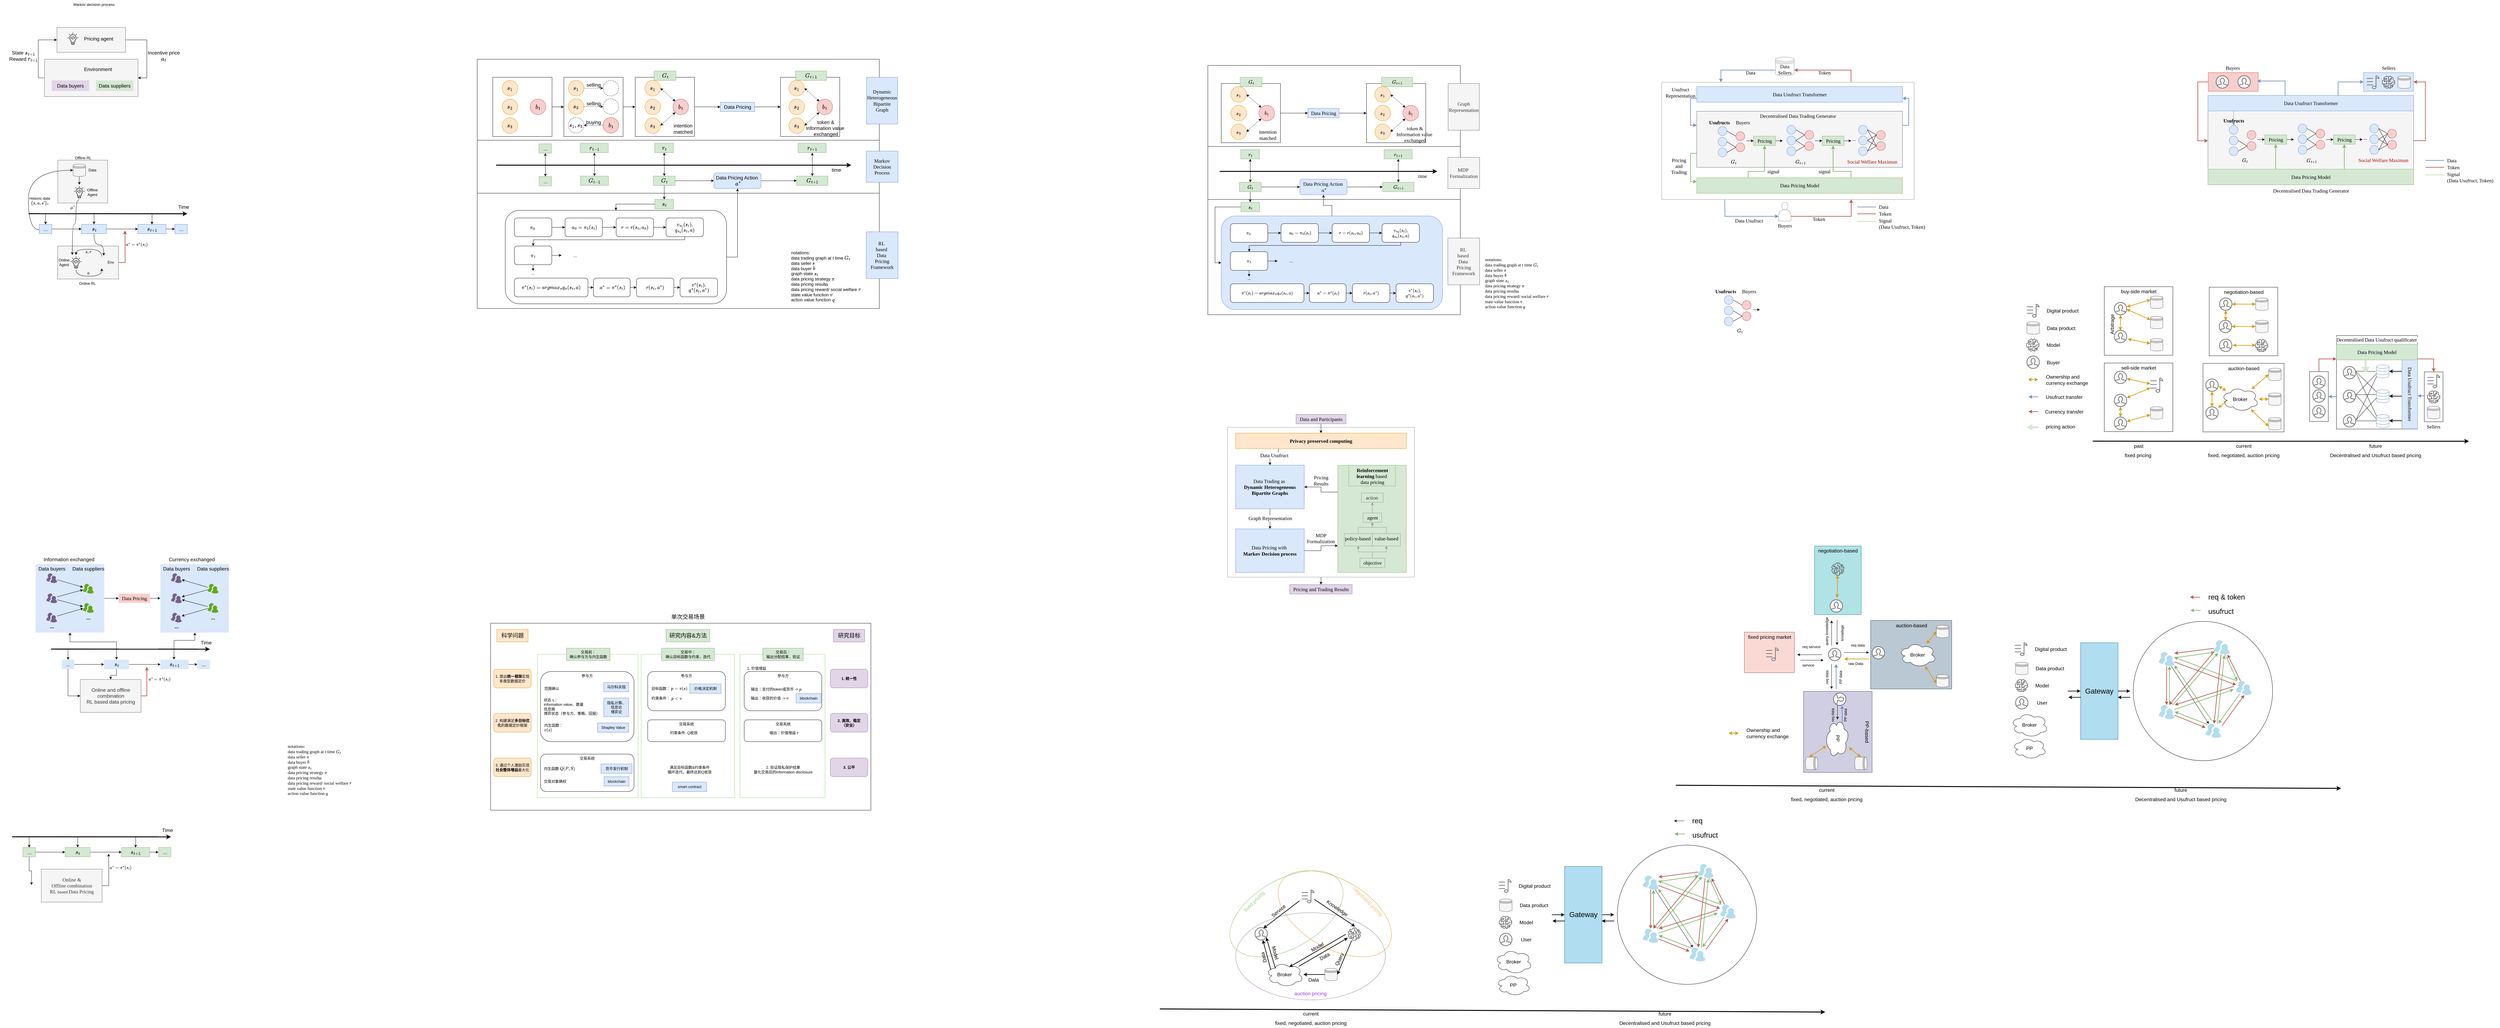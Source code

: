 <mxfile version="21.1.4" type="github">
  <diagram id="Or33N8EPDJmIvoWpYCI0" name="Page-1">
    <mxGraphModel dx="-1388" dy="3110" grid="1" gridSize="10" guides="1" tooltips="1" connect="1" arrows="1" fold="1" page="1" pageScale="1" pageWidth="827" pageHeight="1169" math="1" shadow="0">
      <root>
        <mxCell id="0" />
        <mxCell id="1" parent="0" />
        <mxCell id="4ptzHzJ0s4kkbOxUKrcG-112" value="" style="rounded=0;whiteSpace=wrap;html=1;fillColor=#f5f5f5;fontColor=#333333;strokeColor=#666666;" parent="1" vertex="1">
          <mxGeometry x="2874.5" y="-1816.13" width="160" height="137.5" as="geometry" />
        </mxCell>
        <mxCell id="4ptzHzJ0s4kkbOxUKrcG-109" style="edgeStyle=orthogonalEdgeStyle;rounded=0;orthogonalLoop=1;jettySize=auto;html=1;exitX=1;exitY=0.5;exitDx=0;exitDy=0;fillColor=#f8cecc;strokeColor=#b85450;strokeWidth=2;" parent="1" source="4ptzHzJ0s4kkbOxUKrcG-107" edge="1">
          <mxGeometry relative="1" as="geometry">
            <mxPoint x="3090" y="-1590" as="targetPoint" />
          </mxGeometry>
        </mxCell>
        <mxCell id="4ptzHzJ0s4kkbOxUKrcG-107" value="" style="rounded=0;whiteSpace=wrap;html=1;fillColor=#f5f5f5;fontColor=#333333;strokeColor=#666666;" parent="1" vertex="1">
          <mxGeometry x="2874" y="-1540.5" width="195" height="105.82" as="geometry" />
        </mxCell>
        <mxCell id="h5Bbuw_k6UYUTDB7MY4_-310" value="" style="ellipse;whiteSpace=wrap;html=1;fontSize=23;fillColor=none;rotation=30;strokeColor=#d79b00;" parent="1" vertex="1">
          <mxGeometry x="6771.35" y="492.48" width="400" height="220" as="geometry" />
        </mxCell>
        <mxCell id="h5Bbuw_k6UYUTDB7MY4_-312" value="" style="ellipse;whiteSpace=wrap;html=1;fontSize=23;fillColor=none;rotation=-30;strokeColor=#82b366;" parent="1" vertex="1">
          <mxGeometry x="6616.35" y="492.48" width="400" height="220" as="geometry" />
        </mxCell>
        <mxCell id="h5Bbuw_k6UYUTDB7MY4_-309" value="" style="ellipse;whiteSpace=wrap;html=1;fontSize=23;fillColor=none;rotation=0;strokeColor=#9673a6;" parent="1" vertex="1">
          <mxGeometry x="6653.35" y="598.89" width="480" height="280" as="geometry" />
        </mxCell>
        <mxCell id="h5Bbuw_k6UYUTDB7MY4_-124" value="" style="rounded=0;whiteSpace=wrap;html=1;labelBackgroundColor=#A9C4EB;fillColor=#fad9d5;strokeColor=#ae4132;" parent="1" vertex="1">
          <mxGeometry x="8285.14" y="-301.25" width="160.71" height="130" as="geometry" />
        </mxCell>
        <mxCell id="Rqi-UW7JyjqqxWvFrXtb-119" style="edgeStyle=orthogonalEdgeStyle;rounded=0;orthogonalLoop=1;jettySize=auto;html=1;entryX=0;entryY=0.25;entryDx=0;entryDy=0;strokeWidth=2;fontFamily=Helvetica;fontSize=16;startArrow=none;startFill=0;exitX=0;exitY=0.5;exitDx=0;exitDy=0;fillColor=#f8cecc;strokeColor=#b85450;" parent="1" source="Rqi-UW7JyjqqxWvFrXtb-117" target="Rqi-UW7JyjqqxWvFrXtb-82" edge="1">
          <mxGeometry relative="1" as="geometry" />
        </mxCell>
        <mxCell id="Rqi-UW7JyjqqxWvFrXtb-117" value="" style="rounded=0;whiteSpace=wrap;html=1;strokeWidth=1;fontFamily=Helvetica;fontSize=16;rotation=90;" parent="1" vertex="1">
          <mxGeometry x="10048.7" y="-1087.33" width="160" height="60" as="geometry" />
        </mxCell>
        <mxCell id="EiWEP4c7MO_8bBPmxnut-204" value="" style="rounded=0;whiteSpace=wrap;html=1;labelBackgroundColor=#A9C4EB;" parent="1" vertex="1">
          <mxGeometry x="9756.63" y="-1164" width="260" height="220" as="geometry" />
        </mxCell>
        <mxCell id="EiWEP4c7MO_8bBPmxnut-201" value="" style="rounded=0;whiteSpace=wrap;html=1;labelBackgroundColor=#A9C4EB;" parent="1" vertex="1">
          <mxGeometry x="9440" y="-1164.99" width="220" height="220" as="geometry" />
        </mxCell>
        <mxCell id="EiWEP4c7MO_8bBPmxnut-197" value="" style="rounded=0;whiteSpace=wrap;html=1;labelBackgroundColor=#A9C4EB;" parent="1" vertex="1">
          <mxGeometry x="9440" y="-1410" width="220" height="220" as="geometry" />
        </mxCell>
        <mxCell id="l6hkvc7YrRsDWrXUvLI_-251" style="edgeStyle=orthogonalEdgeStyle;rounded=0;orthogonalLoop=1;jettySize=auto;html=1;strokeColor=#b85450;fontFamily=Times New Roman;fontSize=16;startArrow=none;startFill=0;endArrow=classic;endFill=1;entryX=1;entryY=0.7;entryDx=0;entryDy=0;fillColor=#f8cecc;exitX=0.75;exitY=0;exitDx=0;exitDy=0;strokeWidth=2;" parent="1" source="l6hkvc7YrRsDWrXUvLI_-147" target="l6hkvc7YrRsDWrXUvLI_-157" edge="1">
          <mxGeometry relative="1" as="geometry" />
        </mxCell>
        <mxCell id="l6hkvc7YrRsDWrXUvLI_-269" style="edgeStyle=orthogonalEdgeStyle;rounded=0;orthogonalLoop=1;jettySize=auto;html=1;entryX=0;entryY=0.75;entryDx=0;entryDy=0;strokeColor=#6c8ebf;fontFamily=Times New Roman;fontSize=16;startArrow=none;startFill=0;endArrow=classic;endFill=1;fillColor=#dae8fc;exitX=0.25;exitY=1;exitDx=0;exitDy=0;strokeWidth=2;" parent="1" source="l6hkvc7YrRsDWrXUvLI_-147" target="l6hkvc7YrRsDWrXUvLI_-158" edge="1">
          <mxGeometry relative="1" as="geometry">
            <mxPoint x="8207.5" y="-1689.0" as="sourcePoint" />
            <Array as="points">
              <mxPoint x="8223" y="-1670" />
              <mxPoint x="8223" y="-1636" />
            </Array>
          </mxGeometry>
        </mxCell>
        <mxCell id="l6hkvc7YrRsDWrXUvLI_-147" value="" style="rounded=0;whiteSpace=wrap;html=1;labelBackgroundColor=none;strokeColor=#919191;fontFamily=Times New Roman;fontSize=16;" parent="1" vertex="1">
          <mxGeometry x="8020" y="-2066" width="810" height="376" as="geometry" />
        </mxCell>
        <mxCell id="jH4gFhlno_HW5_IZucVo-18" value="" style="rounded=0;whiteSpace=wrap;html=1;fontSize=16;" parent="1" vertex="1">
          <mxGeometry x="4220" y="-1710" width="1290" height="370" as="geometry" />
        </mxCell>
        <mxCell id="jH4gFhlno_HW5_IZucVo-15" value="" style="rounded=0;whiteSpace=wrap;html=1;fontSize=16;" parent="1" vertex="1">
          <mxGeometry x="4220" y="-1884" width="1290" height="174" as="geometry" />
        </mxCell>
        <mxCell id="jH4gFhlno_HW5_IZucVo-14" value="" style="rounded=0;whiteSpace=wrap;html=1;fontSize=16;" parent="1" vertex="1">
          <mxGeometry x="4220" y="-2140" width="1290" height="260" as="geometry" />
        </mxCell>
        <mxCell id="xwOjfk1AhILG_GxPL8hg-2" value="time" style="text;html=1;align=center;verticalAlign=middle;resizable=0;points=[];autosize=1;strokeColor=none;fillColor=none;fontSize=16;" parent="1" vertex="1">
          <mxGeometry x="5347" y="-1800" width="50" height="30" as="geometry" />
        </mxCell>
        <mxCell id="UvEwVtJJRlTO12YYXrXY-99" style="edgeStyle=orthogonalEdgeStyle;rounded=0;orthogonalLoop=1;jettySize=auto;html=1;entryX=0.5;entryY=1;entryDx=0;entryDy=0;strokeWidth=1;startArrow=none;startFill=0;exitX=1;exitY=0.5;exitDx=0;exitDy=0;" parent="1" source="xwOjfk1AhILG_GxPL8hg-3" target="BjseaTSlBe1rgTazhE21-177" edge="1">
          <mxGeometry relative="1" as="geometry" />
        </mxCell>
        <mxCell id="xwOjfk1AhILG_GxPL8hg-3" value="" style="rounded=1;whiteSpace=wrap;html=1;fontSize=14;" parent="1" vertex="1">
          <mxGeometry x="4310" y="-1655" width="710" height="300" as="geometry" />
        </mxCell>
        <mxCell id="xwOjfk1AhILG_GxPL8hg-4" value="" style="edgeStyle=orthogonalEdgeStyle;rounded=0;orthogonalLoop=1;jettySize=auto;html=1;fontSize=14;" parent="1" source="xwOjfk1AhILG_GxPL8hg-5" target="xwOjfk1AhILG_GxPL8hg-7" edge="1">
          <mxGeometry relative="1" as="geometry" />
        </mxCell>
        <mxCell id="xwOjfk1AhILG_GxPL8hg-5" value="\(\pi_0\)&amp;nbsp;" style="rounded=1;whiteSpace=wrap;html=1;fontSize=14;" parent="1" vertex="1">
          <mxGeometry x="4339.25" y="-1630.5" width="120" height="60" as="geometry" />
        </mxCell>
        <mxCell id="xwOjfk1AhILG_GxPL8hg-6" value="" style="edgeStyle=orthogonalEdgeStyle;rounded=0;orthogonalLoop=1;jettySize=auto;html=1;fontSize=14;entryX=0;entryY=0.5;entryDx=0;entryDy=0;" parent="1" source="xwOjfk1AhILG_GxPL8hg-7" target="UvEwVtJJRlTO12YYXrXY-4" edge="1">
          <mxGeometry relative="1" as="geometry">
            <mxPoint x="4639.25" y="-1600.5" as="targetPoint" />
          </mxGeometry>
        </mxCell>
        <mxCell id="xwOjfk1AhILG_GxPL8hg-7" value="&amp;nbsp;\(a_0=\pi_0(s_t)\)" style="rounded=1;whiteSpace=wrap;html=1;fontSize=14;" parent="1" vertex="1">
          <mxGeometry x="4501.75" y="-1630.5" width="120" height="60" as="geometry" />
        </mxCell>
        <mxCell id="xwOjfk1AhILG_GxPL8hg-10" value="" style="edgeStyle=orthogonalEdgeStyle;rounded=0;orthogonalLoop=1;jettySize=auto;html=1;fontSize=14;exitX=0.5;exitY=1;exitDx=0;exitDy=0;" parent="1" source="UvEwVtJJRlTO12YYXrXY-6" target="xwOjfk1AhILG_GxPL8hg-14" edge="1">
          <mxGeometry relative="1" as="geometry">
            <Array as="points">
              <mxPoint x="4885.75" y="-1560.5" />
              <mxPoint x="4399.75" y="-1560.5" />
            </Array>
            <mxPoint x="4839.25" y="-1570.5" as="sourcePoint" />
          </mxGeometry>
        </mxCell>
        <mxCell id="xwOjfk1AhILG_GxPL8hg-12" value="" style="edgeStyle=orthogonalEdgeStyle;rounded=0;orthogonalLoop=1;jettySize=auto;html=1;fontSize=14;" parent="1" source="xwOjfk1AhILG_GxPL8hg-14" edge="1">
          <mxGeometry relative="1" as="geometry">
            <mxPoint x="4490.75" y="-1510.559" as="targetPoint" />
          </mxGeometry>
        </mxCell>
        <mxCell id="xwOjfk1AhILG_GxPL8hg-13" value="" style="edgeStyle=orthogonalEdgeStyle;rounded=0;orthogonalLoop=1;jettySize=auto;html=1;fontSize=14;" parent="1" source="xwOjfk1AhILG_GxPL8hg-14" edge="1">
          <mxGeometry relative="1" as="geometry">
            <mxPoint x="4399.25" y="-1460.5" as="targetPoint" />
          </mxGeometry>
        </mxCell>
        <mxCell id="xwOjfk1AhILG_GxPL8hg-14" value="\(\pi_1\)" style="whiteSpace=wrap;html=1;rounded=1;fontSize=14;" parent="1" vertex="1">
          <mxGeometry x="4339.25" y="-1540.5" width="120" height="60" as="geometry" />
        </mxCell>
        <mxCell id="xwOjfk1AhILG_GxPL8hg-22" value="..." style="text;html=1;align=center;verticalAlign=middle;resizable=0;points=[];autosize=1;strokeColor=none;fillColor=none;fontSize=14;" parent="1" vertex="1">
          <mxGeometry x="4379.25" y="-1469.5" width="40" height="30" as="geometry" />
        </mxCell>
        <mxCell id="xwOjfk1AhILG_GxPL8hg-36" value="" style="group;fontSize=16;" parent="1" vertex="1" connectable="0">
          <mxGeometry x="5265" y="-1880" width="80" height="160" as="geometry" />
        </mxCell>
        <mxCell id="xwOjfk1AhILG_GxPL8hg-37" value="" style="edgeStyle=orthogonalEdgeStyle;rounded=0;orthogonalLoop=1;jettySize=auto;html=1;fontSize=16;" parent="xwOjfk1AhILG_GxPL8hg-36" target="xwOjfk1AhILG_GxPL8hg-40" edge="1">
          <mxGeometry relative="1" as="geometry">
            <mxPoint x="30" y="80" as="sourcePoint" />
            <mxPoint x="29.5" y="30" as="targetPoint" />
            <Array as="points">
              <mxPoint x="30" y="55" />
              <mxPoint x="30" y="55" />
            </Array>
          </mxGeometry>
        </mxCell>
        <mxCell id="xwOjfk1AhILG_GxPL8hg-38" value="\(G_{t+1}\)" style="text;html=1;align=center;verticalAlign=middle;resizable=0;points=[];autosize=1;strokeColor=#82b366;fillColor=#d5e8d4;fontSize=16;" parent="xwOjfk1AhILG_GxPL8hg-36" vertex="1">
          <mxGeometry x="-20" y="115" width="100" height="30" as="geometry" />
        </mxCell>
        <mxCell id="xwOjfk1AhILG_GxPL8hg-39" value="" style="edgeStyle=orthogonalEdgeStyle;rounded=0;orthogonalLoop=1;jettySize=auto;html=1;fontSize=16;" parent="xwOjfk1AhILG_GxPL8hg-36" target="xwOjfk1AhILG_GxPL8hg-38" edge="1">
          <mxGeometry relative="1" as="geometry">
            <mxPoint x="30" y="80" as="sourcePoint" />
            <mxPoint x="39.514" y="40" as="targetPoint" />
          </mxGeometry>
        </mxCell>
        <mxCell id="xwOjfk1AhILG_GxPL8hg-40" value="\(r_{t+1}\)" style="text;html=1;align=center;verticalAlign=middle;resizable=0;points=[];autosize=1;strokeColor=#82b366;fillColor=#d5e8d4;fontSize=16;" parent="xwOjfk1AhILG_GxPL8hg-36" vertex="1">
          <mxGeometry x="-15.5" y="10" width="90" height="30" as="geometry" />
        </mxCell>
        <mxCell id="xwOjfk1AhILG_GxPL8hg-41" value="" style="group;fontSize=16;" parent="1" vertex="1" connectable="0">
          <mxGeometry x="4566" y="-1880" width="75" height="160" as="geometry" />
        </mxCell>
        <mxCell id="xwOjfk1AhILG_GxPL8hg-42" value="" style="edgeStyle=orthogonalEdgeStyle;rounded=0;orthogonalLoop=1;jettySize=auto;html=1;fontSize=16;" parent="xwOjfk1AhILG_GxPL8hg-41" target="xwOjfk1AhILG_GxPL8hg-45" edge="1">
          <mxGeometry relative="1" as="geometry">
            <mxPoint x="30" y="80" as="sourcePoint" />
            <mxPoint x="29.5" y="30" as="targetPoint" />
            <Array as="points">
              <mxPoint x="30" y="55" />
              <mxPoint x="30" y="55" />
            </Array>
          </mxGeometry>
        </mxCell>
        <mxCell id="xwOjfk1AhILG_GxPL8hg-43" value="\(G_{t-1}\)" style="text;html=1;align=center;verticalAlign=middle;resizable=0;points=[];autosize=1;strokeColor=#82b366;fillColor=#d5e8d4;fontSize=16;" parent="xwOjfk1AhILG_GxPL8hg-41" vertex="1">
          <mxGeometry x="-15" y="115" width="90" height="30" as="geometry" />
        </mxCell>
        <mxCell id="xwOjfk1AhILG_GxPL8hg-44" value="" style="edgeStyle=orthogonalEdgeStyle;rounded=0;orthogonalLoop=1;jettySize=auto;html=1;fontSize=16;" parent="xwOjfk1AhILG_GxPL8hg-41" target="xwOjfk1AhILG_GxPL8hg-43" edge="1">
          <mxGeometry relative="1" as="geometry">
            <mxPoint x="30" y="80" as="sourcePoint" />
            <mxPoint x="39.514" y="40" as="targetPoint" />
          </mxGeometry>
        </mxCell>
        <mxCell id="xwOjfk1AhILG_GxPL8hg-45" value="\(r_{t-1}\)" style="text;html=1;align=center;verticalAlign=middle;resizable=0;points=[];autosize=1;strokeColor=#82b366;fillColor=#d5e8d4;fontSize=16;" parent="xwOjfk1AhILG_GxPL8hg-41" vertex="1">
          <mxGeometry x="-15.5" y="10" width="90" height="30" as="geometry" />
        </mxCell>
        <mxCell id="xwOjfk1AhILG_GxPL8hg-56" value="" style="group;fontSize=16;" parent="1" vertex="1" connectable="0">
          <mxGeometry x="4790" y="-1880" width="65" height="160" as="geometry" />
        </mxCell>
        <mxCell id="xwOjfk1AhILG_GxPL8hg-57" value="" style="edgeStyle=orthogonalEdgeStyle;rounded=0;orthogonalLoop=1;jettySize=auto;html=1;fontSize=16;" parent="xwOjfk1AhILG_GxPL8hg-56" target="xwOjfk1AhILG_GxPL8hg-60" edge="1">
          <mxGeometry relative="1" as="geometry">
            <mxPoint x="30" y="80" as="sourcePoint" />
            <mxPoint x="29.5" y="30" as="targetPoint" />
            <Array as="points">
              <mxPoint x="30" y="55" />
              <mxPoint x="30" y="55" />
            </Array>
          </mxGeometry>
        </mxCell>
        <mxCell id="xwOjfk1AhILG_GxPL8hg-58" value="\(G_t\)" style="text;html=1;align=center;verticalAlign=middle;resizable=0;points=[];autosize=1;strokeColor=#82b366;fillColor=#d5e8d4;fontSize=16;" parent="xwOjfk1AhILG_GxPL8hg-56" vertex="1">
          <mxGeometry x="-5" y="115" width="70" height="30" as="geometry" />
        </mxCell>
        <mxCell id="xwOjfk1AhILG_GxPL8hg-59" value="" style="edgeStyle=orthogonalEdgeStyle;rounded=0;orthogonalLoop=1;jettySize=auto;html=1;fontSize=16;" parent="xwOjfk1AhILG_GxPL8hg-56" target="xwOjfk1AhILG_GxPL8hg-58" edge="1">
          <mxGeometry relative="1" as="geometry">
            <mxPoint x="30" y="80" as="sourcePoint" />
            <mxPoint x="39.514" y="40" as="targetPoint" />
          </mxGeometry>
        </mxCell>
        <mxCell id="xwOjfk1AhILG_GxPL8hg-60" value="\(r_t\)" style="text;html=1;align=center;verticalAlign=middle;resizable=0;points=[];autosize=1;strokeColor=#82b366;fillColor=#d5e8d4;fontSize=16;" parent="xwOjfk1AhILG_GxPL8hg-56" vertex="1">
          <mxGeometry x="-0.5" y="10" width="60" height="30" as="geometry" />
        </mxCell>
        <mxCell id="BjseaTSlBe1rgTazhE21-184" style="edgeStyle=orthogonalEdgeStyle;rounded=0;orthogonalLoop=1;jettySize=auto;html=1;exitX=1;exitY=0.5;exitDx=0;exitDy=0;fontSize=16;" parent="1" source="BjseaTSlBe1rgTazhE21-177" target="xwOjfk1AhILG_GxPL8hg-38" edge="1">
          <mxGeometry relative="1" as="geometry" />
        </mxCell>
        <mxCell id="BjseaTSlBe1rgTazhE21-177" value="Data Pricing Action&amp;nbsp;&lt;br style=&quot;font-size: 16px;&quot;&gt;&lt;span style=&quot;font-size: 16px;&quot;&gt;&amp;nbsp;\(a^*\)&lt;/span&gt;" style="rounded=1;whiteSpace=wrap;html=1;fillColor=#dae8fc;strokeColor=#6c8ebf;fontSize=16;" parent="1" vertex="1">
          <mxGeometry x="4979.5" y="-1775" width="151" height="50" as="geometry" />
        </mxCell>
        <mxCell id="BjseaTSlBe1rgTazhE21-183" style="edgeStyle=orthogonalEdgeStyle;rounded=0;orthogonalLoop=1;jettySize=auto;html=1;entryX=0;entryY=0.5;entryDx=0;entryDy=0;fontSize=16;" parent="1" source="xwOjfk1AhILG_GxPL8hg-58" target="BjseaTSlBe1rgTazhE21-177" edge="1">
          <mxGeometry relative="1" as="geometry" />
        </mxCell>
        <mxCell id="UvEwVtJJRlTO12YYXrXY-3" style="edgeStyle=orthogonalEdgeStyle;rounded=0;orthogonalLoop=1;jettySize=auto;html=1;entryX=0.5;entryY=0;entryDx=0;entryDy=0;fontSize=16;" parent="1" source="UvEwVtJJRlTO12YYXrXY-1" target="xwOjfk1AhILG_GxPL8hg-3" edge="1">
          <mxGeometry relative="1" as="geometry">
            <mxPoint x="4665" y="-1655" as="targetPoint" />
            <Array as="points">
              <mxPoint x="4665" y="-1675" />
            </Array>
          </mxGeometry>
        </mxCell>
        <mxCell id="UvEwVtJJRlTO12YYXrXY-1" value="\(s_t\)" style="text;html=1;align=center;verticalAlign=middle;resizable=0;points=[];autosize=1;strokeColor=#82b366;fillColor=#d5e8d4;fontSize=16;" parent="1" vertex="1">
          <mxGeometry x="4790" y="-1690" width="60" height="30" as="geometry" />
        </mxCell>
        <mxCell id="UvEwVtJJRlTO12YYXrXY-2" value="" style="edgeStyle=orthogonalEdgeStyle;rounded=0;orthogonalLoop=1;jettySize=auto;html=1;fontSize=16;" parent="1" source="xwOjfk1AhILG_GxPL8hg-58" target="UvEwVtJJRlTO12YYXrXY-1" edge="1">
          <mxGeometry relative="1" as="geometry" />
        </mxCell>
        <mxCell id="UvEwVtJJRlTO12YYXrXY-7" value="" style="edgeStyle=orthogonalEdgeStyle;rounded=0;orthogonalLoop=1;jettySize=auto;html=1;" parent="1" source="UvEwVtJJRlTO12YYXrXY-4" target="UvEwVtJJRlTO12YYXrXY-6" edge="1">
          <mxGeometry relative="1" as="geometry" />
        </mxCell>
        <mxCell id="UvEwVtJJRlTO12YYXrXY-4" value="\(r=&lt;br&gt;r(s_t,a_0)\)" style="rounded=1;whiteSpace=wrap;html=1;fontSize=14;" parent="1" vertex="1">
          <mxGeometry x="4665.75" y="-1630.5" width="120" height="60" as="geometry" />
        </mxCell>
        <mxCell id="UvEwVtJJRlTO12YYXrXY-6" value="\(v_{\pi_0}(s_t)\),&lt;br&gt;\(q_{\pi_0}&lt;br&gt;(s_t, a)\)&lt;br&gt;" style="rounded=1;whiteSpace=wrap;html=1;fontSize=14;" parent="1" vertex="1">
          <mxGeometry x="4825.75" y="-1630.5" width="120" height="60" as="geometry" />
        </mxCell>
        <mxCell id="UvEwVtJJRlTO12YYXrXY-8" value="..." style="text;html=1;align=center;verticalAlign=middle;resizable=0;points=[];autosize=1;strokeColor=none;fillColor=none;fontSize=14;" parent="1" vertex="1">
          <mxGeometry x="4513.75" y="-1525.5" width="40" height="30" as="geometry" />
        </mxCell>
        <mxCell id="UvEwVtJJRlTO12YYXrXY-13" value="" style="edgeStyle=orthogonalEdgeStyle;rounded=0;orthogonalLoop=1;jettySize=auto;html=1;" parent="1" source="UvEwVtJJRlTO12YYXrXY-11" target="UvEwVtJJRlTO12YYXrXY-12" edge="1">
          <mxGeometry relative="1" as="geometry" />
        </mxCell>
        <mxCell id="UvEwVtJJRlTO12YYXrXY-11" value="&lt;span style=&quot;&quot;&gt;\(\pi^{*}(s_t)=argmax_{\pi} q_{\pi}(s_t,a)\)&lt;/span&gt;" style="whiteSpace=wrap;html=1;rounded=1;fontSize=14;" parent="1" vertex="1">
          <mxGeometry x="4339.25" y="-1437.5" width="236" height="60" as="geometry" />
        </mxCell>
        <mxCell id="UvEwVtJJRlTO12YYXrXY-93" style="edgeStyle=none;rounded=0;orthogonalLoop=1;jettySize=auto;html=1;exitX=1;exitY=0.5;exitDx=0;exitDy=0;entryX=0;entryY=0.5;entryDx=0;entryDy=0;strokeWidth=1;startArrow=none;startFill=0;" parent="1" source="UvEwVtJJRlTO12YYXrXY-12" target="UvEwVtJJRlTO12YYXrXY-15" edge="1">
          <mxGeometry relative="1" as="geometry" />
        </mxCell>
        <mxCell id="UvEwVtJJRlTO12YYXrXY-12" value="&amp;nbsp;\(a^*=\pi^{*}(s_t)\)" style="whiteSpace=wrap;html=1;rounded=1;fontSize=14;" parent="1" vertex="1">
          <mxGeometry x="4592.75" y="-1437.5" width="118" height="60" as="geometry" />
        </mxCell>
        <mxCell id="UvEwVtJJRlTO12YYXrXY-95" style="edgeStyle=none;rounded=0;orthogonalLoop=1;jettySize=auto;html=1;strokeWidth=1;startArrow=none;startFill=0;" parent="1" source="UvEwVtJJRlTO12YYXrXY-15" target="UvEwVtJJRlTO12YYXrXY-94" edge="1">
          <mxGeometry relative="1" as="geometry" />
        </mxCell>
        <mxCell id="UvEwVtJJRlTO12YYXrXY-15" value="\(r(s_t,a^*)\)" style="rounded=1;whiteSpace=wrap;html=1;fontSize=14;" parent="1" vertex="1">
          <mxGeometry x="4730.75" y="-1437.5" width="120" height="60" as="geometry" />
        </mxCell>
        <mxCell id="UvEwVtJJRlTO12YYXrXY-92" style="edgeStyle=none;rounded=0;orthogonalLoop=1;jettySize=auto;html=1;startArrow=none;startFill=0;fontSize=16;" parent="1" source="UvEwVtJJRlTO12YYXrXY-17" target="UvEwVtJJRlTO12YYXrXY-45" edge="1">
          <mxGeometry relative="1" as="geometry" />
        </mxCell>
        <mxCell id="UvEwVtJJRlTO12YYXrXY-17" value="" style="rounded=0;whiteSpace=wrap;html=1;fillColor=none;fontSize=16;" parent="1" vertex="1">
          <mxGeometry x="4727" y="-2082" width="190" height="190" as="geometry" />
        </mxCell>
        <mxCell id="UvEwVtJJRlTO12YYXrXY-18" value="" style="group;fontSize=16;" parent="1" vertex="1" connectable="0">
          <mxGeometry x="4270" y="-2082" width="197" height="190" as="geometry" />
        </mxCell>
        <mxCell id="UvEwVtJJRlTO12YYXrXY-19" value="" style="rounded=0;whiteSpace=wrap;html=1;fillColor=none;fontSize=16;" parent="UvEwVtJJRlTO12YYXrXY-18" vertex="1">
          <mxGeometry width="190" height="190" as="geometry" />
        </mxCell>
        <mxCell id="UvEwVtJJRlTO12YYXrXY-21" value="\(s_2\)" style="ellipse;whiteSpace=wrap;html=1;aspect=fixed;fillColor=#ffe6cc;strokeColor=#d79b00;fontSize=16;direction=west;" parent="UvEwVtJJRlTO12YYXrXY-18" vertex="1">
          <mxGeometry x="30" y="70" width="50" height="50" as="geometry" />
        </mxCell>
        <mxCell id="UvEwVtJJRlTO12YYXrXY-54" value="\(s_3\)" style="ellipse;whiteSpace=wrap;html=1;aspect=fixed;fillColor=#ffe6cc;strokeColor=#d79b00;fontSize=16;direction=west;" parent="UvEwVtJJRlTO12YYXrXY-18" vertex="1">
          <mxGeometry x="30" y="130" width="50" height="50" as="geometry" />
        </mxCell>
        <mxCell id="UvEwVtJJRlTO12YYXrXY-55" value="\(b_1\)" style="ellipse;whiteSpace=wrap;html=1;aspect=fixed;fillColor=#f8cecc;strokeColor=#b85450;fontSize=16;direction=west;" parent="UvEwVtJJRlTO12YYXrXY-18" vertex="1">
          <mxGeometry x="120" y="70" width="50" height="50" as="geometry" />
        </mxCell>
        <mxCell id="UvEwVtJJRlTO12YYXrXY-56" value="\(s_1\)" style="ellipse;whiteSpace=wrap;html=1;aspect=fixed;fillColor=#ffe6cc;strokeColor=#d79b00;fontSize=16;direction=west;" parent="UvEwVtJJRlTO12YYXrXY-18" vertex="1">
          <mxGeometry x="30" y="10" width="50" height="50" as="geometry" />
        </mxCell>
        <mxCell id="UvEwVtJJRlTO12YYXrXY-22" value="" style="group;fontSize=16;" parent="1" vertex="1" connectable="0">
          <mxGeometry x="4498" y="-2082" width="190" height="237" as="geometry" />
        </mxCell>
        <mxCell id="UvEwVtJJRlTO12YYXrXY-23" value="" style="rounded=0;whiteSpace=wrap;html=1;fillColor=none;fontSize=16;" parent="UvEwVtJJRlTO12YYXrXY-22" vertex="1">
          <mxGeometry width="190" height="190" as="geometry" />
        </mxCell>
        <mxCell id="UvEwVtJJRlTO12YYXrXY-24" value="" style="group;fontSize=16;" parent="UvEwVtJJRlTO12YYXrXY-22" vertex="1" connectable="0">
          <mxGeometry x="14.25" y="10" width="161.5" height="50" as="geometry" />
        </mxCell>
        <mxCell id="UvEwVtJJRlTO12YYXrXY-25" value="\(s_1\)" style="ellipse;whiteSpace=wrap;html=1;aspect=fixed;fillColor=#ffe6cc;strokeColor=#d79b00;fontSize=16;" parent="UvEwVtJJRlTO12YYXrXY-24" vertex="1">
          <mxGeometry width="50" height="50" as="geometry" />
        </mxCell>
        <mxCell id="UvEwVtJJRlTO12YYXrXY-26" value="" style="ellipse;whiteSpace=wrap;html=1;aspect=fixed;dashed=1;fontSize=16;" parent="UvEwVtJJRlTO12YYXrXY-24" vertex="1">
          <mxGeometry x="111.5" width="50" height="50" as="geometry" />
        </mxCell>
        <mxCell id="UvEwVtJJRlTO12YYXrXY-27" style="rounded=0;orthogonalLoop=1;jettySize=auto;html=1;exitX=1;exitY=0.5;exitDx=0;exitDy=0;entryX=0;entryY=0.5;entryDx=0;entryDy=0;dashed=1;fontSize=16;" parent="UvEwVtJJRlTO12YYXrXY-24" source="UvEwVtJJRlTO12YYXrXY-25" target="UvEwVtJJRlTO12YYXrXY-26" edge="1">
          <mxGeometry relative="1" as="geometry">
            <mxPoint x="118.822" y="25.322" as="targetPoint" />
          </mxGeometry>
        </mxCell>
        <mxCell id="UvEwVtJJRlTO12YYXrXY-32" value="selling" style="text;html=1;align=center;verticalAlign=middle;resizable=0;points=[];autosize=1;strokeColor=none;fillColor=none;fontSize=16;" parent="UvEwVtJJRlTO12YYXrXY-22" vertex="1">
          <mxGeometry x="60" y="9" width="70" height="30" as="geometry" />
        </mxCell>
        <mxCell id="UvEwVtJJRlTO12YYXrXY-57" value="" style="group;fontSize=16;" parent="UvEwVtJJRlTO12YYXrXY-22" vertex="1" connectable="0">
          <mxGeometry x="14.25" y="69" width="161.5" height="50" as="geometry" />
        </mxCell>
        <mxCell id="UvEwVtJJRlTO12YYXrXY-58" value="\(s_3\)" style="ellipse;whiteSpace=wrap;html=1;aspect=fixed;fillColor=#ffe6cc;strokeColor=#d79b00;fontSize=16;" parent="UvEwVtJJRlTO12YYXrXY-57" vertex="1">
          <mxGeometry width="50" height="50" as="geometry" />
        </mxCell>
        <mxCell id="UvEwVtJJRlTO12YYXrXY-59" value="" style="ellipse;whiteSpace=wrap;html=1;aspect=fixed;dashed=1;fontSize=16;" parent="UvEwVtJJRlTO12YYXrXY-57" vertex="1">
          <mxGeometry x="111.5" width="50" height="50" as="geometry" />
        </mxCell>
        <mxCell id="UvEwVtJJRlTO12YYXrXY-60" style="rounded=0;orthogonalLoop=1;jettySize=auto;html=1;exitX=1;exitY=0.5;exitDx=0;exitDy=0;entryX=0;entryY=0.5;entryDx=0;entryDy=0;dashed=1;fontSize=16;" parent="UvEwVtJJRlTO12YYXrXY-57" source="UvEwVtJJRlTO12YYXrXY-58" target="UvEwVtJJRlTO12YYXrXY-59" edge="1">
          <mxGeometry relative="1" as="geometry">
            <mxPoint x="118.822" y="25.322" as="targetPoint" />
          </mxGeometry>
        </mxCell>
        <mxCell id="UvEwVtJJRlTO12YYXrXY-28" value="" style="group;fontSize=16;" parent="UvEwVtJJRlTO12YYXrXY-22" vertex="1" connectable="0">
          <mxGeometry x="14.25" y="122" width="161.5" height="100" as="geometry" />
        </mxCell>
        <mxCell id="UvEwVtJJRlTO12YYXrXY-29" value="\(s_1, &amp;nbsp;s_3\)" style="ellipse;whiteSpace=wrap;html=1;aspect=fixed;dashed=1;fontSize=16;" parent="UvEwVtJJRlTO12YYXrXY-28" vertex="1">
          <mxGeometry y="7" width="50" height="50" as="geometry" />
        </mxCell>
        <mxCell id="UvEwVtJJRlTO12YYXrXY-30" value="\(b_1\)" style="ellipse;whiteSpace=wrap;html=1;aspect=fixed;fillColor=#f8cecc;strokeColor=#b85450;fontSize=16;" parent="UvEwVtJJRlTO12YYXrXY-28" vertex="1">
          <mxGeometry x="111.5" y="7" width="50" height="50" as="geometry" />
        </mxCell>
        <mxCell id="UvEwVtJJRlTO12YYXrXY-31" style="rounded=0;orthogonalLoop=1;jettySize=auto;html=1;exitX=0;exitY=0.5;exitDx=0;exitDy=0;dashed=1;entryX=1;entryY=0.5;entryDx=0;entryDy=0;fontSize=16;" parent="UvEwVtJJRlTO12YYXrXY-28" source="UvEwVtJJRlTO12YYXrXY-30" target="UvEwVtJJRlTO12YYXrXY-29" edge="1">
          <mxGeometry relative="1" as="geometry">
            <mxPoint x="118.822" y="32.322" as="targetPoint" />
          </mxGeometry>
        </mxCell>
        <mxCell id="UvEwVtJJRlTO12YYXrXY-65" value="selling" style="text;html=1;align=center;verticalAlign=middle;resizable=0;points=[];autosize=1;strokeColor=none;fillColor=none;fontSize=16;" parent="UvEwVtJJRlTO12YYXrXY-22" vertex="1">
          <mxGeometry x="60" y="69" width="70" height="30" as="geometry" />
        </mxCell>
        <mxCell id="UvEwVtJJRlTO12YYXrXY-33" value="buying" style="text;html=1;align=center;verticalAlign=middle;resizable=0;points=[];autosize=1;strokeColor=none;fillColor=none;fontSize=16;" parent="UvEwVtJJRlTO12YYXrXY-22" vertex="1">
          <mxGeometry x="60" y="129" width="70" height="30" as="geometry" />
        </mxCell>
        <mxCell id="UvEwVtJJRlTO12YYXrXY-42" style="edgeStyle=orthogonalEdgeStyle;rounded=0;orthogonalLoop=1;jettySize=auto;html=1;exitX=1;exitY=0.5;exitDx=0;exitDy=0;entryX=0;entryY=0.5;entryDx=0;entryDy=0;fontSize=16;" parent="1" source="UvEwVtJJRlTO12YYXrXY-19" target="UvEwVtJJRlTO12YYXrXY-23" edge="1">
          <mxGeometry relative="1" as="geometry" />
        </mxCell>
        <mxCell id="UvEwVtJJRlTO12YYXrXY-43" style="edgeStyle=orthogonalEdgeStyle;rounded=0;orthogonalLoop=1;jettySize=auto;html=1;exitX=1;exitY=0.5;exitDx=0;exitDy=0;entryX=0;entryY=0.5;entryDx=0;entryDy=0;fontSize=16;" parent="1" source="UvEwVtJJRlTO12YYXrXY-23" target="UvEwVtJJRlTO12YYXrXY-17" edge="1">
          <mxGeometry relative="1" as="geometry">
            <mxPoint x="4727" y="-1980" as="targetPoint" />
          </mxGeometry>
        </mxCell>
        <mxCell id="UvEwVtJJRlTO12YYXrXY-85" style="edgeStyle=none;rounded=0;orthogonalLoop=1;jettySize=auto;html=1;entryX=0;entryY=0.5;entryDx=0;entryDy=0;startArrow=none;startFill=0;fontSize=16;" parent="1" source="UvEwVtJJRlTO12YYXrXY-45" target="UvEwVtJJRlTO12YYXrXY-76" edge="1">
          <mxGeometry relative="1" as="geometry" />
        </mxCell>
        <mxCell id="UvEwVtJJRlTO12YYXrXY-45" value="Data Pricing" style="text;html=1;align=center;verticalAlign=middle;resizable=0;points=[];autosize=1;strokeColor=#6c8ebf;fillColor=#dae8fc;fontSize=16;" parent="1" vertex="1">
          <mxGeometry x="5000" y="-2002" width="110" height="30" as="geometry" />
        </mxCell>
        <mxCell id="UvEwVtJJRlTO12YYXrXY-47" value="&lt;span style=&quot;font-size: 16px;&quot;&gt;\(G_t\)&lt;/span&gt;" style="text;html=1;align=center;verticalAlign=middle;resizable=0;points=[];autosize=1;strokeColor=#82b366;fillColor=#d5e8d4;fontSize=16;" parent="1" vertex="1">
          <mxGeometry x="4787.5" y="-2102" width="70" height="30" as="geometry" />
        </mxCell>
        <mxCell id="UvEwVtJJRlTO12YYXrXY-76" value="" style="rounded=0;whiteSpace=wrap;html=1;fillColor=none;fontSize=16;" parent="1" vertex="1">
          <mxGeometry x="5193" y="-2082" width="190" height="190" as="geometry" />
        </mxCell>
        <mxCell id="UvEwVtJJRlTO12YYXrXY-83" value="token &amp;amp; &lt;br&gt;Information value&amp;nbsp;&lt;br style=&quot;font-size: 16px;&quot;&gt;exchanged" style="text;html=1;align=center;verticalAlign=middle;resizable=0;points=[];autosize=1;strokeColor=none;fillColor=none;fontSize=16;" parent="1" vertex="1">
          <mxGeometry x="5263" y="-1954" width="150" height="70" as="geometry" />
        </mxCell>
        <mxCell id="UvEwVtJJRlTO12YYXrXY-39" value="&lt;span style=&quot;font-size: 16px;&quot;&gt;\(G_{t+1}\)&lt;/span&gt;" style="text;html=1;align=center;verticalAlign=middle;resizable=0;points=[];autosize=1;strokeColor=#82b366;fillColor=#d5e8d4;fontSize=16;" parent="1" vertex="1">
          <mxGeometry x="5241" y="-2102" width="100" height="30" as="geometry" />
        </mxCell>
        <mxCell id="UvEwVtJJRlTO12YYXrXY-70" value="" style="endArrow=classic;startArrow=classic;html=1;rounded=0;entryX=1;entryY=1;entryDx=0;entryDy=0;dashed=1;exitX=0;exitY=0.5;exitDx=0;exitDy=0;fontSize=16;" parent="1" source="jH4gFhlno_HW5_IZucVo-4" target="jH4gFhlno_HW5_IZucVo-3" edge="1">
          <mxGeometry width="50" height="50" relative="1" as="geometry">
            <mxPoint x="4945.678" y="-2257.322" as="sourcePoint" />
            <mxPoint x="5061.75" y="-2604.75" as="targetPoint" />
          </mxGeometry>
        </mxCell>
        <mxCell id="UvEwVtJJRlTO12YYXrXY-51" value="" style="endArrow=classic;startArrow=classic;html=1;rounded=0;entryX=0;entryY=0.5;entryDx=0;entryDy=0;dashed=1;exitX=1;exitY=0;exitDx=0;exitDy=0;fontSize=16;" parent="1" source="jH4gFhlno_HW5_IZucVo-3" target="jH4gFhlno_HW5_IZucVo-2" edge="1">
          <mxGeometry width="50" height="50" relative="1" as="geometry">
            <mxPoint x="5043.322" y="-2257.322" as="sourcePoint" />
            <mxPoint x="5061.75" y="-2686.75" as="targetPoint" />
          </mxGeometry>
        </mxCell>
        <mxCell id="UvEwVtJJRlTO12YYXrXY-91" value="intention &lt;br style=&quot;font-size: 16px;&quot;&gt;matched" style="text;html=1;align=center;verticalAlign=middle;resizable=0;points=[];autosize=1;strokeColor=none;fillColor=none;fontSize=16;" parent="1" vertex="1">
          <mxGeometry x="4840.25" y="-1942" width="80" height="50" as="geometry" />
        </mxCell>
        <mxCell id="UvEwVtJJRlTO12YYXrXY-94" value="\(v^*(s_t)\),&lt;br&gt;\(q^*&lt;br&gt;(s_t, a^*)\)" style="rounded=1;whiteSpace=wrap;html=1;fontSize=14;" parent="1" vertex="1">
          <mxGeometry x="4870.75" y="-1437.5" width="120" height="60" as="geometry" />
        </mxCell>
        <mxCell id="4NbqDfcG69Ek7NZRYsl7-1" value="&lt;div style=&quot;text-align: left; font-size: 14px;&quot;&gt;notations:&amp;nbsp;&lt;/div&gt;&lt;div style=&quot;text-align: left; font-size: 14px;&quot;&gt;data trading graph at t time \(G_t\)&lt;/div&gt;&lt;div style=&quot;text-align: left; font-size: 14px;&quot;&gt;&lt;div style=&quot;border-color: var(--border-color);&quot;&gt;data seller \(s\)&lt;/div&gt;&lt;div style=&quot;border-color: var(--border-color);&quot;&gt;data buyer \(b\)&lt;/div&gt;&lt;/div&gt;&lt;div style=&quot;text-align: left; font-size: 14px;&quot;&gt;graph state \(s_t\)&lt;/div&gt;&lt;div style=&quot;text-align: left; font-size: 14px;&quot;&gt;data pricing strategy \(\pi\)&lt;br&gt;&lt;/div&gt;&lt;div style=&quot;text-align: left; font-size: 14px;&quot;&gt;data pricing result\(a\)&lt;/div&gt;&lt;div style=&quot;text-align: left; font-size: 14px;&quot;&gt;data pricing reward/ social welfare \(r\)&lt;br&gt;&lt;/div&gt;&lt;div style=&quot;text-align: left; font-size: 14px;&quot;&gt;state value function \(v\)&lt;/div&gt;&lt;div style=&quot;text-align: left; font-size: 14px;&quot;&gt;action value function \(q\)&lt;/div&gt;&lt;span style=&quot;font-size: 14px;&quot;&gt;&lt;br style=&quot;font-size: 14px;&quot;&gt;&lt;/span&gt;" style="text;html=1;align=center;verticalAlign=middle;resizable=0;points=[];autosize=1;strokeColor=none;fillColor=none;fontSize=14;" parent="1" vertex="1">
          <mxGeometry x="5208" y="-1530" width="260" height="190" as="geometry" />
        </mxCell>
        <mxCell id="jH4gFhlno_HW5_IZucVo-1" value="\(s_2\)" style="ellipse;whiteSpace=wrap;html=1;aspect=fixed;fillColor=#ffe6cc;strokeColor=#d79b00;fontSize=16;direction=west;" parent="1" vertex="1">
          <mxGeometry x="4758" y="-2012" width="50" height="50" as="geometry" />
        </mxCell>
        <mxCell id="jH4gFhlno_HW5_IZucVo-2" value="\(s_3\)" style="ellipse;whiteSpace=wrap;html=1;aspect=fixed;fillColor=#ffe6cc;strokeColor=#d79b00;fontSize=16;direction=west;" parent="1" vertex="1">
          <mxGeometry x="4758" y="-1952" width="50" height="50" as="geometry" />
        </mxCell>
        <mxCell id="jH4gFhlno_HW5_IZucVo-3" value="\(b_1\)" style="ellipse;whiteSpace=wrap;html=1;aspect=fixed;fillColor=#f8cecc;strokeColor=#b85450;fontSize=16;direction=west;" parent="1" vertex="1">
          <mxGeometry x="4848" y="-2012" width="50" height="50" as="geometry" />
        </mxCell>
        <mxCell id="jH4gFhlno_HW5_IZucVo-4" value="\(s_1\)" style="ellipse;whiteSpace=wrap;html=1;aspect=fixed;fillColor=#ffe6cc;strokeColor=#d79b00;fontSize=16;direction=west;" parent="1" vertex="1">
          <mxGeometry x="4758" y="-2072" width="50" height="50" as="geometry" />
        </mxCell>
        <mxCell id="jH4gFhlno_HW5_IZucVo-5" value="" style="endArrow=classic;startArrow=classic;html=1;rounded=0;entryX=1;entryY=1;entryDx=0;entryDy=0;dashed=1;exitX=0;exitY=0.5;exitDx=0;exitDy=0;fontSize=16;" parent="1" source="jH4gFhlno_HW5_IZucVo-10" target="jH4gFhlno_HW5_IZucVo-9" edge="1">
          <mxGeometry width="50" height="50" relative="1" as="geometry">
            <mxPoint x="5407.678" y="-2257.322" as="sourcePoint" />
            <mxPoint x="5523.75" y="-2604.75" as="targetPoint" />
          </mxGeometry>
        </mxCell>
        <mxCell id="jH4gFhlno_HW5_IZucVo-6" value="" style="endArrow=classic;startArrow=classic;html=1;rounded=0;entryX=0;entryY=0.5;entryDx=0;entryDy=0;dashed=1;exitX=1;exitY=0;exitDx=0;exitDy=0;fontSize=16;" parent="1" source="jH4gFhlno_HW5_IZucVo-9" target="jH4gFhlno_HW5_IZucVo-8" edge="1">
          <mxGeometry width="50" height="50" relative="1" as="geometry">
            <mxPoint x="5505.322" y="-2257.322" as="sourcePoint" />
            <mxPoint x="5523.75" y="-2686.75" as="targetPoint" />
          </mxGeometry>
        </mxCell>
        <mxCell id="jH4gFhlno_HW5_IZucVo-7" value="\(s_2\)" style="ellipse;whiteSpace=wrap;html=1;aspect=fixed;fillColor=#ffe6cc;strokeColor=#d79b00;fontSize=16;direction=west;" parent="1" vertex="1">
          <mxGeometry x="5220" y="-2012" width="50" height="50" as="geometry" />
        </mxCell>
        <mxCell id="jH4gFhlno_HW5_IZucVo-8" value="\(s_3\)" style="ellipse;whiteSpace=wrap;html=1;aspect=fixed;fillColor=#ffe6cc;strokeColor=#d79b00;fontSize=16;direction=west;" parent="1" vertex="1">
          <mxGeometry x="5220" y="-1952" width="50" height="50" as="geometry" />
        </mxCell>
        <mxCell id="jH4gFhlno_HW5_IZucVo-9" value="\(b_1\)" style="ellipse;whiteSpace=wrap;html=1;aspect=fixed;fillColor=#f8cecc;strokeColor=#b85450;fontSize=16;direction=west;" parent="1" vertex="1">
          <mxGeometry x="5310" y="-2012" width="50" height="50" as="geometry" />
        </mxCell>
        <mxCell id="jH4gFhlno_HW5_IZucVo-10" value="\(s_1\)" style="ellipse;whiteSpace=wrap;html=1;aspect=fixed;fillColor=#ffe6cc;strokeColor=#d79b00;fontSize=16;direction=west;" parent="1" vertex="1">
          <mxGeometry x="5220" y="-2072" width="50" height="50" as="geometry" />
        </mxCell>
        <mxCell id="jH4gFhlno_HW5_IZucVo-16" value="&lt;span style=&quot;font-family: -webkit-standard; font-size: medium; text-align: start;&quot;&gt;Dynamic Heterogeneous Bipartite Graph&lt;/span&gt;" style="rounded=0;whiteSpace=wrap;html=1;fontSize=16;fillColor=#dae8fc;strokeColor=#6c8ebf;" parent="1" vertex="1">
          <mxGeometry x="5469" y="-2082" width="100" height="150" as="geometry" />
        </mxCell>
        <mxCell id="jH4gFhlno_HW5_IZucVo-17" value="&lt;span style=&quot;text-align: start;&quot;&gt;&lt;font size=&quot;3&quot; face=&quot;-webkit-standard&quot;&gt;Markov&lt;br&gt;Decision&lt;br&gt;Process&lt;/font&gt;&lt;/span&gt;" style="rounded=0;whiteSpace=wrap;html=1;fontSize=16;fillColor=#dae8fc;strokeColor=#6c8ebf;" parent="1" vertex="1">
          <mxGeometry x="5468" y="-1845" width="102" height="100" as="geometry" />
        </mxCell>
        <mxCell id="jH4gFhlno_HW5_IZucVo-19" value="&lt;div style=&quot;&quot;&gt;&lt;font size=&quot;3&quot; face=&quot;-webkit-standard&quot;&gt;RL&amp;nbsp;&lt;/font&gt;&lt;/div&gt;&lt;div style=&quot;&quot;&gt;&lt;font size=&quot;3&quot; face=&quot;-webkit-standard&quot;&gt;based&amp;nbsp;&lt;/font&gt;&lt;/div&gt;&lt;div style=&quot;&quot;&gt;&lt;font size=&quot;3&quot; face=&quot;-webkit-standard&quot;&gt;Data&amp;nbsp;&lt;/font&gt;&lt;/div&gt;&lt;div style=&quot;&quot;&gt;&lt;font size=&quot;3&quot; face=&quot;-webkit-standard&quot;&gt;Pricing&lt;/font&gt;&lt;/div&gt;&lt;div style=&quot;&quot;&gt;&lt;font size=&quot;3&quot; face=&quot;-webkit-standard&quot;&gt;Framework&lt;/font&gt;&lt;/div&gt;" style="rounded=0;whiteSpace=wrap;html=1;fontSize=16;fillColor=#dae8fc;strokeColor=#6c8ebf;align=center;" parent="1" vertex="1">
          <mxGeometry x="5468" y="-1586" width="102" height="150" as="geometry" />
        </mxCell>
        <mxCell id="xwOjfk1AhILG_GxPL8hg-1" value="" style="endArrow=classic;html=1;rounded=0;fontSize=16;strokeWidth=3;exitX=0.047;exitY=0.483;exitDx=0;exitDy=0;exitPerimeter=0;" parent="1" source="jH4gFhlno_HW5_IZucVo-15" edge="1">
          <mxGeometry width="50" height="50" relative="1" as="geometry">
            <mxPoint x="4510" y="-1800" as="sourcePoint" />
            <mxPoint x="5420" y="-1800" as="targetPoint" />
          </mxGeometry>
        </mxCell>
        <mxCell id="jH4gFhlno_HW5_IZucVo-21" value="" style="edgeStyle=orthogonalEdgeStyle;rounded=0;orthogonalLoop=1;jettySize=auto;html=1;fontSize=16;" parent="1" target="jH4gFhlno_HW5_IZucVo-24" edge="1">
          <mxGeometry relative="1" as="geometry">
            <mxPoint x="4438.5" y="-1798.5" as="sourcePoint" />
            <mxPoint x="-9" y="-98.5" as="targetPoint" />
            <Array as="points">
              <mxPoint x="4438.5" y="-1823.5" />
              <mxPoint x="4438.5" y="-1823.5" />
            </Array>
          </mxGeometry>
        </mxCell>
        <mxCell id="jH4gFhlno_HW5_IZucVo-22" value="..." style="text;html=1;align=center;verticalAlign=middle;resizable=0;points=[];autosize=1;strokeColor=#82b366;fillColor=#d5e8d4;fontSize=16;" parent="1" vertex="1">
          <mxGeometry x="4418.5" y="-1763.5" width="40" height="30" as="geometry" />
        </mxCell>
        <mxCell id="jH4gFhlno_HW5_IZucVo-23" value="" style="edgeStyle=orthogonalEdgeStyle;rounded=0;orthogonalLoop=1;jettySize=auto;html=1;fontSize=16;" parent="1" target="jH4gFhlno_HW5_IZucVo-22" edge="1">
          <mxGeometry relative="1" as="geometry">
            <mxPoint x="4438.5" y="-1798.5" as="sourcePoint" />
            <mxPoint x="1.014" y="-88.5" as="targetPoint" />
          </mxGeometry>
        </mxCell>
        <mxCell id="jH4gFhlno_HW5_IZucVo-24" value="..." style="text;html=1;align=center;verticalAlign=middle;resizable=0;points=[];autosize=1;strokeColor=#82b366;fillColor=#d5e8d4;fontSize=16;" parent="1" vertex="1">
          <mxGeometry x="4418" y="-1868.5" width="40" height="30" as="geometry" />
        </mxCell>
        <mxCell id="jH4gFhlno_HW5_IZucVo-25" style="edgeStyle=orthogonalEdgeStyle;rounded=0;orthogonalLoop=1;jettySize=auto;html=1;exitX=0.5;exitY=1;exitDx=0;exitDy=0;fontSize=16;" parent="1" source="jH4gFhlno_HW5_IZucVo-18" target="jH4gFhlno_HW5_IZucVo-18" edge="1">
          <mxGeometry relative="1" as="geometry" />
        </mxCell>
        <mxCell id="l6hkvc7YrRsDWrXUvLI_-1" value="" style="rounded=0;whiteSpace=wrap;html=1;fontSize=16;fontFamily=Times New Roman;" parent="1" vertex="1">
          <mxGeometry x="6564" y="-1690" width="810" height="370" as="geometry" />
        </mxCell>
        <mxCell id="l6hkvc7YrRsDWrXUvLI_-2" value="" style="rounded=0;whiteSpace=wrap;html=1;fontSize=16;fontFamily=Times New Roman;" parent="1" vertex="1">
          <mxGeometry x="6564" y="-1864" width="810" height="174" as="geometry" />
        </mxCell>
        <mxCell id="l6hkvc7YrRsDWrXUvLI_-3" value="" style="rounded=0;whiteSpace=wrap;html=1;fontSize=16;fontFamily=Times New Roman;" parent="1" vertex="1">
          <mxGeometry x="6564" y="-2120" width="810" height="260" as="geometry" />
        </mxCell>
        <mxCell id="l6hkvc7YrRsDWrXUvLI_-4" value="time" style="text;html=1;align=center;verticalAlign=middle;resizable=0;points=[];autosize=1;strokeColor=none;fillColor=none;fontSize=16;fontFamily=Times New Roman;" parent="1" vertex="1">
          <mxGeometry x="7227" y="-1780" width="50" height="30" as="geometry" />
        </mxCell>
        <mxCell id="l6hkvc7YrRsDWrXUvLI_-5" style="edgeStyle=orthogonalEdgeStyle;rounded=0;orthogonalLoop=1;jettySize=auto;html=1;entryX=0.5;entryY=1;entryDx=0;entryDy=0;strokeWidth=1;startArrow=none;startFill=0;exitX=0.5;exitY=0;exitDx=0;exitDy=0;fontFamily=Times New Roman;fontSize=16;" parent="1" source="l6hkvc7YrRsDWrXUvLI_-6" target="l6hkvc7YrRsDWrXUvLI_-32" edge="1">
          <mxGeometry relative="1" as="geometry" />
        </mxCell>
        <mxCell id="l6hkvc7YrRsDWrXUvLI_-6" value="" style="rounded=1;whiteSpace=wrap;html=1;fontSize=14;fillColor=#dae8fc;strokeColor=#6c8ebf;fontFamily=Times New Roman;" parent="1" vertex="1">
          <mxGeometry x="6607" y="-1636.82" width="710" height="300" as="geometry" />
        </mxCell>
        <mxCell id="l6hkvc7YrRsDWrXUvLI_-7" value="" style="edgeStyle=orthogonalEdgeStyle;rounded=0;orthogonalLoop=1;jettySize=auto;html=1;fontSize=14;fontFamily=Times New Roman;" parent="1" source="l6hkvc7YrRsDWrXUvLI_-8" target="l6hkvc7YrRsDWrXUvLI_-10" edge="1">
          <mxGeometry relative="1" as="geometry" />
        </mxCell>
        <mxCell id="l6hkvc7YrRsDWrXUvLI_-8" value="\(\pi_0\)&amp;nbsp;" style="rounded=1;whiteSpace=wrap;html=1;fontSize=14;fontFamily=Times New Roman;" parent="1" vertex="1">
          <mxGeometry x="6636.25" y="-1612.32" width="120" height="60" as="geometry" />
        </mxCell>
        <mxCell id="l6hkvc7YrRsDWrXUvLI_-9" value="" style="edgeStyle=orthogonalEdgeStyle;rounded=0;orthogonalLoop=1;jettySize=auto;html=1;fontSize=14;entryX=0;entryY=0.5;entryDx=0;entryDy=0;fontFamily=Times New Roman;" parent="1" source="l6hkvc7YrRsDWrXUvLI_-10" target="l6hkvc7YrRsDWrXUvLI_-38" edge="1">
          <mxGeometry relative="1" as="geometry">
            <mxPoint x="6936.25" y="-1582.32" as="targetPoint" />
          </mxGeometry>
        </mxCell>
        <mxCell id="l6hkvc7YrRsDWrXUvLI_-10" value="&amp;nbsp;\(a_0=\pi_0(s_t)\)" style="rounded=1;whiteSpace=wrap;html=1;fontSize=14;fontFamily=Times New Roman;" parent="1" vertex="1">
          <mxGeometry x="6798.75" y="-1612.32" width="120" height="60" as="geometry" />
        </mxCell>
        <mxCell id="l6hkvc7YrRsDWrXUvLI_-11" value="" style="edgeStyle=orthogonalEdgeStyle;rounded=0;orthogonalLoop=1;jettySize=auto;html=1;fontSize=14;exitX=0.5;exitY=1;exitDx=0;exitDy=0;fontFamily=Times New Roman;" parent="1" source="l6hkvc7YrRsDWrXUvLI_-39" target="l6hkvc7YrRsDWrXUvLI_-14" edge="1">
          <mxGeometry relative="1" as="geometry">
            <Array as="points">
              <mxPoint x="7182.75" y="-1542.32" />
              <mxPoint x="6696.75" y="-1542.32" />
            </Array>
            <mxPoint x="7136.25" y="-1552.32" as="sourcePoint" />
          </mxGeometry>
        </mxCell>
        <mxCell id="l6hkvc7YrRsDWrXUvLI_-12" value="" style="edgeStyle=orthogonalEdgeStyle;rounded=0;orthogonalLoop=1;jettySize=auto;html=1;fontSize=14;fontFamily=Times New Roman;" parent="1" source="l6hkvc7YrRsDWrXUvLI_-14" edge="1">
          <mxGeometry relative="1" as="geometry">
            <mxPoint x="6787.75" y="-1492.379" as="targetPoint" />
          </mxGeometry>
        </mxCell>
        <mxCell id="l6hkvc7YrRsDWrXUvLI_-13" value="" style="edgeStyle=orthogonalEdgeStyle;rounded=0;orthogonalLoop=1;jettySize=auto;html=1;fontSize=14;fontFamily=Times New Roman;" parent="1" source="l6hkvc7YrRsDWrXUvLI_-14" edge="1">
          <mxGeometry relative="1" as="geometry">
            <mxPoint x="6696.25" y="-1442.32" as="targetPoint" />
          </mxGeometry>
        </mxCell>
        <mxCell id="l6hkvc7YrRsDWrXUvLI_-14" value="\(\pi_1\)" style="whiteSpace=wrap;html=1;rounded=1;fontSize=14;fontFamily=Times New Roman;" parent="1" vertex="1">
          <mxGeometry x="6636.25" y="-1522.32" width="120" height="60" as="geometry" />
        </mxCell>
        <mxCell id="l6hkvc7YrRsDWrXUvLI_-15" value="..." style="text;html=1;align=center;verticalAlign=middle;resizable=0;points=[];autosize=1;strokeColor=none;fillColor=none;fontSize=14;fontFamily=Times New Roman;" parent="1" vertex="1">
          <mxGeometry x="6681.25" y="-1451.32" width="30" height="30" as="geometry" />
        </mxCell>
        <mxCell id="l6hkvc7YrRsDWrXUvLI_-16" value="" style="group;fontSize=16;fontFamily=Times New Roman;" parent="1" vertex="1" connectable="0">
          <mxGeometry x="7145" y="-1860" width="80" height="160" as="geometry" />
        </mxCell>
        <mxCell id="l6hkvc7YrRsDWrXUvLI_-17" value="" style="edgeStyle=orthogonalEdgeStyle;rounded=0;orthogonalLoop=1;jettySize=auto;html=1;fontSize=16;fontFamily=Times New Roman;" parent="l6hkvc7YrRsDWrXUvLI_-16" target="l6hkvc7YrRsDWrXUvLI_-20" edge="1">
          <mxGeometry relative="1" as="geometry">
            <mxPoint x="30" y="80" as="sourcePoint" />
            <mxPoint x="29.5" y="30" as="targetPoint" />
            <Array as="points">
              <mxPoint x="30" y="55" />
              <mxPoint x="30" y="55" />
            </Array>
          </mxGeometry>
        </mxCell>
        <mxCell id="l6hkvc7YrRsDWrXUvLI_-18" value="\(G_{t+1}\)" style="text;html=1;align=center;verticalAlign=middle;resizable=0;points=[];autosize=1;strokeColor=#82b366;fillColor=#d5e8d4;fontSize=16;fontFamily=Times New Roman;" parent="l6hkvc7YrRsDWrXUvLI_-16" vertex="1">
          <mxGeometry x="-20" y="115" width="100" height="30" as="geometry" />
        </mxCell>
        <mxCell id="l6hkvc7YrRsDWrXUvLI_-19" value="" style="edgeStyle=orthogonalEdgeStyle;rounded=0;orthogonalLoop=1;jettySize=auto;html=1;fontSize=16;fontFamily=Times New Roman;" parent="l6hkvc7YrRsDWrXUvLI_-16" target="l6hkvc7YrRsDWrXUvLI_-18" edge="1">
          <mxGeometry relative="1" as="geometry">
            <mxPoint x="30" y="80" as="sourcePoint" />
            <mxPoint x="39.514" y="40" as="targetPoint" />
          </mxGeometry>
        </mxCell>
        <mxCell id="l6hkvc7YrRsDWrXUvLI_-20" value="\(r_{t+1}\)" style="text;html=1;align=center;verticalAlign=middle;resizable=0;points=[];autosize=1;strokeColor=#82b366;fillColor=#d5e8d4;fontSize=16;fontFamily=Times New Roman;" parent="l6hkvc7YrRsDWrXUvLI_-16" vertex="1">
          <mxGeometry x="-15.5" y="10" width="90" height="30" as="geometry" />
        </mxCell>
        <mxCell id="l6hkvc7YrRsDWrXUvLI_-31" style="edgeStyle=orthogonalEdgeStyle;rounded=0;orthogonalLoop=1;jettySize=auto;html=1;exitX=1;exitY=0.5;exitDx=0;exitDy=0;fontSize=16;fontFamily=Times New Roman;" parent="1" source="l6hkvc7YrRsDWrXUvLI_-32" target="l6hkvc7YrRsDWrXUvLI_-18" edge="1">
          <mxGeometry relative="1" as="geometry" />
        </mxCell>
        <mxCell id="l6hkvc7YrRsDWrXUvLI_-32" value="Data Pricing Action&amp;nbsp;&lt;br style=&quot;font-size: 16px;&quot;&gt;&lt;span style=&quot;font-size: 16px;&quot;&gt;&amp;nbsp;\(a^*\)&lt;/span&gt;" style="rounded=1;whiteSpace=wrap;html=1;fillColor=#dae8fc;strokeColor=#6c8ebf;fontSize=16;fontFamily=Times New Roman;" parent="1" vertex="1">
          <mxGeometry x="6859.5" y="-1755" width="151" height="50" as="geometry" />
        </mxCell>
        <mxCell id="l6hkvc7YrRsDWrXUvLI_-33" style="edgeStyle=orthogonalEdgeStyle;rounded=0;orthogonalLoop=1;jettySize=auto;html=1;entryX=0;entryY=0.5;entryDx=0;entryDy=0;fontSize=16;fontFamily=Times New Roman;" parent="1" source="l6hkvc7YrRsDWrXUvLI_-28" target="l6hkvc7YrRsDWrXUvLI_-32" edge="1">
          <mxGeometry relative="1" as="geometry" />
        </mxCell>
        <mxCell id="l6hkvc7YrRsDWrXUvLI_-152" style="edgeStyle=orthogonalEdgeStyle;rounded=0;orthogonalLoop=1;jettySize=auto;html=1;entryX=0;entryY=0.5;entryDx=0;entryDy=0;strokeColor=#000000;fontFamily=Times New Roman;fontSize=16;endArrow=classic;endFill=1;exitX=-0.01;exitY=0.498;exitDx=0;exitDy=0;exitPerimeter=0;" parent="1" source="l6hkvc7YrRsDWrXUvLI_-35" target="l6hkvc7YrRsDWrXUvLI_-6" edge="1">
          <mxGeometry relative="1" as="geometry">
            <Array as="points">
              <mxPoint x="6587" y="-1666" />
              <mxPoint x="6587" y="-1487" />
            </Array>
          </mxGeometry>
        </mxCell>
        <mxCell id="l6hkvc7YrRsDWrXUvLI_-35" value="\(s_t\)" style="text;html=1;align=center;verticalAlign=middle;resizable=0;points=[];autosize=1;strokeColor=#82b366;fillColor=#d5e8d4;fontSize=16;fontFamily=Times New Roman;" parent="1" vertex="1">
          <mxGeometry x="6670" y="-1680.75" width="60" height="30" as="geometry" />
        </mxCell>
        <mxCell id="l6hkvc7YrRsDWrXUvLI_-36" value="" style="edgeStyle=orthogonalEdgeStyle;rounded=0;orthogonalLoop=1;jettySize=auto;html=1;fontSize=16;fontFamily=Times New Roman;" parent="1" source="l6hkvc7YrRsDWrXUvLI_-28" target="l6hkvc7YrRsDWrXUvLI_-35" edge="1">
          <mxGeometry relative="1" as="geometry" />
        </mxCell>
        <mxCell id="l6hkvc7YrRsDWrXUvLI_-37" value="" style="edgeStyle=orthogonalEdgeStyle;rounded=0;orthogonalLoop=1;jettySize=auto;html=1;fontFamily=Times New Roman;" parent="1" source="l6hkvc7YrRsDWrXUvLI_-38" target="l6hkvc7YrRsDWrXUvLI_-39" edge="1">
          <mxGeometry relative="1" as="geometry" />
        </mxCell>
        <mxCell id="l6hkvc7YrRsDWrXUvLI_-38" value="\(r=&lt;br&gt;r(s_t,a_0)\)" style="rounded=1;whiteSpace=wrap;html=1;fontSize=14;fontFamily=Times New Roman;" parent="1" vertex="1">
          <mxGeometry x="6962.75" y="-1612.32" width="120" height="60" as="geometry" />
        </mxCell>
        <mxCell id="l6hkvc7YrRsDWrXUvLI_-39" value="\(v_{\pi_0}(s_t)\),&lt;br&gt;\(q_{\pi_0}&lt;br&gt;(s_t, a)\)&lt;br&gt;" style="rounded=1;whiteSpace=wrap;html=1;fontSize=14;fontFamily=Times New Roman;" parent="1" vertex="1">
          <mxGeometry x="7122.75" y="-1612.32" width="120" height="60" as="geometry" />
        </mxCell>
        <mxCell id="l6hkvc7YrRsDWrXUvLI_-40" value="..." style="text;html=1;align=center;verticalAlign=middle;resizable=0;points=[];autosize=1;strokeColor=none;fillColor=none;fontSize=14;fontFamily=Times New Roman;" parent="1" vertex="1">
          <mxGeometry x="6815.75" y="-1507.32" width="30" height="30" as="geometry" />
        </mxCell>
        <mxCell id="l6hkvc7YrRsDWrXUvLI_-41" value="" style="edgeStyle=orthogonalEdgeStyle;rounded=0;orthogonalLoop=1;jettySize=auto;html=1;fontFamily=Times New Roman;" parent="1" source="l6hkvc7YrRsDWrXUvLI_-42" target="l6hkvc7YrRsDWrXUvLI_-44" edge="1">
          <mxGeometry relative="1" as="geometry" />
        </mxCell>
        <mxCell id="l6hkvc7YrRsDWrXUvLI_-42" value="&lt;span style=&quot;&quot;&gt;\(\pi^{*}(s_t)=argmax_{\pi} q_{\pi}(s_t,a)\)&lt;/span&gt;" style="whiteSpace=wrap;html=1;rounded=1;fontSize=14;fontFamily=Times New Roman;" parent="1" vertex="1">
          <mxGeometry x="6636.25" y="-1419.32" width="236" height="60" as="geometry" />
        </mxCell>
        <mxCell id="l6hkvc7YrRsDWrXUvLI_-43" style="edgeStyle=none;rounded=0;orthogonalLoop=1;jettySize=auto;html=1;exitX=1;exitY=0.5;exitDx=0;exitDy=0;entryX=0;entryY=0.5;entryDx=0;entryDy=0;strokeWidth=1;startArrow=none;startFill=0;fontFamily=Times New Roman;" parent="1" source="l6hkvc7YrRsDWrXUvLI_-44" target="l6hkvc7YrRsDWrXUvLI_-46" edge="1">
          <mxGeometry relative="1" as="geometry" />
        </mxCell>
        <mxCell id="l6hkvc7YrRsDWrXUvLI_-44" value="&amp;nbsp;\(a^*=\pi^{*}(s_t)\)" style="whiteSpace=wrap;html=1;rounded=1;fontSize=14;fontFamily=Times New Roman;" parent="1" vertex="1">
          <mxGeometry x="6889.75" y="-1419.32" width="118" height="60" as="geometry" />
        </mxCell>
        <mxCell id="l6hkvc7YrRsDWrXUvLI_-45" style="edgeStyle=none;rounded=0;orthogonalLoop=1;jettySize=auto;html=1;strokeWidth=1;startArrow=none;startFill=0;fontFamily=Times New Roman;" parent="1" source="l6hkvc7YrRsDWrXUvLI_-46" target="l6hkvc7YrRsDWrXUvLI_-83" edge="1">
          <mxGeometry relative="1" as="geometry" />
        </mxCell>
        <mxCell id="l6hkvc7YrRsDWrXUvLI_-46" value="\(r(s_t,a^*)\)" style="rounded=1;whiteSpace=wrap;html=1;fontSize=14;fontFamily=Times New Roman;" parent="1" vertex="1">
          <mxGeometry x="7027.75" y="-1419.32" width="120" height="60" as="geometry" />
        </mxCell>
        <mxCell id="l6hkvc7YrRsDWrXUvLI_-47" style="edgeStyle=none;rounded=0;orthogonalLoop=1;jettySize=auto;html=1;startArrow=none;startFill=0;fontSize=16;fontFamily=Times New Roman;" parent="1" source="l6hkvc7YrRsDWrXUvLI_-48" target="l6hkvc7YrRsDWrXUvLI_-75" edge="1">
          <mxGeometry relative="1" as="geometry" />
        </mxCell>
        <mxCell id="l6hkvc7YrRsDWrXUvLI_-48" value="" style="rounded=0;whiteSpace=wrap;html=1;fillColor=none;fontSize=16;fontFamily=Times New Roman;" parent="1" vertex="1">
          <mxGeometry x="6607" y="-2062" width="190" height="190" as="geometry" />
        </mxCell>
        <mxCell id="l6hkvc7YrRsDWrXUvLI_-74" style="edgeStyle=none;rounded=0;orthogonalLoop=1;jettySize=auto;html=1;entryX=0;entryY=0.5;entryDx=0;entryDy=0;startArrow=none;startFill=0;fontSize=16;fontFamily=Times New Roman;" parent="1" source="l6hkvc7YrRsDWrXUvLI_-75" target="l6hkvc7YrRsDWrXUvLI_-77" edge="1">
          <mxGeometry relative="1" as="geometry" />
        </mxCell>
        <mxCell id="l6hkvc7YrRsDWrXUvLI_-75" value="Data Pricing" style="text;html=1;align=center;verticalAlign=middle;resizable=0;points=[];autosize=1;strokeColor=#6c8ebf;fillColor=#dae8fc;fontSize=16;fontFamily=Times New Roman;" parent="1" vertex="1">
          <mxGeometry x="6885" y="-1982" width="100" height="30" as="geometry" />
        </mxCell>
        <mxCell id="l6hkvc7YrRsDWrXUvLI_-76" value="&lt;span style=&quot;font-size: 16px;&quot;&gt;\(G_t\)&lt;/span&gt;" style="text;html=1;align=center;verticalAlign=middle;resizable=0;points=[];autosize=1;strokeColor=#82b366;fillColor=#d5e8d4;fontSize=16;fontFamily=Times New Roman;" parent="1" vertex="1">
          <mxGeometry x="6667.5" y="-2082" width="70" height="30" as="geometry" />
        </mxCell>
        <mxCell id="l6hkvc7YrRsDWrXUvLI_-77" value="" style="rounded=0;whiteSpace=wrap;html=1;fillColor=none;fontSize=16;fontFamily=Times New Roman;" parent="1" vertex="1">
          <mxGeometry x="7073" y="-2062" width="190" height="190" as="geometry" />
        </mxCell>
        <mxCell id="l6hkvc7YrRsDWrXUvLI_-78" value="token &amp;amp; &lt;br style=&quot;font-size: 16px;&quot;&gt;Information value&amp;nbsp;&lt;br style=&quot;font-size: 16px;&quot;&gt;exchanged" style="text;html=1;align=center;verticalAlign=middle;resizable=0;points=[];autosize=1;strokeColor=none;fillColor=none;fontSize=16;fontFamily=Times New Roman;" parent="1" vertex="1">
          <mxGeometry x="7157.75" y="-1934" width="140" height="70" as="geometry" />
        </mxCell>
        <mxCell id="l6hkvc7YrRsDWrXUvLI_-79" value="&lt;span style=&quot;font-size: 16px;&quot;&gt;\(G_{t+1}\)&lt;/span&gt;" style="text;html=1;align=center;verticalAlign=middle;resizable=0;points=[];autosize=1;strokeColor=#82b366;fillColor=#d5e8d4;fontSize=16;fontFamily=Times New Roman;" parent="1" vertex="1">
          <mxGeometry x="7121" y="-2082" width="100" height="30" as="geometry" />
        </mxCell>
        <mxCell id="l6hkvc7YrRsDWrXUvLI_-80" value="" style="endArrow=classic;startArrow=classic;html=1;rounded=0;entryX=1;entryY=1;entryDx=0;entryDy=0;dashed=1;exitX=0;exitY=0.5;exitDx=0;exitDy=0;fontSize=16;fontFamily=Times New Roman;" parent="1" source="l6hkvc7YrRsDWrXUvLI_-88" target="l6hkvc7YrRsDWrXUvLI_-87" edge="1">
          <mxGeometry width="50" height="50" relative="1" as="geometry">
            <mxPoint x="6825.678" y="-2237.322" as="sourcePoint" />
            <mxPoint x="6941.75" y="-2584.75" as="targetPoint" />
          </mxGeometry>
        </mxCell>
        <mxCell id="l6hkvc7YrRsDWrXUvLI_-81" value="" style="endArrow=classic;startArrow=classic;html=1;rounded=0;entryX=0;entryY=0.5;entryDx=0;entryDy=0;dashed=1;exitX=1;exitY=0;exitDx=0;exitDy=0;fontSize=16;fontFamily=Times New Roman;" parent="1" source="l6hkvc7YrRsDWrXUvLI_-87" target="l6hkvc7YrRsDWrXUvLI_-86" edge="1">
          <mxGeometry width="50" height="50" relative="1" as="geometry">
            <mxPoint x="6923.322" y="-2237.322" as="sourcePoint" />
            <mxPoint x="6941.75" y="-2666.75" as="targetPoint" />
          </mxGeometry>
        </mxCell>
        <mxCell id="l6hkvc7YrRsDWrXUvLI_-83" value="\(v^*(s_t)\),&lt;br&gt;\(q^*&lt;br&gt;(s_t, a^*)\)" style="rounded=1;whiteSpace=wrap;html=1;fontSize=14;fontFamily=Times New Roman;" parent="1" vertex="1">
          <mxGeometry x="7167.75" y="-1419.32" width="120" height="60" as="geometry" />
        </mxCell>
        <mxCell id="l6hkvc7YrRsDWrXUvLI_-84" value="&lt;div style=&quot;text-align: left; font-size: 14px;&quot;&gt;notations:&amp;nbsp;&lt;/div&gt;&lt;div style=&quot;text-align: left; font-size: 14px;&quot;&gt;data trading graph at t time \(G_t\)&lt;/div&gt;&lt;div style=&quot;text-align: left; font-size: 14px;&quot;&gt;&lt;div style=&quot;border-color: var(--border-color);&quot;&gt;data seller \(s\)&lt;/div&gt;&lt;div style=&quot;border-color: var(--border-color);&quot;&gt;data buyer \(b\)&lt;/div&gt;&lt;/div&gt;&lt;div style=&quot;text-align: left; font-size: 14px;&quot;&gt;graph state \(s_t\)&lt;/div&gt;&lt;div style=&quot;text-align: left; font-size: 14px;&quot;&gt;data pricing strategy \(\pi\)&lt;br&gt;&lt;/div&gt;&lt;div style=&quot;text-align: left; font-size: 14px;&quot;&gt;data pricing result\(a\)&lt;/div&gt;&lt;div style=&quot;text-align: left; font-size: 14px;&quot;&gt;data pricing reward/ social welfare \(r\)&lt;br&gt;&lt;/div&gt;&lt;div style=&quot;text-align: left; font-size: 14px;&quot;&gt;state value function \(v\)&lt;/div&gt;&lt;div style=&quot;text-align: left; font-size: 14px;&quot;&gt;action value function \(q\)&lt;/div&gt;&lt;span style=&quot;font-size: 14px;&quot;&gt;&lt;br style=&quot;font-size: 14px;&quot;&gt;&lt;/span&gt;" style="text;html=1;align=center;verticalAlign=middle;resizable=0;points=[];autosize=1;strokeColor=none;fillColor=none;fontSize=14;fontFamily=Times New Roman;" parent="1" vertex="1">
          <mxGeometry x="7435" y="-1507.32" width="240" height="190" as="geometry" />
        </mxCell>
        <mxCell id="l6hkvc7YrRsDWrXUvLI_-85" value="\(s_2\)" style="ellipse;whiteSpace=wrap;html=1;aspect=fixed;fillColor=#ffe6cc;strokeColor=#d79b00;fontSize=16;direction=west;fontFamily=Times New Roman;" parent="1" vertex="1">
          <mxGeometry x="6638" y="-1992" width="50" height="50" as="geometry" />
        </mxCell>
        <mxCell id="l6hkvc7YrRsDWrXUvLI_-86" value="\(s_3\)" style="ellipse;whiteSpace=wrap;html=1;aspect=fixed;fillColor=#ffe6cc;strokeColor=#d79b00;fontSize=16;direction=west;fontFamily=Times New Roman;" parent="1" vertex="1">
          <mxGeometry x="6638" y="-1932" width="50" height="50" as="geometry" />
        </mxCell>
        <mxCell id="l6hkvc7YrRsDWrXUvLI_-87" value="\(b_1\)" style="ellipse;whiteSpace=wrap;html=1;aspect=fixed;fillColor=#f8cecc;strokeColor=#b85450;fontSize=16;direction=west;fontFamily=Times New Roman;" parent="1" vertex="1">
          <mxGeometry x="6728" y="-1992" width="50" height="50" as="geometry" />
        </mxCell>
        <mxCell id="l6hkvc7YrRsDWrXUvLI_-88" value="\(s_1\)" style="ellipse;whiteSpace=wrap;html=1;aspect=fixed;fillColor=#ffe6cc;strokeColor=#d79b00;fontSize=16;direction=west;fontFamily=Times New Roman;" parent="1" vertex="1">
          <mxGeometry x="6638" y="-2052" width="50" height="50" as="geometry" />
        </mxCell>
        <mxCell id="l6hkvc7YrRsDWrXUvLI_-89" value="" style="endArrow=classic;startArrow=classic;html=1;rounded=0;entryX=1;entryY=1;entryDx=0;entryDy=0;dashed=1;exitX=0;exitY=0.5;exitDx=0;exitDy=0;fontSize=16;fontFamily=Times New Roman;" parent="1" source="l6hkvc7YrRsDWrXUvLI_-94" target="l6hkvc7YrRsDWrXUvLI_-93" edge="1">
          <mxGeometry width="50" height="50" relative="1" as="geometry">
            <mxPoint x="7287.678" y="-2237.322" as="sourcePoint" />
            <mxPoint x="7403.75" y="-2584.75" as="targetPoint" />
          </mxGeometry>
        </mxCell>
        <mxCell id="l6hkvc7YrRsDWrXUvLI_-90" value="" style="endArrow=classic;startArrow=classic;html=1;rounded=0;entryX=0;entryY=0.5;entryDx=0;entryDy=0;dashed=1;exitX=1;exitY=0;exitDx=0;exitDy=0;fontSize=16;fontFamily=Times New Roman;" parent="1" source="l6hkvc7YrRsDWrXUvLI_-93" target="l6hkvc7YrRsDWrXUvLI_-92" edge="1">
          <mxGeometry width="50" height="50" relative="1" as="geometry">
            <mxPoint x="7385.322" y="-2237.322" as="sourcePoint" />
            <mxPoint x="7403.75" y="-2666.75" as="targetPoint" />
          </mxGeometry>
        </mxCell>
        <mxCell id="l6hkvc7YrRsDWrXUvLI_-91" value="\(s_2\)" style="ellipse;whiteSpace=wrap;html=1;aspect=fixed;fillColor=#ffe6cc;strokeColor=#d79b00;fontSize=16;direction=west;fontFamily=Times New Roman;" parent="1" vertex="1">
          <mxGeometry x="7100" y="-1992" width="50" height="50" as="geometry" />
        </mxCell>
        <mxCell id="l6hkvc7YrRsDWrXUvLI_-92" value="\(s_3\)" style="ellipse;whiteSpace=wrap;html=1;aspect=fixed;fillColor=#ffe6cc;strokeColor=#d79b00;fontSize=16;direction=west;fontFamily=Times New Roman;" parent="1" vertex="1">
          <mxGeometry x="7100" y="-1932" width="50" height="50" as="geometry" />
        </mxCell>
        <mxCell id="l6hkvc7YrRsDWrXUvLI_-93" value="\(b_1\)" style="ellipse;whiteSpace=wrap;html=1;aspect=fixed;fillColor=#f8cecc;strokeColor=#b85450;fontSize=16;direction=west;fontFamily=Times New Roman;" parent="1" vertex="1">
          <mxGeometry x="7190" y="-1992" width="50" height="50" as="geometry" />
        </mxCell>
        <mxCell id="l6hkvc7YrRsDWrXUvLI_-94" value="\(s_1\)" style="ellipse;whiteSpace=wrap;html=1;aspect=fixed;fillColor=#ffe6cc;strokeColor=#d79b00;fontSize=16;direction=west;fontFamily=Times New Roman;" parent="1" vertex="1">
          <mxGeometry x="7100" y="-2052" width="50" height="50" as="geometry" />
        </mxCell>
        <mxCell id="l6hkvc7YrRsDWrXUvLI_-95" value="&lt;div style=&quot;font-size: 16px;&quot;&gt;&lt;font style=&quot;font-size: 16px;&quot;&gt;Graph Representation&lt;/font&gt;&lt;/div&gt;" style="rounded=0;whiteSpace=wrap;html=1;fontSize=16;fillColor=#f5f5f5;strokeColor=#666666;align=center;fontColor=#333333;fontFamily=Times New Roman;" parent="1" vertex="1">
          <mxGeometry x="7335" y="-2062" width="100" height="150" as="geometry" />
        </mxCell>
        <mxCell id="l6hkvc7YrRsDWrXUvLI_-96" value="&lt;div style=&quot;font-size: 16px;&quot;&gt;&lt;span style=&quot;font-size: 16px;&quot;&gt;MDP&amp;nbsp;&lt;/span&gt;&lt;br style=&quot;border-color: var(--border-color); font-size: 16px;&quot;&gt;&lt;span style=&quot;font-size: 16px;&quot;&gt;Formalization&lt;/span&gt;&lt;br style=&quot;font-size: 16px;&quot;&gt;&lt;/div&gt;" style="rounded=0;whiteSpace=wrap;html=1;fontSize=16;fillColor=#f5f5f5;strokeColor=#666666;fontColor=#333333;fontFamily=Times New Roman;" parent="1" vertex="1">
          <mxGeometry x="7334" y="-1825" width="102" height="100" as="geometry" />
        </mxCell>
        <mxCell id="l6hkvc7YrRsDWrXUvLI_-97" value="&lt;div style=&quot;&quot;&gt;&lt;font size=&quot;3&quot;&gt;RL&amp;nbsp;&lt;/font&gt;&lt;/div&gt;&lt;div style=&quot;&quot;&gt;&lt;font size=&quot;3&quot;&gt;based&amp;nbsp;&lt;/font&gt;&lt;/div&gt;&lt;div style=&quot;&quot;&gt;&lt;font size=&quot;3&quot;&gt;Data&amp;nbsp;&lt;/font&gt;&lt;/div&gt;&lt;div style=&quot;&quot;&gt;&lt;font size=&quot;3&quot;&gt;Pricing&lt;/font&gt;&lt;/div&gt;&lt;div style=&quot;&quot;&gt;&lt;font size=&quot;3&quot;&gt;Framework&lt;/font&gt;&lt;/div&gt;" style="rounded=0;whiteSpace=wrap;html=1;fontSize=16;fillColor=#f5f5f5;strokeColor=#666666;align=center;fontColor=#333333;fontFamily=Times New Roman;" parent="1" vertex="1">
          <mxGeometry x="7334" y="-1566" width="102" height="150" as="geometry" />
        </mxCell>
        <mxCell id="l6hkvc7YrRsDWrXUvLI_-98" value="" style="endArrow=classic;html=1;rounded=0;fontSize=16;strokeWidth=3;exitX=0.047;exitY=0.483;exitDx=0;exitDy=0;exitPerimeter=0;fontFamily=Times New Roman;" parent="1" source="l6hkvc7YrRsDWrXUvLI_-2" edge="1">
          <mxGeometry width="50" height="50" relative="1" as="geometry">
            <mxPoint x="6390" y="-1780" as="sourcePoint" />
            <mxPoint x="7300" y="-1780" as="targetPoint" />
          </mxGeometry>
        </mxCell>
        <mxCell id="l6hkvc7YrRsDWrXUvLI_-103" style="edgeStyle=orthogonalEdgeStyle;rounded=0;orthogonalLoop=1;jettySize=auto;html=1;exitX=0.5;exitY=1;exitDx=0;exitDy=0;fontSize=16;fontFamily=Times New Roman;" parent="1" edge="1">
          <mxGeometry relative="1" as="geometry">
            <mxPoint x="7162" y="-1321.82" as="sourcePoint" />
            <mxPoint x="7162" y="-1321.82" as="targetPoint" />
          </mxGeometry>
        </mxCell>
        <mxCell id="l6hkvc7YrRsDWrXUvLI_-247" style="edgeStyle=orthogonalEdgeStyle;rounded=0;orthogonalLoop=1;jettySize=auto;html=1;strokeColor=#6c8ebf;fontFamily=Times New Roman;fontSize=16;startArrow=none;startFill=0;endArrow=classic;endFill=1;entryX=0;entryY=0.25;entryDx=0;entryDy=0;fillColor=#dae8fc;exitX=0;exitY=0.75;exitDx=0;exitDy=0;strokeWidth=2;" parent="1" source="l6hkvc7YrRsDWrXUvLI_-122" target="l6hkvc7YrRsDWrXUvLI_-154" edge="1">
          <mxGeometry relative="1" as="geometry">
            <mxPoint x="8298" y="-2000" as="sourcePoint" />
          </mxGeometry>
        </mxCell>
        <mxCell id="l6hkvc7YrRsDWrXUvLI_-122" value="&lt;div style=&quot;text-align: start; font-size: 16px;&quot;&gt;Data Usufruct Transformer&lt;/div&gt;" style="rounded=0;whiteSpace=wrap;html=1;fontSize=16;fillColor=#dae8fc;strokeColor=#6c8ebf;fontFamily=Times New Roman;" parent="1" vertex="1">
          <mxGeometry x="8132.5" y="-2052" width="660" height="50" as="geometry" />
        </mxCell>
        <mxCell id="l6hkvc7YrRsDWrXUvLI_-151" value="intention &lt;br style=&quot;font-size: 16px;&quot;&gt;matched" style="text;html=1;align=center;verticalAlign=middle;resizable=0;points=[];autosize=1;strokeColor=none;fillColor=none;fontSize=16;fontFamily=Times New Roman;" parent="1" vertex="1">
          <mxGeometry x="6716.25" y="-1922" width="80" height="50" as="geometry" />
        </mxCell>
        <mxCell id="l6hkvc7YrRsDWrXUvLI_-27" value="" style="edgeStyle=orthogonalEdgeStyle;rounded=0;orthogonalLoop=1;jettySize=auto;html=1;fontSize=16;fontFamily=Times New Roman;" parent="1" target="l6hkvc7YrRsDWrXUvLI_-30" edge="1">
          <mxGeometry relative="1" as="geometry">
            <mxPoint x="6700" y="-1780" as="sourcePoint" />
            <mxPoint x="6699.5" y="-1830" as="targetPoint" />
            <Array as="points">
              <mxPoint x="6700" y="-1805" />
              <mxPoint x="6700" y="-1805" />
            </Array>
          </mxGeometry>
        </mxCell>
        <mxCell id="l6hkvc7YrRsDWrXUvLI_-28" value="\(G_t\)" style="text;html=1;align=center;verticalAlign=middle;resizable=0;points=[];autosize=1;strokeColor=#82b366;fillColor=#d5e8d4;fontSize=16;fontFamily=Times New Roman;" parent="1" vertex="1">
          <mxGeometry x="6665" y="-1745" width="70" height="30" as="geometry" />
        </mxCell>
        <mxCell id="l6hkvc7YrRsDWrXUvLI_-29" value="" style="edgeStyle=orthogonalEdgeStyle;rounded=0;orthogonalLoop=1;jettySize=auto;html=1;fontSize=16;fontFamily=Times New Roman;" parent="1" target="l6hkvc7YrRsDWrXUvLI_-28" edge="1">
          <mxGeometry relative="1" as="geometry">
            <mxPoint x="6700" y="-1780" as="sourcePoint" />
            <mxPoint x="6709.514" y="-1820" as="targetPoint" />
          </mxGeometry>
        </mxCell>
        <mxCell id="l6hkvc7YrRsDWrXUvLI_-30" value="\(r_t\)" style="text;html=1;align=center;verticalAlign=middle;resizable=0;points=[];autosize=1;strokeColor=#82b366;fillColor=#d5e8d4;fontSize=16;fontFamily=Times New Roman;" parent="1" vertex="1">
          <mxGeometry x="6669.5" y="-1850" width="60" height="30" as="geometry" />
        </mxCell>
        <mxCell id="l6hkvc7YrRsDWrXUvLI_-265" style="edgeStyle=orthogonalEdgeStyle;rounded=0;orthogonalLoop=1;jettySize=auto;html=1;entryX=0;entryY=0.25;entryDx=0;entryDy=0;strokeColor=#82b366;fontFamily=Times New Roman;fontSize=16;startArrow=none;startFill=0;endArrow=classic;endFill=1;exitX=0;exitY=0.75;exitDx=0;exitDy=0;fillColor=#d5e8d4;strokeWidth=2;" parent="1" source="l6hkvc7YrRsDWrXUvLI_-154" target="l6hkvc7YrRsDWrXUvLI_-203" edge="1">
          <mxGeometry relative="1" as="geometry" />
        </mxCell>
        <mxCell id="l6hkvc7YrRsDWrXUvLI_-266" style="edgeStyle=orthogonalEdgeStyle;rounded=0;orthogonalLoop=1;jettySize=auto;html=1;entryX=1;entryY=0.75;entryDx=0;entryDy=0;strokeColor=#6c8ebf;fontFamily=Times New Roman;fontSize=16;startArrow=none;startFill=0;endArrow=classic;endFill=1;exitX=1;exitY=0.25;exitDx=0;exitDy=0;fillColor=#dae8fc;strokeWidth=2;" parent="1" source="l6hkvc7YrRsDWrXUvLI_-154" target="l6hkvc7YrRsDWrXUvLI_-122" edge="1">
          <mxGeometry relative="1" as="geometry" />
        </mxCell>
        <mxCell id="l6hkvc7YrRsDWrXUvLI_-154" value="&lt;div style=&quot;font-size: 16px;&quot;&gt;&lt;br&gt;&lt;/div&gt;" style="rounded=0;whiteSpace=wrap;html=1;fontSize=16;fillColor=#f5f5f5;strokeColor=#666666;fontFamily=Times New Roman;fontColor=#333333;" parent="1" vertex="1">
          <mxGeometry x="8132.5" y="-1973" width="660" height="180" as="geometry" />
        </mxCell>
        <mxCell id="l6hkvc7YrRsDWrXUvLI_-281" style="edgeStyle=orthogonalEdgeStyle;rounded=0;orthogonalLoop=1;jettySize=auto;html=1;exitX=0;exitY=0.7;exitDx=0;exitDy=0;strokeColor=#6c8ebf;fontFamily=Times New Roman;fontSize=16;startArrow=none;startFill=0;endArrow=classic;endFill=1;fillColor=#dae8fc;strokeWidth=2;" parent="1" source="l6hkvc7YrRsDWrXUvLI_-157" edge="1">
          <mxGeometry relative="1" as="geometry">
            <Array as="points">
              <mxPoint x="8210" y="-2105" />
              <mxPoint x="8210" y="-2066" />
            </Array>
            <mxPoint x="8210" y="-2066" as="targetPoint" />
          </mxGeometry>
        </mxCell>
        <mxCell id="l6hkvc7YrRsDWrXUvLI_-157" value="Data Sellers" style="shape=datastore;whiteSpace=wrap;html=1;labelBackgroundColor=none;strokeColor=#919191;fontFamily=Times New Roman;fontSize=16;" parent="1" vertex="1">
          <mxGeometry x="8385" y="-2147" width="60" height="60" as="geometry" />
        </mxCell>
        <mxCell id="l6hkvc7YrRsDWrXUvLI_-256" style="edgeStyle=orthogonalEdgeStyle;rounded=0;orthogonalLoop=1;jettySize=auto;html=1;strokeColor=#b85450;fontFamily=Times New Roman;fontSize=16;startArrow=none;startFill=0;endArrow=classic;endFill=1;exitX=1;exitY=0.75;exitDx=0;exitDy=0;fillColor=#f8cecc;entryX=0.75;entryY=1;entryDx=0;entryDy=0;strokeWidth=2;" parent="1" source="l6hkvc7YrRsDWrXUvLI_-158" target="l6hkvc7YrRsDWrXUvLI_-147" edge="1">
          <mxGeometry relative="1" as="geometry">
            <mxPoint x="8622.5" y="-1689.0" as="targetPoint" />
            <Array as="points">
              <mxPoint x="8628" y="-1636" />
              <mxPoint x="8628" y="-1680" />
              <mxPoint x="8628" y="-1680" />
            </Array>
          </mxGeometry>
        </mxCell>
        <mxCell id="l6hkvc7YrRsDWrXUvLI_-158" value="" style="shape=actor;whiteSpace=wrap;html=1;labelBackgroundColor=none;strokeColor=#919191;fontFamily=Times New Roman;fontSize=16;" parent="1" vertex="1">
          <mxGeometry x="8395" y="-1680.75" width="40" height="60" as="geometry" />
        </mxCell>
        <mxCell id="l6hkvc7YrRsDWrXUvLI_-162" value="Token" style="text;html=1;align=center;verticalAlign=middle;resizable=0;points=[];autosize=1;strokeColor=none;fillColor=none;fontSize=16;fontFamily=Times New Roman;" parent="1" vertex="1">
          <mxGeometry x="8511.63" y="-2112" width="60" height="30" as="geometry" />
        </mxCell>
        <mxCell id="l6hkvc7YrRsDWrXUvLI_-165" value="Pricing &lt;br&gt;and &lt;br&gt;Trading" style="text;html=1;align=center;verticalAlign=middle;resizable=0;points=[];autosize=1;strokeColor=none;fillColor=none;fontSize=16;fontFamily=Times New Roman;fontStyle=0" parent="1" vertex="1">
          <mxGeometry x="8040" y="-1832" width="70" height="70" as="geometry" />
        </mxCell>
        <mxCell id="l6hkvc7YrRsDWrXUvLI_-189" value="&lt;div style=&quot;&quot;&gt;Usufruct&lt;/div&gt;&lt;div style=&quot;&quot;&gt;Representation&lt;/div&gt;" style="text;html=1;align=center;verticalAlign=middle;resizable=0;points=[];autosize=1;strokeColor=none;fillColor=none;fontSize=16;fontFamily=Times New Roman;fontStyle=0" parent="1" vertex="1">
          <mxGeometry x="8020" y="-2058" width="120" height="50" as="geometry" />
        </mxCell>
        <mxCell id="l6hkvc7YrRsDWrXUvLI_-197" value="&lt;b&gt;Usufructs&lt;/b&gt;" style="text;html=1;align=center;verticalAlign=middle;resizable=0;points=[];autosize=1;strokeColor=none;fillColor=none;fontSize=16;fontFamily=Times New Roman;" parent="1" vertex="1">
          <mxGeometry x="8160" y="-1952" width="90" height="30" as="geometry" />
        </mxCell>
        <mxCell id="l6hkvc7YrRsDWrXUvLI_-198" value="Buyers" style="text;html=1;align=center;verticalAlign=middle;resizable=0;points=[];autosize=1;strokeColor=none;fillColor=none;fontSize=16;fontFamily=Times New Roman;" parent="1" vertex="1">
          <mxGeometry x="8245" y="-1952" width="70" height="30" as="geometry" />
        </mxCell>
        <mxCell id="l6hkvc7YrRsDWrXUvLI_-262" style="edgeStyle=orthogonalEdgeStyle;rounded=0;orthogonalLoop=1;jettySize=auto;html=1;strokeColor=#82b366;fontFamily=Times New Roman;fontSize=16;startArrow=none;startFill=0;endArrow=classic;endFill=1;exitX=0.25;exitY=0;exitDx=0;exitDy=0;fillColor=#d5e8d4;strokeWidth=2;" parent="1" source="l6hkvc7YrRsDWrXUvLI_-203" target="l6hkvc7YrRsDWrXUvLI_-171" edge="1">
          <mxGeometry relative="1" as="geometry">
            <Array as="points">
              <mxPoint x="8298" y="-1780" />
              <mxPoint x="8350" y="-1780" />
            </Array>
          </mxGeometry>
        </mxCell>
        <mxCell id="l6hkvc7YrRsDWrXUvLI_-263" style="edgeStyle=orthogonalEdgeStyle;rounded=0;orthogonalLoop=1;jettySize=auto;html=1;strokeColor=#82b366;fontFamily=Times New Roman;fontSize=16;startArrow=none;startFill=0;endArrow=classic;endFill=1;fillColor=#d5e8d4;exitX=0.75;exitY=0;exitDx=0;exitDy=0;strokeWidth=2;" parent="1" source="l6hkvc7YrRsDWrXUvLI_-203" target="l6hkvc7YrRsDWrXUvLI_-259" edge="1">
          <mxGeometry relative="1" as="geometry">
            <Array as="points">
              <mxPoint x="8628" y="-1780" />
              <mxPoint x="8570" y="-1780" />
            </Array>
          </mxGeometry>
        </mxCell>
        <mxCell id="l6hkvc7YrRsDWrXUvLI_-203" value="&lt;div style=&quot;font-size: 16px;&quot;&gt;Data Pricing Model&lt;/div&gt;" style="rounded=0;whiteSpace=wrap;html=1;fontSize=16;fillColor=#d5e8d4;strokeColor=#82b366;align=center;fontFamily=Times New Roman;" parent="1" vertex="1">
          <mxGeometry x="8132.5" y="-1759.62" width="660" height="50" as="geometry" />
        </mxCell>
        <mxCell id="l6hkvc7YrRsDWrXUvLI_-204" value="&lt;span style=&quot;&quot;&gt;Buyers&lt;/span&gt;" style="text;html=1;align=center;verticalAlign=middle;resizable=0;points=[];autosize=1;strokeColor=none;fillColor=none;fontSize=16;fontFamily=Times New Roman;" parent="1" vertex="1">
          <mxGeometry x="8380.0" y="-1620.75" width="70" height="30" as="geometry" />
        </mxCell>
        <mxCell id="l6hkvc7YrRsDWrXUvLI_-208" value="\(G_{t+1}\)" style="text;html=1;align=center;verticalAlign=middle;resizable=0;points=[];autosize=1;strokeColor=none;fillColor=none;fontSize=16;fontFamily=Times New Roman;" parent="1" vertex="1">
          <mxGeometry x="8414.59" y="-1826" width="100" height="30" as="geometry" />
        </mxCell>
        <mxCell id="l6hkvc7YrRsDWrXUvLI_-239" value="" style="group" parent="1" vertex="1" connectable="0">
          <mxGeometry x="8291.63" y="-1892.997" width="116.72" height="30" as="geometry" />
        </mxCell>
        <mxCell id="l6hkvc7YrRsDWrXUvLI_-237" value="" style="edgeStyle=none;rounded=0;orthogonalLoop=1;jettySize=auto;html=1;strokeColor=#000000;fontFamily=Times New Roman;fontSize=16;startArrow=none;startFill=0;endArrow=classic;endFill=1;" parent="l6hkvc7YrRsDWrXUvLI_-239" source="l6hkvc7YrRsDWrXUvLI_-171" edge="1">
          <mxGeometry relative="1" as="geometry">
            <mxPoint x="116.72" y="14.857" as="targetPoint" />
          </mxGeometry>
        </mxCell>
        <mxCell id="l6hkvc7YrRsDWrXUvLI_-171" value="Pricing" style="text;html=1;align=center;verticalAlign=middle;resizable=0;points=[];autosize=1;strokeColor=#82b366;fillColor=#d5e8d4;fontSize=16;fontFamily=Times New Roman;" parent="l6hkvc7YrRsDWrXUvLI_-239" vertex="1">
          <mxGeometry x="23.36" width="70" height="30" as="geometry" />
        </mxCell>
        <mxCell id="l6hkvc7YrRsDWrXUvLI_-238" value="" style="edgeStyle=none;rounded=0;orthogonalLoop=1;jettySize=auto;html=1;strokeColor=#000000;fontFamily=Times New Roman;fontSize=16;startArrow=none;startFill=0;endArrow=classic;endFill=1;" parent="l6hkvc7YrRsDWrXUvLI_-239" edge="1">
          <mxGeometry relative="1" as="geometry">
            <mxPoint y="14.964" as="sourcePoint" />
            <mxPoint x="23.36" y="14.907" as="targetPoint" />
          </mxGeometry>
        </mxCell>
        <mxCell id="l6hkvc7YrRsDWrXUvLI_-240" value="" style="group" parent="1" vertex="1" connectable="0">
          <mxGeometry x="8200.713" y="-1923.647" width="99.997" height="127.147" as="geometry" />
        </mxCell>
        <mxCell id="l6hkvc7YrRsDWrXUvLI_-200" value="" style="group" parent="l6hkvc7YrRsDWrXUvLI_-240" vertex="1" connectable="0">
          <mxGeometry width="28.571" height="97.143" as="geometry" />
        </mxCell>
        <mxCell id="l6hkvc7YrRsDWrXUvLI_-177" value="" style="ellipse;whiteSpace=wrap;html=1;aspect=fixed;fontSize=16;direction=west;fontFamily=Times New Roman;fillColor=#dae8fc;strokeColor=#6c8ebf;" parent="l6hkvc7YrRsDWrXUvLI_-200" vertex="1">
          <mxGeometry y="34.286" width="28.571" height="28.571" as="geometry" />
        </mxCell>
        <mxCell id="l6hkvc7YrRsDWrXUvLI_-178" value="" style="ellipse;whiteSpace=wrap;html=1;aspect=fixed;fontSize=16;direction=west;fontFamily=Times New Roman;fillColor=#dae8fc;strokeColor=#6c8ebf;" parent="l6hkvc7YrRsDWrXUvLI_-200" vertex="1">
          <mxGeometry y="68.571" width="28.571" height="28.571" as="geometry" />
        </mxCell>
        <mxCell id="l6hkvc7YrRsDWrXUvLI_-180" value="" style="ellipse;whiteSpace=wrap;html=1;aspect=fixed;fontSize=16;direction=west;fontFamily=Times New Roman;fillColor=#dae8fc;strokeColor=#6c8ebf;" parent="l6hkvc7YrRsDWrXUvLI_-200" vertex="1">
          <mxGeometry width="28.571" height="28.571" as="geometry" />
        </mxCell>
        <mxCell id="l6hkvc7YrRsDWrXUvLI_-201" value="" style="group" parent="l6hkvc7YrRsDWrXUvLI_-240" vertex="1" connectable="0">
          <mxGeometry x="57.348" y="16.426" width="28.571" height="64.291" as="geometry" />
        </mxCell>
        <mxCell id="l6hkvc7YrRsDWrXUvLI_-179" value="" style="ellipse;whiteSpace=wrap;html=1;aspect=fixed;fontSize=16;direction=west;fontFamily=Times New Roman;fillColor=#f8cecc;strokeColor=#b85450;" parent="l6hkvc7YrRsDWrXUvLI_-201" vertex="1">
          <mxGeometry width="28.571" height="28.571" as="geometry" />
        </mxCell>
        <mxCell id="l6hkvc7YrRsDWrXUvLI_-192" value="" style="ellipse;whiteSpace=wrap;html=1;aspect=fixed;fontSize=16;direction=west;fontFamily=Times New Roman;fillColor=#f8cecc;strokeColor=#b85450;" parent="l6hkvc7YrRsDWrXUvLI_-201" vertex="1">
          <mxGeometry y="35.72" width="28.571" height="28.571" as="geometry" />
        </mxCell>
        <mxCell id="l6hkvc7YrRsDWrXUvLI_-175" value="" style="endArrow=none;startArrow=none;html=1;rounded=0;entryX=1;entryY=0.5;entryDx=0;entryDy=0;exitX=0;exitY=0.5;exitDx=0;exitDy=0;fontSize=16;fontFamily=Times New Roman;startFill=0;endFill=0;" parent="l6hkvc7YrRsDWrXUvLI_-240" source="l6hkvc7YrRsDWrXUvLI_-180" target="l6hkvc7YrRsDWrXUvLI_-179" edge="1">
          <mxGeometry width="50" height="50" relative="1" as="geometry">
            <mxPoint x="119.587" y="-104.468" as="sourcePoint" />
            <mxPoint x="193.548" y="-302.999" as="targetPoint" />
          </mxGeometry>
        </mxCell>
        <mxCell id="l6hkvc7YrRsDWrXUvLI_-199" style="rounded=0;orthogonalLoop=1;jettySize=auto;html=1;exitX=0;exitY=0.5;exitDx=0;exitDy=0;entryX=1;entryY=0.5;entryDx=0;entryDy=0;fontFamily=Times New Roman;fontSize=16;startArrow=none;startFill=0;endArrow=none;endFill=0;" parent="l6hkvc7YrRsDWrXUvLI_-240" source="l6hkvc7YrRsDWrXUvLI_-178" target="l6hkvc7YrRsDWrXUvLI_-192" edge="1">
          <mxGeometry relative="1" as="geometry" />
        </mxCell>
        <mxCell id="l6hkvc7YrRsDWrXUvLI_-202" style="edgeStyle=none;rounded=0;orthogonalLoop=1;jettySize=auto;html=1;exitX=0;exitY=0.5;exitDx=0;exitDy=0;entryX=1;entryY=0.5;entryDx=0;entryDy=0;fontFamily=Times New Roman;fontSize=16;startArrow=none;startFill=0;endArrow=none;endFill=0;" parent="l6hkvc7YrRsDWrXUvLI_-240" source="l6hkvc7YrRsDWrXUvLI_-177" target="l6hkvc7YrRsDWrXUvLI_-192" edge="1">
          <mxGeometry relative="1" as="geometry" />
        </mxCell>
        <mxCell id="l6hkvc7YrRsDWrXUvLI_-191" value="\(G_{t}\)" style="text;html=1;align=center;verticalAlign=middle;resizable=0;points=[];autosize=1;strokeColor=none;fillColor=none;fontSize=16;fontFamily=Times New Roman;" parent="l6hkvc7YrRsDWrXUvLI_-240" vertex="1">
          <mxGeometry x="9.997" y="97.147" width="80" height="30" as="geometry" />
        </mxCell>
        <mxCell id="l6hkvc7YrRsDWrXUvLI_-242" value="" style="group" parent="1" vertex="1" connectable="0">
          <mxGeometry x="8421.63" y="-1927.747" width="85.919" height="97.143" as="geometry" />
        </mxCell>
        <mxCell id="l6hkvc7YrRsDWrXUvLI_-212" value="" style="group" parent="l6hkvc7YrRsDWrXUvLI_-242" vertex="1" connectable="0">
          <mxGeometry width="28.571" height="97.143" as="geometry" />
        </mxCell>
        <mxCell id="l6hkvc7YrRsDWrXUvLI_-213" value="" style="ellipse;whiteSpace=wrap;html=1;aspect=fixed;fontSize=16;direction=west;fontFamily=Times New Roman;fillColor=#dae8fc;strokeColor=#6c8ebf;" parent="l6hkvc7YrRsDWrXUvLI_-212" vertex="1">
          <mxGeometry y="34.286" width="28.571" height="28.571" as="geometry" />
        </mxCell>
        <mxCell id="l6hkvc7YrRsDWrXUvLI_-214" value="" style="ellipse;whiteSpace=wrap;html=1;aspect=fixed;fontSize=16;direction=west;fontFamily=Times New Roman;fillColor=#dae8fc;strokeColor=#6c8ebf;" parent="l6hkvc7YrRsDWrXUvLI_-212" vertex="1">
          <mxGeometry y="68.571" width="28.571" height="28.571" as="geometry" />
        </mxCell>
        <mxCell id="l6hkvc7YrRsDWrXUvLI_-215" value="" style="ellipse;whiteSpace=wrap;html=1;aspect=fixed;fontSize=16;direction=west;fontFamily=Times New Roman;fillColor=#dae8fc;strokeColor=#6c8ebf;" parent="l6hkvc7YrRsDWrXUvLI_-212" vertex="1">
          <mxGeometry width="28.571" height="28.571" as="geometry" />
        </mxCell>
        <mxCell id="l6hkvc7YrRsDWrXUvLI_-216" value="" style="group" parent="l6hkvc7YrRsDWrXUvLI_-242" vertex="1" connectable="0">
          <mxGeometry x="57.348" y="16.426" width="28.571" height="64.291" as="geometry" />
        </mxCell>
        <mxCell id="l6hkvc7YrRsDWrXUvLI_-217" value="" style="ellipse;whiteSpace=wrap;html=1;aspect=fixed;fontSize=16;direction=west;fontFamily=Times New Roman;fillColor=#f8cecc;strokeColor=#b85450;" parent="l6hkvc7YrRsDWrXUvLI_-216" vertex="1">
          <mxGeometry width="28.571" height="28.571" as="geometry" />
        </mxCell>
        <mxCell id="l6hkvc7YrRsDWrXUvLI_-218" value="" style="ellipse;whiteSpace=wrap;html=1;aspect=fixed;fontSize=16;direction=west;fontFamily=Times New Roman;fillColor=#f8cecc;strokeColor=#b85450;" parent="l6hkvc7YrRsDWrXUvLI_-216" vertex="1">
          <mxGeometry y="35.72" width="28.571" height="28.571" as="geometry" />
        </mxCell>
        <mxCell id="l6hkvc7YrRsDWrXUvLI_-210" value="" style="endArrow=none;startArrow=none;html=1;rounded=0;entryX=1;entryY=0.5;entryDx=0;entryDy=0;exitX=0;exitY=0.5;exitDx=0;exitDy=0;fontSize=16;fontFamily=Times New Roman;startFill=0;endFill=0;" parent="l6hkvc7YrRsDWrXUvLI_-242" source="l6hkvc7YrRsDWrXUvLI_-215" target="l6hkvc7YrRsDWrXUvLI_-217" edge="1">
          <mxGeometry width="50" height="50" relative="1" as="geometry">
            <mxPoint x="119.587" y="-104.468" as="sourcePoint" />
            <mxPoint x="193.548" y="-302.999" as="targetPoint" />
          </mxGeometry>
        </mxCell>
        <mxCell id="l6hkvc7YrRsDWrXUvLI_-219" style="edgeStyle=none;rounded=0;orthogonalLoop=1;jettySize=auto;html=1;exitX=0;exitY=0.5;exitDx=0;exitDy=0;entryX=1;entryY=0.5;entryDx=0;entryDy=0;fontFamily=Times New Roman;fontSize=16;startArrow=none;startFill=0;endArrow=none;endFill=0;" parent="l6hkvc7YrRsDWrXUvLI_-242" source="l6hkvc7YrRsDWrXUvLI_-213" target="l6hkvc7YrRsDWrXUvLI_-217" edge="1">
          <mxGeometry relative="1" as="geometry" />
        </mxCell>
        <mxCell id="l6hkvc7YrRsDWrXUvLI_-209" style="rounded=0;orthogonalLoop=1;jettySize=auto;html=1;exitX=0;exitY=0.5;exitDx=0;exitDy=0;entryX=1;entryY=0.5;entryDx=0;entryDy=0;fontFamily=Times New Roman;fontSize=16;startArrow=none;startFill=0;endArrow=none;endFill=0;" parent="l6hkvc7YrRsDWrXUvLI_-242" source="l6hkvc7YrRsDWrXUvLI_-214" target="l6hkvc7YrRsDWrXUvLI_-218" edge="1">
          <mxGeometry relative="1" as="geometry" />
        </mxCell>
        <mxCell id="YIwZY8tCTr-7BURwTpI8-9" style="rounded=0;orthogonalLoop=1;jettySize=auto;html=1;exitX=0;exitY=0.5;exitDx=0;exitDy=0;entryX=1;entryY=0.5;entryDx=0;entryDy=0;strokeColor=#000000;strokeWidth=1;fontFamily=Times New Roman;fontSize=16;startArrow=none;startFill=0;endArrow=none;endFill=0;" parent="l6hkvc7YrRsDWrXUvLI_-242" source="l6hkvc7YrRsDWrXUvLI_-213" target="l6hkvc7YrRsDWrXUvLI_-218" edge="1">
          <mxGeometry relative="1" as="geometry" />
        </mxCell>
        <mxCell id="l6hkvc7YrRsDWrXUvLI_-243" value="" style="group" parent="1" vertex="1" connectable="0">
          <mxGeometry x="8651.633" y="-1927.747" width="85.919" height="97.143" as="geometry" />
        </mxCell>
        <mxCell id="l6hkvc7YrRsDWrXUvLI_-224" value="" style="group" parent="l6hkvc7YrRsDWrXUvLI_-243" vertex="1" connectable="0">
          <mxGeometry width="28.571" height="97.143" as="geometry" />
        </mxCell>
        <mxCell id="l6hkvc7YrRsDWrXUvLI_-225" value="" style="ellipse;whiteSpace=wrap;html=1;aspect=fixed;fontSize=16;direction=west;fontFamily=Times New Roman;fillColor=#dae8fc;strokeColor=#6c8ebf;" parent="l6hkvc7YrRsDWrXUvLI_-224" vertex="1">
          <mxGeometry y="34.286" width="28.571" height="28.571" as="geometry" />
        </mxCell>
        <mxCell id="l6hkvc7YrRsDWrXUvLI_-226" value="" style="ellipse;whiteSpace=wrap;html=1;aspect=fixed;fontSize=16;direction=west;fontFamily=Times New Roman;fillColor=#dae8fc;strokeColor=#6c8ebf;" parent="l6hkvc7YrRsDWrXUvLI_-224" vertex="1">
          <mxGeometry y="68.571" width="28.571" height="28.571" as="geometry" />
        </mxCell>
        <mxCell id="l6hkvc7YrRsDWrXUvLI_-227" value="" style="ellipse;whiteSpace=wrap;html=1;aspect=fixed;fontSize=16;direction=west;fontFamily=Times New Roman;fillColor=#dae8fc;strokeColor=#6c8ebf;" parent="l6hkvc7YrRsDWrXUvLI_-224" vertex="1">
          <mxGeometry width="28.571" height="28.571" as="geometry" />
        </mxCell>
        <mxCell id="YIwZY8tCTr-7BURwTpI8-10" value="..." style="text;html=1;align=center;verticalAlign=middle;resizable=0;points=[];autosize=1;strokeColor=none;fillColor=none;fontSize=16;fontFamily=Times New Roman;" parent="l6hkvc7YrRsDWrXUvLI_-224" vertex="1">
          <mxGeometry x="-34.633" y="28.567" width="40" height="30" as="geometry" />
        </mxCell>
        <mxCell id="l6hkvc7YrRsDWrXUvLI_-228" value="" style="group" parent="l6hkvc7YrRsDWrXUvLI_-243" vertex="1" connectable="0">
          <mxGeometry x="57.348" y="16.426" width="28.571" height="64.291" as="geometry" />
        </mxCell>
        <mxCell id="l6hkvc7YrRsDWrXUvLI_-229" value="" style="ellipse;whiteSpace=wrap;html=1;aspect=fixed;fontSize=16;direction=west;fontFamily=Times New Roman;fillColor=#f8cecc;strokeColor=#b85450;" parent="l6hkvc7YrRsDWrXUvLI_-228" vertex="1">
          <mxGeometry width="28.571" height="28.571" as="geometry" />
        </mxCell>
        <mxCell id="l6hkvc7YrRsDWrXUvLI_-230" value="" style="ellipse;whiteSpace=wrap;html=1;aspect=fixed;fontSize=16;direction=west;fontFamily=Times New Roman;fillColor=#f8cecc;strokeColor=#b85450;" parent="l6hkvc7YrRsDWrXUvLI_-228" vertex="1">
          <mxGeometry y="35.72" width="28.571" height="28.571" as="geometry" />
        </mxCell>
        <mxCell id="l6hkvc7YrRsDWrXUvLI_-231" style="edgeStyle=none;rounded=0;orthogonalLoop=1;jettySize=auto;html=1;exitX=0;exitY=0.5;exitDx=0;exitDy=0;entryX=1;entryY=0.5;entryDx=0;entryDy=0;fontFamily=Times New Roman;fontSize=16;startArrow=none;startFill=0;endArrow=none;endFill=0;" parent="l6hkvc7YrRsDWrXUvLI_-243" source="l6hkvc7YrRsDWrXUvLI_-225" target="l6hkvc7YrRsDWrXUvLI_-230" edge="1">
          <mxGeometry relative="1" as="geometry" />
        </mxCell>
        <mxCell id="l6hkvc7YrRsDWrXUvLI_-222" value="" style="endArrow=none;startArrow=none;html=1;rounded=0;entryX=1;entryY=0.5;entryDx=0;entryDy=0;exitX=0;exitY=0.5;exitDx=0;exitDy=0;fontSize=16;fontFamily=Times New Roman;startFill=0;endFill=0;" parent="l6hkvc7YrRsDWrXUvLI_-243" source="l6hkvc7YrRsDWrXUvLI_-227" target="l6hkvc7YrRsDWrXUvLI_-229" edge="1">
          <mxGeometry width="50" height="50" relative="1" as="geometry">
            <mxPoint x="119.587" y="-104.468" as="sourcePoint" />
            <mxPoint x="193.548" y="-302.999" as="targetPoint" />
          </mxGeometry>
        </mxCell>
        <mxCell id="l6hkvc7YrRsDWrXUvLI_-232" style="edgeStyle=none;rounded=0;orthogonalLoop=1;jettySize=auto;html=1;exitX=1;exitY=0.5;exitDx=0;exitDy=0;entryX=0;entryY=0.5;entryDx=0;entryDy=0;strokeColor=#000000;fontFamily=Times New Roman;fontSize=16;startArrow=none;startFill=0;endArrow=none;endFill=0;" parent="l6hkvc7YrRsDWrXUvLI_-243" source="l6hkvc7YrRsDWrXUvLI_-229" target="l6hkvc7YrRsDWrXUvLI_-225" edge="1">
          <mxGeometry relative="1" as="geometry" />
        </mxCell>
        <mxCell id="l6hkvc7YrRsDWrXUvLI_-234" style="edgeStyle=none;rounded=0;orthogonalLoop=1;jettySize=auto;html=1;exitX=1;exitY=0.5;exitDx=0;exitDy=0;entryX=0;entryY=0.5;entryDx=0;entryDy=0;strokeColor=#000000;fontFamily=Times New Roman;fontSize=16;startArrow=none;startFill=0;endArrow=none;endFill=0;" parent="l6hkvc7YrRsDWrXUvLI_-243" source="l6hkvc7YrRsDWrXUvLI_-230" target="l6hkvc7YrRsDWrXUvLI_-227" edge="1">
          <mxGeometry relative="1" as="geometry" />
        </mxCell>
        <mxCell id="l6hkvc7YrRsDWrXUvLI_-221" style="rounded=0;orthogonalLoop=1;jettySize=auto;html=1;exitX=0;exitY=0.5;exitDx=0;exitDy=0;entryX=1;entryY=0.5;entryDx=0;entryDy=0;fontFamily=Times New Roman;fontSize=16;startArrow=none;startFill=0;endArrow=none;endFill=0;" parent="l6hkvc7YrRsDWrXUvLI_-243" source="l6hkvc7YrRsDWrXUvLI_-226" target="l6hkvc7YrRsDWrXUvLI_-230" edge="1">
          <mxGeometry relative="1" as="geometry" />
        </mxCell>
        <mxCell id="l6hkvc7YrRsDWrXUvLI_-235" style="edgeStyle=none;rounded=0;orthogonalLoop=1;jettySize=auto;html=1;exitX=1;exitY=0.5;exitDx=0;exitDy=0;entryX=0;entryY=0.5;entryDx=0;entryDy=0;strokeColor=#000000;fontFamily=Times New Roman;fontSize=16;startArrow=none;startFill=0;endArrow=none;endFill=0;" parent="l6hkvc7YrRsDWrXUvLI_-243" source="l6hkvc7YrRsDWrXUvLI_-229" target="l6hkvc7YrRsDWrXUvLI_-226" edge="1">
          <mxGeometry relative="1" as="geometry" />
        </mxCell>
        <mxCell id="l6hkvc7YrRsDWrXUvLI_-246" value="signal" style="text;html=1;align=center;verticalAlign=middle;resizable=0;points=[];autosize=1;strokeColor=none;fillColor=none;fontSize=16;fontFamily=Times New Roman;" parent="1" vertex="1">
          <mxGeometry x="8511.63" y="-1795" width="60" height="30" as="geometry" />
        </mxCell>
        <mxCell id="l6hkvc7YrRsDWrXUvLI_-254" value="Data" style="text;html=1;align=center;verticalAlign=middle;resizable=0;points=[];autosize=1;strokeColor=none;fillColor=none;fontSize=16;fontFamily=Times New Roman;" parent="1" vertex="1">
          <mxGeometry x="8280" y="-2112" width="50" height="30" as="geometry" />
        </mxCell>
        <mxCell id="l6hkvc7YrRsDWrXUvLI_-257" value="" style="group" parent="1" vertex="1" connectable="0">
          <mxGeometry x="8511.63" y="-1892.997" width="116.72" height="30" as="geometry" />
        </mxCell>
        <mxCell id="l6hkvc7YrRsDWrXUvLI_-258" value="" style="edgeStyle=none;rounded=0;orthogonalLoop=1;jettySize=auto;html=1;strokeColor=#000000;fontFamily=Times New Roman;fontSize=16;startArrow=none;startFill=0;endArrow=classic;endFill=1;" parent="l6hkvc7YrRsDWrXUvLI_-257" source="l6hkvc7YrRsDWrXUvLI_-259" edge="1">
          <mxGeometry relative="1" as="geometry">
            <mxPoint x="116.72" y="14.857" as="targetPoint" />
          </mxGeometry>
        </mxCell>
        <mxCell id="l6hkvc7YrRsDWrXUvLI_-259" value="Pricing" style="text;html=1;align=center;verticalAlign=middle;resizable=0;points=[];autosize=1;strokeColor=#82b366;fillColor=#d5e8d4;fontSize=16;fontFamily=Times New Roman;" parent="l6hkvc7YrRsDWrXUvLI_-257" vertex="1">
          <mxGeometry x="23.36" width="70" height="30" as="geometry" />
        </mxCell>
        <mxCell id="l6hkvc7YrRsDWrXUvLI_-260" value="" style="edgeStyle=none;rounded=0;orthogonalLoop=1;jettySize=auto;html=1;strokeColor=#000000;fontFamily=Times New Roman;fontSize=16;startArrow=none;startFill=0;endArrow=classic;endFill=1;" parent="l6hkvc7YrRsDWrXUvLI_-257" edge="1">
          <mxGeometry relative="1" as="geometry">
            <mxPoint y="14.964" as="sourcePoint" />
            <mxPoint x="23.36" y="14.907" as="targetPoint" />
          </mxGeometry>
        </mxCell>
        <mxCell id="l6hkvc7YrRsDWrXUvLI_-270" value="Decentralised Data Trading Generator" style="text;html=1;align=center;verticalAlign=middle;resizable=0;points=[];autosize=1;strokeColor=none;fillColor=none;fontSize=16;fontFamily=Times New Roman;" parent="1" vertex="1">
          <mxGeometry x="8321.63" y="-1973" width="270" height="30" as="geometry" />
        </mxCell>
        <mxCell id="l6hkvc7YrRsDWrXUvLI_-276" value="&lt;span style=&quot;background-color: rgb(255, 255, 255);&quot;&gt;Data Usufruct&lt;/span&gt;" style="text;html=1;align=center;verticalAlign=middle;resizable=0;points=[];autosize=1;strokeColor=none;fillColor=none;fontSize=16;fontFamily=Times New Roman;" parent="1" vertex="1">
          <mxGeometry x="8245" y="-1636.82" width="110" height="30" as="geometry" />
        </mxCell>
        <mxCell id="l6hkvc7YrRsDWrXUvLI_-279" value="Token" style="text;html=1;align=center;verticalAlign=middle;resizable=0;points=[];autosize=1;strokeColor=none;fillColor=none;fontSize=16;fontFamily=Times New Roman;" parent="1" vertex="1">
          <mxGeometry x="8494" y="-1642.32" width="60" height="30" as="geometry" />
        </mxCell>
        <mxCell id="l6hkvc7YrRsDWrXUvLI_-282" value="signal" style="text;html=1;align=center;verticalAlign=middle;resizable=0;points=[];autosize=1;strokeColor=none;fillColor=none;fontSize=16;fontFamily=Times New Roman;" parent="1" vertex="1">
          <mxGeometry x="8348.35" y="-1795" width="60" height="30" as="geometry" />
        </mxCell>
        <mxCell id="l6hkvc7YrRsDWrXUvLI_-283" value="" style="endArrow=none;html=1;rounded=0;strokeColor=#B9E0A5;strokeWidth=2;fontFamily=Times New Roman;fontSize=16;" parent="1" edge="1">
          <mxGeometry x="1" y="-439" width="50" height="50" relative="1" as="geometry">
            <mxPoint x="8647" y="-1619.43" as="sourcePoint" />
            <mxPoint x="8707" y="-1619.43" as="targetPoint" />
            <mxPoint x="119" y="-400" as="offset" />
          </mxGeometry>
        </mxCell>
        <mxCell id="l6hkvc7YrRsDWrXUvLI_-284" value="Signal &lt;br&gt;(Data Usufruct, Token)" style="text;html=1;align=left;verticalAlign=middle;resizable=0;points=[];autosize=1;strokeColor=none;fillColor=none;fontSize=16;fontFamily=Times New Roman;" parent="1" vertex="1">
          <mxGeometry x="8715.37" y="-1636.82" width="170" height="50" as="geometry" />
        </mxCell>
        <mxCell id="l6hkvc7YrRsDWrXUvLI_-289" style="edgeStyle=orthogonalEdgeStyle;rounded=0;orthogonalLoop=1;jettySize=auto;html=1;exitX=0.5;exitY=1;exitDx=0;exitDy=0;strokeColor=#000000;fontFamily=Times New Roman;fontSize=16;endArrow=classic;endFill=1;" parent="1" source="l6hkvc7YrRsDWrXUvLI_-290" target="l6hkvc7YrRsDWrXUvLI_-317" edge="1">
          <mxGeometry relative="1" as="geometry" />
        </mxCell>
        <mxCell id="l6hkvc7YrRsDWrXUvLI_-290" value="" style="rounded=0;whiteSpace=wrap;html=1;labelBackgroundColor=none;strokeColor=#919191;fontFamily=Times New Roman;fontSize=16;" parent="1" vertex="1">
          <mxGeometry x="6627" y="-958.5" width="600" height="480.5" as="geometry" />
        </mxCell>
        <mxCell id="l6hkvc7YrRsDWrXUvLI_-291" style="edgeStyle=orthogonalEdgeStyle;rounded=0;orthogonalLoop=1;jettySize=auto;html=1;fontFamily=Times New Roman;fontSize=16;" parent="1" source="l6hkvc7YrRsDWrXUvLI_-293" target="l6hkvc7YrRsDWrXUvLI_-295" edge="1">
          <mxGeometry relative="1" as="geometry" />
        </mxCell>
        <mxCell id="l6hkvc7YrRsDWrXUvLI_-292" value="&lt;span style=&quot;background-color: rgb(251, 251, 251);&quot;&gt;Graph R&lt;/span&gt;&lt;span style=&quot;border-color: var(--border-color);&quot;&gt;epresentation&lt;/span&gt;" style="edgeLabel;html=1;align=center;verticalAlign=middle;resizable=0;points=[];fontSize=16;fontFamily=Times New Roman;" parent="l6hkvc7YrRsDWrXUvLI_-291" vertex="1" connectable="0">
          <mxGeometry x="0.07" y="-2" relative="1" as="geometry">
            <mxPoint x="2" y="-5" as="offset" />
          </mxGeometry>
        </mxCell>
        <mxCell id="l6hkvc7YrRsDWrXUvLI_-293" value="&lt;div style=&quot;font-size: 16px;&quot;&gt;&lt;span style=&quot;font-size: 16px;&quot;&gt;Data Trading as&amp;nbsp;&lt;/span&gt;&lt;/div&gt;&lt;div style=&quot;font-size: 16px;&quot;&gt;&lt;span style=&quot;font-size: 16px;&quot;&gt;&lt;b&gt;Dynamic Heterogeneous Bipartite Graphs&lt;/b&gt;&lt;/span&gt;&lt;br style=&quot;font-size: 16px;&quot;&gt;&lt;/div&gt;" style="rounded=0;whiteSpace=wrap;html=1;fontSize=16;fillColor=#dae8fc;strokeColor=#6c8ebf;fontFamily=Times New Roman;" parent="1" vertex="1">
          <mxGeometry x="6653.25" y="-837.25" width="220" height="140" as="geometry" />
        </mxCell>
        <mxCell id="l6hkvc7YrRsDWrXUvLI_-294" style="edgeStyle=orthogonalEdgeStyle;rounded=0;orthogonalLoop=1;jettySize=auto;html=1;exitX=1;exitY=0.5;exitDx=0;exitDy=0;entryX=0;entryY=0.75;entryDx=0;entryDy=0;fontFamily=Times New Roman;fontSize=16;" parent="1" source="l6hkvc7YrRsDWrXUvLI_-295" target="l6hkvc7YrRsDWrXUvLI_-297" edge="1">
          <mxGeometry relative="1" as="geometry" />
        </mxCell>
        <mxCell id="l6hkvc7YrRsDWrXUvLI_-295" value="&lt;div style=&quot;font-size: 16px;&quot;&gt;&lt;span style=&quot;font-size: 16px;&quot;&gt;Data Pricing&amp;nbsp;&lt;/span&gt;with&amp;nbsp;&lt;/div&gt;&lt;div style=&quot;font-size: 16px;&quot;&gt;&lt;b&gt;Markov Decision process&lt;/b&gt;&lt;/div&gt;" style="rounded=0;whiteSpace=wrap;html=1;fontSize=16;fillColor=#dae8fc;strokeColor=#6c8ebf;fontFamily=Times New Roman;" parent="1" vertex="1">
          <mxGeometry x="6653.25" y="-632.75" width="220" height="140" as="geometry" />
        </mxCell>
        <mxCell id="l6hkvc7YrRsDWrXUvLI_-296" style="edgeStyle=orthogonalEdgeStyle;rounded=0;orthogonalLoop=1;jettySize=auto;html=1;entryX=1;entryY=0.5;entryDx=0;entryDy=0;fontFamily=Times New Roman;fontSize=16;exitX=0;exitY=0.25;exitDx=0;exitDy=0;" parent="1" source="l6hkvc7YrRsDWrXUvLI_-297" target="l6hkvc7YrRsDWrXUvLI_-293" edge="1">
          <mxGeometry relative="1" as="geometry" />
        </mxCell>
        <mxCell id="l6hkvc7YrRsDWrXUvLI_-297" value="&lt;div style=&quot;font-size: 16px;&quot;&gt;&lt;br style=&quot;font-size: 16px;&quot;&gt;&lt;/div&gt;" style="rounded=0;whiteSpace=wrap;html=1;fontSize=16;fillColor=#d5e8d4;strokeColor=#82b366;align=center;fontFamily=Times New Roman;" parent="1" vertex="1">
          <mxGeometry x="6980.75" y="-836.75" width="220" height="344" as="geometry" />
        </mxCell>
        <mxCell id="l6hkvc7YrRsDWrXUvLI_-298" style="edgeStyle=orthogonalEdgeStyle;rounded=0;orthogonalLoop=1;jettySize=auto;html=1;entryX=0.5;entryY=0;entryDx=0;entryDy=0;fontFamily=Times New Roman;fontSize=16;" parent="1" source="l6hkvc7YrRsDWrXUvLI_-299" target="l6hkvc7YrRsDWrXUvLI_-307" edge="1">
          <mxGeometry relative="1" as="geometry" />
        </mxCell>
        <mxCell id="l6hkvc7YrRsDWrXUvLI_-299" value="Data and Participants" style="text;html=1;align=center;verticalAlign=middle;resizable=0;points=[];autosize=1;strokeColor=#9673a6;fillColor=#e1d5e7;fontFamily=Times New Roman;fontSize=16;" parent="1" vertex="1">
          <mxGeometry x="6847" y="-1000" width="160" height="30" as="geometry" />
        </mxCell>
        <mxCell id="l6hkvc7YrRsDWrXUvLI_-300" style="edgeStyle=orthogonalEdgeStyle;rounded=0;orthogonalLoop=1;jettySize=auto;html=1;entryX=0.5;entryY=1;entryDx=0;entryDy=0;fontFamily=Times New Roman;fontSize=16;endArrow=classic;endFill=1;align=center;strokeColor=#919191;" parent="1" source="l6hkvc7YrRsDWrXUvLI_-302" target="l6hkvc7YrRsDWrXUvLI_-315" edge="1">
          <mxGeometry relative="1" as="geometry" />
        </mxCell>
        <mxCell id="l6hkvc7YrRsDWrXUvLI_-301" style="edgeStyle=orthogonalEdgeStyle;rounded=0;orthogonalLoop=1;jettySize=auto;html=1;entryX=0.5;entryY=1;entryDx=0;entryDy=0;fontFamily=Times New Roman;fontSize=16;endArrow=classic;endFill=1;align=center;strokeColor=#919191;" parent="1" source="l6hkvc7YrRsDWrXUvLI_-302" target="l6hkvc7YrRsDWrXUvLI_-316" edge="1">
          <mxGeometry relative="1" as="geometry" />
        </mxCell>
        <mxCell id="l6hkvc7YrRsDWrXUvLI_-302" value="objective" style="text;html=1;align=center;verticalAlign=middle;resizable=0;points=[];autosize=1;strokeColor=#919191;fillColor=none;fontFamily=Times New Roman;fontSize=16;" parent="1" vertex="1">
          <mxGeometry x="7051.75" y="-538.75" width="80" height="30" as="geometry" />
        </mxCell>
        <mxCell id="l6hkvc7YrRsDWrXUvLI_-303" style="edgeStyle=orthogonalEdgeStyle;rounded=0;orthogonalLoop=1;jettySize=auto;html=1;exitX=0.5;exitY=0;exitDx=0;exitDy=0;fontFamily=Times New Roman;fontSize=16;endArrow=classic;endFill=1;align=center;strokeColor=#919191;" parent="1" source="l6hkvc7YrRsDWrXUvLI_-315" target="l6hkvc7YrRsDWrXUvLI_-312" edge="1">
          <mxGeometry relative="1" as="geometry" />
        </mxCell>
        <mxCell id="l6hkvc7YrRsDWrXUvLI_-304" style="edgeStyle=orthogonalEdgeStyle;rounded=0;orthogonalLoop=1;jettySize=auto;html=1;exitX=0.5;exitY=0;exitDx=0;exitDy=0;fontFamily=Times New Roman;fontSize=16;endArrow=classic;endFill=1;align=center;strokeColor=#919191;" parent="1" source="l6hkvc7YrRsDWrXUvLI_-316" target="l6hkvc7YrRsDWrXUvLI_-312" edge="1">
          <mxGeometry relative="1" as="geometry">
            <Array as="points">
              <mxPoint x="7136.75" y="-637.75" />
              <mxPoint x="7091.75" y="-637.75" />
            </Array>
          </mxGeometry>
        </mxCell>
        <mxCell id="l6hkvc7YrRsDWrXUvLI_-305" style="edgeStyle=orthogonalEdgeStyle;rounded=0;orthogonalLoop=1;jettySize=auto;html=1;exitX=0.25;exitY=1;exitDx=0;exitDy=0;fontFamily=Times New Roman;fontSize=16;" parent="1" source="l6hkvc7YrRsDWrXUvLI_-307" target="l6hkvc7YrRsDWrXUvLI_-293" edge="1">
          <mxGeometry relative="1" as="geometry" />
        </mxCell>
        <mxCell id="l6hkvc7YrRsDWrXUvLI_-306" value="&lt;span style=&quot;background-color: rgb(251, 251, 251);&quot;&gt;Data Usufruct&lt;/span&gt;" style="edgeLabel;html=1;align=center;verticalAlign=middle;resizable=0;points=[];fontSize=16;fontFamily=Times New Roman;" parent="l6hkvc7YrRsDWrXUvLI_-305" vertex="1" connectable="0">
          <mxGeometry x="-0.001" relative="1" as="geometry">
            <mxPoint y="-6" as="offset" />
          </mxGeometry>
        </mxCell>
        <mxCell id="l6hkvc7YrRsDWrXUvLI_-307" value="&lt;div style=&quot;text-align: start; font-size: 16px;&quot;&gt;&lt;font style=&quot;font-size: 16px;&quot;&gt;&lt;b&gt;Privacy preserved computing&lt;/b&gt;&lt;/font&gt;&lt;/div&gt;" style="rounded=0;whiteSpace=wrap;html=1;fontSize=16;fillColor=#ffe6cc;strokeColor=#d79b00;fontFamily=Times New Roman;" parent="1" vertex="1">
          <mxGeometry x="6653.25" y="-940" width="547.5" height="50" as="geometry" />
        </mxCell>
        <mxCell id="l6hkvc7YrRsDWrXUvLI_-308" value="&lt;div style=&quot;border-color: var(--border-color); caret-color: rgb(0, 0, 0); color: rgb(0, 0, 0); font-style: normal; font-variant-caps: normal; letter-spacing: normal; text-align: center; text-indent: 0px; text-transform: none; word-spacing: 0px; -webkit-text-stroke-width: 0px; text-decoration: none; font-size: 16px;&quot;&gt;&lt;font style=&quot;font-size: 16px;&quot;&gt;&lt;b&gt;Reinforcement learning &lt;/b&gt;based&amp;nbsp;&lt;/font&gt;&lt;/div&gt;&lt;div style=&quot;border-color: var(--border-color); caret-color: rgb(0, 0, 0); color: rgb(0, 0, 0); font-style: normal; font-variant-caps: normal; letter-spacing: normal; text-align: center; text-indent: 0px; text-transform: none; word-spacing: 0px; -webkit-text-stroke-width: 0px; text-decoration: none; font-size: 16px;&quot;&gt;&lt;font style=&quot;font-size: 16px;&quot;&gt;data pricing&lt;/font&gt;&lt;/div&gt;" style="text;whiteSpace=wrap;html=1;fillColor=#d5e8d4;strokeColor=#82b366;fontFamily=Times New Roman;fontSize=16;" parent="1" vertex="1">
          <mxGeometry x="7015.75" y="-836.75" width="150" height="66.5" as="geometry" />
        </mxCell>
        <mxCell id="l6hkvc7YrRsDWrXUvLI_-309" value="Pricing &lt;br&gt;Results" style="text;html=1;align=center;verticalAlign=middle;resizable=0;points=[];autosize=1;strokeColor=none;fillColor=none;fontFamily=Times New Roman;fontSize=16;" parent="1" vertex="1">
          <mxGeometry x="6892" y="-812.75" width="70" height="50" as="geometry" />
        </mxCell>
        <mxCell id="l6hkvc7YrRsDWrXUvLI_-310" value="&lt;span style=&quot;caret-color: rgb(0, 0, 0); color: rgb(0, 0, 0); font-size: 16px; font-style: normal; font-variant-caps: normal; font-weight: 400; letter-spacing: normal; text-indent: 0px; text-transform: none; word-spacing: 0px; -webkit-text-stroke-width: 0px; text-decoration: none; float: none; display: inline !important;&quot;&gt;MDP &lt;br&gt;Formalization&lt;/span&gt;" style="text;whiteSpace=wrap;html=1;fontFamily=Times New Roman;fontSize=16;labelBackgroundColor=none;align=center;" parent="1" vertex="1">
          <mxGeometry x="6853.25" y="-627.75" width="147.5" height="40" as="geometry" />
        </mxCell>
        <mxCell id="l6hkvc7YrRsDWrXUvLI_-311" style="edgeStyle=orthogonalEdgeStyle;rounded=0;orthogonalLoop=1;jettySize=auto;html=1;fontFamily=Times New Roman;fontSize=16;endArrow=classic;endFill=1;align=center;strokeColor=#919191;" parent="1" source="l6hkvc7YrRsDWrXUvLI_-312" target="l6hkvc7YrRsDWrXUvLI_-313" edge="1">
          <mxGeometry relative="1" as="geometry" />
        </mxCell>
        <mxCell id="l6hkvc7YrRsDWrXUvLI_-312" value="&lt;span style=&quot;&quot;&gt;agent&lt;/span&gt;" style="text;html=1;align=center;verticalAlign=middle;resizable=0;points=[];autosize=1;strokeColor=#919191;fillColor=none;fontSize=16;fontFamily=Times New Roman;" parent="1" vertex="1">
          <mxGeometry x="7061.75" y="-683.75" width="60" height="30" as="geometry" />
        </mxCell>
        <mxCell id="l6hkvc7YrRsDWrXUvLI_-313" value="&lt;span style=&quot;caret-color: rgb(51, 51, 51); color: rgb(51, 51, 51);&quot;&gt;action&amp;nbsp;&lt;/span&gt;" style="text;html=1;align=center;verticalAlign=middle;resizable=0;points=[];autosize=1;strokeColor=#919191;fillColor=none;fontSize=16;fontFamily=Times New Roman;" parent="1" vertex="1">
          <mxGeometry x="7056.75" y="-747.75" width="70" height="30" as="geometry" />
        </mxCell>
        <mxCell id="l6hkvc7YrRsDWrXUvLI_-314" value="" style="group" parent="1" vertex="1" connectable="0">
          <mxGeometry x="7001.75" y="-617.75" width="180" height="40" as="geometry" />
        </mxCell>
        <mxCell id="l6hkvc7YrRsDWrXUvLI_-315" value="&lt;meta charset=&quot;utf-8&quot; style=&quot;font-size: 16px;&quot;&gt;&lt;span style=&quot;caret-color: rgb(0, 0, 0); color: rgb(0, 0, 0); font-size: 16px; font-style: normal; font-variant-caps: normal; font-weight: 400; letter-spacing: normal; text-indent: 0px; text-transform: none; word-spacing: 0px; -webkit-text-stroke-width: 0px; text-decoration: none; float: none; display: inline !important;&quot;&gt;policy-based&lt;span class=&quot;Apple-converted-space&quot; style=&quot;font-size: 16px;&quot;&gt;&amp;nbsp;&lt;/span&gt;&lt;/span&gt;" style="text;whiteSpace=wrap;html=1;fontFamily=Times New Roman;fontSize=16;strokeColor=#919191;align=center;" parent="l6hkvc7YrRsDWrXUvLI_-314" vertex="1">
          <mxGeometry width="90" height="40" as="geometry" />
        </mxCell>
        <mxCell id="l6hkvc7YrRsDWrXUvLI_-316" value="&lt;span style=&quot;caret-color: rgb(0, 0, 0); color: rgb(0, 0, 0); font-size: 16px; font-style: normal; font-variant-caps: normal; font-weight: 400; letter-spacing: normal; text-indent: 0px; text-transform: none; word-spacing: 0px; -webkit-text-stroke-width: 0px; text-decoration: none; float: none; display: inline !important;&quot;&gt;value-based&lt;/span&gt;" style="text;whiteSpace=wrap;html=1;fontFamily=Times New Roman;fontSize=16;strokeColor=#919191;align=center;" parent="l6hkvc7YrRsDWrXUvLI_-314" vertex="1">
          <mxGeometry x="90" width="90" height="40" as="geometry" />
        </mxCell>
        <mxCell id="l6hkvc7YrRsDWrXUvLI_-317" value="Pricing and Trading Results" style="text;html=1;align=center;verticalAlign=middle;resizable=0;points=[];autosize=1;strokeColor=#9673a6;fillColor=#e1d5e7;fontSize=16;fontFamily=Times New Roman;" parent="1" vertex="1">
          <mxGeometry x="6827" y="-454" width="200" height="30" as="geometry" />
        </mxCell>
        <mxCell id="YIwZY8tCTr-7BURwTpI8-1" value="" style="endArrow=none;html=1;rounded=0;strokeColor=#6c8ebf;strokeWidth=2;fontFamily=Times New Roman;fontSize=16;fillColor=#dae8fc;" parent="1" edge="1">
          <mxGeometry x="1" y="-439" width="50" height="50" relative="1" as="geometry">
            <mxPoint x="8647.37" y="-1665.75" as="sourcePoint" />
            <mxPoint x="8707.37" y="-1665.75" as="targetPoint" />
            <mxPoint x="119" y="-400" as="offset" />
          </mxGeometry>
        </mxCell>
        <mxCell id="YIwZY8tCTr-7BURwTpI8-2" value="Data" style="text;html=1;align=left;verticalAlign=middle;resizable=0;points=[];autosize=1;strokeColor=none;fillColor=none;fontSize=16;fontFamily=Times New Roman;" parent="1" vertex="1">
          <mxGeometry x="8715.37" y="-1680.75" width="50" height="30" as="geometry" />
        </mxCell>
        <mxCell id="YIwZY8tCTr-7BURwTpI8-5" value="" style="endArrow=none;html=1;rounded=0;strokeColor=#b85450;strokeWidth=2;fontFamily=Times New Roman;fontSize=16;fillColor=#f8cecc;" parent="1" edge="1">
          <mxGeometry x="1" y="-439" width="50" height="50" relative="1" as="geometry">
            <mxPoint x="8647.37" y="-1643.75" as="sourcePoint" />
            <mxPoint x="8707.37" y="-1643.75" as="targetPoint" />
            <mxPoint x="119" y="-400" as="offset" />
          </mxGeometry>
        </mxCell>
        <mxCell id="YIwZY8tCTr-7BURwTpI8-6" value="Token" style="text;html=1;align=left;verticalAlign=middle;resizable=0;points=[];autosize=1;strokeColor=none;fillColor=none;fontSize=16;fontFamily=Times New Roman;" parent="1" vertex="1">
          <mxGeometry x="8715.37" y="-1658.75" width="60" height="30" as="geometry" />
        </mxCell>
        <mxCell id="YIwZY8tCTr-7BURwTpI8-8" value="&lt;font color=&quot;#b20000&quot;&gt;Social Welfare Maximun&lt;/font&gt;" style="text;html=1;align=center;verticalAlign=middle;resizable=0;points=[];autosize=1;strokeColor=none;fillColor=none;fontSize=16;fontFamily=Times New Roman;" parent="1" vertex="1">
          <mxGeometry x="8604.59" y="-1826.5" width="180" height="30" as="geometry" />
        </mxCell>
        <mxCell id="EiWEP4c7MO_8bBPmxnut-176" style="edgeStyle=none;rounded=0;orthogonalLoop=1;jettySize=auto;html=1;fontColor=#7EA6E0;fillColor=#ffe6cc;strokeColor=#d79b00;strokeWidth=2;startArrow=classic;startFill=1;" parent="1" source="EiWEP4c7MO_8bBPmxnut-1" target="EiWEP4c7MO_8bBPmxnut-158" edge="1">
          <mxGeometry relative="1" as="geometry" />
        </mxCell>
        <mxCell id="EiWEP4c7MO_8bBPmxnut-1" value="" style="shape=datastore;whiteSpace=wrap;html=1;labelBackgroundColor=none;strokeColor=#666666;fontFamily=Times New Roman;fontSize=16;fillColor=#f5f5f5;fontColor=#333333;" parent="1" vertex="1">
          <mxGeometry x="9588" y="-1024.81" width="40" height="40" as="geometry" />
        </mxCell>
        <mxCell id="EiWEP4c7MO_8bBPmxnut-191" style="edgeStyle=none;rounded=0;orthogonalLoop=1;jettySize=auto;html=1;entryX=1.024;entryY=0.576;entryDx=0;entryDy=0;entryPerimeter=0;fontColor=#000000;fillColor=#ffe6cc;strokeColor=#d79b00;strokeWidth=2;startArrow=classic;startFill=1;" parent="1" source="EiWEP4c7MO_8bBPmxnut-5" target="EiWEP4c7MO_8bBPmxnut-183" edge="1">
          <mxGeometry relative="1" as="geometry" />
        </mxCell>
        <mxCell id="EiWEP4c7MO_8bBPmxnut-194" style="edgeStyle=none;rounded=0;orthogonalLoop=1;jettySize=auto;html=1;fontColor=#000000;fillColor=#ffe6cc;strokeColor=#d79b00;strokeWidth=2;startArrow=classic;startFill=1;exitX=0.16;exitY=0.55;exitDx=0;exitDy=0;exitPerimeter=0;" parent="1" source="EiWEP4c7MO_8bBPmxnut-5" target="EiWEP4c7MO_8bBPmxnut-185" edge="1">
          <mxGeometry relative="1" as="geometry">
            <mxPoint x="9835.63" y="-1054" as="sourcePoint" />
          </mxGeometry>
        </mxCell>
        <mxCell id="EiWEP4c7MO_8bBPmxnut-5" value="Broker" style="ellipse;shape=cloud;whiteSpace=wrap;html=1;fontSize=16;" parent="1" vertex="1">
          <mxGeometry x="9815.63" y="-1089.23" width="120" height="80" as="geometry" />
        </mxCell>
        <mxCell id="EiWEP4c7MO_8bBPmxnut-41" value="&lt;b&gt;Usufructs&lt;/b&gt;" style="text;html=1;align=center;verticalAlign=middle;resizable=0;points=[];autosize=1;strokeColor=none;fillColor=none;fontSize=16;fontFamily=Times New Roman;" parent="1" vertex="1">
          <mxGeometry x="8180" y="-1410" width="90" height="30" as="geometry" />
        </mxCell>
        <mxCell id="EiWEP4c7MO_8bBPmxnut-42" value="Buyers" style="text;html=1;align=center;verticalAlign=middle;resizable=0;points=[];autosize=1;strokeColor=none;fillColor=none;fontSize=16;fontFamily=Times New Roman;" parent="1" vertex="1">
          <mxGeometry x="8265" y="-1410" width="70" height="30" as="geometry" />
        </mxCell>
        <mxCell id="EiWEP4c7MO_8bBPmxnut-43" value="" style="edgeStyle=none;rounded=0;orthogonalLoop=1;jettySize=auto;html=1;strokeColor=#000000;fontFamily=Times New Roman;fontSize=16;startArrow=none;startFill=0;endArrow=classic;endFill=1;" parent="1" edge="1">
          <mxGeometry relative="1" as="geometry">
            <mxPoint x="8311.63" y="-1336.033" as="sourcePoint" />
            <mxPoint x="8334.99" y="-1336.09" as="targetPoint" />
          </mxGeometry>
        </mxCell>
        <mxCell id="EiWEP4c7MO_8bBPmxnut-44" value="" style="group" parent="1" vertex="1" connectable="0">
          <mxGeometry x="8220.713" y="-1381.647" width="99.997" height="127.147" as="geometry" />
        </mxCell>
        <mxCell id="EiWEP4c7MO_8bBPmxnut-45" value="" style="group" parent="EiWEP4c7MO_8bBPmxnut-44" vertex="1" connectable="0">
          <mxGeometry width="28.571" height="97.143" as="geometry" />
        </mxCell>
        <mxCell id="EiWEP4c7MO_8bBPmxnut-46" value="" style="ellipse;whiteSpace=wrap;html=1;aspect=fixed;fontSize=16;direction=west;fontFamily=Times New Roman;fillColor=#dae8fc;strokeColor=#6c8ebf;" parent="EiWEP4c7MO_8bBPmxnut-45" vertex="1">
          <mxGeometry y="34.286" width="28.571" height="28.571" as="geometry" />
        </mxCell>
        <mxCell id="EiWEP4c7MO_8bBPmxnut-47" value="" style="ellipse;whiteSpace=wrap;html=1;aspect=fixed;fontSize=16;direction=west;fontFamily=Times New Roman;fillColor=#dae8fc;strokeColor=#6c8ebf;" parent="EiWEP4c7MO_8bBPmxnut-45" vertex="1">
          <mxGeometry y="68.571" width="28.571" height="28.571" as="geometry" />
        </mxCell>
        <mxCell id="EiWEP4c7MO_8bBPmxnut-48" value="" style="ellipse;whiteSpace=wrap;html=1;aspect=fixed;fontSize=16;direction=west;fontFamily=Times New Roman;fillColor=#dae8fc;strokeColor=#6c8ebf;" parent="EiWEP4c7MO_8bBPmxnut-45" vertex="1">
          <mxGeometry width="28.571" height="28.571" as="geometry" />
        </mxCell>
        <mxCell id="EiWEP4c7MO_8bBPmxnut-49" value="" style="group" parent="EiWEP4c7MO_8bBPmxnut-44" vertex="1" connectable="0">
          <mxGeometry x="57.348" y="16.426" width="28.571" height="64.291" as="geometry" />
        </mxCell>
        <mxCell id="EiWEP4c7MO_8bBPmxnut-50" value="" style="ellipse;whiteSpace=wrap;html=1;aspect=fixed;fontSize=16;direction=west;fontFamily=Times New Roman;fillColor=#f8cecc;strokeColor=#b85450;" parent="EiWEP4c7MO_8bBPmxnut-49" vertex="1">
          <mxGeometry width="28.571" height="28.571" as="geometry" />
        </mxCell>
        <mxCell id="EiWEP4c7MO_8bBPmxnut-51" value="" style="ellipse;whiteSpace=wrap;html=1;aspect=fixed;fontSize=16;direction=west;fontFamily=Times New Roman;fillColor=#f8cecc;strokeColor=#b85450;" parent="EiWEP4c7MO_8bBPmxnut-49" vertex="1">
          <mxGeometry y="35.72" width="28.571" height="28.571" as="geometry" />
        </mxCell>
        <mxCell id="EiWEP4c7MO_8bBPmxnut-52" value="" style="endArrow=none;startArrow=none;html=1;rounded=0;entryX=1;entryY=0.5;entryDx=0;entryDy=0;exitX=0;exitY=0.5;exitDx=0;exitDy=0;fontSize=16;fontFamily=Times New Roman;startFill=0;endFill=0;" parent="EiWEP4c7MO_8bBPmxnut-44" source="EiWEP4c7MO_8bBPmxnut-48" target="EiWEP4c7MO_8bBPmxnut-50" edge="1">
          <mxGeometry width="50" height="50" relative="1" as="geometry">
            <mxPoint x="119.587" y="-104.468" as="sourcePoint" />
            <mxPoint x="193.548" y="-302.999" as="targetPoint" />
          </mxGeometry>
        </mxCell>
        <mxCell id="EiWEP4c7MO_8bBPmxnut-53" style="rounded=0;orthogonalLoop=1;jettySize=auto;html=1;exitX=0;exitY=0.5;exitDx=0;exitDy=0;entryX=1;entryY=0.5;entryDx=0;entryDy=0;fontFamily=Times New Roman;fontSize=16;startArrow=none;startFill=0;endArrow=none;endFill=0;" parent="EiWEP4c7MO_8bBPmxnut-44" source="EiWEP4c7MO_8bBPmxnut-47" target="EiWEP4c7MO_8bBPmxnut-51" edge="1">
          <mxGeometry relative="1" as="geometry" />
        </mxCell>
        <mxCell id="EiWEP4c7MO_8bBPmxnut-54" style="edgeStyle=none;rounded=0;orthogonalLoop=1;jettySize=auto;html=1;exitX=0;exitY=0.5;exitDx=0;exitDy=0;entryX=1;entryY=0.5;entryDx=0;entryDy=0;fontFamily=Times New Roman;fontSize=16;startArrow=none;startFill=0;endArrow=none;endFill=0;" parent="EiWEP4c7MO_8bBPmxnut-44" source="EiWEP4c7MO_8bBPmxnut-46" target="EiWEP4c7MO_8bBPmxnut-51" edge="1">
          <mxGeometry relative="1" as="geometry" />
        </mxCell>
        <mxCell id="EiWEP4c7MO_8bBPmxnut-55" value="\(G_{t}\)" style="text;html=1;align=center;verticalAlign=middle;resizable=0;points=[];autosize=1;strokeColor=none;fillColor=none;fontSize=16;fontFamily=Times New Roman;" parent="EiWEP4c7MO_8bBPmxnut-44" vertex="1">
          <mxGeometry x="9.997" y="97.147" width="80" height="30" as="geometry" />
        </mxCell>
        <mxCell id="EiWEP4c7MO_8bBPmxnut-68" style="edgeStyle=orthogonalEdgeStyle;rounded=0;orthogonalLoop=1;jettySize=auto;html=1;strokeColor=#b85450;fontFamily=Times New Roman;fontSize=16;startArrow=none;startFill=0;endArrow=classic;endFill=1;entryX=1;entryY=0.5;entryDx=0;entryDy=0;fillColor=#f8cecc;exitX=1;exitY=0.5;exitDx=0;exitDy=0;strokeWidth=2;" parent="1" source="EiWEP4c7MO_8bBPmxnut-75" target="Rqi-UW7JyjqqxWvFrXtb-58" edge="1">
          <mxGeometry relative="1" as="geometry">
            <mxPoint x="10399.09" y="-2067" as="targetPoint" />
            <mxPoint x="10267.5" y="-2070.09" as="sourcePoint" />
            <Array as="points">
              <mxPoint x="10470" y="-1878" />
              <mxPoint x="10470" y="-2067" />
            </Array>
          </mxGeometry>
        </mxCell>
        <mxCell id="EiWEP4c7MO_8bBPmxnut-75" value="&lt;div style=&quot;font-size: 16px;&quot;&gt;&lt;br&gt;&lt;/div&gt;" style="rounded=0;whiteSpace=wrap;html=1;fontSize=16;fillColor=#f5f5f5;strokeColor=#666666;fontFamily=Times New Roman;fontColor=#333333;" parent="1" vertex="1">
          <mxGeometry x="9772.5" y="-2020" width="660" height="283" as="geometry" />
        </mxCell>
        <mxCell id="EiWEP4c7MO_8bBPmxnut-77" style="edgeStyle=orthogonalEdgeStyle;rounded=0;orthogonalLoop=1;jettySize=auto;html=1;strokeColor=#b85450;fontFamily=Times New Roman;fontSize=16;startArrow=none;startFill=0;endArrow=classic;endFill=1;fillColor=#f8cecc;strokeWidth=2;entryX=0;entryY=0.5;entryDx=0;entryDy=0;" parent="1" target="EiWEP4c7MO_8bBPmxnut-75" edge="1">
          <mxGeometry relative="1" as="geometry">
            <mxPoint x="9720" y="-1860" as="targetPoint" />
            <Array as="points">
              <mxPoint x="9740" y="-2067" />
              <mxPoint x="9740" y="-1878" />
              <mxPoint x="9750" y="-1878" />
            </Array>
            <mxPoint x="9773" y="-2067" as="sourcePoint" />
          </mxGeometry>
        </mxCell>
        <mxCell id="EiWEP4c7MO_8bBPmxnut-84" style="edgeStyle=orthogonalEdgeStyle;rounded=0;orthogonalLoop=1;jettySize=auto;html=1;strokeColor=#82b366;fontFamily=Times New Roman;fontSize=16;startArrow=none;startFill=0;endArrow=classic;endFill=1;exitX=0.329;exitY=-0.001;exitDx=0;exitDy=0;fillColor=#d5e8d4;strokeWidth=2;exitPerimeter=0;" parent="1" source="EiWEP4c7MO_8bBPmxnut-86" target="EiWEP4c7MO_8bBPmxnut-91" edge="1">
          <mxGeometry relative="1" as="geometry">
            <Array as="points" />
          </mxGeometry>
        </mxCell>
        <mxCell id="EiWEP4c7MO_8bBPmxnut-85" style="edgeStyle=orthogonalEdgeStyle;rounded=0;orthogonalLoop=1;jettySize=auto;html=1;strokeColor=#82b366;fontFamily=Times New Roman;fontSize=16;startArrow=none;startFill=0;endArrow=classic;endFill=1;fillColor=#d5e8d4;strokeWidth=2;" parent="1" target="EiWEP4c7MO_8bBPmxnut-136" edge="1">
          <mxGeometry relative="1" as="geometry">
            <Array as="points">
              <mxPoint x="10210" y="-1787" />
            </Array>
            <mxPoint x="10210" y="-1790" as="sourcePoint" />
          </mxGeometry>
        </mxCell>
        <mxCell id="EiWEP4c7MO_8bBPmxnut-86" value="&lt;div style=&quot;font-size: 16px;&quot;&gt;Data Pricing Model&lt;/div&gt;" style="rounded=0;whiteSpace=wrap;html=1;fontSize=16;fillColor=#d5e8d4;strokeColor=#82b366;align=center;fontFamily=Times New Roman;" parent="1" vertex="1">
          <mxGeometry x="9772.5" y="-1787.09" width="660" height="50" as="geometry" />
        </mxCell>
        <mxCell id="EiWEP4c7MO_8bBPmxnut-87" value="&lt;span style=&quot;&quot;&gt;Buyers&lt;/span&gt;" style="text;html=1;align=center;verticalAlign=middle;resizable=0;points=[];autosize=1;strokeColor=none;fillColor=none;fontSize=16;fontFamily=Times New Roman;" parent="1" vertex="1">
          <mxGeometry x="9816.63" y="-2127" width="70" height="30" as="geometry" />
        </mxCell>
        <mxCell id="EiWEP4c7MO_8bBPmxnut-88" value="\(G_{t+1}\)" style="text;html=1;align=center;verticalAlign=middle;resizable=0;points=[];autosize=1;strokeColor=none;fillColor=none;fontSize=16;fontFamily=Times New Roman;" parent="1" vertex="1">
          <mxGeometry x="10054.59" y="-1830.09" width="100" height="30" as="geometry" />
        </mxCell>
        <mxCell id="EiWEP4c7MO_8bBPmxnut-89" value="" style="group" parent="1" vertex="1" connectable="0">
          <mxGeometry x="9931.63" y="-1897.087" width="116.72" height="30" as="geometry" />
        </mxCell>
        <mxCell id="EiWEP4c7MO_8bBPmxnut-90" value="" style="edgeStyle=none;rounded=0;orthogonalLoop=1;jettySize=auto;html=1;strokeColor=#000000;fontFamily=Times New Roman;fontSize=16;startArrow=none;startFill=0;endArrow=classic;endFill=1;" parent="EiWEP4c7MO_8bBPmxnut-89" source="EiWEP4c7MO_8bBPmxnut-91" edge="1">
          <mxGeometry relative="1" as="geometry">
            <mxPoint x="116.72" y="14.857" as="targetPoint" />
          </mxGeometry>
        </mxCell>
        <mxCell id="EiWEP4c7MO_8bBPmxnut-91" value="Pricing" style="text;html=1;align=center;verticalAlign=middle;resizable=0;points=[];autosize=1;strokeColor=#82b366;fillColor=#d5e8d4;fontSize=16;fontFamily=Times New Roman;" parent="EiWEP4c7MO_8bBPmxnut-89" vertex="1">
          <mxGeometry x="23.36" width="70" height="30" as="geometry" />
        </mxCell>
        <mxCell id="EiWEP4c7MO_8bBPmxnut-92" value="" style="edgeStyle=none;rounded=0;orthogonalLoop=1;jettySize=auto;html=1;strokeColor=#000000;fontFamily=Times New Roman;fontSize=16;startArrow=none;startFill=0;endArrow=classic;endFill=1;" parent="EiWEP4c7MO_8bBPmxnut-89" edge="1">
          <mxGeometry relative="1" as="geometry">
            <mxPoint y="14.964" as="sourcePoint" />
            <mxPoint x="23.36" y="14.907" as="targetPoint" />
          </mxGeometry>
        </mxCell>
        <mxCell id="EiWEP4c7MO_8bBPmxnut-93" value="" style="group" parent="1" vertex="1" connectable="0">
          <mxGeometry x="9840.713" y="-1927.737" width="99.997" height="137.737" as="geometry" />
        </mxCell>
        <mxCell id="EiWEP4c7MO_8bBPmxnut-94" value="" style="group" parent="EiWEP4c7MO_8bBPmxnut-93" vertex="1" connectable="0">
          <mxGeometry width="28.571" height="97.143" as="geometry" />
        </mxCell>
        <mxCell id="EiWEP4c7MO_8bBPmxnut-95" value="" style="ellipse;whiteSpace=wrap;html=1;aspect=fixed;fontSize=16;direction=west;fontFamily=Times New Roman;fillColor=#dae8fc;strokeColor=#6c8ebf;" parent="EiWEP4c7MO_8bBPmxnut-94" vertex="1">
          <mxGeometry y="34.286" width="28.571" height="28.571" as="geometry" />
        </mxCell>
        <mxCell id="EiWEP4c7MO_8bBPmxnut-96" value="" style="ellipse;whiteSpace=wrap;html=1;aspect=fixed;fontSize=16;direction=west;fontFamily=Times New Roman;fillColor=#dae8fc;strokeColor=#6c8ebf;" parent="EiWEP4c7MO_8bBPmxnut-94" vertex="1">
          <mxGeometry y="68.571" width="28.571" height="28.571" as="geometry" />
        </mxCell>
        <mxCell id="EiWEP4c7MO_8bBPmxnut-97" value="" style="ellipse;whiteSpace=wrap;html=1;aspect=fixed;fontSize=16;direction=west;fontFamily=Times New Roman;fillColor=#dae8fc;strokeColor=#6c8ebf;" parent="EiWEP4c7MO_8bBPmxnut-94" vertex="1">
          <mxGeometry width="28.571" height="28.571" as="geometry" />
        </mxCell>
        <mxCell id="EiWEP4c7MO_8bBPmxnut-98" value="" style="group" parent="EiWEP4c7MO_8bBPmxnut-93" vertex="1" connectable="0">
          <mxGeometry x="57.348" y="16.426" width="28.571" height="64.291" as="geometry" />
        </mxCell>
        <mxCell id="EiWEP4c7MO_8bBPmxnut-99" value="" style="ellipse;whiteSpace=wrap;html=1;aspect=fixed;fontSize=16;direction=west;fontFamily=Times New Roman;fillColor=#f8cecc;strokeColor=#b85450;" parent="EiWEP4c7MO_8bBPmxnut-98" vertex="1">
          <mxGeometry width="28.571" height="28.571" as="geometry" />
        </mxCell>
        <mxCell id="EiWEP4c7MO_8bBPmxnut-100" value="" style="ellipse;whiteSpace=wrap;html=1;aspect=fixed;fontSize=16;direction=west;fontFamily=Times New Roman;fillColor=#f8cecc;strokeColor=#b85450;" parent="EiWEP4c7MO_8bBPmxnut-98" vertex="1">
          <mxGeometry y="35.72" width="28.571" height="28.571" as="geometry" />
        </mxCell>
        <mxCell id="EiWEP4c7MO_8bBPmxnut-102" style="rounded=0;orthogonalLoop=1;jettySize=auto;html=1;exitX=0;exitY=0.5;exitDx=0;exitDy=0;entryX=1;entryY=0.5;entryDx=0;entryDy=0;fontFamily=Times New Roman;fontSize=16;startArrow=none;startFill=0;endArrow=none;endFill=0;" parent="EiWEP4c7MO_8bBPmxnut-93" source="EiWEP4c7MO_8bBPmxnut-96" target="EiWEP4c7MO_8bBPmxnut-100" edge="1">
          <mxGeometry relative="1" as="geometry" />
        </mxCell>
        <mxCell id="EiWEP4c7MO_8bBPmxnut-103" style="edgeStyle=none;rounded=0;orthogonalLoop=1;jettySize=auto;html=1;exitX=0;exitY=0.5;exitDx=0;exitDy=0;entryX=1;entryY=0.5;entryDx=0;entryDy=0;fontFamily=Times New Roman;fontSize=16;startArrow=none;startFill=0;endArrow=none;endFill=0;" parent="EiWEP4c7MO_8bBPmxnut-93" source="EiWEP4c7MO_8bBPmxnut-95" target="EiWEP4c7MO_8bBPmxnut-100" edge="1">
          <mxGeometry relative="1" as="geometry" />
        </mxCell>
        <mxCell id="EiWEP4c7MO_8bBPmxnut-104" value="\(G_{t}\)" style="text;html=1;align=center;verticalAlign=middle;resizable=0;points=[];autosize=1;strokeColor=none;fillColor=none;fontSize=16;fontFamily=Times New Roman;" parent="EiWEP4c7MO_8bBPmxnut-93" vertex="1">
          <mxGeometry x="9.997" y="97.147" width="80" height="30" as="geometry" />
        </mxCell>
        <mxCell id="EiWEP4c7MO_8bBPmxnut-105" value="" style="group" parent="1" vertex="1" connectable="0">
          <mxGeometry x="10061.63" y="-1931.837" width="85.919" height="97.143" as="geometry" />
        </mxCell>
        <mxCell id="EiWEP4c7MO_8bBPmxnut-106" value="" style="group" parent="EiWEP4c7MO_8bBPmxnut-105" vertex="1" connectable="0">
          <mxGeometry width="28.571" height="97.143" as="geometry" />
        </mxCell>
        <mxCell id="EiWEP4c7MO_8bBPmxnut-107" value="" style="ellipse;whiteSpace=wrap;html=1;aspect=fixed;fontSize=16;direction=west;fontFamily=Times New Roman;fillColor=#dae8fc;strokeColor=#6c8ebf;" parent="EiWEP4c7MO_8bBPmxnut-106" vertex="1">
          <mxGeometry y="34.286" width="28.571" height="28.571" as="geometry" />
        </mxCell>
        <mxCell id="EiWEP4c7MO_8bBPmxnut-108" value="" style="ellipse;whiteSpace=wrap;html=1;aspect=fixed;fontSize=16;direction=west;fontFamily=Times New Roman;fillColor=#dae8fc;strokeColor=#6c8ebf;" parent="EiWEP4c7MO_8bBPmxnut-106" vertex="1">
          <mxGeometry y="68.571" width="28.571" height="28.571" as="geometry" />
        </mxCell>
        <mxCell id="EiWEP4c7MO_8bBPmxnut-109" value="" style="ellipse;whiteSpace=wrap;html=1;aspect=fixed;fontSize=16;direction=west;fontFamily=Times New Roman;fillColor=#dae8fc;strokeColor=#6c8ebf;" parent="EiWEP4c7MO_8bBPmxnut-106" vertex="1">
          <mxGeometry width="28.571" height="28.571" as="geometry" />
        </mxCell>
        <mxCell id="EiWEP4c7MO_8bBPmxnut-110" value="" style="group" parent="EiWEP4c7MO_8bBPmxnut-105" vertex="1" connectable="0">
          <mxGeometry x="57.348" y="16.426" width="28.571" height="64.291" as="geometry" />
        </mxCell>
        <mxCell id="EiWEP4c7MO_8bBPmxnut-111" value="" style="ellipse;whiteSpace=wrap;html=1;aspect=fixed;fontSize=16;direction=west;fontFamily=Times New Roman;fillColor=#f8cecc;strokeColor=#b85450;" parent="EiWEP4c7MO_8bBPmxnut-110" vertex="1">
          <mxGeometry width="28.571" height="28.571" as="geometry" />
        </mxCell>
        <mxCell id="EiWEP4c7MO_8bBPmxnut-112" value="" style="ellipse;whiteSpace=wrap;html=1;aspect=fixed;fontSize=16;direction=west;fontFamily=Times New Roman;fillColor=#f8cecc;strokeColor=#b85450;" parent="EiWEP4c7MO_8bBPmxnut-110" vertex="1">
          <mxGeometry y="35.72" width="28.571" height="28.571" as="geometry" />
        </mxCell>
        <mxCell id="EiWEP4c7MO_8bBPmxnut-113" value="" style="endArrow=none;startArrow=none;html=1;rounded=0;entryX=1;entryY=0.5;entryDx=0;entryDy=0;exitX=0;exitY=0.5;exitDx=0;exitDy=0;fontSize=16;fontFamily=Times New Roman;startFill=0;endFill=0;" parent="EiWEP4c7MO_8bBPmxnut-105" source="EiWEP4c7MO_8bBPmxnut-109" target="EiWEP4c7MO_8bBPmxnut-111" edge="1">
          <mxGeometry width="50" height="50" relative="1" as="geometry">
            <mxPoint x="119.587" y="-104.468" as="sourcePoint" />
            <mxPoint x="193.548" y="-302.999" as="targetPoint" />
          </mxGeometry>
        </mxCell>
        <mxCell id="EiWEP4c7MO_8bBPmxnut-114" style="edgeStyle=none;rounded=0;orthogonalLoop=1;jettySize=auto;html=1;exitX=0;exitY=0.5;exitDx=0;exitDy=0;entryX=1;entryY=0.5;entryDx=0;entryDy=0;fontFamily=Times New Roman;fontSize=16;startArrow=none;startFill=0;endArrow=none;endFill=0;" parent="EiWEP4c7MO_8bBPmxnut-105" source="EiWEP4c7MO_8bBPmxnut-107" target="EiWEP4c7MO_8bBPmxnut-111" edge="1">
          <mxGeometry relative="1" as="geometry" />
        </mxCell>
        <mxCell id="EiWEP4c7MO_8bBPmxnut-115" style="rounded=0;orthogonalLoop=1;jettySize=auto;html=1;exitX=0;exitY=0.5;exitDx=0;exitDy=0;entryX=1;entryY=0.5;entryDx=0;entryDy=0;fontFamily=Times New Roman;fontSize=16;startArrow=none;startFill=0;endArrow=none;endFill=0;" parent="EiWEP4c7MO_8bBPmxnut-105" source="EiWEP4c7MO_8bBPmxnut-108" target="EiWEP4c7MO_8bBPmxnut-112" edge="1">
          <mxGeometry relative="1" as="geometry" />
        </mxCell>
        <mxCell id="EiWEP4c7MO_8bBPmxnut-116" style="rounded=0;orthogonalLoop=1;jettySize=auto;html=1;exitX=0;exitY=0.5;exitDx=0;exitDy=0;entryX=1;entryY=0.5;entryDx=0;entryDy=0;strokeColor=#000000;strokeWidth=1;fontFamily=Times New Roman;fontSize=16;startArrow=none;startFill=0;endArrow=none;endFill=0;" parent="EiWEP4c7MO_8bBPmxnut-105" source="EiWEP4c7MO_8bBPmxnut-107" target="EiWEP4c7MO_8bBPmxnut-112" edge="1">
          <mxGeometry relative="1" as="geometry" />
        </mxCell>
        <mxCell id="EiWEP4c7MO_8bBPmxnut-117" value="" style="group" parent="1" vertex="1" connectable="0">
          <mxGeometry x="10291.633" y="-1931.837" width="85.919" height="97.143" as="geometry" />
        </mxCell>
        <mxCell id="EiWEP4c7MO_8bBPmxnut-118" value="" style="group" parent="EiWEP4c7MO_8bBPmxnut-117" vertex="1" connectable="0">
          <mxGeometry width="28.571" height="97.143" as="geometry" />
        </mxCell>
        <mxCell id="EiWEP4c7MO_8bBPmxnut-119" value="" style="ellipse;whiteSpace=wrap;html=1;aspect=fixed;fontSize=16;direction=west;fontFamily=Times New Roman;fillColor=#dae8fc;strokeColor=#6c8ebf;" parent="EiWEP4c7MO_8bBPmxnut-118" vertex="1">
          <mxGeometry y="34.286" width="28.571" height="28.571" as="geometry" />
        </mxCell>
        <mxCell id="EiWEP4c7MO_8bBPmxnut-120" value="" style="ellipse;whiteSpace=wrap;html=1;aspect=fixed;fontSize=16;direction=west;fontFamily=Times New Roman;fillColor=#dae8fc;strokeColor=#6c8ebf;" parent="EiWEP4c7MO_8bBPmxnut-118" vertex="1">
          <mxGeometry y="68.571" width="28.571" height="28.571" as="geometry" />
        </mxCell>
        <mxCell id="EiWEP4c7MO_8bBPmxnut-121" value="" style="ellipse;whiteSpace=wrap;html=1;aspect=fixed;fontSize=16;direction=west;fontFamily=Times New Roman;fillColor=#dae8fc;strokeColor=#6c8ebf;" parent="EiWEP4c7MO_8bBPmxnut-118" vertex="1">
          <mxGeometry width="28.571" height="28.571" as="geometry" />
        </mxCell>
        <mxCell id="EiWEP4c7MO_8bBPmxnut-122" value="..." style="text;html=1;align=center;verticalAlign=middle;resizable=0;points=[];autosize=1;strokeColor=none;fillColor=none;fontSize=16;fontFamily=Times New Roman;" parent="EiWEP4c7MO_8bBPmxnut-118" vertex="1">
          <mxGeometry x="-34.633" y="28.567" width="40" height="30" as="geometry" />
        </mxCell>
        <mxCell id="EiWEP4c7MO_8bBPmxnut-123" value="" style="group" parent="EiWEP4c7MO_8bBPmxnut-117" vertex="1" connectable="0">
          <mxGeometry x="57.348" y="16.426" width="28.571" height="64.291" as="geometry" />
        </mxCell>
        <mxCell id="EiWEP4c7MO_8bBPmxnut-124" value="" style="ellipse;whiteSpace=wrap;html=1;aspect=fixed;fontSize=16;direction=west;fontFamily=Times New Roman;fillColor=#f8cecc;strokeColor=#b85450;" parent="EiWEP4c7MO_8bBPmxnut-123" vertex="1">
          <mxGeometry width="28.571" height="28.571" as="geometry" />
        </mxCell>
        <mxCell id="EiWEP4c7MO_8bBPmxnut-125" value="" style="ellipse;whiteSpace=wrap;html=1;aspect=fixed;fontSize=16;direction=west;fontFamily=Times New Roman;fillColor=#f8cecc;strokeColor=#b85450;" parent="EiWEP4c7MO_8bBPmxnut-123" vertex="1">
          <mxGeometry y="35.72" width="28.571" height="28.571" as="geometry" />
        </mxCell>
        <mxCell id="EiWEP4c7MO_8bBPmxnut-126" style="edgeStyle=none;rounded=0;orthogonalLoop=1;jettySize=auto;html=1;exitX=0;exitY=0.5;exitDx=0;exitDy=0;entryX=1;entryY=0.5;entryDx=0;entryDy=0;fontFamily=Times New Roman;fontSize=16;startArrow=none;startFill=0;endArrow=none;endFill=0;" parent="EiWEP4c7MO_8bBPmxnut-117" source="EiWEP4c7MO_8bBPmxnut-119" target="EiWEP4c7MO_8bBPmxnut-125" edge="1">
          <mxGeometry relative="1" as="geometry" />
        </mxCell>
        <mxCell id="EiWEP4c7MO_8bBPmxnut-127" value="" style="endArrow=none;startArrow=none;html=1;rounded=0;entryX=1;entryY=0.5;entryDx=0;entryDy=0;exitX=0;exitY=0.5;exitDx=0;exitDy=0;fontSize=16;fontFamily=Times New Roman;startFill=0;endFill=0;" parent="EiWEP4c7MO_8bBPmxnut-117" source="EiWEP4c7MO_8bBPmxnut-121" target="EiWEP4c7MO_8bBPmxnut-124" edge="1">
          <mxGeometry width="50" height="50" relative="1" as="geometry">
            <mxPoint x="119.587" y="-104.468" as="sourcePoint" />
            <mxPoint x="193.548" y="-302.999" as="targetPoint" />
          </mxGeometry>
        </mxCell>
        <mxCell id="EiWEP4c7MO_8bBPmxnut-128" style="edgeStyle=none;rounded=0;orthogonalLoop=1;jettySize=auto;html=1;exitX=1;exitY=0.5;exitDx=0;exitDy=0;entryX=0;entryY=0.5;entryDx=0;entryDy=0;strokeColor=#000000;fontFamily=Times New Roman;fontSize=16;startArrow=none;startFill=0;endArrow=none;endFill=0;" parent="EiWEP4c7MO_8bBPmxnut-117" source="EiWEP4c7MO_8bBPmxnut-124" target="EiWEP4c7MO_8bBPmxnut-119" edge="1">
          <mxGeometry relative="1" as="geometry" />
        </mxCell>
        <mxCell id="EiWEP4c7MO_8bBPmxnut-129" style="edgeStyle=none;rounded=0;orthogonalLoop=1;jettySize=auto;html=1;exitX=1;exitY=0.5;exitDx=0;exitDy=0;entryX=0;entryY=0.5;entryDx=0;entryDy=0;strokeColor=#000000;fontFamily=Times New Roman;fontSize=16;startArrow=none;startFill=0;endArrow=none;endFill=0;" parent="EiWEP4c7MO_8bBPmxnut-117" source="EiWEP4c7MO_8bBPmxnut-125" target="EiWEP4c7MO_8bBPmxnut-121" edge="1">
          <mxGeometry relative="1" as="geometry" />
        </mxCell>
        <mxCell id="EiWEP4c7MO_8bBPmxnut-130" style="rounded=0;orthogonalLoop=1;jettySize=auto;html=1;exitX=0;exitY=0.5;exitDx=0;exitDy=0;entryX=1;entryY=0.5;entryDx=0;entryDy=0;fontFamily=Times New Roman;fontSize=16;startArrow=none;startFill=0;endArrow=none;endFill=0;" parent="EiWEP4c7MO_8bBPmxnut-117" source="EiWEP4c7MO_8bBPmxnut-120" target="EiWEP4c7MO_8bBPmxnut-125" edge="1">
          <mxGeometry relative="1" as="geometry" />
        </mxCell>
        <mxCell id="EiWEP4c7MO_8bBPmxnut-131" style="edgeStyle=none;rounded=0;orthogonalLoop=1;jettySize=auto;html=1;exitX=1;exitY=0.5;exitDx=0;exitDy=0;entryX=0;entryY=0.5;entryDx=0;entryDy=0;strokeColor=#000000;fontFamily=Times New Roman;fontSize=16;startArrow=none;startFill=0;endArrow=none;endFill=0;" parent="EiWEP4c7MO_8bBPmxnut-117" source="EiWEP4c7MO_8bBPmxnut-124" target="EiWEP4c7MO_8bBPmxnut-120" edge="1">
          <mxGeometry relative="1" as="geometry" />
        </mxCell>
        <mxCell id="EiWEP4c7MO_8bBPmxnut-134" value="" style="group" parent="1" vertex="1" connectable="0">
          <mxGeometry x="10151.63" y="-1897.087" width="116.72" height="30" as="geometry" />
        </mxCell>
        <mxCell id="EiWEP4c7MO_8bBPmxnut-135" value="" style="edgeStyle=none;rounded=0;orthogonalLoop=1;jettySize=auto;html=1;strokeColor=#000000;fontFamily=Times New Roman;fontSize=16;startArrow=none;startFill=0;endArrow=classic;endFill=1;" parent="EiWEP4c7MO_8bBPmxnut-134" source="EiWEP4c7MO_8bBPmxnut-136" edge="1">
          <mxGeometry relative="1" as="geometry">
            <mxPoint x="116.72" y="14.857" as="targetPoint" />
          </mxGeometry>
        </mxCell>
        <mxCell id="EiWEP4c7MO_8bBPmxnut-136" value="Pricing" style="text;html=1;align=center;verticalAlign=middle;resizable=0;points=[];autosize=1;strokeColor=#82b366;fillColor=#d5e8d4;fontSize=16;fontFamily=Times New Roman;" parent="EiWEP4c7MO_8bBPmxnut-134" vertex="1">
          <mxGeometry x="23.36" width="70" height="30" as="geometry" />
        </mxCell>
        <mxCell id="EiWEP4c7MO_8bBPmxnut-137" value="" style="edgeStyle=none;rounded=0;orthogonalLoop=1;jettySize=auto;html=1;strokeColor=#000000;fontFamily=Times New Roman;fontSize=16;startArrow=none;startFill=0;endArrow=classic;endFill=1;" parent="EiWEP4c7MO_8bBPmxnut-134" edge="1">
          <mxGeometry relative="1" as="geometry">
            <mxPoint y="14.964" as="sourcePoint" />
            <mxPoint x="23.36" y="14.907" as="targetPoint" />
          </mxGeometry>
        </mxCell>
        <mxCell id="EiWEP4c7MO_8bBPmxnut-138" value="Decentralised Data Trading Generator" style="text;html=1;align=center;verticalAlign=middle;resizable=0;points=[];autosize=1;strokeColor=none;fillColor=none;fontSize=16;fontFamily=Times New Roman;" parent="1" vertex="1">
          <mxGeometry x="9967.5" y="-1733.5" width="270" height="30" as="geometry" />
        </mxCell>
        <mxCell id="EiWEP4c7MO_8bBPmxnut-142" value="" style="endArrow=none;html=1;rounded=0;strokeColor=#B9E0A5;strokeWidth=2;fontFamily=Times New Roman;fontSize=16;" parent="1" edge="1">
          <mxGeometry x="1" y="-439" width="50" height="50" relative="1" as="geometry">
            <mxPoint x="10470" y="-1768.77" as="sourcePoint" />
            <mxPoint x="10530" y="-1768.77" as="targetPoint" />
            <mxPoint x="119" y="-400" as="offset" />
          </mxGeometry>
        </mxCell>
        <mxCell id="EiWEP4c7MO_8bBPmxnut-143" value="Signal &lt;br&gt;(Data Usufruct, Token)" style="text;html=1;align=left;verticalAlign=middle;resizable=0;points=[];autosize=1;strokeColor=none;fillColor=none;fontSize=16;fontFamily=Times New Roman;" parent="1" vertex="1">
          <mxGeometry x="10538.37" y="-1786.16" width="170" height="50" as="geometry" />
        </mxCell>
        <mxCell id="EiWEP4c7MO_8bBPmxnut-144" value="" style="endArrow=none;html=1;rounded=0;strokeColor=#6c8ebf;strokeWidth=2;fontFamily=Times New Roman;fontSize=16;fillColor=#dae8fc;" parent="1" edge="1">
          <mxGeometry x="1" y="-439" width="50" height="50" relative="1" as="geometry">
            <mxPoint x="10470.37" y="-1815.09" as="sourcePoint" />
            <mxPoint x="10530.37" y="-1815.09" as="targetPoint" />
            <mxPoint x="119" y="-400" as="offset" />
          </mxGeometry>
        </mxCell>
        <mxCell id="EiWEP4c7MO_8bBPmxnut-145" value="Data" style="text;html=1;align=left;verticalAlign=middle;resizable=0;points=[];autosize=1;strokeColor=none;fillColor=none;fontSize=16;fontFamily=Times New Roman;" parent="1" vertex="1">
          <mxGeometry x="10538.37" y="-1830.09" width="50" height="30" as="geometry" />
        </mxCell>
        <mxCell id="EiWEP4c7MO_8bBPmxnut-146" value="" style="endArrow=none;html=1;rounded=0;strokeColor=#b85450;strokeWidth=2;fontFamily=Times New Roman;fontSize=16;fillColor=#f8cecc;" parent="1" edge="1">
          <mxGeometry x="1" y="-439" width="50" height="50" relative="1" as="geometry">
            <mxPoint x="10470.37" y="-1793.09" as="sourcePoint" />
            <mxPoint x="10530.37" y="-1793.09" as="targetPoint" />
            <mxPoint x="119" y="-400" as="offset" />
          </mxGeometry>
        </mxCell>
        <mxCell id="EiWEP4c7MO_8bBPmxnut-147" value="Token" style="text;html=1;align=left;verticalAlign=middle;resizable=0;points=[];autosize=1;strokeColor=none;fillColor=none;fontSize=16;fontFamily=Times New Roman;" parent="1" vertex="1">
          <mxGeometry x="10538.37" y="-1808.09" width="60" height="30" as="geometry" />
        </mxCell>
        <mxCell id="EiWEP4c7MO_8bBPmxnut-148" value="&lt;font color=&quot;#b20000&quot;&gt;Social Welfare Maximun&lt;/font&gt;" style="text;html=1;align=center;verticalAlign=middle;resizable=0;points=[];autosize=1;strokeColor=none;fillColor=none;fontSize=16;fontFamily=Times New Roman;" parent="1" vertex="1">
          <mxGeometry x="10244.59" y="-1830.59" width="180" height="30" as="geometry" />
        </mxCell>
        <mxCell id="EiWEP4c7MO_8bBPmxnut-151" value="" style="html=1;verticalLabelPosition=bottom;align=center;labelBackgroundColor=#ffffff;verticalAlign=top;strokeWidth=2;strokeColor=#666666;shadow=0;dashed=0;shape=mxgraph.ios7.icons.user;fillColor=#f5f5f5;fontColor=#333333;" parent="1" vertex="1">
          <mxGeometry x="9472" y="-1139" width="40" height="40" as="geometry" />
        </mxCell>
        <mxCell id="Rqi-UW7JyjqqxWvFrXtb-69" style="edgeStyle=orthogonalEdgeStyle;rounded=0;orthogonalLoop=1;jettySize=auto;html=1;strokeWidth=2;fontFamily=Helvetica;fontSize=16;startArrow=none;startFill=0;fillColor=#dae8fc;strokeColor=#6c8ebf;" parent="1" source="EiWEP4c7MO_8bBPmxnut-72" edge="1">
          <mxGeometry relative="1" as="geometry">
            <mxPoint x="9930" y="-2070" as="targetPoint" />
            <Array as="points">
              <mxPoint x="10020" y="-2070" />
            </Array>
          </mxGeometry>
        </mxCell>
        <mxCell id="Rqi-UW7JyjqqxWvFrXtb-71" style="edgeStyle=orthogonalEdgeStyle;rounded=0;orthogonalLoop=1;jettySize=auto;html=1;entryX=0;entryY=0.5;entryDx=0;entryDy=0;strokeWidth=2;fontFamily=Helvetica;fontSize=16;startArrow=none;startFill=0;fillColor=#dae8fc;strokeColor=#6c8ebf;" parent="1" source="EiWEP4c7MO_8bBPmxnut-72" target="Rqi-UW7JyjqqxWvFrXtb-58" edge="1">
          <mxGeometry relative="1" as="geometry">
            <Array as="points">
              <mxPoint x="10190" y="-2067" />
            </Array>
          </mxGeometry>
        </mxCell>
        <mxCell id="Rqi-UW7JyjqqxWvFrXtb-72" style="edgeStyle=orthogonalEdgeStyle;rounded=0;orthogonalLoop=1;jettySize=auto;html=1;entryX=0.5;entryY=1;entryDx=0;entryDy=0;strokeWidth=1;fontFamily=Helvetica;fontSize=16;startArrow=none;startFill=0;fillColor=#dae8fc;strokeColor=#6c8ebf;" parent="1" source="EiWEP4c7MO_8bBPmxnut-72" target="EiWEP4c7MO_8bBPmxnut-97" edge="1">
          <mxGeometry relative="1" as="geometry">
            <Array as="points">
              <mxPoint x="9855" y="-1950" />
              <mxPoint x="9855" y="-1950" />
            </Array>
          </mxGeometry>
        </mxCell>
        <mxCell id="EiWEP4c7MO_8bBPmxnut-72" value="&lt;div style=&quot;text-align: start; font-size: 16px;&quot;&gt;Data Usufruct Transformer&lt;/div&gt;" style="rounded=0;whiteSpace=wrap;html=1;fontSize=16;fillColor=#dae8fc;strokeColor=#6c8ebf;fontFamily=Times New Roman;" parent="1" vertex="1">
          <mxGeometry x="9772.5" y="-2024.0" width="660" height="50" as="geometry" />
        </mxCell>
        <mxCell id="EiWEP4c7MO_8bBPmxnut-160" style="edgeStyle=none;rounded=0;orthogonalLoop=1;jettySize=auto;html=1;fontColor=#7EA6E0;fillColor=#ffe6cc;strokeColor=#d79b00;strokeWidth=2;startArrow=classic;startFill=1;" parent="1" source="EiWEP4c7MO_8bBPmxnut-154" target="EiWEP4c7MO_8bBPmxnut-151" edge="1">
          <mxGeometry relative="1" as="geometry" />
        </mxCell>
        <mxCell id="EiWEP4c7MO_8bBPmxnut-173" style="edgeStyle=none;rounded=0;orthogonalLoop=1;jettySize=auto;html=1;fontColor=#7EA6E0;fillColor=#ffe6cc;strokeColor=#d79b00;strokeWidth=2;startArrow=classic;startFill=1;" parent="1" source="EiWEP4c7MO_8bBPmxnut-154" target="EiWEP4c7MO_8bBPmxnut-157" edge="1">
          <mxGeometry relative="1" as="geometry" />
        </mxCell>
        <mxCell id="EiWEP4c7MO_8bBPmxnut-154" value="" style="html=1;verticalLabelPosition=bottom;align=center;labelBackgroundColor=#ffffff;verticalAlign=top;strokeWidth=2;strokeColor=#666666;shadow=0;dashed=0;shape=mxgraph.ios7.icons.note;pointerEvents=1;fontColor=#333333;fillColor=#f5f5f5;" parent="1" vertex="1">
          <mxGeometry x="9588" y="-1117.01" width="40" height="46.35" as="geometry" />
        </mxCell>
        <mxCell id="EiWEP4c7MO_8bBPmxnut-223" style="edgeStyle=none;rounded=0;orthogonalLoop=1;jettySize=auto;html=1;strokeColor=#d79b00;strokeWidth=2;fontSize=16;fontColor=#000000;fillColor=#ffe6cc;startArrow=classic;startFill=1;" parent="1" source="EiWEP4c7MO_8bBPmxnut-157" target="EiWEP4c7MO_8bBPmxnut-158" edge="1">
          <mxGeometry relative="1" as="geometry" />
        </mxCell>
        <mxCell id="EiWEP4c7MO_8bBPmxnut-157" value="" style="html=1;verticalLabelPosition=bottom;align=center;labelBackgroundColor=#ffffff;verticalAlign=top;strokeWidth=2;strokeColor=#666666;shadow=0;dashed=0;shape=mxgraph.ios7.icons.user;fillColor=#f5f5f5;fontColor=#333333;" parent="1" vertex="1">
          <mxGeometry x="9472" y="-1065" width="40" height="40" as="geometry" />
        </mxCell>
        <mxCell id="EiWEP4c7MO_8bBPmxnut-158" value="" style="html=1;verticalLabelPosition=bottom;align=center;labelBackgroundColor=#ffffff;verticalAlign=top;strokeWidth=2;strokeColor=#666666;shadow=0;dashed=0;shape=mxgraph.ios7.icons.user;fillColor=#f5f5f5;fontColor=#333333;" parent="1" vertex="1">
          <mxGeometry x="9472" y="-991.75" width="40" height="40" as="geometry" />
        </mxCell>
        <mxCell id="EiWEP4c7MO_8bBPmxnut-161" value="" style="shape=datastore;whiteSpace=wrap;html=1;labelBackgroundColor=none;strokeColor=#666666;fontFamily=Times New Roman;fontSize=16;fillColor=#f5f5f5;fontColor=#333333;" parent="1" vertex="1">
          <mxGeometry x="9588" y="-1380.0" width="40" height="40" as="geometry" />
        </mxCell>
        <mxCell id="EiWEP4c7MO_8bBPmxnut-178" style="edgeStyle=none;rounded=0;orthogonalLoop=1;jettySize=auto;html=1;entryX=0.494;entryY=0.02;entryDx=0;entryDy=0;entryPerimeter=0;fontColor=#7EA6E0;fillColor=#ffe6cc;strokeColor=#d79b00;strokeWidth=2;startArrow=classic;exitX=0.5;exitY=1.01;exitDx=0;exitDy=0;exitPerimeter=0;startFill=1;" parent="1" source="EiWEP4c7MO_8bBPmxnut-162" target="EiWEP4c7MO_8bBPmxnut-165" edge="1">
          <mxGeometry relative="1" as="geometry">
            <mxPoint x="9491.883" y="-1285" as="sourcePoint" />
          </mxGeometry>
        </mxCell>
        <mxCell id="EiWEP4c7MO_8bBPmxnut-162" value="" style="html=1;verticalLabelPosition=bottom;align=center;labelBackgroundColor=#ffffff;verticalAlign=top;strokeWidth=2;strokeColor=#666666;shadow=0;dashed=0;shape=mxgraph.ios7.icons.user;fillColor=#f5f5f5;fontColor=#333333;" parent="1" vertex="1">
          <mxGeometry x="9472" y="-1359.41" width="40" height="40" as="geometry" />
        </mxCell>
        <mxCell id="EiWEP4c7MO_8bBPmxnut-163" style="edgeStyle=none;rounded=0;orthogonalLoop=1;jettySize=auto;html=1;fontColor=#7EA6E0;exitX=0;exitY=0.3;exitDx=0;exitDy=0;fillColor=#ffe6cc;strokeColor=#d79b00;strokeWidth=2;startArrow=classic;startFill=1;" parent="1" source="EiWEP4c7MO_8bBPmxnut-161" target="EiWEP4c7MO_8bBPmxnut-162" edge="1">
          <mxGeometry relative="1" as="geometry">
            <mxPoint x="9583" y="-1305.98" as="sourcePoint" />
          </mxGeometry>
        </mxCell>
        <mxCell id="EiWEP4c7MO_8bBPmxnut-165" value="" style="html=1;verticalLabelPosition=bottom;align=center;labelBackgroundColor=#ffffff;verticalAlign=top;strokeWidth=2;strokeColor=#666666;shadow=0;dashed=0;shape=mxgraph.ios7.icons.user;fillColor=#f5f5f5;fontColor=#333333;" parent="1" vertex="1">
          <mxGeometry x="9472" y="-1269.99" width="40" height="40" as="geometry" />
        </mxCell>
        <mxCell id="EiWEP4c7MO_8bBPmxnut-177" style="edgeStyle=none;rounded=0;orthogonalLoop=1;jettySize=auto;html=1;entryX=0.994;entryY=0.549;entryDx=0;entryDy=0;entryPerimeter=0;fontColor=#7EA6E0;fillColor=#ffe6cc;strokeColor=#d79b00;strokeWidth=2;startArrow=classic;startFill=1;" parent="1" source="EiWEP4c7MO_8bBPmxnut-170" target="EiWEP4c7MO_8bBPmxnut-162" edge="1">
          <mxGeometry relative="1" as="geometry" />
        </mxCell>
        <mxCell id="EiWEP4c7MO_8bBPmxnut-170" value="" style="shape=datastore;whiteSpace=wrap;html=1;labelBackgroundColor=none;strokeColor=#666666;fontFamily=Times New Roman;fontSize=16;fillColor=#f5f5f5;fontColor=#333333;" parent="1" vertex="1">
          <mxGeometry x="9588" y="-1315" width="40" height="40" as="geometry" />
        </mxCell>
        <mxCell id="EiWEP4c7MO_8bBPmxnut-179" style="edgeStyle=none;rounded=0;orthogonalLoop=1;jettySize=auto;html=1;entryX=1.082;entryY=0.696;entryDx=0;entryDy=0;entryPerimeter=0;fontColor=#7EA6E0;fillColor=#ffe6cc;strokeColor=#d79b00;strokeWidth=2;startArrow=classic;startFill=1;" parent="1" source="EiWEP4c7MO_8bBPmxnut-171" target="EiWEP4c7MO_8bBPmxnut-165" edge="1">
          <mxGeometry relative="1" as="geometry" />
        </mxCell>
        <mxCell id="EiWEP4c7MO_8bBPmxnut-171" value="" style="shape=datastore;whiteSpace=wrap;html=1;labelBackgroundColor=none;strokeColor=#666666;fontFamily=Times New Roman;fontSize=16;fillColor=#f5f5f5;fontColor=#333333;" parent="1" vertex="1">
          <mxGeometry x="9588" y="-1243.5" width="40" height="40" as="geometry" />
        </mxCell>
        <mxCell id="EiWEP4c7MO_8bBPmxnut-172" value="" style="endArrow=classic;html=1;rounded=0;fontSize=16;strokeWidth=3;exitX=0.047;exitY=0.483;exitDx=0;exitDy=0;exitPerimeter=0;fontFamily=Times New Roman;" parent="1" edge="1">
          <mxGeometry width="50" height="50" relative="1" as="geometry">
            <mxPoint x="9402.78" y="-914.208" as="sourcePoint" />
            <mxPoint x="10610" y="-914" as="targetPoint" />
          </mxGeometry>
        </mxCell>
        <mxCell id="EiWEP4c7MO_8bBPmxnut-190" style="edgeStyle=none;rounded=0;orthogonalLoop=1;jettySize=auto;html=1;exitX=0;exitY=0.5;exitDx=0;exitDy=0;fontColor=#000000;fillColor=#ffe6cc;strokeColor=#d79b00;strokeWidth=2;startArrow=classic;startFill=1;" parent="1" source="EiWEP4c7MO_8bBPmxnut-181" target="EiWEP4c7MO_8bBPmxnut-5" edge="1">
          <mxGeometry relative="1" as="geometry" />
        </mxCell>
        <mxCell id="EiWEP4c7MO_8bBPmxnut-181" value="" style="shape=datastore;whiteSpace=wrap;html=1;labelBackgroundColor=none;strokeColor=#666666;fontFamily=Times New Roman;fontSize=16;fillColor=#f5f5f5;fontColor=#333333;" parent="1" vertex="1">
          <mxGeometry x="9967.26" y="-1148.47" width="40" height="40" as="geometry" />
        </mxCell>
        <mxCell id="Rqi-UW7JyjqqxWvFrXtb-34" style="edgeStyle=orthogonalEdgeStyle;rounded=0;orthogonalLoop=1;jettySize=auto;html=1;strokeWidth=2;fontFamily=Helvetica;fontSize=16;fillColor=#ffe6cc;strokeColor=#d79b00;startArrow=classic;startFill=1;" parent="1" source="EiWEP4c7MO_8bBPmxnut-183" target="EiWEP4c7MO_8bBPmxnut-185" edge="1">
          <mxGeometry relative="1" as="geometry" />
        </mxCell>
        <mxCell id="EiWEP4c7MO_8bBPmxnut-183" value="" style="html=1;verticalLabelPosition=bottom;align=center;labelBackgroundColor=#ffffff;verticalAlign=top;strokeWidth=2;strokeColor=#666666;shadow=0;dashed=0;shape=mxgraph.ios7.icons.user;fillColor=#f5f5f5;fontColor=#333333;" parent="1" vertex="1">
          <mxGeometry x="9765.63" y="-1113.94" width="40" height="40" as="geometry" />
        </mxCell>
        <mxCell id="EiWEP4c7MO_8bBPmxnut-185" value="" style="html=1;verticalLabelPosition=bottom;align=center;labelBackgroundColor=#ffffff;verticalAlign=top;strokeWidth=2;strokeColor=#666666;shadow=0;dashed=0;shape=mxgraph.ios7.icons.user;fillColor=#f5f5f5;fontColor=#333333;" parent="1" vertex="1">
          <mxGeometry x="9765.63" y="-1024.52" width="40" height="40" as="geometry" />
        </mxCell>
        <mxCell id="EiWEP4c7MO_8bBPmxnut-192" style="edgeStyle=none;rounded=0;orthogonalLoop=1;jettySize=auto;html=1;exitX=0;exitY=0.5;exitDx=0;exitDy=0;fontColor=#000000;fillColor=#ffe6cc;strokeColor=#d79b00;strokeWidth=2;startArrow=classic;startFill=1;" parent="1" source="EiWEP4c7MO_8bBPmxnut-187" target="EiWEP4c7MO_8bBPmxnut-5" edge="1">
          <mxGeometry relative="1" as="geometry" />
        </mxCell>
        <mxCell id="EiWEP4c7MO_8bBPmxnut-187" value="" style="shape=datastore;whiteSpace=wrap;html=1;labelBackgroundColor=none;strokeColor=#666666;fontFamily=Times New Roman;fontSize=16;fillColor=#f5f5f5;fontColor=#333333;" parent="1" vertex="1">
          <mxGeometry x="9967.26" y="-1068.99" width="40" height="40" as="geometry" />
        </mxCell>
        <mxCell id="EiWEP4c7MO_8bBPmxnut-193" style="edgeStyle=none;rounded=0;orthogonalLoop=1;jettySize=auto;html=1;exitX=0;exitY=0.7;exitDx=0;exitDy=0;fontColor=#000000;fillColor=#ffe6cc;strokeColor=#d79b00;strokeWidth=2;startArrow=classic;startFill=1;" parent="1" source="EiWEP4c7MO_8bBPmxnut-189" target="EiWEP4c7MO_8bBPmxnut-5" edge="1">
          <mxGeometry relative="1" as="geometry" />
        </mxCell>
        <mxCell id="EiWEP4c7MO_8bBPmxnut-189" value="" style="shape=datastore;whiteSpace=wrap;html=1;labelBackgroundColor=none;strokeColor=#666666;fontFamily=Times New Roman;fontSize=16;fillColor=#f5f5f5;fontColor=#333333;" parent="1" vertex="1">
          <mxGeometry x="9967.26" y="-989.99" width="40" height="40" as="geometry" />
        </mxCell>
        <mxCell id="EiWEP4c7MO_8bBPmxnut-198" value="buy-side market" style="text;html=1;align=center;verticalAlign=middle;resizable=0;points=[];autosize=1;strokeColor=none;fillColor=none;fontColor=#000000;fontSize=16;" parent="1" vertex="1">
          <mxGeometry x="9480" y="-1410" width="140" height="30" as="geometry" />
        </mxCell>
        <mxCell id="EiWEP4c7MO_8bBPmxnut-200" value="auction-based" style="text;html=1;align=center;verticalAlign=middle;resizable=0;points=[];autosize=1;strokeColor=none;fillColor=none;fontColor=#000000;fontSize=16;" parent="1" vertex="1">
          <mxGeometry x="9826.63" y="-1163.49" width="120" height="30" as="geometry" />
        </mxCell>
        <mxCell id="EiWEP4c7MO_8bBPmxnut-202" value="sell-side market" style="text;html=1;align=center;verticalAlign=middle;resizable=0;points=[];autosize=1;strokeColor=none;fillColor=none;fontColor=#000000;fontSize=16;" parent="1" vertex="1">
          <mxGeometry x="9480" y="-1164.94" width="140" height="30" as="geometry" />
        </mxCell>
        <mxCell id="EiWEP4c7MO_8bBPmxnut-205" value="current" style="text;html=1;align=center;verticalAlign=middle;resizable=0;points=[];autosize=1;strokeColor=none;fillColor=none;fontSize=16;fontColor=#000000;" parent="1" vertex="1">
          <mxGeometry x="9851.63" y="-914.25" width="70" height="30" as="geometry" />
        </mxCell>
        <mxCell id="EiWEP4c7MO_8bBPmxnut-206" value="fixed pricing&amp;nbsp;" style="text;html=1;align=center;verticalAlign=middle;resizable=0;points=[];autosize=1;strokeColor=none;fillColor=none;fontSize=16;fontColor=#000000;" parent="1" vertex="1">
          <mxGeometry x="9495" y="-884.25" width="110" height="30" as="geometry" />
        </mxCell>
        <mxCell id="EiWEP4c7MO_8bBPmxnut-225" value="" style="rounded=0;whiteSpace=wrap;html=1;labelBackgroundColor=#A9C4EB;" parent="1" vertex="1">
          <mxGeometry x="9776.63" y="-1408.37" width="220" height="220" as="geometry" />
        </mxCell>
        <mxCell id="EiWEP4c7MO_8bBPmxnut-241" style="edgeStyle=none;rounded=0;orthogonalLoop=1;jettySize=auto;html=1;strokeColor=#d79b00;strokeWidth=2;fontSize=16;fontColor=#000000;fillColor=#ffe6cc;startArrow=classic;startFill=1;" parent="1" source="EiWEP4c7MO_8bBPmxnut-226" target="EiWEP4c7MO_8bBPmxnut-228" edge="1">
          <mxGeometry relative="1" as="geometry" />
        </mxCell>
        <mxCell id="EiWEP4c7MO_8bBPmxnut-226" value="" style="shape=datastore;whiteSpace=wrap;html=1;labelBackgroundColor=none;strokeColor=#666666;fontFamily=Times New Roman;fontSize=16;fillColor=#f5f5f5;fontColor=#333333;" parent="1" vertex="1">
          <mxGeometry x="9925.57" y="-1374.0" width="40" height="40" as="geometry" />
        </mxCell>
        <mxCell id="Rqi-UW7JyjqqxWvFrXtb-31" style="edgeStyle=orthogonalEdgeStyle;rounded=0;orthogonalLoop=1;jettySize=auto;html=1;entryX=0.521;entryY=0.03;entryDx=0;entryDy=0;entryPerimeter=0;strokeWidth=2;fontFamily=Helvetica;fontSize=16;fillColor=#ffe6cc;strokeColor=#d79b00;startArrow=classic;startFill=1;" parent="1" source="EiWEP4c7MO_8bBPmxnut-228" target="EiWEP4c7MO_8bBPmxnut-230" edge="1">
          <mxGeometry relative="1" as="geometry" />
        </mxCell>
        <mxCell id="EiWEP4c7MO_8bBPmxnut-228" value="" style="html=1;verticalLabelPosition=bottom;align=center;labelBackgroundColor=#ffffff;verticalAlign=top;strokeWidth=2;strokeColor=#666666;shadow=0;dashed=0;shape=mxgraph.ios7.icons.user;fillColor=#f5f5f5;fontColor=#333333;" parent="1" vertex="1">
          <mxGeometry x="9809.57" y="-1374.0" width="40" height="40" as="geometry" />
        </mxCell>
        <mxCell id="EiWEP4c7MO_8bBPmxnut-230" value="" style="html=1;verticalLabelPosition=bottom;align=center;labelBackgroundColor=#ffffff;verticalAlign=top;strokeWidth=2;strokeColor=#666666;shadow=0;dashed=0;shape=mxgraph.ios7.icons.user;fillColor=#f5f5f5;fontColor=#333333;" parent="1" vertex="1">
          <mxGeometry x="9808.57" y="-1302.31" width="40" height="40" as="geometry" />
        </mxCell>
        <mxCell id="EiWEP4c7MO_8bBPmxnut-242" style="edgeStyle=none;rounded=0;orthogonalLoop=1;jettySize=auto;html=1;strokeColor=#d79b00;strokeWidth=2;fontSize=16;fontColor=#000000;fillColor=#ffe6cc;startArrow=classic;startFill=1;" parent="1" target="EiWEP4c7MO_8bBPmxnut-230" edge="1">
          <mxGeometry relative="1" as="geometry">
            <mxPoint x="9925.57" y="-1282.31" as="sourcePoint" />
          </mxGeometry>
        </mxCell>
        <mxCell id="EiWEP4c7MO_8bBPmxnut-235" value="fixed, negotiated, auction&amp;nbsp;pricing" style="text;html=1;align=center;verticalAlign=middle;resizable=0;points=[];autosize=1;strokeColor=none;fillColor=none;fontColor=#000000;fontSize=16;" parent="1" vertex="1">
          <mxGeometry x="9761.63" y="-884.25" width="250" height="30" as="geometry" />
        </mxCell>
        <mxCell id="EiWEP4c7MO_8bBPmxnut-238" value="past" style="text;html=1;align=center;verticalAlign=middle;resizable=0;points=[];autosize=1;strokeColor=none;fillColor=none;fontSize=16;fontColor=#000000;" parent="1" vertex="1">
          <mxGeometry x="9525" y="-914.25" width="50" height="30" as="geometry" />
        </mxCell>
        <mxCell id="EiWEP4c7MO_8bBPmxnut-239" value="" style="html=1;verticalLabelPosition=bottom;align=center;labelBackgroundColor=#ffffff;verticalAlign=top;strokeWidth=2;strokeColor=#666666;shadow=0;dashed=0;shape=mxgraph.ios7.icons.user;fillColor=#f5f5f5;fontColor=#333333;" parent="1" vertex="1">
          <mxGeometry x="9809.57" y="-1241.81" width="40" height="40" as="geometry" />
        </mxCell>
        <mxCell id="EiWEP4c7MO_8bBPmxnut-244" style="edgeStyle=none;rounded=0;orthogonalLoop=1;jettySize=auto;html=1;entryX=1.059;entryY=0.5;entryDx=0;entryDy=0;entryPerimeter=0;strokeColor=#d79b00;strokeWidth=2;fontSize=16;fontColor=#000000;fillColor=#ffe6cc;startArrow=classic;startFill=1;" parent="1" target="EiWEP4c7MO_8bBPmxnut-239" edge="1">
          <mxGeometry relative="1" as="geometry">
            <mxPoint x="9925.57" y="-1221.81" as="sourcePoint" />
          </mxGeometry>
        </mxCell>
        <mxCell id="EiWEP4c7MO_8bBPmxnut-245" value="negotiation-based" style="text;html=1;align=center;verticalAlign=middle;resizable=0;points=[];autosize=1;strokeColor=none;fillColor=none;fontColor=#000000;fontSize=16;" parent="1" vertex="1">
          <mxGeometry x="9811.63" y="-1408.37" width="150" height="30" as="geometry" />
        </mxCell>
        <mxCell id="Rqi-UW7JyjqqxWvFrXtb-13" value="future" style="text;html=1;align=center;verticalAlign=middle;resizable=0;points=[];autosize=1;strokeColor=none;fillColor=none;fontSize=16;fontColor=#000000;" parent="1" vertex="1">
          <mxGeometry x="10279.99" y="-914.25" width="60" height="30" as="geometry" />
        </mxCell>
        <mxCell id="Rqi-UW7JyjqqxWvFrXtb-15" value="&lt;span style=&quot;caret-color: rgb(0, 0, 0);&quot;&gt;Decentralised and Usufruct based pricing&lt;/span&gt;" style="text;html=1;align=center;verticalAlign=middle;resizable=0;points=[];autosize=1;strokeColor=none;fillColor=none;fontColor=#000000;fontSize=16;fontFamily=Helvetica;" parent="1" vertex="1">
          <mxGeometry x="10164.99" y="-884.25" width="290" height="30" as="geometry" />
        </mxCell>
        <mxCell id="Rqi-UW7JyjqqxWvFrXtb-22" value="" style="sketch=0;outlineConnect=0;fontColor=#232F3E;gradientColor=none;fillColor=#666666;strokeColor=none;dashed=0;verticalLabelPosition=bottom;verticalAlign=top;align=center;html=1;fontSize=12;fontStyle=0;aspect=fixed;pointerEvents=1;shape=mxgraph.aws4.sagemaker_model;strokeWidth=1;fontFamily=Helvetica;" parent="1" vertex="1">
          <mxGeometry x="9923.88" y="-1241.81" width="41.69" height="41.69" as="geometry" />
        </mxCell>
        <mxCell id="Rqi-UW7JyjqqxWvFrXtb-24" value="" style="group" parent="1" vertex="1" connectable="0">
          <mxGeometry x="9191.69" y="-1187.5" width="119.6" height="40" as="geometry" />
        </mxCell>
        <mxCell id="EiWEP4c7MO_8bBPmxnut-250" value="" style="html=1;verticalLabelPosition=bottom;align=center;labelBackgroundColor=#ffffff;verticalAlign=top;strokeWidth=2;strokeColor=#666666;shadow=0;dashed=0;shape=mxgraph.ios7.icons.user;fillColor=#f5f5f5;fontColor=#333333;" parent="Rqi-UW7JyjqqxWvFrXtb-24" vertex="1">
          <mxGeometry width="40" height="40" as="geometry" />
        </mxCell>
        <mxCell id="EiWEP4c7MO_8bBPmxnut-251" value="Buyer" style="text;html=1;align=center;verticalAlign=middle;resizable=0;points=[];autosize=1;strokeColor=none;fillColor=none;fontSize=16;fontColor=#000000;fontStyle=0" parent="Rqi-UW7JyjqqxWvFrXtb-24" vertex="1">
          <mxGeometry x="49.6" y="5.0" width="70" height="30" as="geometry" />
        </mxCell>
        <mxCell id="Rqi-UW7JyjqqxWvFrXtb-25" value="" style="group" parent="1" vertex="1" connectable="0">
          <mxGeometry x="9191.69" y="-1297.5" width="169.6" height="40" as="geometry" />
        </mxCell>
        <mxCell id="EiWEP4c7MO_8bBPmxnut-248" value="" style="shape=datastore;whiteSpace=wrap;html=1;labelBackgroundColor=none;strokeColor=#666666;fontFamily=Times New Roman;fontSize=16;fillColor=#f5f5f5;fontColor=#333333;" parent="Rqi-UW7JyjqqxWvFrXtb-25" vertex="1">
          <mxGeometry width="40" height="40" as="geometry" />
        </mxCell>
        <mxCell id="EiWEP4c7MO_8bBPmxnut-249" value="Data product" style="text;html=1;align=center;verticalAlign=middle;resizable=0;points=[];autosize=1;strokeColor=none;fillColor=none;fontSize=16;fontColor=#000000;fontStyle=0" parent="Rqi-UW7JyjqqxWvFrXtb-25" vertex="1">
          <mxGeometry x="49.6" y="5" width="120" height="30" as="geometry" />
        </mxCell>
        <mxCell id="Rqi-UW7JyjqqxWvFrXtb-26" value="" style="group" parent="1" vertex="1" connectable="0">
          <mxGeometry x="9191.69" y="-1353.5" width="179.6" height="41.35" as="geometry" />
        </mxCell>
        <mxCell id="EiWEP4c7MO_8bBPmxnut-246" value="" style="html=1;verticalLabelPosition=bottom;align=center;labelBackgroundColor=#ffffff;verticalAlign=top;strokeWidth=2;strokeColor=#666666;shadow=0;dashed=0;shape=mxgraph.ios7.icons.note;pointerEvents=1;fontColor=#333333;fillColor=#f5f5f5;" parent="Rqi-UW7JyjqqxWvFrXtb-26" vertex="1">
          <mxGeometry width="39.6" height="41.35" as="geometry" />
        </mxCell>
        <mxCell id="EiWEP4c7MO_8bBPmxnut-247" value="Digital product" style="text;html=1;align=center;verticalAlign=middle;resizable=0;points=[];autosize=1;strokeColor=none;fillColor=none;fontSize=16;fontColor=#000000;fontStyle=0" parent="Rqi-UW7JyjqqxWvFrXtb-26" vertex="1">
          <mxGeometry x="49.6" y="5.5" width="130" height="30" as="geometry" />
        </mxCell>
        <mxCell id="Rqi-UW7JyjqqxWvFrXtb-27" value="" style="group" parent="1" vertex="1" connectable="0">
          <mxGeometry x="9190" y="-1243.5" width="121.29" height="41.69" as="geometry" />
        </mxCell>
        <mxCell id="Rqi-UW7JyjqqxWvFrXtb-20" value="" style="sketch=0;outlineConnect=0;fontColor=#232F3E;gradientColor=none;fillColor=#666666;strokeColor=none;dashed=0;verticalLabelPosition=bottom;verticalAlign=top;align=center;html=1;fontSize=12;fontStyle=0;aspect=fixed;pointerEvents=1;shape=mxgraph.aws4.sagemaker_model;strokeWidth=1;fontFamily=Helvetica;" parent="Rqi-UW7JyjqqxWvFrXtb-27" vertex="1">
          <mxGeometry width="41.69" height="41.69" as="geometry" />
        </mxCell>
        <mxCell id="Rqi-UW7JyjqqxWvFrXtb-23" value="Model" style="text;html=1;align=center;verticalAlign=middle;resizable=0;points=[];autosize=1;strokeColor=none;fillColor=none;fontSize=16;fontColor=#000000;fontStyle=0" parent="Rqi-UW7JyjqqxWvFrXtb-27" vertex="1">
          <mxGeometry x="51.29" y="5.85" width="70" height="30" as="geometry" />
        </mxCell>
        <mxCell id="Rqi-UW7JyjqqxWvFrXtb-28" value="" style="group" parent="1" vertex="1" connectable="0">
          <mxGeometry x="9195.33" y="-1126.5" width="205.96" height="40" as="geometry" />
        </mxCell>
        <mxCell id="Rqi-UW7JyjqqxWvFrXtb-1" style="edgeStyle=none;rounded=0;orthogonalLoop=1;jettySize=auto;html=1;fontColor=#7EA6E0;fillColor=#ffe6cc;strokeColor=#d79b00;strokeWidth=2;startArrow=classic;startFill=1;" parent="Rqi-UW7JyjqqxWvFrXtb-28" edge="1">
          <mxGeometry relative="1" as="geometry">
            <mxPoint x="32.72" y="14.789" as="sourcePoint" />
            <mxPoint y="14.58" as="targetPoint" />
          </mxGeometry>
        </mxCell>
        <mxCell id="Rqi-UW7JyjqqxWvFrXtb-29" value="" style="group" parent="1" vertex="1" connectable="0">
          <mxGeometry x="9197.05" y="-1071.5" width="184.24" height="30" as="geometry" />
        </mxCell>
        <mxCell id="Rqi-UW7JyjqqxWvFrXtb-3" style="edgeStyle=none;rounded=0;orthogonalLoop=1;jettySize=auto;html=1;exitX=0;exitY=0.5;exitDx=0;exitDy=0;fontColor=#000000;fillColor=#dae8fc;strokeColor=#6c8ebf;strokeWidth=2;" parent="Rqi-UW7JyjqqxWvFrXtb-29" edge="1">
          <mxGeometry relative="1" as="geometry">
            <mxPoint y="15.07" as="targetPoint" />
            <mxPoint x="31.0" y="15.01" as="sourcePoint" />
          </mxGeometry>
        </mxCell>
        <mxCell id="Rqi-UW7JyjqqxWvFrXtb-4" value="Usufruct transfer" style="text;html=1;align=center;verticalAlign=middle;resizable=0;points=[];autosize=1;strokeColor=none;fillColor=none;fontSize=16;fontStyle=0" parent="Rqi-UW7JyjqqxWvFrXtb-29" vertex="1">
          <mxGeometry x="44.24" width="140" height="30" as="geometry" />
        </mxCell>
        <mxCell id="Rqi-UW7JyjqqxWvFrXtb-30" value="" style="group" parent="1" vertex="1" connectable="0">
          <mxGeometry x="9190" y="-976.5" width="169.2" height="30" as="geometry" />
        </mxCell>
        <mxCell id="Rqi-UW7JyjqqxWvFrXtb-9" value="" style="shape=flexArrow;endArrow=classic;html=1;rounded=0;strokeColor=none;strokeWidth=2;fontSize=16;fontColor=#000000;fillColor=#d5e8d4;width=5;endWidth=12.653;endSize=5.42;" parent="Rqi-UW7JyjqqxWvFrXtb-30" edge="1">
          <mxGeometry width="50" height="50" relative="1" as="geometry">
            <mxPoint x="39.595" y="17.56" as="sourcePoint" />
            <mxPoint y="17.56" as="targetPoint" />
          </mxGeometry>
        </mxCell>
        <mxCell id="Rqi-UW7JyjqqxWvFrXtb-10" value="pricing action" style="text;html=1;align=center;verticalAlign=middle;resizable=0;points=[];autosize=1;strokeColor=none;fillColor=none;fontSize=16;fontStyle=0" parent="Rqi-UW7JyjqqxWvFrXtb-30" vertex="1">
          <mxGeometry x="49.2" width="120" height="30" as="geometry" />
        </mxCell>
        <mxCell id="Rqi-UW7JyjqqxWvFrXtb-2" value="Ownership and &lt;br&gt;currency exchange" style="text;html=1;align=left;verticalAlign=middle;resizable=0;points=[];autosize=1;strokeColor=none;fillColor=none;fontSize=16;fontStyle=0" parent="1" vertex="1">
          <mxGeometry x="9251" y="-1136.5" width="160" height="50" as="geometry" />
        </mxCell>
        <mxCell id="Rqi-UW7JyjqqxWvFrXtb-52" value="Arbitrage" style="text;html=1;align=center;verticalAlign=middle;resizable=0;points=[];autosize=1;strokeColor=none;fillColor=none;fontSize=16;fontFamily=Helvetica;rotation=-90;" parent="1" vertex="1">
          <mxGeometry x="9420" y="-1304" width="90" height="30" as="geometry" />
        </mxCell>
        <mxCell id="Rqi-UW7JyjqqxWvFrXtb-59" value="" style="group" parent="1" vertex="1" connectable="0">
          <mxGeometry x="10272" y="-2097" width="160" height="60" as="geometry" />
        </mxCell>
        <mxCell id="Rqi-UW7JyjqqxWvFrXtb-58" value="" style="rounded=0;whiteSpace=wrap;html=1;strokeColor=#6c8ebf;strokeWidth=1;fontFamily=Helvetica;fontSize=16;fillColor=#dae8fc;" parent="Rqi-UW7JyjqqxWvFrXtb-59" vertex="1">
          <mxGeometry width="160" height="60" as="geometry" />
        </mxCell>
        <mxCell id="Rqi-UW7JyjqqxWvFrXtb-57" value="" style="group" parent="Rqi-UW7JyjqqxWvFrXtb-59" vertex="1" connectable="0">
          <mxGeometry x="10" y="10.005" width="140.0" height="41.845" as="geometry" />
        </mxCell>
        <mxCell id="Rqi-UW7JyjqqxWvFrXtb-53" value="" style="shape=datastore;whiteSpace=wrap;html=1;labelBackgroundColor=none;strokeColor=#666666;fontFamily=Times New Roman;fontSize=16;fillColor=#f5f5f5;fontColor=#333333;" parent="Rqi-UW7JyjqqxWvFrXtb-57" vertex="1">
          <mxGeometry x="100.0" y="0.845" width="40" height="40" as="geometry" />
        </mxCell>
        <mxCell id="Rqi-UW7JyjqqxWvFrXtb-54" value="" style="html=1;verticalLabelPosition=bottom;align=center;labelBackgroundColor=#ffffff;verticalAlign=top;strokeWidth=2;strokeColor=#666666;shadow=0;dashed=0;shape=mxgraph.ios7.icons.note;pointerEvents=1;fontColor=#333333;fillColor=#f5f5f5;" parent="Rqi-UW7JyjqqxWvFrXtb-57" vertex="1">
          <mxGeometry y="0.495" width="39.6" height="41.35" as="geometry" />
        </mxCell>
        <mxCell id="Rqi-UW7JyjqqxWvFrXtb-55" value="" style="sketch=0;outlineConnect=0;fontColor=#232F3E;gradientColor=none;fillColor=#666666;strokeColor=none;dashed=0;verticalLabelPosition=bottom;verticalAlign=top;align=center;html=1;fontSize=12;fontStyle=0;aspect=fixed;pointerEvents=1;shape=mxgraph.aws4.sagemaker_model;strokeWidth=1;fontFamily=Helvetica;" parent="Rqi-UW7JyjqqxWvFrXtb-57" vertex="1">
          <mxGeometry x="49" width="41.69" height="41.69" as="geometry" />
        </mxCell>
        <mxCell id="Rqi-UW7JyjqqxWvFrXtb-62" value="" style="group;fillColor=#f8cecc;strokeColor=#b85450;" parent="1" vertex="1" connectable="0">
          <mxGeometry x="9773.71" y="-2097" width="160" height="60" as="geometry" />
        </mxCell>
        <mxCell id="Rqi-UW7JyjqqxWvFrXtb-60" value="" style="html=1;verticalLabelPosition=bottom;align=center;labelBackgroundColor=#ffffff;verticalAlign=top;strokeWidth=2;strokeColor=#666666;shadow=0;dashed=0;shape=mxgraph.ios7.icons.user;fillColor=#f5f5f5;fontColor=#333333;" parent="1" vertex="1">
          <mxGeometry x="9798.71" y="-2087" width="40" height="40" as="geometry" />
        </mxCell>
        <mxCell id="Rqi-UW7JyjqqxWvFrXtb-61" value="" style="html=1;verticalLabelPosition=bottom;align=center;labelBackgroundColor=#ffffff;verticalAlign=top;strokeWidth=2;strokeColor=#666666;shadow=0;dashed=0;shape=mxgraph.ios7.icons.user;fillColor=#f5f5f5;fontColor=#333333;" parent="1" vertex="1">
          <mxGeometry x="9868.72" y="-2087" width="40" height="40" as="geometry" />
        </mxCell>
        <mxCell id="Rqi-UW7JyjqqxWvFrXtb-68" value="&lt;span style=&quot;&quot;&gt;Sellers&lt;/span&gt;" style="text;html=1;align=center;verticalAlign=middle;resizable=0;points=[];autosize=1;strokeColor=none;fillColor=none;fontSize=16;fontFamily=Times New Roman;" parent="1" vertex="1">
          <mxGeometry x="10317.0" y="-2127" width="70" height="30" as="geometry" />
        </mxCell>
        <mxCell id="EiWEP4c7MO_8bBPmxnut-82" value="&lt;b&gt;Usufructs&lt;/b&gt;" style="text;html=1;align=center;verticalAlign=middle;resizable=0;points=[];autosize=1;strokeColor=none;fillColor=none;fontSize=16;fontFamily=Times New Roman;" parent="1" vertex="1">
          <mxGeometry x="9810" y="-1957.74" width="90" height="30" as="geometry" />
        </mxCell>
        <mxCell id="Rqi-UW7JyjqqxWvFrXtb-112" style="edgeStyle=orthogonalEdgeStyle;rounded=0;orthogonalLoop=1;jettySize=auto;html=1;entryX=0;entryY=0.5;entryDx=0;entryDy=0;strokeWidth=2;fontFamily=Helvetica;fontSize=16;startArrow=none;startFill=0;exitX=1;exitY=0.25;exitDx=0;exitDy=0;fillColor=#f8cecc;strokeColor=#b85450;" parent="1" source="Rqi-UW7JyjqqxWvFrXtb-82" target="Rqi-UW7JyjqqxWvFrXtb-105" edge="1">
          <mxGeometry relative="1" as="geometry" />
        </mxCell>
        <mxCell id="Rqi-UW7JyjqqxWvFrXtb-121" style="edgeStyle=orthogonalEdgeStyle;rounded=0;orthogonalLoop=1;jettySize=auto;html=1;entryX=0.5;entryY=0;entryDx=0;entryDy=0;strokeWidth=2;fontFamily=Helvetica;fontSize=16;startArrow=none;startFill=0;exitX=0;exitY=0.653;exitDx=0;exitDy=0;fillColor=#dae8fc;strokeColor=#6c8ebf;exitPerimeter=0;" parent="1" source="Rqi-UW7JyjqqxWvFrXtb-82" target="Rqi-UW7JyjqqxWvFrXtb-117" edge="1">
          <mxGeometry relative="1" as="geometry">
            <Array as="points" />
          </mxGeometry>
        </mxCell>
        <mxCell id="Rqi-UW7JyjqqxWvFrXtb-82" value="" style="rounded=0;whiteSpace=wrap;html=1;labelBackgroundColor=#A9C4EB;" parent="1" vertex="1">
          <mxGeometry x="10184.76" y="-1253.18" width="260" height="300" as="geometry" />
        </mxCell>
        <mxCell id="Rqi-UW7JyjqqxWvFrXtb-83" style="edgeStyle=none;rounded=0;orthogonalLoop=1;jettySize=auto;html=1;fontColor=#000000;entryX=1.006;entryY=0.379;entryDx=0;entryDy=0;entryPerimeter=0;strokeWidth=1;endArrow=none;endFill=0;" parent="1" target="Rqi-UW7JyjqqxWvFrXtb-85" edge="1">
          <mxGeometry relative="1" as="geometry">
            <mxPoint x="10349.537" y="-1090.525" as="targetPoint" />
            <mxPoint x="10310" y="-1138" as="sourcePoint" />
          </mxGeometry>
        </mxCell>
        <mxCell id="Rqi-UW7JyjqqxWvFrXtb-84" style="edgeStyle=none;rounded=0;orthogonalLoop=1;jettySize=auto;html=1;exitX=-0.01;exitY=0.701;exitDx=0;exitDy=0;entryX=0.989;entryY=0.406;entryDx=0;entryDy=0;entryPerimeter=0;strokeWidth=1;fontSize=16;fontColor=#000000;endArrow=none;endFill=0;exitPerimeter=0;" parent="1" source="Rqi-UW7JyjqqxWvFrXtb-100" target="Rqi-UW7JyjqqxWvFrXtb-86" edge="1">
          <mxGeometry relative="1" as="geometry">
            <mxPoint x="10313.76" y="-1130.4" as="sourcePoint" />
          </mxGeometry>
        </mxCell>
        <mxCell id="Rqi-UW7JyjqqxWvFrXtb-138" style="edgeStyle=none;rounded=0;orthogonalLoop=1;jettySize=auto;html=1;entryX=0.02;entryY=0.121;entryDx=0;entryDy=0;entryPerimeter=0;strokeWidth=1;fontFamily=Helvetica;fontSize=16;startArrow=none;startFill=0;endArrow=none;endFill=0;exitX=0.997;exitY=0.452;exitDx=0;exitDy=0;exitPerimeter=0;" parent="1" source="Rqi-UW7JyjqqxWvFrXtb-85" target="Rqi-UW7JyjqqxWvFrXtb-98" edge="1">
          <mxGeometry relative="1" as="geometry" />
        </mxCell>
        <mxCell id="Rqi-UW7JyjqqxWvFrXtb-85" value="" style="html=1;verticalLabelPosition=bottom;align=center;labelBackgroundColor=#ffffff;verticalAlign=top;strokeWidth=2;strokeColor=#666666;shadow=0;dashed=0;shape=mxgraph.ios7.icons.user;fillColor=#f5f5f5;fontColor=#333333;" parent="1" vertex="1">
          <mxGeometry x="10206.76" y="-1154" width="40" height="40" as="geometry" />
        </mxCell>
        <mxCell id="Rqi-UW7JyjqqxWvFrXtb-137" style="edgeStyle=none;rounded=0;orthogonalLoop=1;jettySize=auto;html=1;entryX=0.018;entryY=0.381;entryDx=0;entryDy=0;entryPerimeter=0;strokeWidth=1;fontFamily=Helvetica;fontSize=16;startArrow=none;startFill=0;endArrow=none;endFill=0;exitX=0.979;exitY=0.371;exitDx=0;exitDy=0;exitPerimeter=0;" parent="1" source="Rqi-UW7JyjqqxWvFrXtb-86" target="Rqi-UW7JyjqqxWvFrXtb-99" edge="1">
          <mxGeometry relative="1" as="geometry" />
        </mxCell>
        <mxCell id="Rqi-UW7JyjqqxWvFrXtb-86" value="" style="html=1;verticalLabelPosition=bottom;align=center;labelBackgroundColor=#ffffff;verticalAlign=top;strokeWidth=2;strokeColor=#666666;shadow=0;dashed=0;shape=mxgraph.ios7.icons.user;fillColor=#f5f5f5;fontColor=#333333;" parent="1" vertex="1">
          <mxGeometry x="10206.76" y="-1078.43" width="40" height="40" as="geometry" />
        </mxCell>
        <mxCell id="Rqi-UW7JyjqqxWvFrXtb-87" style="edgeStyle=none;rounded=0;orthogonalLoop=1;jettySize=auto;html=1;exitX=0.014;exitY=0.174;exitDx=0;exitDy=0;fontColor=#000000;strokeWidth=1;endArrow=none;endFill=0;entryX=0.997;entryY=0.398;entryDx=0;entryDy=0;entryPerimeter=0;exitPerimeter=0;" parent="1" source="Rqi-UW7JyjqqxWvFrXtb-99" target="Rqi-UW7JyjqqxWvFrXtb-85" edge="1">
          <mxGeometry relative="1" as="geometry">
            <mxPoint x="10372.76" y="-1058.92" as="targetPoint" />
            <mxPoint x="10313.76" y="-1058.92" as="sourcePoint" />
          </mxGeometry>
        </mxCell>
        <mxCell id="Rqi-UW7JyjqqxWvFrXtb-88" style="edgeStyle=none;rounded=0;orthogonalLoop=1;jettySize=auto;html=1;exitX=-0.01;exitY=0.332;exitDx=0;exitDy=0;fontColor=#000000;entryX=1.025;entryY=0.406;entryDx=0;entryDy=0;entryPerimeter=0;strokeWidth=1;exitPerimeter=0;endArrow=none;endFill=0;" parent="1" source="Rqi-UW7JyjqqxWvFrXtb-98" target="Rqi-UW7JyjqqxWvFrXtb-86" edge="1">
          <mxGeometry relative="1" as="geometry">
            <mxPoint x="10347.15" y="-1026.142" as="targetPoint" />
            <mxPoint x="10313.76" y="-971.92" as="sourcePoint" />
          </mxGeometry>
        </mxCell>
        <mxCell id="Rqi-UW7JyjqqxWvFrXtb-89" value="&lt;span style=&quot;caret-color: rgb(0, 0, 0); color: rgb(0, 0, 0); font-family: &amp;quot;Times New Roman&amp;quot;; font-size: 16px; font-style: normal; font-variant-caps: normal; font-weight: 400; letter-spacing: normal; text-align: center; text-indent: 0px; text-transform: none; word-spacing: 0px; -webkit-text-stroke-width: 0px; background-color: rgb(251, 251, 251); text-decoration: none; float: none; display: inline !important;&quot;&gt;Decentralised Data Usufruct qualificater&amp;nbsp;&lt;/span&gt;" style="text;html=1;align=center;verticalAlign=middle;resizable=0;points=[];autosize=1;strokeColor=none;fillColor=none;fontColor=#000000;fontSize=16;" parent="1" vertex="1">
          <mxGeometry x="10169.76" y="-1254.99" width="290" height="30" as="geometry" />
        </mxCell>
        <mxCell id="Rqi-UW7JyjqqxWvFrXtb-90" style="edgeStyle=none;rounded=0;orthogonalLoop=1;jettySize=auto;html=1;entryX=1;entryY=0.5;entryDx=0;entryDy=0;strokeColor=default;strokeWidth=2;fontSize=16;fontColor=#000000;" parent="1" edge="1">
          <mxGeometry relative="1" as="geometry">
            <mxPoint x="10409.76" y="-1137.99" as="sourcePoint" />
            <mxPoint x="10353.76" y="-1138.4" as="targetPoint" />
          </mxGeometry>
        </mxCell>
        <mxCell id="Rqi-UW7JyjqqxWvFrXtb-91" style="edgeStyle=none;rounded=0;orthogonalLoop=1;jettySize=auto;html=1;strokeColor=default;strokeWidth=2;fontSize=16;fontColor=#000000;exitX=0.527;exitY=1;exitDx=0;exitDy=0;exitPerimeter=0;" parent="1" source="Rqi-UW7JyjqqxWvFrXtb-94" edge="1">
          <mxGeometry relative="1" as="geometry">
            <mxPoint x="10462.314" y="-1058.402" as="sourcePoint" />
            <mxPoint x="10353.76" y="-1058.757" as="targetPoint" />
          </mxGeometry>
        </mxCell>
        <mxCell id="Rqi-UW7JyjqqxWvFrXtb-92" style="edgeStyle=none;rounded=0;orthogonalLoop=1;jettySize=auto;html=1;entryX=1;entryY=0.5;entryDx=0;entryDy=0;strokeColor=default;strokeWidth=2;fontSize=16;fontColor=#000000;" parent="1" edge="1">
          <mxGeometry relative="1" as="geometry">
            <mxPoint x="10353.76" y="-979.92" as="targetPoint" />
            <mxPoint x="10409.76" y="-979.99" as="sourcePoint" />
          </mxGeometry>
        </mxCell>
        <mxCell id="Rqi-UW7JyjqqxWvFrXtb-94" value="&lt;div style=&quot;text-align: start; font-size: 16px;&quot;&gt;Data Usufruct Transformer&lt;/div&gt;" style="rounded=0;whiteSpace=wrap;html=1;fontSize=16;fillColor=#dae8fc;strokeColor=#6c8ebf;fontFamily=Times New Roman;rotation=90;" parent="1" vertex="1">
          <mxGeometry x="10309.12" y="-1089.62" width="222" height="50" as="geometry" />
        </mxCell>
        <mxCell id="Rqi-UW7JyjqqxWvFrXtb-98" value="" style="html=1;verticalLabelPosition=bottom;align=center;labelBackgroundColor=#ffffff;verticalAlign=top;strokeWidth=1;strokeColor=#6c8ebf;shadow=0;dashed=0;shape=mxgraph.ios7.icons.data;fillColor=none;" parent="1" vertex="1">
          <mxGeometry x="10313.07" y="-999.42" width="40.63" height="41.49" as="geometry" />
        </mxCell>
        <mxCell id="Rqi-UW7JyjqqxWvFrXtb-99" value="" style="html=1;verticalLabelPosition=bottom;align=center;labelBackgroundColor=#ffffff;verticalAlign=top;strokeWidth=1;strokeColor=#6c8ebf;shadow=0;dashed=0;shape=mxgraph.ios7.icons.data;fillColor=none;" parent="1" vertex="1">
          <mxGeometry x="10313.07" y="-1079.18" width="40.63" height="41.49" as="geometry" />
        </mxCell>
        <mxCell id="Rqi-UW7JyjqqxWvFrXtb-100" value="" style="html=1;verticalLabelPosition=bottom;align=center;labelBackgroundColor=#ffffff;verticalAlign=top;strokeWidth=1;strokeColor=#6c8ebf;shadow=0;dashed=0;shape=mxgraph.ios7.icons.data;fillColor=none;" parent="1" vertex="1">
          <mxGeometry x="10313.07" y="-1158.87" width="40.63" height="41.49" as="geometry" />
        </mxCell>
        <mxCell id="Rqi-UW7JyjqqxWvFrXtb-110" value="&lt;span style=&quot;&quot;&gt;Sellers&lt;/span&gt;" style="text;html=1;align=center;verticalAlign=middle;resizable=0;points=[];autosize=1;strokeColor=none;fillColor=none;fontSize=16;fontFamily=Times New Roman;" parent="1" vertex="1">
          <mxGeometry x="10461.12" y="-976.5" width="70" height="30" as="geometry" />
        </mxCell>
        <mxCell id="Rqi-UW7JyjqqxWvFrXtb-125" style="edgeStyle=orthogonalEdgeStyle;rounded=0;orthogonalLoop=1;jettySize=auto;html=1;entryX=0.5;entryY=0;entryDx=0;entryDy=0;strokeWidth=2;fontFamily=Helvetica;fontSize=16;startArrow=none;startFill=0;fillColor=#dae8fc;strokeColor=#6c8ebf;" parent="1" edge="1">
          <mxGeometry relative="1" as="geometry">
            <mxPoint x="10466.66" y="-1059.592" as="sourcePoint" />
            <mxPoint x="10445.12" y="-1059.62" as="targetPoint" />
            <Array as="points">
              <mxPoint x="10447" y="-1059" />
            </Array>
          </mxGeometry>
        </mxCell>
        <mxCell id="Rqi-UW7JyjqqxWvFrXtb-105" value="" style="rounded=0;whiteSpace=wrap;html=1;strokeWidth=1;fontFamily=Helvetica;fontSize=16;direction=south;" parent="1" vertex="1">
          <mxGeometry x="10466.66" y="-1136.5" width="60" height="160" as="geometry" />
        </mxCell>
        <mxCell id="Rqi-UW7JyjqqxWvFrXtb-109" value="" style="sketch=0;outlineConnect=0;fontColor=#232F3E;gradientColor=none;fillColor=#666666;strokeColor=none;dashed=0;verticalLabelPosition=bottom;verticalAlign=top;align=center;html=1;fontSize=12;fontStyle=0;aspect=fixed;pointerEvents=1;shape=mxgraph.aws4.sagemaker_model;strokeWidth=1;fontFamily=Helvetica;" parent="1" vertex="1">
          <mxGeometry x="10475.82" y="-1076.87" width="41.69" height="41.69" as="geometry" />
        </mxCell>
        <mxCell id="Rqi-UW7JyjqqxWvFrXtb-107" value="" style="shape=datastore;whiteSpace=wrap;html=1;labelBackgroundColor=none;strokeColor=#666666;fontFamily=Times New Roman;fontSize=16;fillColor=#f5f5f5;fontColor=#333333;" parent="1" vertex="1">
          <mxGeometry x="10476.62" y="-1025.87" width="40" height="40" as="geometry" />
        </mxCell>
        <mxCell id="Rqi-UW7JyjqqxWvFrXtb-108" value="" style="html=1;verticalLabelPosition=bottom;align=center;labelBackgroundColor=#ffffff;verticalAlign=top;strokeWidth=2;strokeColor=#666666;shadow=0;dashed=0;shape=mxgraph.ios7.icons.note;pointerEvents=1;fontColor=#333333;fillColor=#f5f5f5;" parent="1" vertex="1">
          <mxGeometry x="10476.86" y="-1126.87" width="39.6" height="41.35" as="geometry" />
        </mxCell>
        <mxCell id="Rqi-UW7JyjqqxWvFrXtb-75" value="" style="html=1;verticalLabelPosition=bottom;align=center;labelBackgroundColor=#ffffff;verticalAlign=top;strokeWidth=2;strokeColor=#666666;shadow=0;dashed=0;shape=mxgraph.ios7.icons.user;fillColor=#f5f5f5;fontColor=#333333;" parent="1" vertex="1">
          <mxGeometry x="10108.7" y="-1079.18" width="40" height="40" as="geometry" />
        </mxCell>
        <mxCell id="Rqi-UW7JyjqqxWvFrXtb-76" value="" style="html=1;verticalLabelPosition=bottom;align=center;labelBackgroundColor=#ffffff;verticalAlign=top;strokeWidth=2;strokeColor=#666666;shadow=0;dashed=0;shape=mxgraph.ios7.icons.user;fillColor=#f5f5f5;fontColor=#333333;" parent="1" vertex="1">
          <mxGeometry x="10108.7" y="-1123.63" width="40" height="40" as="geometry" />
        </mxCell>
        <mxCell id="Rqi-UW7JyjqqxWvFrXtb-96" value="&lt;div style=&quot;font-size: 16px;&quot;&gt;Data Pricing Model&lt;/div&gt;" style="rounded=0;whiteSpace=wrap;html=1;fontSize=16;fillColor=#d5e8d4;strokeColor=#82b366;align=center;fontFamily=Times New Roman;" parent="1" vertex="1">
          <mxGeometry x="10184.76" y="-1224.99" width="260" height="50" as="geometry" />
        </mxCell>
        <mxCell id="Rqi-UW7JyjqqxWvFrXtb-97" value="" style="shape=flexArrow;endArrow=classic;html=1;rounded=0;strokeColor=none;strokeWidth=2;fontSize=16;fontColor=#000000;fillColor=#d5e8d4;entryX=0.5;entryY=1;entryDx=0;entryDy=0;width=5;exitX=0.36;exitY=1;exitDx=0;exitDy=0;exitPerimeter=0;" parent="1" source="Rqi-UW7JyjqqxWvFrXtb-96" edge="1">
          <mxGeometry width="50" height="50" relative="1" as="geometry">
            <mxPoint x="10280" y="-1174" as="sourcePoint" />
            <mxPoint x="10278.575" y="-1131.7" as="targetPoint" />
          </mxGeometry>
        </mxCell>
        <mxCell id="Rqi-UW7JyjqqxWvFrXtb-133" value="" style="group" parent="1" vertex="1" connectable="0">
          <mxGeometry x="9197.0" y="-1024" width="189.24" height="30" as="geometry" />
        </mxCell>
        <mxCell id="Rqi-UW7JyjqqxWvFrXtb-134" style="edgeStyle=none;rounded=0;orthogonalLoop=1;jettySize=auto;html=1;exitX=0;exitY=0.5;exitDx=0;exitDy=0;fontColor=#000000;fillColor=#f8cecc;strokeColor=#b85450;strokeWidth=2;" parent="Rqi-UW7JyjqqxWvFrXtb-133" edge="1">
          <mxGeometry relative="1" as="geometry">
            <mxPoint y="15.07" as="targetPoint" />
            <mxPoint x="31.0" y="15.01" as="sourcePoint" />
          </mxGeometry>
        </mxCell>
        <mxCell id="Rqi-UW7JyjqqxWvFrXtb-135" value="Currency transfer" style="text;html=1;align=center;verticalAlign=middle;resizable=0;points=[];autosize=1;strokeColor=none;fillColor=none;fontSize=16;fontStyle=0" parent="Rqi-UW7JyjqqxWvFrXtb-133" vertex="1">
          <mxGeometry x="39.24" width="150" height="30" as="geometry" />
        </mxCell>
        <mxCell id="Rqi-UW7JyjqqxWvFrXtb-140" value="" style="shape=datastore;whiteSpace=wrap;html=1;labelBackgroundColor=none;strokeColor=#666666;fontFamily=Times New Roman;fontSize=16;fillColor=#f5f5f5;fontColor=#333333;" parent="1" vertex="1">
          <mxGeometry x="9925.57" y="-1302.31" width="40" height="40" as="geometry" />
        </mxCell>
        <mxCell id="Rqi-UW7JyjqqxWvFrXtb-141" value="" style="html=1;verticalLabelPosition=bottom;align=center;labelBackgroundColor=#ffffff;verticalAlign=top;strokeWidth=2;strokeColor=#666666;shadow=0;dashed=0;shape=mxgraph.ios7.icons.user;fillColor=#f5f5f5;fontColor=#333333;" parent="1" vertex="1">
          <mxGeometry x="10108.35" y="-1028.99" width="40" height="40" as="geometry" />
        </mxCell>
        <mxCell id="Rqi-UW7JyjqqxWvFrXtb-143" style="edgeStyle=none;rounded=0;orthogonalLoop=1;jettySize=auto;html=1;entryX=-0.016;entryY=0.491;entryDx=0;entryDy=0;entryPerimeter=0;strokeWidth=1;fontFamily=Helvetica;fontSize=16;startArrow=none;startFill=0;endArrow=none;endFill=0;" parent="1" source="Rqi-UW7JyjqqxWvFrXtb-142" target="Rqi-UW7JyjqqxWvFrXtb-98" edge="1">
          <mxGeometry relative="1" as="geometry" />
        </mxCell>
        <mxCell id="Rqi-UW7JyjqqxWvFrXtb-144" style="edgeStyle=none;rounded=0;orthogonalLoop=1;jettySize=auto;html=1;entryX=0.002;entryY=0.638;entryDx=0;entryDy=0;entryPerimeter=0;strokeWidth=1;fontFamily=Helvetica;fontSize=16;startArrow=none;startFill=0;endArrow=none;endFill=0;exitX=0.996;exitY=0.448;exitDx=0;exitDy=0;exitPerimeter=0;" parent="1" source="Rqi-UW7JyjqqxWvFrXtb-142" target="Rqi-UW7JyjqqxWvFrXtb-99" edge="1">
          <mxGeometry relative="1" as="geometry" />
        </mxCell>
        <mxCell id="Rqi-UW7JyjqqxWvFrXtb-145" style="edgeStyle=none;rounded=0;orthogonalLoop=1;jettySize=auto;html=1;entryX=0.014;entryY=0.889;entryDx=0;entryDy=0;entryPerimeter=0;strokeWidth=1;fontFamily=Helvetica;fontSize=16;startArrow=none;startFill=0;endArrow=none;endFill=0;exitX=0.99;exitY=0.485;exitDx=0;exitDy=0;exitPerimeter=0;" parent="1" source="Rqi-UW7JyjqqxWvFrXtb-142" target="Rqi-UW7JyjqqxWvFrXtb-100" edge="1">
          <mxGeometry relative="1" as="geometry" />
        </mxCell>
        <mxCell id="Rqi-UW7JyjqqxWvFrXtb-142" value="" style="html=1;verticalLabelPosition=bottom;align=center;labelBackgroundColor=#ffffff;verticalAlign=top;strokeWidth=2;strokeColor=#666666;shadow=0;dashed=0;shape=mxgraph.ios7.icons.user;fillColor=#f5f5f5;fontColor=#333333;" parent="1" vertex="1">
          <mxGeometry x="10206.76" y="-999.42" width="40" height="40" as="geometry" />
        </mxCell>
        <mxCell id="h5Bbuw_k6UYUTDB7MY4_-6" value="" style="edgeStyle=orthogonalEdgeStyle;rounded=0;orthogonalLoop=1;jettySize=auto;html=1;" parent="1" edge="1">
          <mxGeometry relative="1" as="geometry">
            <mxPoint x="8565.14" y="-259" as="sourcePoint" />
            <mxPoint x="8565.14" y="-339" as="targetPoint" />
          </mxGeometry>
        </mxCell>
        <mxCell id="h5Bbuw_k6UYUTDB7MY4_-10" value="" style="edgeStyle=orthogonalEdgeStyle;rounded=0;orthogonalLoop=1;jettySize=auto;html=1;" parent="1" edge="1">
          <mxGeometry relative="1" as="geometry">
            <mxPoint x="8605.13" y="-235.96" as="sourcePoint" />
            <mxPoint x="8685.13" y="-235.96" as="targetPoint" />
          </mxGeometry>
        </mxCell>
        <mxCell id="h5Bbuw_k6UYUTDB7MY4_-12" value="" style="edgeStyle=orthogonalEdgeStyle;rounded=0;orthogonalLoop=1;jettySize=auto;html=1;" parent="1" edge="1">
          <mxGeometry x="0.194" y="-10" relative="1" as="geometry">
            <mxPoint x="8565.14" y="-199" as="sourcePoint" />
            <mxPoint x="8565.14" y="-119" as="targetPoint" />
            <Array as="points">
              <mxPoint x="8565.14" y="-161.25" />
              <mxPoint x="8565.14" y="-161.25" />
            </Array>
            <mxPoint as="offset" />
          </mxGeometry>
        </mxCell>
        <mxCell id="h5Bbuw_k6UYUTDB7MY4_-15" value="" style="edgeStyle=orthogonalEdgeStyle;rounded=0;orthogonalLoop=1;jettySize=auto;html=1;" parent="1" edge="1">
          <mxGeometry relative="1" as="geometry">
            <mxPoint x="8535.14" y="-229" as="sourcePoint" />
            <mxPoint x="8455.14" y="-229" as="targetPoint" />
          </mxGeometry>
        </mxCell>
        <mxCell id="h5Bbuw_k6UYUTDB7MY4_-16" value="" style="group" parent="1" vertex="1" connectable="0">
          <mxGeometry x="9155.27" y="-94.79" width="119.6" height="40" as="geometry" />
        </mxCell>
        <mxCell id="h5Bbuw_k6UYUTDB7MY4_-17" value="&lt;span style=&quot;color: rgba(0, 0, 0, 0); font-family: monospace; font-size: 0px; text-align: start; background-color: rgb(251, 251, 251);&quot;&gt;%3CmxGraphModel%3E%3Croot%3E%3CmxCell%20id%3D%220%22%2F%3E%3CmxCell%20id%3D%221%22%20parent%3D%220%22%2F%3E%3CmxCell%20id%3D%222%22%20value%3D%22%22%20style%3D%22group%22%20vertex%3D%221%22%20connectable%3D%220%22%20parent%3D%221%22%3E%3CmxGeometry%20x%3D%229091.69%22%20y%3D%22-1043.5%22%20width%3D%22119.6%22%20height%3D%2240%22%20as%3D%22geometry%22%2F%3E%3C%2FmxCell%3E%3CmxCell%20id%3D%223%22%20value%3D%22%22%20style%3D%22html%3D1%3BverticalLabelPosition%3Dbottom%3Balign%3Dcenter%3BlabelBackgroundColor%3D%23ffffff%3BverticalAlign%3Dtop%3BstrokeWidth%3D2%3BstrokeColor%3D%23666666%3Bshadow%3D0%3Bdashed%3D0%3Bshape%3Dmxgraph.ios7.icons.user%3BfillColor%3D%23f5f5f5%3BfontColor%3D%23333333%3B%22%20vertex%3D%221%22%20parent%3D%222%22%3E%3CmxGeometry%20width%3D%2240%22%20height%3D%2240%22%20as%3D%22geometry%22%2F%3E%3C%2FmxCell%3E%3CmxCell%20id%3D%224%22%20value%3D%22Buyer%22%20style%3D%22text%3Bhtml%3D1%3Balign%3Dcenter%3BverticalAlign%3Dmiddle%3Bresizable%3D0%3Bpoints%3D%5B%5D%3Bautosize%3D1%3BstrokeColor%3Dnone%3BfillColor%3Dnone%3BfontSize%3D16%3BfontColor%3D%23000000%3BfontStyle%3D0%22%20vertex%3D%221%22%20parent%3D%222%22%3E%3CmxGeometry%20x%3D%2249.6%22%20y%3D%225.0%22%20width%3D%2270%22%20height%3D%2230%22%20as%3D%22geometry%22%2F%3E%3C%2FmxCell%3E%3CmxCell%20id%3D%225%22%20value%3D%22%22%20style%3D%22group%22%20vertex%3D%221%22%20connectable%3D%220%22%20parent%3D%221%22%3E%3CmxGeometry%20x%3D%229091.69%22%20y%3D%22-1153.5%22%20width%3D%22169.6%22%20height%3D%2240%22%20as%3D%22geometry%22%2F%3E%3C%2FmxCell%3E%3CmxCell%20id%3D%226%22%20value%3D%22%22%20style%3D%22shape%3Ddatastore%3BwhiteSpace%3Dwrap%3Bhtml%3D1%3BlabelBackgroundColor%3Dnone%3BstrokeColor%3D%23666666%3BfontFamily%3DTimes%20New%20Roman%3BfontSize%3D16%3BfillColor%3D%23f5f5f5%3BfontColor%3D%23333333%3B%22%20vertex%3D%221%22%20parent%3D%225%22%3E%3CmxGeometry%20width%3D%2240%22%20height%3D%2240%22%20as%3D%22geometry%22%2F%3E%3C%2FmxCell%3E%3CmxCell%20id%3D%227%22%20value%3D%22Data%20product%22%20style%3D%22text%3Bhtml%3D1%3Balign%3Dcenter%3BverticalAlign%3Dmiddle%3Bresizable%3D0%3Bpoints%3D%5B%5D%3Bautosize%3D1%3BstrokeColor%3Dnone%3BfillColor%3Dnone%3BfontSize%3D16%3BfontColor%3D%23000000%3BfontStyle%3D0%22%20vertex%3D%221%22%20parent%3D%225%22%3E%3CmxGeometry%20x%3D%2249.6%22%20y%3D%225%22%20width%3D%22120%22%20height%3D%2230%22%20as%3D%22geometry%22%2F%3E%3C%2FmxCell%3E%3CmxCell%20id%3D%228%22%20value%3D%22%22%20style%3D%22group%22%20vertex%3D%221%22%20connectable%3D%220%22%20parent%3D%221%22%3E%3CmxGeometry%20x%3D%229091.69%22%20y%3D%22-1209.5%22%20width%3D%22179.6%22%20height%3D%2241.35%22%20as%3D%22geometry%22%2F%3E%3C%2FmxCell%3E%3CmxCell%20id%3D%229%22%20value%3D%22%22%20style%3D%22html%3D1%3BverticalLabelPosition%3Dbottom%3Balign%3Dcenter%3BlabelBackgroundColor%3D%23ffffff%3BverticalAlign%3Dtop%3BstrokeWidth%3D2%3BstrokeColor%3D%23666666%3Bshadow%3D0%3Bdashed%3D0%3Bshape%3Dmxgraph.ios7.icons.note%3BpointerEvents%3D1%3BfontColor%3D%23333333%3BfillColor%3D%23f5f5f5%3B%22%20vertex%3D%221%22%20parent%3D%228%22%3E%3CmxGeometry%20width%3D%2239.6%22%20height%3D%2241.35%22%20as%3D%22geometry%22%2F%3E%3C%2FmxCell%3E%3CmxCell%20id%3D%2210%22%20value%3D%22Digital%20product%22%20style%3D%22text%3Bhtml%3D1%3Balign%3Dcenter%3BverticalAlign%3Dmiddle%3Bresizable%3D0%3Bpoints%3D%5B%5D%3Bautosize%3D1%3BstrokeColor%3Dnone%3BfillColor%3Dnone%3BfontSize%3D16%3BfontColor%3D%23000000%3BfontStyle%3D0%22%20vertex%3D%221%22%20parent%3D%228%22%3E%3CmxGeometry%20x%3D%2249.6%22%20y%3D%225.5%22%20width%3D%22130%22%20height%3D%2230%22%20as%3D%22geometry%22%2F%3E%3C%2FmxCell%3E%3CmxCell%20id%3D%2211%22%20value%3D%22%22%20style%3D%22group%22%20vertex%3D%221%22%20connectable%3D%220%22%20parent%3D%221%22%3E%3CmxGeometry%20x%3D%229090%22%20y%3D%22-1099.5%22%20width%3D%22121.29%22%20height%3D%2241.69%22%20as%3D%22geometry%22%2F%3E%3C%2FmxCell%3E%3CmxCell%20id%3D%2212%22%20value%3D%22%22%20style%3D%22sketch%3D0%3BoutlineConnect%3D0%3BfontColor%3D%23232F3E%3BgradientColor%3Dnone%3BfillColor%3D%23666666%3BstrokeColor%3Dnone%3Bdashed%3D0%3BverticalLabelPosition%3Dbottom%3BverticalAlign%3Dtop%3Balign%3Dcenter%3Bhtml%3D1%3BfontSize%3D12%3BfontStyle%3D0%3Baspect%3Dfixed%3BpointerEvents%3D1%3Bshape%3Dmxgraph.aws4.sagemaker_model%3BstrokeWidth%3D1%3BfontFamily%3DHelvetica%3B%22%20vertex%3D%221%22%20parent%3D%2211%22%3E%3CmxGeometry%20width%3D%2241.69%22%20height%3D%2241.69%22%20as%3D%22geometry%22%2F%3E%3C%2FmxCell%3E%3CmxCell%20id%3D%2213%22%20value%3D%22Model%22%20style%3D%22text%3Bhtml%3D1%3Balign%3Dcenter%3BverticalAlign%3Dmiddle%3Bresizable%3D0%3Bpoints%3D%5B%5D%3Bautosize%3D1%3BstrokeColor%3Dnone%3BfillColor%3Dnone%3BfontSize%3D16%3BfontColor%3D%23000000%3BfontStyle%3D0%22%20vertex%3D%221%22%20parent%3D%2211%22%3E%3CmxGeometry%20x%3D%2251.29%22%20y%3D%225.85%22%20width%3D%2270%22%20height%3D%2230%22%20as%3D%22geometry%22%2F%3E%3C%2FmxCell%3E%3CmxCell%20id%3D%2214%22%20value%3D%22%22%20style%3D%22group%22%20vertex%3D%221%22%20connectable%3D%220%22%20parent%3D%221%22%3E%3CmxGeometry%20x%3D%229095.33%22%20y%3D%22-982.5%22%20width%3D%22205.96%22%20height%3D%2240%22%20as%3D%22geometry%22%2F%3E%3C%2FmxCell%3E%3CmxCell%20id%3D%2215%22%20style%3D%22edgeStyle%3Dnone%3Brounded%3D0%3BorthogonalLoop%3D1%3BjettySize%3Dauto%3Bhtml%3D1%3BfontColor%3D%237EA6E0%3BfillColor%3D%23ffe6cc%3BstrokeColor%3D%23d79b00%3BstrokeWidth%3D2%3BstartArrow%3Dclassic%3BstartFill%3D1%3B%22%20edge%3D%221%22%20parent%3D%2214%22%3E%3CmxGeometry%20relative%3D%221%22%20as%3D%22geometry%22%3E%3CmxPoint%20x%3D%2232.72%22%20y%3D%2214.789%22%20as%3D%22sourcePoint%22%2F%3E%3CmxPoint%20y%3D%2214.58%22%20as%3D%22targetPoint%22%2F%3E%3C%2FmxGeometry%3E%3C%2FmxCell%3E%3CmxCell%20id%3D%2216%22%20value%3D%22%22%20style%3D%22group%22%20vertex%3D%221%22%20connectable%3D%220%22%20parent%3D%221%22%3E%3CmxGeometry%20x%3D%229097.05%22%20y%3D%22-927.5%22%20width%3D%22184.24%22%20height%3D%2230%22%20as%3D%22geometry%22%2F%3E%3C%2FmxCell%3E%3CmxCell%20id%3D%2217%22%20style%3D%22edgeStyle%3Dnone%3Brounded%3D0%3BorthogonalLoop%3D1%3BjettySize%3Dauto%3Bhtml%3D1%3BexitX%3D0%3BexitY%3D0.5%3BexitDx%3D0%3BexitDy%3D0%3BfontColor%3D%23000000%3BfillColor%3D%23dae8fc%3BstrokeColor%3D%236c8ebf%3BstrokeWidth%3D2%3B%22%20edge%3D%221%22%20parent%3D%2216%22%3E%3CmxGeometry%20relative%3D%221%22%20as%3D%22geometry%22%3E%3CmxPoint%20y%3D%2215.07%22%20as%3D%22targetPoint%22%2F%3E%3CmxPoint%20x%3D%2231.0%22%20y%3D%2215.01%22%20as%3D%22sourcePoint%22%2F%3E%3C%2FmxGeometry%3E%3C%2FmxCell%3E%3CmxCell%20id%3D%2218%22%20value%3D%22Usufruct%20transfer%22%20style%3D%22text%3Bhtml%3D1%3Balign%3Dcenter%3BverticalAlign%3Dmiddle%3Bresizable%3D0%3Bpoints%3D%5B%5D%3Bautosize%3D1%3BstrokeColor%3Dnone%3BfillColor%3Dnone%3BfontSize%3D16%3BfontStyle%3D0%22%20vertex%3D%221%22%20parent%3D%2216%22%3E%3CmxGeometry%20x%3D%2244.24%22%20width%3D%22140%22%20height%3D%2230%22%20as%3D%22geometry%22%2F%3E%3C%2FmxCell%3E%3CmxCell%20id%3D%2219%22%20value%3D%22%22%20style%3D%22group%22%20vertex%3D%221%22%20connectable%3D%220%22%20parent%3D%221%22%3E%3CmxGeometry%20x%3D%229090%22%20y%3D%22-832.5%22%20width%3D%22169.2%22%20height%3D%2230%22%20as%3D%22geometry%22%2F%3E%3C%2FmxCell%3E%3CmxCell%20id%3D%2220%22%20value%3D%22%22%20style%3D%22shape%3DflexArrow%3BendArrow%3Dclassic%3Bhtml%3D1%3Brounded%3D0%3BstrokeColor%3Dnone%3BstrokeWidth%3D2%3BfontSize%3D16%3BfontColor%3D%23000000%3BfillColor%3D%23d5e8d4%3Bwidth%3D5%3BendWidth%3D12.653%3BendSize%3D5.42%3B%22%20edge%3D%221%22%20parent%3D%2219%22%3E%3CmxGeometry%20width%3D%2250%22%20height%3D%2250%22%20relative%3D%221%22%20as%3D%22geometry%22%3E%3CmxPoint%20x%3D%2239.595%22%20y%3D%2217.56%22%20as%3D%22sourcePoint%22%2F%3E%3CmxPoint%20y%3D%2217.56%22%20as%3D%22targetPoint%22%2F%3E%3C%2FmxGeometry%3E%3C%2FmxCell%3E%3CmxCell%20id%3D%2221%22%20value%3D%22pricing%20action%22%20style%3D%22text%3Bhtml%3D1%3Balign%3Dcenter%3BverticalAlign%3Dmiddle%3Bresizable%3D0%3Bpoints%3D%5B%5D%3Bautosize%3D1%3BstrokeColor%3Dnone%3BfillColor%3Dnone%3BfontSize%3D16%3BfontStyle%3D0%22%20vertex%3D%221%22%20parent%3D%2219%22%3E%3CmxGeometry%20x%3D%2249.2%22%20width%3D%22120%22%20height%3D%2230%22%20as%3D%22geometry%22%2F%3E%3C%2FmxCell%3E%3CmxCell%20id%3D%2222%22%20value%3D%22Ownership%20and%20%26lt%3Bbr%26gt%3Bcurrency%20exchange%22%20style%3D%22text%3Bhtml%3D1%3Balign%3Dleft%3BverticalAlign%3Dmiddle%3Bresizable%3D0%3Bpoints%3D%5B%5D%3Bautosize%3D1%3BstrokeColor%3Dnone%3BfillColor%3Dnone%3BfontSize%3D16%3BfontStyle%3D0%22%20vertex%3D%221%22%20parent%3D%221%22%3E%3CmxGeometry%20x%3D%229151%22%20y%3D%22-992.5%22%20width%3D%22160%22%20height%3D%2250%22%20as%3D%22geometry%22%2F%3E%3C%2FmxCell%3E%3CmxCell%20id%3D%2223%22%20value%3D%22%22%20style%3D%22group%22%20vertex%3D%221%22%20connectable%3D%220%22%20parent%3D%221%22%3E%3CmxGeometry%20x%3D%229097.0%22%20y%3D%22-880%22%20width%3D%22189.24%22%20height%3D%2230%22%20as%3D%22geometry%22%2F%3E%3C%2FmxCell%3E%3CmxCell%20id%3D%2224%22%20style%3D%22edgeStyle%3Dnone%3Brounded%3D0%3BorthogonalLoop%3D1%3BjettySize%3Dauto%3Bhtml%3D1%3BexitX%3D0%3BexitY%3D0.5%3BexitDx%3D0%3BexitDy%3D0%3BfontColor%3D%23000000%3BfillColor%3D%23f8cecc%3BstrokeColor%3D%23b85450%3BstrokeWidth%3D2%3B%22%20edge%3D%221%22%20parent%3D%2223%22%3E%3CmxGeometry%20relative%3D%221%22%20as%3D%22geometry%22%3E%3CmxPoint%20y%3D%2215.07%22%20as%3D%22targetPoint%22%2F%3E%3CmxPoint%20x%3D%2231.0%22%20y%3D%2215.01%22%20as%3D%22sourcePoint%22%2F%3E%3C%2FmxGeometry%3E%3C%2FmxCell%3E%3CmxCell%20id%3D%2225%22%20value%3D%22Currency%20transfer%22%20style%3D%22text%3Bhtml%3D1%3Balign%3Dcenter%3BverticalAlign%3Dmiddle%3Bresizable%3D0%3Bpoints%3D%5B%5D%3Bautosize%3D1%3BstrokeColor%3Dnone%3BfillColor%3Dnone%3BfontSize%3D16%3BfontStyle%3D0%22%20vertex%3D%221%22%20parent%3D%2223%22%3E%3CmxGeometry%20x%3D%2239.24%22%20width%3D%22150%22%20height%3D%2230%22%20as%3D%22geometry%22%2F%3E%3C%2FmxCell%3E%3C%2Froot%3E%3C%2FmxGraphModel%3E&lt;/span&gt;" style="html=1;verticalLabelPosition=bottom;align=center;labelBackgroundColor=#ffffff;verticalAlign=top;strokeWidth=2;strokeColor=#666666;shadow=0;dashed=0;shape=mxgraph.ios7.icons.user;fillColor=#f5f5f5;fontColor=#333333;" parent="h5Bbuw_k6UYUTDB7MY4_-16" vertex="1">
          <mxGeometry width="40" height="40" as="geometry" />
        </mxCell>
        <mxCell id="h5Bbuw_k6UYUTDB7MY4_-18" value="User" style="text;html=1;align=center;verticalAlign=middle;resizable=0;points=[];autosize=1;strokeColor=none;fillColor=none;fontSize=16;fontColor=#000000;fontStyle=0" parent="h5Bbuw_k6UYUTDB7MY4_-16" vertex="1">
          <mxGeometry x="54.6" y="5.0" width="60" height="30" as="geometry" />
        </mxCell>
        <mxCell id="h5Bbuw_k6UYUTDB7MY4_-19" value="" style="group" parent="1" vertex="1" connectable="0">
          <mxGeometry x="9155.27" y="-204.79" width="169.6" height="40" as="geometry" />
        </mxCell>
        <mxCell id="h5Bbuw_k6UYUTDB7MY4_-20" value="" style="shape=datastore;whiteSpace=wrap;html=1;labelBackgroundColor=none;strokeColor=#666666;fontFamily=Times New Roman;fontSize=16;fillColor=#f5f5f5;fontColor=#333333;" parent="h5Bbuw_k6UYUTDB7MY4_-19" vertex="1">
          <mxGeometry width="40" height="40" as="geometry" />
        </mxCell>
        <mxCell id="h5Bbuw_k6UYUTDB7MY4_-21" value="Data product" style="text;html=1;align=center;verticalAlign=middle;resizable=0;points=[];autosize=1;strokeColor=none;fillColor=none;fontSize=16;fontColor=#000000;fontStyle=0" parent="h5Bbuw_k6UYUTDB7MY4_-19" vertex="1">
          <mxGeometry x="49.6" y="5" width="120" height="30" as="geometry" />
        </mxCell>
        <mxCell id="h5Bbuw_k6UYUTDB7MY4_-25" value="" style="group" parent="1" vertex="1" connectable="0">
          <mxGeometry x="9153.58" y="-150.79" width="121.29" height="41.69" as="geometry" />
        </mxCell>
        <mxCell id="h5Bbuw_k6UYUTDB7MY4_-26" value="" style="sketch=0;outlineConnect=0;fontColor=#232F3E;gradientColor=none;fillColor=#666666;strokeColor=none;dashed=0;verticalLabelPosition=bottom;verticalAlign=top;align=center;html=1;fontSize=12;fontStyle=0;aspect=fixed;pointerEvents=1;shape=mxgraph.aws4.sagemaker_model;strokeWidth=1;fontFamily=Helvetica;" parent="h5Bbuw_k6UYUTDB7MY4_-25" vertex="1">
          <mxGeometry width="41.69" height="41.69" as="geometry" />
        </mxCell>
        <mxCell id="h5Bbuw_k6UYUTDB7MY4_-27" value="Model" style="text;html=1;align=center;verticalAlign=middle;resizable=0;points=[];autosize=1;strokeColor=none;fillColor=none;fontSize=16;fontColor=#000000;fontStyle=0" parent="h5Bbuw_k6UYUTDB7MY4_-25" vertex="1">
          <mxGeometry x="51.29" y="5.85" width="70" height="30" as="geometry" />
        </mxCell>
        <mxCell id="h5Bbuw_k6UYUTDB7MY4_-28" value="" style="group" parent="1" vertex="1" connectable="0">
          <mxGeometry x="8234.33" y="8.2" width="205.96" height="40" as="geometry" />
        </mxCell>
        <mxCell id="h5Bbuw_k6UYUTDB7MY4_-29" style="edgeStyle=none;rounded=0;orthogonalLoop=1;jettySize=auto;html=1;fontColor=#7EA6E0;fillColor=#ffe6cc;strokeColor=#d79b00;strokeWidth=2;startArrow=classic;startFill=1;" parent="h5Bbuw_k6UYUTDB7MY4_-28" edge="1">
          <mxGeometry relative="1" as="geometry">
            <mxPoint x="32.72" y="14.789" as="sourcePoint" />
            <mxPoint y="14.58" as="targetPoint" />
          </mxGeometry>
        </mxCell>
        <mxCell id="h5Bbuw_k6UYUTDB7MY4_-36" value="Ownership and &lt;br&gt;currency exchange" style="text;html=1;align=left;verticalAlign=middle;resizable=0;points=[];autosize=1;strokeColor=none;fillColor=none;fontSize=16;fontStyle=0" parent="1" vertex="1">
          <mxGeometry x="8290" y="-1.8" width="160" height="50" as="geometry" />
        </mxCell>
        <mxCell id="h5Bbuw_k6UYUTDB7MY4_-42" value="" style="edgeStyle=orthogonalEdgeStyle;rounded=0;orthogonalLoop=1;jettySize=auto;html=1;" parent="1" edge="1">
          <mxGeometry relative="1" as="geometry">
            <mxPoint x="8465.14" y="-211.25" as="sourcePoint" />
            <mxPoint x="8539.294" y="-211.25" as="targetPoint" />
            <Array as="points">
              <mxPoint x="8505.14" y="-211.25" />
              <mxPoint x="8505.14" y="-211.25" />
            </Array>
          </mxGeometry>
        </mxCell>
        <mxCell id="h5Bbuw_k6UYUTDB7MY4_-23" value="" style="html=1;verticalLabelPosition=bottom;align=center;labelBackgroundColor=#ffffff;verticalAlign=top;strokeWidth=2;strokeColor=#666666;shadow=0;dashed=0;shape=mxgraph.ios7.icons.note;pointerEvents=1;fontColor=#333333;fillColor=#f5f5f5;" parent="1" vertex="1">
          <mxGeometry x="8355.14" y="-251.02" width="39.6" height="41.35" as="geometry" />
        </mxCell>
        <mxCell id="h5Bbuw_k6UYUTDB7MY4_-67" value="&lt;span style=&quot;color: rgba(0, 0, 0, 0); font-family: monospace; font-size: 0px; text-align: start; background-color: rgb(251, 251, 251);&quot;&gt;%3CmxGraphModel%3E%3Croot%3E%3CmxCell%20id%3D%220%22%2F%3E%3CmxCell%20id%3D%221%22%20parent%3D%220%22%2F%3E%3CmxCell%20id%3D%222%22%20value%3D%22%22%20style%3D%22group%22%20vertex%3D%221%22%20connectable%3D%220%22%20parent%3D%221%22%3E%3CmxGeometry%20x%3D%229091.69%22%20y%3D%22-1043.5%22%20width%3D%22119.6%22%20height%3D%2240%22%20as%3D%22geometry%22%2F%3E%3C%2FmxCell%3E%3CmxCell%20id%3D%223%22%20value%3D%22%22%20style%3D%22html%3D1%3BverticalLabelPosition%3Dbottom%3Balign%3Dcenter%3BlabelBackgroundColor%3D%23ffffff%3BverticalAlign%3Dtop%3BstrokeWidth%3D2%3BstrokeColor%3D%23666666%3Bshadow%3D0%3Bdashed%3D0%3Bshape%3Dmxgraph.ios7.icons.user%3BfillColor%3D%23f5f5f5%3BfontColor%3D%23333333%3B%22%20vertex%3D%221%22%20parent%3D%222%22%3E%3CmxGeometry%20width%3D%2240%22%20height%3D%2240%22%20as%3D%22geometry%22%2F%3E%3C%2FmxCell%3E%3CmxCell%20id%3D%224%22%20value%3D%22Buyer%22%20style%3D%22text%3Bhtml%3D1%3Balign%3Dcenter%3BverticalAlign%3Dmiddle%3Bresizable%3D0%3Bpoints%3D%5B%5D%3Bautosize%3D1%3BstrokeColor%3Dnone%3BfillColor%3Dnone%3BfontSize%3D16%3BfontColor%3D%23000000%3BfontStyle%3D0%22%20vertex%3D%221%22%20parent%3D%222%22%3E%3CmxGeometry%20x%3D%2249.6%22%20y%3D%225.0%22%20width%3D%2270%22%20height%3D%2230%22%20as%3D%22geometry%22%2F%3E%3C%2FmxCell%3E%3CmxCell%20id%3D%225%22%20value%3D%22%22%20style%3D%22group%22%20vertex%3D%221%22%20connectable%3D%220%22%20parent%3D%221%22%3E%3CmxGeometry%20x%3D%229091.69%22%20y%3D%22-1153.5%22%20width%3D%22169.6%22%20height%3D%2240%22%20as%3D%22geometry%22%2F%3E%3C%2FmxCell%3E%3CmxCell%20id%3D%226%22%20value%3D%22%22%20style%3D%22shape%3Ddatastore%3BwhiteSpace%3Dwrap%3Bhtml%3D1%3BlabelBackgroundColor%3Dnone%3BstrokeColor%3D%23666666%3BfontFamily%3DTimes%20New%20Roman%3BfontSize%3D16%3BfillColor%3D%23f5f5f5%3BfontColor%3D%23333333%3B%22%20vertex%3D%221%22%20parent%3D%225%22%3E%3CmxGeometry%20width%3D%2240%22%20height%3D%2240%22%20as%3D%22geometry%22%2F%3E%3C%2FmxCell%3E%3CmxCell%20id%3D%227%22%20value%3D%22Data%20product%22%20style%3D%22text%3Bhtml%3D1%3Balign%3Dcenter%3BverticalAlign%3Dmiddle%3Bresizable%3D0%3Bpoints%3D%5B%5D%3Bautosize%3D1%3BstrokeColor%3Dnone%3BfillColor%3Dnone%3BfontSize%3D16%3BfontColor%3D%23000000%3BfontStyle%3D0%22%20vertex%3D%221%22%20parent%3D%225%22%3E%3CmxGeometry%20x%3D%2249.6%22%20y%3D%225%22%20width%3D%22120%22%20height%3D%2230%22%20as%3D%22geometry%22%2F%3E%3C%2FmxCell%3E%3CmxCell%20id%3D%228%22%20value%3D%22%22%20style%3D%22group%22%20vertex%3D%221%22%20connectable%3D%220%22%20parent%3D%221%22%3E%3CmxGeometry%20x%3D%229091.69%22%20y%3D%22-1209.5%22%20width%3D%22179.6%22%20height%3D%2241.35%22%20as%3D%22geometry%22%2F%3E%3C%2FmxCell%3E%3CmxCell%20id%3D%229%22%20value%3D%22%22%20style%3D%22html%3D1%3BverticalLabelPosition%3Dbottom%3Balign%3Dcenter%3BlabelBackgroundColor%3D%23ffffff%3BverticalAlign%3Dtop%3BstrokeWidth%3D2%3BstrokeColor%3D%23666666%3Bshadow%3D0%3Bdashed%3D0%3Bshape%3Dmxgraph.ios7.icons.note%3BpointerEvents%3D1%3BfontColor%3D%23333333%3BfillColor%3D%23f5f5f5%3B%22%20vertex%3D%221%22%20parent%3D%228%22%3E%3CmxGeometry%20width%3D%2239.6%22%20height%3D%2241.35%22%20as%3D%22geometry%22%2F%3E%3C%2FmxCell%3E%3CmxCell%20id%3D%2210%22%20value%3D%22Digital%20product%22%20style%3D%22text%3Bhtml%3D1%3Balign%3Dcenter%3BverticalAlign%3Dmiddle%3Bresizable%3D0%3Bpoints%3D%5B%5D%3Bautosize%3D1%3BstrokeColor%3Dnone%3BfillColor%3Dnone%3BfontSize%3D16%3BfontColor%3D%23000000%3BfontStyle%3D0%22%20vertex%3D%221%22%20parent%3D%228%22%3E%3CmxGeometry%20x%3D%2249.6%22%20y%3D%225.5%22%20width%3D%22130%22%20height%3D%2230%22%20as%3D%22geometry%22%2F%3E%3C%2FmxCell%3E%3CmxCell%20id%3D%2211%22%20value%3D%22%22%20style%3D%22group%22%20vertex%3D%221%22%20connectable%3D%220%22%20parent%3D%221%22%3E%3CmxGeometry%20x%3D%229090%22%20y%3D%22-1099.5%22%20width%3D%22121.29%22%20height%3D%2241.69%22%20as%3D%22geometry%22%2F%3E%3C%2FmxCell%3E%3CmxCell%20id%3D%2212%22%20value%3D%22%22%20style%3D%22sketch%3D0%3BoutlineConnect%3D0%3BfontColor%3D%23232F3E%3BgradientColor%3Dnone%3BfillColor%3D%23666666%3BstrokeColor%3Dnone%3Bdashed%3D0%3BverticalLabelPosition%3Dbottom%3BverticalAlign%3Dtop%3Balign%3Dcenter%3Bhtml%3D1%3BfontSize%3D12%3BfontStyle%3D0%3Baspect%3Dfixed%3BpointerEvents%3D1%3Bshape%3Dmxgraph.aws4.sagemaker_model%3BstrokeWidth%3D1%3BfontFamily%3DHelvetica%3B%22%20vertex%3D%221%22%20parent%3D%2211%22%3E%3CmxGeometry%20width%3D%2241.69%22%20height%3D%2241.69%22%20as%3D%22geometry%22%2F%3E%3C%2FmxCell%3E%3CmxCell%20id%3D%2213%22%20value%3D%22Model%22%20style%3D%22text%3Bhtml%3D1%3Balign%3Dcenter%3BverticalAlign%3Dmiddle%3Bresizable%3D0%3Bpoints%3D%5B%5D%3Bautosize%3D1%3BstrokeColor%3Dnone%3BfillColor%3Dnone%3BfontSize%3D16%3BfontColor%3D%23000000%3BfontStyle%3D0%22%20vertex%3D%221%22%20parent%3D%2211%22%3E%3CmxGeometry%20x%3D%2251.29%22%20y%3D%225.85%22%20width%3D%2270%22%20height%3D%2230%22%20as%3D%22geometry%22%2F%3E%3C%2FmxCell%3E%3CmxCell%20id%3D%2214%22%20value%3D%22%22%20style%3D%22group%22%20vertex%3D%221%22%20connectable%3D%220%22%20parent%3D%221%22%3E%3CmxGeometry%20x%3D%229095.33%22%20y%3D%22-982.5%22%20width%3D%22205.96%22%20height%3D%2240%22%20as%3D%22geometry%22%2F%3E%3C%2FmxCell%3E%3CmxCell%20id%3D%2215%22%20style%3D%22edgeStyle%3Dnone%3Brounded%3D0%3BorthogonalLoop%3D1%3BjettySize%3Dauto%3Bhtml%3D1%3BfontColor%3D%237EA6E0%3BfillColor%3D%23ffe6cc%3BstrokeColor%3D%23d79b00%3BstrokeWidth%3D2%3BstartArrow%3Dclassic%3BstartFill%3D1%3B%22%20edge%3D%221%22%20parent%3D%2214%22%3E%3CmxGeometry%20relative%3D%221%22%20as%3D%22geometry%22%3E%3CmxPoint%20x%3D%2232.72%22%20y%3D%2214.789%22%20as%3D%22sourcePoint%22%2F%3E%3CmxPoint%20y%3D%2214.58%22%20as%3D%22targetPoint%22%2F%3E%3C%2FmxGeometry%3E%3C%2FmxCell%3E%3CmxCell%20id%3D%2216%22%20value%3D%22%22%20style%3D%22group%22%20vertex%3D%221%22%20connectable%3D%220%22%20parent%3D%221%22%3E%3CmxGeometry%20x%3D%229097.05%22%20y%3D%22-927.5%22%20width%3D%22184.24%22%20height%3D%2230%22%20as%3D%22geometry%22%2F%3E%3C%2FmxCell%3E%3CmxCell%20id%3D%2217%22%20style%3D%22edgeStyle%3Dnone%3Brounded%3D0%3BorthogonalLoop%3D1%3BjettySize%3Dauto%3Bhtml%3D1%3BexitX%3D0%3BexitY%3D0.5%3BexitDx%3D0%3BexitDy%3D0%3BfontColor%3D%23000000%3BfillColor%3D%23dae8fc%3BstrokeColor%3D%236c8ebf%3BstrokeWidth%3D2%3B%22%20edge%3D%221%22%20parent%3D%2216%22%3E%3CmxGeometry%20relative%3D%221%22%20as%3D%22geometry%22%3E%3CmxPoint%20y%3D%2215.07%22%20as%3D%22targetPoint%22%2F%3E%3CmxPoint%20x%3D%2231.0%22%20y%3D%2215.01%22%20as%3D%22sourcePoint%22%2F%3E%3C%2FmxGeometry%3E%3C%2FmxCell%3E%3CmxCell%20id%3D%2218%22%20value%3D%22Usufruct%20transfer%22%20style%3D%22text%3Bhtml%3D1%3Balign%3Dcenter%3BverticalAlign%3Dmiddle%3Bresizable%3D0%3Bpoints%3D%5B%5D%3Bautosize%3D1%3BstrokeColor%3Dnone%3BfillColor%3Dnone%3BfontSize%3D16%3BfontStyle%3D0%22%20vertex%3D%221%22%20parent%3D%2216%22%3E%3CmxGeometry%20x%3D%2244.24%22%20width%3D%22140%22%20height%3D%2230%22%20as%3D%22geometry%22%2F%3E%3C%2FmxCell%3E%3CmxCell%20id%3D%2219%22%20value%3D%22%22%20style%3D%22group%22%20vertex%3D%221%22%20connectable%3D%220%22%20parent%3D%221%22%3E%3CmxGeometry%20x%3D%229090%22%20y%3D%22-832.5%22%20width%3D%22169.2%22%20height%3D%2230%22%20as%3D%22geometry%22%2F%3E%3C%2FmxCell%3E%3CmxCell%20id%3D%2220%22%20value%3D%22%22%20style%3D%22shape%3DflexArrow%3BendArrow%3Dclassic%3Bhtml%3D1%3Brounded%3D0%3BstrokeColor%3Dnone%3BstrokeWidth%3D2%3BfontSize%3D16%3BfontColor%3D%23000000%3BfillColor%3D%23d5e8d4%3Bwidth%3D5%3BendWidth%3D12.653%3BendSize%3D5.42%3B%22%20edge%3D%221%22%20parent%3D%2219%22%3E%3CmxGeometry%20width%3D%2250%22%20height%3D%2250%22%20relative%3D%221%22%20as%3D%22geometry%22%3E%3CmxPoint%20x%3D%2239.595%22%20y%3D%2217.56%22%20as%3D%22sourcePoint%22%2F%3E%3CmxPoint%20y%3D%2217.56%22%20as%3D%22targetPoint%22%2F%3E%3C%2FmxGeometry%3E%3C%2FmxCell%3E%3CmxCell%20id%3D%2221%22%20value%3D%22pricing%20action%22%20style%3D%22text%3Bhtml%3D1%3Balign%3Dcenter%3BverticalAlign%3Dmiddle%3Bresizable%3D0%3Bpoints%3D%5B%5D%3Bautosize%3D1%3BstrokeColor%3Dnone%3BfillColor%3Dnone%3BfontSize%3D16%3BfontStyle%3D0%22%20vertex%3D%221%22%20parent%3D%2219%22%3E%3CmxGeometry%20x%3D%2249.2%22%20width%3D%22120%22%20height%3D%2230%22%20as%3D%22geometry%22%2F%3E%3C%2FmxCell%3E%3CmxCell%20id%3D%2222%22%20value%3D%22Ownership%20and%20%26lt%3Bbr%26gt%3Bcurrency%20exchange%22%20style%3D%22text%3Bhtml%3D1%3Balign%3Dleft%3BverticalAlign%3Dmiddle%3Bresizable%3D0%3Bpoints%3D%5B%5D%3Bautosize%3D1%3BstrokeColor%3Dnone%3BfillColor%3Dnone%3BfontSize%3D16%3BfontStyle%3D0%22%20vertex%3D%221%22%20parent%3D%221%22%3E%3CmxGeometry%20x%3D%229151%22%20y%3D%22-992.5%22%20width%3D%22160%22%20height%3D%2250%22%20as%3D%22geometry%22%2F%3E%3C%2FmxCell%3E%3CmxCell%20id%3D%2223%22%20value%3D%22%22%20style%3D%22group%22%20vertex%3D%221%22%20connectable%3D%220%22%20parent%3D%221%22%3E%3CmxGeometry%20x%3D%229097.0%22%20y%3D%22-880%22%20width%3D%22189.24%22%20height%3D%2230%22%20as%3D%22geometry%22%2F%3E%3C%2FmxCell%3E%3CmxCell%20id%3D%2224%22%20style%3D%22edgeStyle%3Dnone%3Brounded%3D0%3BorthogonalLoop%3D1%3BjettySize%3Dauto%3Bhtml%3D1%3BexitX%3D0%3BexitY%3D0.5%3BexitDx%3D0%3BexitDy%3D0%3BfontColor%3D%23000000%3BfillColor%3D%23f8cecc%3BstrokeColor%3D%23b85450%3BstrokeWidth%3D2%3B%22%20edge%3D%221%22%20parent%3D%2223%22%3E%3CmxGeometry%20relative%3D%221%22%20as%3D%22geometry%22%3E%3CmxPoint%20y%3D%2215.07%22%20as%3D%22targetPoint%22%2F%3E%3CmxPoint%20x%3D%2231.0%22%20y%3D%2215.01%22%20as%3D%22sourcePoint%22%2F%3E%3C%2FmxGeometry%3E%3C%2FmxCell%3E%3CmxCell%20id%3D%2225%22%20value%3D%22Currency%20transfer%22%20style%3D%22text%3Bhtml%3D1%3Balign%3Dcenter%3BverticalAlign%3Dmiddle%3Bresizable%3D0%3Bpoints%3D%5B%5D%3Bautosize%3D1%3BstrokeColor%3Dnone%3BfillColor%3Dnone%3BfontSize%3D16%3BfontStyle%3D0%22%20vertex%3D%221%22%20parent%3D%2223%22%3E%3CmxGeometry%20x%3D%2239.24%22%20width%3D%22150%22%20height%3D%2230%22%20as%3D%22geometry%22%2F%3E%3C%2FmxCell%3E%3C%2Froot%3E%3C%2FmxGraphModel%3E&lt;/span&gt;" style="html=1;verticalLabelPosition=bottom;align=center;labelBackgroundColor=#ffffff;verticalAlign=top;strokeWidth=2;strokeColor=#666666;shadow=0;dashed=0;shape=mxgraph.ios7.icons.user;fillColor=#f5f5f5;fontColor=#333333;" parent="1" vertex="1">
          <mxGeometry x="8555.14" y="-249.67" width="40" height="40" as="geometry" />
        </mxCell>
        <mxCell id="h5Bbuw_k6UYUTDB7MY4_-70" value="" style="rounded=0;whiteSpace=wrap;html=1;labelBackgroundColor=#A9C4EB;fillColor=#bac8d3;strokeColor=#23445d;" parent="1" vertex="1">
          <mxGeometry x="8690.51" y="-339" width="260" height="220" as="geometry" />
        </mxCell>
        <mxCell id="h5Bbuw_k6UYUTDB7MY4_-73" value="Broker" style="ellipse;shape=cloud;whiteSpace=wrap;html=1;fontSize=16;" parent="1" vertex="1">
          <mxGeometry x="8781.14" y="-269" width="120" height="80" as="geometry" />
        </mxCell>
        <mxCell id="h5Bbuw_k6UYUTDB7MY4_-74" style="edgeStyle=none;rounded=0;orthogonalLoop=1;jettySize=auto;html=1;exitX=0;exitY=0.5;exitDx=0;exitDy=0;fontColor=#000000;fillColor=#ffe6cc;strokeColor=#d79b00;strokeWidth=2;startArrow=classic;startFill=1;" parent="1" source="h5Bbuw_k6UYUTDB7MY4_-75" target="h5Bbuw_k6UYUTDB7MY4_-73" edge="1">
          <mxGeometry relative="1" as="geometry" />
        </mxCell>
        <mxCell id="h5Bbuw_k6UYUTDB7MY4_-75" value="" style="shape=datastore;whiteSpace=wrap;html=1;labelBackgroundColor=none;strokeColor=#666666;fontFamily=Times New Roman;fontSize=16;fillColor=#f5f5f5;fontColor=#333333;" parent="1" vertex="1">
          <mxGeometry x="8901.14" y="-323.47" width="40" height="40" as="geometry" />
        </mxCell>
        <mxCell id="h5Bbuw_k6UYUTDB7MY4_-77" value="" style="html=1;verticalLabelPosition=bottom;align=center;labelBackgroundColor=#ffffff;verticalAlign=top;strokeWidth=2;strokeColor=#666666;shadow=0;dashed=0;shape=mxgraph.ios7.icons.user;fillColor=#f5f5f5;fontColor=#333333;" parent="1" vertex="1">
          <mxGeometry x="8695.14" y="-255.25" width="40" height="40" as="geometry" />
        </mxCell>
        <mxCell id="h5Bbuw_k6UYUTDB7MY4_-81" style="edgeStyle=none;rounded=0;orthogonalLoop=1;jettySize=auto;html=1;exitX=0;exitY=0.7;exitDx=0;exitDy=0;fontColor=#000000;fillColor=#ffe6cc;strokeColor=#d79b00;strokeWidth=2;startArrow=classic;startFill=1;" parent="1" source="h5Bbuw_k6UYUTDB7MY4_-82" target="h5Bbuw_k6UYUTDB7MY4_-73" edge="1">
          <mxGeometry relative="1" as="geometry" />
        </mxCell>
        <mxCell id="h5Bbuw_k6UYUTDB7MY4_-82" value="" style="shape=datastore;whiteSpace=wrap;html=1;labelBackgroundColor=none;strokeColor=#666666;fontFamily=Times New Roman;fontSize=16;fillColor=#f5f5f5;fontColor=#333333;" parent="1" vertex="1">
          <mxGeometry x="8901.14" y="-164.99" width="40" height="40" as="geometry" />
        </mxCell>
        <mxCell id="h5Bbuw_k6UYUTDB7MY4_-83" value="auction-based" style="text;html=1;align=center;verticalAlign=middle;resizable=0;points=[];autosize=1;strokeColor=none;fillColor=none;fontColor=#000000;fontSize=16;" parent="1" vertex="1">
          <mxGeometry x="8760.51" y="-338.49" width="120" height="30" as="geometry" />
        </mxCell>
        <mxCell id="h5Bbuw_k6UYUTDB7MY4_-85" value="req data" style="text;html=1;align=center;verticalAlign=middle;resizable=0;points=[];autosize=1;strokeColor=none;fillColor=none;" parent="1" vertex="1">
          <mxGeometry x="8614.14" y="-274.25" width="70" height="30" as="geometry" />
        </mxCell>
        <mxCell id="h5Bbuw_k6UYUTDB7MY4_-89" value="req service" style="text;html=1;align=center;verticalAlign=middle;resizable=0;points=[];autosize=1;strokeColor=none;fillColor=none;" parent="1" vertex="1">
          <mxGeometry x="8460.14" y="-269" width="80" height="30" as="geometry" />
        </mxCell>
        <mxCell id="h5Bbuw_k6UYUTDB7MY4_-90" value="service" style="text;html=1;align=center;verticalAlign=middle;resizable=0;points=[];autosize=1;strokeColor=none;fillColor=none;" parent="1" vertex="1">
          <mxGeometry x="8460.14" y="-209.67" width="60" height="30" as="geometry" />
        </mxCell>
        <mxCell id="h5Bbuw_k6UYUTDB7MY4_-91" value="query knowledge" style="text;html=1;align=center;verticalAlign=middle;resizable=0;points=[];autosize=1;strokeColor=none;fillColor=none;rotation=-90;" parent="1" vertex="1">
          <mxGeometry x="8495.14" y="-318.98" width="110" height="30" as="geometry" />
        </mxCell>
        <mxCell id="h5Bbuw_k6UYUTDB7MY4_-93" value="" style="edgeStyle=orthogonalEdgeStyle;rounded=0;orthogonalLoop=1;jettySize=auto;html=1;" parent="1" edge="1">
          <mxGeometry x="0.194" y="-10" relative="1" as="geometry">
            <mxPoint x="8582.69" y="-340" as="sourcePoint" />
            <mxPoint x="8582.69" y="-260" as="targetPoint" />
            <Array as="points">
              <mxPoint x="8582.69" y="-302.25" />
              <mxPoint x="8582.69" y="-302.25" />
            </Array>
            <mxPoint as="offset" />
          </mxGeometry>
        </mxCell>
        <mxCell id="h5Bbuw_k6UYUTDB7MY4_-94" value="" style="rounded=0;whiteSpace=wrap;html=1;labelBackgroundColor=#A9C4EB;fillColor=#b0e3e6;strokeColor=#0e8088;" parent="1" vertex="1">
          <mxGeometry x="8510.18" y="-577.75" width="150.0" height="220.0" as="geometry" />
        </mxCell>
        <mxCell id="h5Bbuw_k6UYUTDB7MY4_-103" value="negotiation-based" style="text;html=1;align=center;verticalAlign=middle;resizable=0;points=[];autosize=1;strokeColor=none;fillColor=none;fontColor=#000000;fontSize=16;" parent="1" vertex="1">
          <mxGeometry x="8510.14" y="-577.75" width="150" height="30" as="geometry" />
        </mxCell>
        <mxCell id="h5Bbuw_k6UYUTDB7MY4_-92" value="" style="group;rotation=-89;" parent="1" vertex="1" connectable="0">
          <mxGeometry x="8495.14" y="-451.25" width="170.04" height="103" as="geometry" />
        </mxCell>
        <mxCell id="h5Bbuw_k6UYUTDB7MY4_-87" style="edgeStyle=none;rounded=0;orthogonalLoop=1;jettySize=auto;html=1;entryX=1.059;entryY=0.5;entryDx=0;entryDy=0;entryPerimeter=0;strokeColor=#d79b00;strokeWidth=2;fontSize=16;fontColor=#000000;fillColor=#ffe6cc;startArrow=classic;startFill=1;" parent="h5Bbuw_k6UYUTDB7MY4_-92" edge="1">
          <mxGeometry relative="1" as="geometry">
            <mxPoint x="89.18" y="-33.5" as="sourcePoint" />
            <mxPoint x="87.57" y="40.143" as="targetPoint" />
          </mxGeometry>
        </mxCell>
        <mxCell id="h5Bbuw_k6UYUTDB7MY4_-88" value="" style="sketch=0;outlineConnect=0;fontColor=#232F3E;gradientColor=none;fillColor=#666666;strokeColor=none;dashed=0;verticalLabelPosition=bottom;verticalAlign=top;align=center;html=1;fontSize=12;fontStyle=0;aspect=fixed;pointerEvents=1;shape=mxgraph.aws4.sagemaker_model;strokeWidth=1;fontFamily=Helvetica;rotation=-89;" parent="h5Bbuw_k6UYUTDB7MY4_-92" vertex="1">
          <mxGeometry x="69.18" y="-73.5" width="41.69" height="41.69" as="geometry" />
        </mxCell>
        <mxCell id="h5Bbuw_k6UYUTDB7MY4_-106" value="&lt;span style=&quot;color: rgba(0, 0, 0, 0); font-family: monospace; font-size: 0px; text-align: start; background-color: rgb(251, 251, 251);&quot;&gt;%3CmxGraphModel%3E%3Croot%3E%3CmxCell%20id%3D%220%22%2F%3E%3CmxCell%20id%3D%221%22%20parent%3D%220%22%2F%3E%3CmxCell%20id%3D%222%22%20value%3D%22%22%20style%3D%22group%22%20vertex%3D%221%22%20connectable%3D%220%22%20parent%3D%221%22%3E%3CmxGeometry%20x%3D%229091.69%22%20y%3D%22-1043.5%22%20width%3D%22119.6%22%20height%3D%2240%22%20as%3D%22geometry%22%2F%3E%3C%2FmxCell%3E%3CmxCell%20id%3D%223%22%20value%3D%22%22%20style%3D%22html%3D1%3BverticalLabelPosition%3Dbottom%3Balign%3Dcenter%3BlabelBackgroundColor%3D%23ffffff%3BverticalAlign%3Dtop%3BstrokeWidth%3D2%3BstrokeColor%3D%23666666%3Bshadow%3D0%3Bdashed%3D0%3Bshape%3Dmxgraph.ios7.icons.user%3BfillColor%3D%23f5f5f5%3BfontColor%3D%23333333%3B%22%20vertex%3D%221%22%20parent%3D%222%22%3E%3CmxGeometry%20width%3D%2240%22%20height%3D%2240%22%20as%3D%22geometry%22%2F%3E%3C%2FmxCell%3E%3CmxCell%20id%3D%224%22%20value%3D%22Buyer%22%20style%3D%22text%3Bhtml%3D1%3Balign%3Dcenter%3BverticalAlign%3Dmiddle%3Bresizable%3D0%3Bpoints%3D%5B%5D%3Bautosize%3D1%3BstrokeColor%3Dnone%3BfillColor%3Dnone%3BfontSize%3D16%3BfontColor%3D%23000000%3BfontStyle%3D0%22%20vertex%3D%221%22%20parent%3D%222%22%3E%3CmxGeometry%20x%3D%2249.6%22%20y%3D%225.0%22%20width%3D%2270%22%20height%3D%2230%22%20as%3D%22geometry%22%2F%3E%3C%2FmxCell%3E%3CmxCell%20id%3D%225%22%20value%3D%22%22%20style%3D%22group%22%20vertex%3D%221%22%20connectable%3D%220%22%20parent%3D%221%22%3E%3CmxGeometry%20x%3D%229091.69%22%20y%3D%22-1153.5%22%20width%3D%22169.6%22%20height%3D%2240%22%20as%3D%22geometry%22%2F%3E%3C%2FmxCell%3E%3CmxCell%20id%3D%226%22%20value%3D%22%22%20style%3D%22shape%3Ddatastore%3BwhiteSpace%3Dwrap%3Bhtml%3D1%3BlabelBackgroundColor%3Dnone%3BstrokeColor%3D%23666666%3BfontFamily%3DTimes%20New%20Roman%3BfontSize%3D16%3BfillColor%3D%23f5f5f5%3BfontColor%3D%23333333%3B%22%20vertex%3D%221%22%20parent%3D%225%22%3E%3CmxGeometry%20width%3D%2240%22%20height%3D%2240%22%20as%3D%22geometry%22%2F%3E%3C%2FmxCell%3E%3CmxCell%20id%3D%227%22%20value%3D%22Data%20product%22%20style%3D%22text%3Bhtml%3D1%3Balign%3Dcenter%3BverticalAlign%3Dmiddle%3Bresizable%3D0%3Bpoints%3D%5B%5D%3Bautosize%3D1%3BstrokeColor%3Dnone%3BfillColor%3Dnone%3BfontSize%3D16%3BfontColor%3D%23000000%3BfontStyle%3D0%22%20vertex%3D%221%22%20parent%3D%225%22%3E%3CmxGeometry%20x%3D%2249.6%22%20y%3D%225%22%20width%3D%22120%22%20height%3D%2230%22%20as%3D%22geometry%22%2F%3E%3C%2FmxCell%3E%3CmxCell%20id%3D%228%22%20value%3D%22%22%20style%3D%22group%22%20vertex%3D%221%22%20connectable%3D%220%22%20parent%3D%221%22%3E%3CmxGeometry%20x%3D%229091.69%22%20y%3D%22-1209.5%22%20width%3D%22179.6%22%20height%3D%2241.35%22%20as%3D%22geometry%22%2F%3E%3C%2FmxCell%3E%3CmxCell%20id%3D%229%22%20value%3D%22%22%20style%3D%22html%3D1%3BverticalLabelPosition%3Dbottom%3Balign%3Dcenter%3BlabelBackgroundColor%3D%23ffffff%3BverticalAlign%3Dtop%3BstrokeWidth%3D2%3BstrokeColor%3D%23666666%3Bshadow%3D0%3Bdashed%3D0%3Bshape%3Dmxgraph.ios7.icons.note%3BpointerEvents%3D1%3BfontColor%3D%23333333%3BfillColor%3D%23f5f5f5%3B%22%20vertex%3D%221%22%20parent%3D%228%22%3E%3CmxGeometry%20width%3D%2239.6%22%20height%3D%2241.35%22%20as%3D%22geometry%22%2F%3E%3C%2FmxCell%3E%3CmxCell%20id%3D%2210%22%20value%3D%22Digital%20product%22%20style%3D%22text%3Bhtml%3D1%3Balign%3Dcenter%3BverticalAlign%3Dmiddle%3Bresizable%3D0%3Bpoints%3D%5B%5D%3Bautosize%3D1%3BstrokeColor%3Dnone%3BfillColor%3Dnone%3BfontSize%3D16%3BfontColor%3D%23000000%3BfontStyle%3D0%22%20vertex%3D%221%22%20parent%3D%228%22%3E%3CmxGeometry%20x%3D%2249.6%22%20y%3D%225.5%22%20width%3D%22130%22%20height%3D%2230%22%20as%3D%22geometry%22%2F%3E%3C%2FmxCell%3E%3CmxCell%20id%3D%2211%22%20value%3D%22%22%20style%3D%22group%22%20vertex%3D%221%22%20connectable%3D%220%22%20parent%3D%221%22%3E%3CmxGeometry%20x%3D%229090%22%20y%3D%22-1099.5%22%20width%3D%22121.29%22%20height%3D%2241.69%22%20as%3D%22geometry%22%2F%3E%3C%2FmxCell%3E%3CmxCell%20id%3D%2212%22%20value%3D%22%22%20style%3D%22sketch%3D0%3BoutlineConnect%3D0%3BfontColor%3D%23232F3E%3BgradientColor%3Dnone%3BfillColor%3D%23666666%3BstrokeColor%3Dnone%3Bdashed%3D0%3BverticalLabelPosition%3Dbottom%3BverticalAlign%3Dtop%3Balign%3Dcenter%3Bhtml%3D1%3BfontSize%3D12%3BfontStyle%3D0%3Baspect%3Dfixed%3BpointerEvents%3D1%3Bshape%3Dmxgraph.aws4.sagemaker_model%3BstrokeWidth%3D1%3BfontFamily%3DHelvetica%3B%22%20vertex%3D%221%22%20parent%3D%2211%22%3E%3CmxGeometry%20width%3D%2241.69%22%20height%3D%2241.69%22%20as%3D%22geometry%22%2F%3E%3C%2FmxCell%3E%3CmxCell%20id%3D%2213%22%20value%3D%22Model%22%20style%3D%22text%3Bhtml%3D1%3Balign%3Dcenter%3BverticalAlign%3Dmiddle%3Bresizable%3D0%3Bpoints%3D%5B%5D%3Bautosize%3D1%3BstrokeColor%3Dnone%3BfillColor%3Dnone%3BfontSize%3D16%3BfontColor%3D%23000000%3BfontStyle%3D0%22%20vertex%3D%221%22%20parent%3D%2211%22%3E%3CmxGeometry%20x%3D%2251.29%22%20y%3D%225.85%22%20width%3D%2270%22%20height%3D%2230%22%20as%3D%22geometry%22%2F%3E%3C%2FmxCell%3E%3CmxCell%20id%3D%2214%22%20value%3D%22%22%20style%3D%22group%22%20vertex%3D%221%22%20connectable%3D%220%22%20parent%3D%221%22%3E%3CmxGeometry%20x%3D%229095.33%22%20y%3D%22-982.5%22%20width%3D%22205.96%22%20height%3D%2240%22%20as%3D%22geometry%22%2F%3E%3C%2FmxCell%3E%3CmxCell%20id%3D%2215%22%20style%3D%22edgeStyle%3Dnone%3Brounded%3D0%3BorthogonalLoop%3D1%3BjettySize%3Dauto%3Bhtml%3D1%3BfontColor%3D%237EA6E0%3BfillColor%3D%23ffe6cc%3BstrokeColor%3D%23d79b00%3BstrokeWidth%3D2%3BstartArrow%3Dclassic%3BstartFill%3D1%3B%22%20edge%3D%221%22%20parent%3D%2214%22%3E%3CmxGeometry%20relative%3D%221%22%20as%3D%22geometry%22%3E%3CmxPoint%20x%3D%2232.72%22%20y%3D%2214.789%22%20as%3D%22sourcePoint%22%2F%3E%3CmxPoint%20y%3D%2214.58%22%20as%3D%22targetPoint%22%2F%3E%3C%2FmxGeometry%3E%3C%2FmxCell%3E%3CmxCell%20id%3D%2216%22%20value%3D%22%22%20style%3D%22group%22%20vertex%3D%221%22%20connectable%3D%220%22%20parent%3D%221%22%3E%3CmxGeometry%20x%3D%229097.05%22%20y%3D%22-927.5%22%20width%3D%22184.24%22%20height%3D%2230%22%20as%3D%22geometry%22%2F%3E%3C%2FmxCell%3E%3CmxCell%20id%3D%2217%22%20style%3D%22edgeStyle%3Dnone%3Brounded%3D0%3BorthogonalLoop%3D1%3BjettySize%3Dauto%3Bhtml%3D1%3BexitX%3D0%3BexitY%3D0.5%3BexitDx%3D0%3BexitDy%3D0%3BfontColor%3D%23000000%3BfillColor%3D%23dae8fc%3BstrokeColor%3D%236c8ebf%3BstrokeWidth%3D2%3B%22%20edge%3D%221%22%20parent%3D%2216%22%3E%3CmxGeometry%20relative%3D%221%22%20as%3D%22geometry%22%3E%3CmxPoint%20y%3D%2215.07%22%20as%3D%22targetPoint%22%2F%3E%3CmxPoint%20x%3D%2231.0%22%20y%3D%2215.01%22%20as%3D%22sourcePoint%22%2F%3E%3C%2FmxGeometry%3E%3C%2FmxCell%3E%3CmxCell%20id%3D%2218%22%20value%3D%22Usufruct%20transfer%22%20style%3D%22text%3Bhtml%3D1%3Balign%3Dcenter%3BverticalAlign%3Dmiddle%3Bresizable%3D0%3Bpoints%3D%5B%5D%3Bautosize%3D1%3BstrokeColor%3Dnone%3BfillColor%3Dnone%3BfontSize%3D16%3BfontStyle%3D0%22%20vertex%3D%221%22%20parent%3D%2216%22%3E%3CmxGeometry%20x%3D%2244.24%22%20width%3D%22140%22%20height%3D%2230%22%20as%3D%22geometry%22%2F%3E%3C%2FmxCell%3E%3CmxCell%20id%3D%2219%22%20value%3D%22%22%20style%3D%22group%22%20vertex%3D%221%22%20connectable%3D%220%22%20parent%3D%221%22%3E%3CmxGeometry%20x%3D%229090%22%20y%3D%22-832.5%22%20width%3D%22169.2%22%20height%3D%2230%22%20as%3D%22geometry%22%2F%3E%3C%2FmxCell%3E%3CmxCell%20id%3D%2220%22%20value%3D%22%22%20style%3D%22shape%3DflexArrow%3BendArrow%3Dclassic%3Bhtml%3D1%3Brounded%3D0%3BstrokeColor%3Dnone%3BstrokeWidth%3D2%3BfontSize%3D16%3BfontColor%3D%23000000%3BfillColor%3D%23d5e8d4%3Bwidth%3D5%3BendWidth%3D12.653%3BendSize%3D5.42%3B%22%20edge%3D%221%22%20parent%3D%2219%22%3E%3CmxGeometry%20width%3D%2250%22%20height%3D%2250%22%20relative%3D%221%22%20as%3D%22geometry%22%3E%3CmxPoint%20x%3D%2239.595%22%20y%3D%2217.56%22%20as%3D%22sourcePoint%22%2F%3E%3CmxPoint%20y%3D%2217.56%22%20as%3D%22targetPoint%22%2F%3E%3C%2FmxGeometry%3E%3C%2FmxCell%3E%3CmxCell%20id%3D%2221%22%20value%3D%22pricing%20action%22%20style%3D%22text%3Bhtml%3D1%3Balign%3Dcenter%3BverticalAlign%3Dmiddle%3Bresizable%3D0%3Bpoints%3D%5B%5D%3Bautosize%3D1%3BstrokeColor%3Dnone%3BfillColor%3Dnone%3BfontSize%3D16%3BfontStyle%3D0%22%20vertex%3D%221%22%20parent%3D%2219%22%3E%3CmxGeometry%20x%3D%2249.2%22%20width%3D%22120%22%20height%3D%2230%22%20as%3D%22geometry%22%2F%3E%3C%2FmxCell%3E%3CmxCell%20id%3D%2222%22%20value%3D%22Ownership%20and%20%26lt%3Bbr%26gt%3Bcurrency%20exchange%22%20style%3D%22text%3Bhtml%3D1%3Balign%3Dleft%3BverticalAlign%3Dmiddle%3Bresizable%3D0%3Bpoints%3D%5B%5D%3Bautosize%3D1%3BstrokeColor%3Dnone%3BfillColor%3Dnone%3BfontSize%3D16%3BfontStyle%3D0%22%20vertex%3D%221%22%20parent%3D%221%22%3E%3CmxGeometry%20x%3D%229151%22%20y%3D%22-992.5%22%20width%3D%22160%22%20height%3D%2250%22%20as%3D%22geometry%22%2F%3E%3C%2FmxCell%3E%3CmxCell%20id%3D%2223%22%20value%3D%22%22%20style%3D%22group%22%20vertex%3D%221%22%20connectable%3D%220%22%20parent%3D%221%22%3E%3CmxGeometry%20x%3D%229097.0%22%20y%3D%22-880%22%20width%3D%22189.24%22%20height%3D%2230%22%20as%3D%22geometry%22%2F%3E%3C%2FmxCell%3E%3CmxCell%20id%3D%2224%22%20style%3D%22edgeStyle%3Dnone%3Brounded%3D0%3BorthogonalLoop%3D1%3BjettySize%3Dauto%3Bhtml%3D1%3BexitX%3D0%3BexitY%3D0.5%3BexitDx%3D0%3BexitDy%3D0%3BfontColor%3D%23000000%3BfillColor%3D%23f8cecc%3BstrokeColor%3D%23b85450%3BstrokeWidth%3D2%3B%22%20edge%3D%221%22%20parent%3D%2223%22%3E%3CmxGeometry%20relative%3D%221%22%20as%3D%22geometry%22%3E%3CmxPoint%20y%3D%2215.07%22%20as%3D%22targetPoint%22%2F%3E%3CmxPoint%20x%3D%2231.0%22%20y%3D%2215.01%22%20as%3D%22sourcePoint%22%2F%3E%3C%2FmxGeometry%3E%3C%2FmxCell%3E%3CmxCell%20id%3D%2225%22%20value%3D%22Currency%20transfer%22%20style%3D%22text%3Bhtml%3D1%3Balign%3Dcenter%3BverticalAlign%3Dmiddle%3Bresizable%3D0%3Bpoints%3D%5B%5D%3Bautosize%3D1%3BstrokeColor%3Dnone%3BfillColor%3Dnone%3BfontSize%3D16%3BfontStyle%3D0%22%20vertex%3D%221%22%20parent%3D%2223%22%3E%3CmxGeometry%20x%3D%2239.24%22%20width%3D%22150%22%20height%3D%2230%22%20as%3D%22geometry%22%2F%3E%3C%2FmxCell%3E%3C%2Froot%3E%3C%2FmxGraphModel%3E&lt;/span&gt;" style="html=1;verticalLabelPosition=bottom;align=center;labelBackgroundColor=#ffffff;verticalAlign=top;strokeWidth=2;strokeColor=#666666;shadow=0;dashed=0;shape=mxgraph.ios7.icons.user;fillColor=#f5f5f5;fontColor=#333333;" parent="h5Bbuw_k6UYUTDB7MY4_-92" vertex="1">
          <mxGeometry x="65.02" y="46" width="40" height="40" as="geometry" />
        </mxCell>
        <mxCell id="h5Bbuw_k6UYUTDB7MY4_-116" value="" style="group;rotation=90;fillColor=#fad7ac;strokeColor=#b46504;" parent="1" vertex="1" connectable="0">
          <mxGeometry x="8455.14" y="-91.25" width="260" height="220" as="geometry" />
        </mxCell>
        <mxCell id="h5Bbuw_k6UYUTDB7MY4_-107" value="" style="rounded=0;whiteSpace=wrap;html=1;labelBackgroundColor=#A9C4EB;rotation=90;fillColor=#d0cee2;strokeColor=#56517e;" parent="h5Bbuw_k6UYUTDB7MY4_-116" vertex="1">
          <mxGeometry width="260" height="220" as="geometry" />
        </mxCell>
        <mxCell id="h5Bbuw_k6UYUTDB7MY4_-109" value="PP" style="ellipse;shape=cloud;whiteSpace=wrap;html=1;fontSize=16;rotation=90;" parent="h5Bbuw_k6UYUTDB7MY4_-116" vertex="1">
          <mxGeometry x="70" y="91" width="120" height="80" as="geometry" />
        </mxCell>
        <mxCell id="h5Bbuw_k6UYUTDB7MY4_-110" style="edgeStyle=none;rounded=0;orthogonalLoop=1;jettySize=auto;html=1;exitX=0;exitY=0.5;exitDx=0;exitDy=0;fontColor=#000000;fillColor=#ffe6cc;strokeColor=#d79b00;strokeWidth=2;startArrow=classic;startFill=1;" parent="h5Bbuw_k6UYUTDB7MY4_-116" source="h5Bbuw_k6UYUTDB7MY4_-111" target="h5Bbuw_k6UYUTDB7MY4_-109" edge="1">
          <mxGeometry relative="1" as="geometry" />
        </mxCell>
        <mxCell id="h5Bbuw_k6UYUTDB7MY4_-111" value="" style="shape=datastore;whiteSpace=wrap;html=1;labelBackgroundColor=none;strokeColor=#666666;fontFamily=Times New Roman;fontSize=16;fillColor=#f5f5f5;fontColor=#333333;rotation=90;" parent="h5Bbuw_k6UYUTDB7MY4_-116" vertex="1">
          <mxGeometry x="184" y="191" width="40" height="40" as="geometry" />
        </mxCell>
        <mxCell id="h5Bbuw_k6UYUTDB7MY4_-112" value="" style="html=1;verticalLabelPosition=bottom;align=center;labelBackgroundColor=#ffffff;verticalAlign=top;strokeWidth=2;strokeColor=#666666;shadow=0;dashed=0;shape=mxgraph.ios7.icons.user;fillColor=#f5f5f5;fontColor=#333333;rotation=90;" parent="h5Bbuw_k6UYUTDB7MY4_-116" vertex="1">
          <mxGeometry x="116" y="-15" width="40" height="40" as="geometry" />
        </mxCell>
        <mxCell id="h5Bbuw_k6UYUTDB7MY4_-113" style="edgeStyle=none;rounded=0;orthogonalLoop=1;jettySize=auto;html=1;exitX=0;exitY=0.7;exitDx=0;exitDy=0;fontColor=#000000;fillColor=#ffe6cc;strokeColor=#d79b00;strokeWidth=2;startArrow=classic;startFill=1;" parent="h5Bbuw_k6UYUTDB7MY4_-116" source="h5Bbuw_k6UYUTDB7MY4_-114" target="h5Bbuw_k6UYUTDB7MY4_-109" edge="1">
          <mxGeometry relative="1" as="geometry" />
        </mxCell>
        <mxCell id="h5Bbuw_k6UYUTDB7MY4_-114" value="" style="shape=datastore;whiteSpace=wrap;html=1;labelBackgroundColor=none;strokeColor=#666666;fontFamily=Times New Roman;fontSize=16;fillColor=#f5f5f5;fontColor=#333333;rotation=90;" parent="h5Bbuw_k6UYUTDB7MY4_-116" vertex="1">
          <mxGeometry x="26" y="191" width="40" height="40" as="geometry" />
        </mxCell>
        <mxCell id="h5Bbuw_k6UYUTDB7MY4_-115" value="PP-based" style="text;html=1;align=center;verticalAlign=middle;resizable=0;points=[];autosize=1;strokeColor=none;fillColor=none;fontColor=#000000;fontSize=16;rotation=90;" parent="h5Bbuw_k6UYUTDB7MY4_-116" vertex="1">
          <mxGeometry x="179" y="95" width="90" height="30" as="geometry" />
        </mxCell>
        <mxCell id="h5Bbuw_k6UYUTDB7MY4_-177" value="" style="edgeStyle=orthogonalEdgeStyle;rounded=0;orthogonalLoop=1;jettySize=auto;html=1;entryX=0.301;entryY=0.979;entryDx=0;entryDy=0;entryPerimeter=0;" parent="h5Bbuw_k6UYUTDB7MY4_-116" target="h5Bbuw_k6UYUTDB7MY4_-179" edge="1">
          <mxGeometry x="0.194" y="-10" relative="1" as="geometry">
            <mxPoint x="129.0" y="25" as="sourcePoint" />
            <mxPoint x="129.0" y="105" as="targetPoint" />
            <Array as="points">
              <mxPoint x="129" y="63" />
            </Array>
            <mxPoint as="offset" />
          </mxGeometry>
        </mxCell>
        <mxCell id="h5Bbuw_k6UYUTDB7MY4_-178" value="" style="edgeStyle=orthogonalEdgeStyle;rounded=0;orthogonalLoop=1;jettySize=auto;html=1;fillColor=#dae8fc;strokeColor=#6c8ebf;strokeWidth=2;" parent="h5Bbuw_k6UYUTDB7MY4_-116" edge="1">
          <mxGeometry relative="1" as="geometry">
            <mxPoint x="143.86" y="81.25" as="sourcePoint" />
            <mxPoint x="143.6" y="25" as="targetPoint" />
            <Array as="points">
              <mxPoint x="144" y="61" />
              <mxPoint x="144" y="61" />
            </Array>
          </mxGeometry>
        </mxCell>
        <mxCell id="h5Bbuw_k6UYUTDB7MY4_-179" value="req data" style="text;html=1;align=center;verticalAlign=middle;resizable=0;points=[];autosize=1;strokeColor=none;fillColor=none;rotation=-90;" parent="h5Bbuw_k6UYUTDB7MY4_-116" vertex="1">
          <mxGeometry x="79.0" y="41.25" width="70" height="30" as="geometry" />
        </mxCell>
        <mxCell id="h5Bbuw_k6UYUTDB7MY4_-180" value="PP data" style="text;html=1;align=center;verticalAlign=middle;resizable=0;points=[];autosize=1;strokeColor=none;fillColor=none;rotation=-90;" parent="h5Bbuw_k6UYUTDB7MY4_-116" vertex="1">
          <mxGeometry x="120.0" y="41.25" width="70" height="30" as="geometry" />
        </mxCell>
        <mxCell id="h5Bbuw_k6UYUTDB7MY4_-117" value="" style="edgeStyle=orthogonalEdgeStyle;rounded=0;orthogonalLoop=1;jettySize=auto;html=1;fillColor=#dae8fc;strokeColor=#6c8ebf;strokeWidth=2;" parent="1" edge="1">
          <mxGeometry relative="1" as="geometry">
            <mxPoint x="8579.74" y="-119" as="sourcePoint" />
            <mxPoint x="8579.74" y="-199" as="targetPoint" />
          </mxGeometry>
        </mxCell>
        <mxCell id="h5Bbuw_k6UYUTDB7MY4_-118" value="req data" style="text;html=1;align=center;verticalAlign=middle;resizable=0;points=[];autosize=1;strokeColor=none;fillColor=none;rotation=-90;" parent="1" vertex="1">
          <mxGeometry x="8515.14" y="-171.25" width="70" height="30" as="geometry" />
        </mxCell>
        <mxCell id="h5Bbuw_k6UYUTDB7MY4_-119" value="knowlege" style="text;html=1;align=center;verticalAlign=middle;resizable=0;points=[];autosize=1;strokeColor=none;fillColor=none;rotation=-90;" parent="1" vertex="1">
          <mxGeometry x="8564.14" y="-313.47" width="70" height="30" as="geometry" />
        </mxCell>
        <mxCell id="h5Bbuw_k6UYUTDB7MY4_-121" value="" style="edgeStyle=orthogonalEdgeStyle;rounded=0;orthogonalLoop=1;jettySize=auto;html=1;fillColor=#ffe6cc;strokeColor=#d79b00;strokeWidth=2;" parent="1" edge="1">
          <mxGeometry relative="1" as="geometry">
            <mxPoint x="8685.14" y="-215.25" as="sourcePoint" />
            <mxPoint x="8605.14" y="-215.25" as="targetPoint" />
          </mxGeometry>
        </mxCell>
        <mxCell id="h5Bbuw_k6UYUTDB7MY4_-122" value="raw Data" style="text;html=1;align=center;verticalAlign=middle;resizable=0;points=[];autosize=1;strokeColor=none;fillColor=none;" parent="1" vertex="1">
          <mxGeometry x="8606.77" y="-215.25" width="70" height="30" as="geometry" />
        </mxCell>
        <mxCell id="h5Bbuw_k6UYUTDB7MY4_-123" value="PP data" style="text;html=1;align=center;verticalAlign=middle;resizable=0;points=[];autosize=1;strokeColor=none;fillColor=none;rotation=-90;" parent="1" vertex="1">
          <mxGeometry x="8559.14" y="-171.25" width="70" height="30" as="geometry" />
        </mxCell>
        <mxCell id="h5Bbuw_k6UYUTDB7MY4_-125" value="fixed pricing market" style="text;html=1;align=center;verticalAlign=middle;resizable=0;points=[];autosize=1;strokeColor=none;fillColor=none;fontColor=#000000;fontSize=16;" parent="1" vertex="1">
          <mxGeometry x="8285.85" y="-301.25" width="160" height="30" as="geometry" />
        </mxCell>
        <mxCell id="h5Bbuw_k6UYUTDB7MY4_-167" style="edgeStyle=none;rounded=0;orthogonalLoop=1;jettySize=auto;html=1;entryX=0.992;entryY=0.565;entryDx=0;entryDy=0;entryPerimeter=0;strokeWidth=2;fontSize=23;endArrow=classic;endFill=1;" parent="1" target="h5Bbuw_k6UYUTDB7MY4_-155" edge="1">
          <mxGeometry relative="1" as="geometry">
            <mxPoint x="9522.95" y="-92.27" as="sourcePoint" />
          </mxGeometry>
        </mxCell>
        <mxCell id="h5Bbuw_k6UYUTDB7MY4_-126" value="" style="ellipse;whiteSpace=wrap;html=1;aspect=fixed;" parent="1" vertex="1">
          <mxGeometry x="9532.95" y="-335.8" width="447.02" height="447.02" as="geometry" />
        </mxCell>
        <mxCell id="h5Bbuw_k6UYUTDB7MY4_-135" style="edgeStyle=none;rounded=0;orthogonalLoop=1;jettySize=auto;html=1;endArrow=classic;endFill=1;fillColor=#f8cecc;strokeColor=#b85450;strokeWidth=2;" parent="1" source="h5Bbuw_k6UYUTDB7MY4_-129" target="h5Bbuw_k6UYUTDB7MY4_-131" edge="1">
          <mxGeometry relative="1" as="geometry" />
        </mxCell>
        <mxCell id="h5Bbuw_k6UYUTDB7MY4_-137" style="edgeStyle=none;rounded=0;orthogonalLoop=1;jettySize=auto;html=1;endArrow=classic;endFill=1;" parent="1" source="h5Bbuw_k6UYUTDB7MY4_-129" target="h5Bbuw_k6UYUTDB7MY4_-132" edge="1">
          <mxGeometry relative="1" as="geometry" />
        </mxCell>
        <mxCell id="h5Bbuw_k6UYUTDB7MY4_-148" style="edgeStyle=none;rounded=0;orthogonalLoop=1;jettySize=auto;html=1;endArrow=classic;endFill=1;fillColor=#f8cecc;strokeColor=#b85450;strokeWidth=2;" parent="1" source="h5Bbuw_k6UYUTDB7MY4_-129" target="h5Bbuw_k6UYUTDB7MY4_-133" edge="1">
          <mxGeometry relative="1" as="geometry" />
        </mxCell>
        <mxCell id="h5Bbuw_k6UYUTDB7MY4_-151" style="edgeStyle=none;rounded=0;orthogonalLoop=1;jettySize=auto;html=1;entryX=0.04;entryY=0.844;entryDx=0;entryDy=0;entryPerimeter=0;strokeWidth=2;endArrow=classic;endFill=1;fillColor=#d5e8d4;strokeColor=#82b366;" parent="1" source="h5Bbuw_k6UYUTDB7MY4_-129" target="h5Bbuw_k6UYUTDB7MY4_-130" edge="1">
          <mxGeometry relative="1" as="geometry" />
        </mxCell>
        <mxCell id="h5Bbuw_k6UYUTDB7MY4_-129" value="" style="verticalLabelPosition=bottom;sketch=0;html=1;fillColor=#b1ddf0;strokeColor=#10739e;verticalAlign=top;pointerEvents=1;align=center;shape=mxgraph.cisco_safe.people_places_things_icons.icon9;" parent="1" vertex="1">
          <mxGeometry x="9614.95" y="-237.79" width="50" height="45" as="geometry" />
        </mxCell>
        <mxCell id="h5Bbuw_k6UYUTDB7MY4_-136" style="edgeStyle=none;rounded=0;orthogonalLoop=1;jettySize=auto;html=1;endArrow=classic;endFill=1;fillColor=#f8cecc;strokeColor=#b85450;strokeWidth=2;" parent="1" source="h5Bbuw_k6UYUTDB7MY4_-130" target="h5Bbuw_k6UYUTDB7MY4_-132" edge="1">
          <mxGeometry relative="1" as="geometry" />
        </mxCell>
        <mxCell id="h5Bbuw_k6UYUTDB7MY4_-143" style="edgeStyle=none;rounded=0;orthogonalLoop=1;jettySize=auto;html=1;entryX=0.662;entryY=-0.008;entryDx=0;entryDy=0;entryPerimeter=0;endArrow=classic;endFill=1;exitX=0.021;exitY=0.802;exitDx=0;exitDy=0;exitPerimeter=0;fillColor=#f8cecc;strokeColor=#b85450;strokeWidth=2;" parent="1" source="h5Bbuw_k6UYUTDB7MY4_-130" target="h5Bbuw_k6UYUTDB7MY4_-133" edge="1">
          <mxGeometry relative="1" as="geometry" />
        </mxCell>
        <mxCell id="h5Bbuw_k6UYUTDB7MY4_-147" style="edgeStyle=none;rounded=0;orthogonalLoop=1;jettySize=auto;html=1;entryX=1.001;entryY=0.1;entryDx=0;entryDy=0;entryPerimeter=0;endArrow=classic;endFill=1;fillColor=#f8cecc;strokeColor=#b85450;strokeWidth=2;" parent="1" source="h5Bbuw_k6UYUTDB7MY4_-130" target="h5Bbuw_k6UYUTDB7MY4_-129" edge="1">
          <mxGeometry relative="1" as="geometry" />
        </mxCell>
        <mxCell id="h5Bbuw_k6UYUTDB7MY4_-152" style="edgeStyle=none;rounded=0;orthogonalLoop=1;jettySize=auto;html=1;entryX=0.069;entryY=-0.016;entryDx=0;entryDy=0;entryPerimeter=0;strokeWidth=2;endArrow=classic;endFill=1;fillColor=#d5e8d4;strokeColor=#82b366;" parent="1" source="h5Bbuw_k6UYUTDB7MY4_-130" target="h5Bbuw_k6UYUTDB7MY4_-131" edge="1">
          <mxGeometry relative="1" as="geometry" />
        </mxCell>
        <mxCell id="h5Bbuw_k6UYUTDB7MY4_-130" value="" style="verticalLabelPosition=bottom;sketch=0;html=1;fillColor=#b1ddf0;strokeColor=#10739e;verticalAlign=top;pointerEvents=1;align=center;shape=mxgraph.cisco_safe.people_places_things_icons.icon9;" parent="1" vertex="1">
          <mxGeometry x="9791.95" y="-275.02" width="50" height="45" as="geometry" />
        </mxCell>
        <mxCell id="h5Bbuw_k6UYUTDB7MY4_-140" style="edgeStyle=none;rounded=0;orthogonalLoop=1;jettySize=auto;html=1;entryX=0.982;entryY=0.372;entryDx=0;entryDy=0;entryPerimeter=0;endArrow=classic;endFill=1;exitX=0.051;exitY=0.005;exitDx=0;exitDy=0;exitPerimeter=0;fillColor=#d5e8d4;strokeColor=#82b366;strokeWidth=2;" parent="1" source="h5Bbuw_k6UYUTDB7MY4_-131" target="h5Bbuw_k6UYUTDB7MY4_-129" edge="1">
          <mxGeometry relative="1" as="geometry" />
        </mxCell>
        <mxCell id="h5Bbuw_k6UYUTDB7MY4_-141" style="edgeStyle=none;rounded=0;orthogonalLoop=1;jettySize=auto;html=1;entryX=1.02;entryY=-0.008;entryDx=0;entryDy=0;entryPerimeter=0;endArrow=classic;endFill=1;fillColor=#f8cecc;strokeColor=#b85450;strokeWidth=2;" parent="1" target="h5Bbuw_k6UYUTDB7MY4_-133" edge="1">
          <mxGeometry relative="1" as="geometry">
            <mxPoint x="9854.95" y="-127.29" as="sourcePoint" />
          </mxGeometry>
        </mxCell>
        <mxCell id="h5Bbuw_k6UYUTDB7MY4_-146" style="edgeStyle=none;rounded=0;orthogonalLoop=1;jettySize=auto;html=1;entryX=0.868;entryY=1.011;entryDx=0;entryDy=0;entryPerimeter=0;endArrow=classic;endFill=1;fillColor=#f8cecc;strokeColor=#b85450;strokeWidth=2;" parent="1" source="h5Bbuw_k6UYUTDB7MY4_-131" target="h5Bbuw_k6UYUTDB7MY4_-130" edge="1">
          <mxGeometry relative="1" as="geometry" />
        </mxCell>
        <mxCell id="h5Bbuw_k6UYUTDB7MY4_-153" style="edgeStyle=none;rounded=0;orthogonalLoop=1;jettySize=auto;html=1;strokeWidth=2;endArrow=classic;endFill=1;exitX=0.239;exitY=0.925;exitDx=0;exitDy=0;exitPerimeter=0;entryX=0.825;entryY=-0.024;entryDx=0;entryDy=0;entryPerimeter=0;fillColor=#d5e8d4;strokeColor=#82b366;" parent="1" source="h5Bbuw_k6UYUTDB7MY4_-131" target="h5Bbuw_k6UYUTDB7MY4_-132" edge="1">
          <mxGeometry relative="1" as="geometry">
            <mxPoint x="9804.95" y="-27.29" as="targetPoint" />
          </mxGeometry>
        </mxCell>
        <mxCell id="h5Bbuw_k6UYUTDB7MY4_-131" value="" style="verticalLabelPosition=bottom;sketch=0;html=1;fillColor=#b1ddf0;strokeColor=#10739e;verticalAlign=top;pointerEvents=1;align=center;shape=mxgraph.cisco_safe.people_places_things_icons.icon9;" parent="1" vertex="1">
          <mxGeometry x="9862.95" y="-145.04" width="50" height="45" as="geometry" />
        </mxCell>
        <mxCell id="h5Bbuw_k6UYUTDB7MY4_-142" style="edgeStyle=none;rounded=0;orthogonalLoop=1;jettySize=auto;html=1;endArrow=classic;endFill=1;exitX=0.749;exitY=0.018;exitDx=0;exitDy=0;exitPerimeter=0;fillColor=#d5e8d4;strokeColor=#82b366;strokeWidth=2;" parent="1" source="h5Bbuw_k6UYUTDB7MY4_-132" edge="1">
          <mxGeometry relative="1" as="geometry">
            <mxPoint x="9824.95" y="-227.29" as="targetPoint" />
          </mxGeometry>
        </mxCell>
        <mxCell id="h5Bbuw_k6UYUTDB7MY4_-144" style="edgeStyle=none;rounded=0;orthogonalLoop=1;jettySize=auto;html=1;entryX=1.001;entryY=0.958;entryDx=0;entryDy=0;entryPerimeter=0;endArrow=classic;endFill=1;fillColor=#d5e8d4;strokeColor=#82b366;strokeWidth=2;" parent="1" target="h5Bbuw_k6UYUTDB7MY4_-129" edge="1">
          <mxGeometry relative="1" as="geometry">
            <mxPoint x="9784.95" y="-17.29" as="sourcePoint" />
          </mxGeometry>
        </mxCell>
        <mxCell id="h5Bbuw_k6UYUTDB7MY4_-145" style="edgeStyle=none;rounded=0;orthogonalLoop=1;jettySize=auto;html=1;entryX=0.521;entryY=1.009;entryDx=0;entryDy=0;entryPerimeter=0;endArrow=classic;endFill=1;exitX=1.051;exitY=0.144;exitDx=0;exitDy=0;exitPerimeter=0;fillColor=#f8cecc;strokeColor=#b85450;strokeWidth=2;" parent="1" source="h5Bbuw_k6UYUTDB7MY4_-132" target="h5Bbuw_k6UYUTDB7MY4_-131" edge="1">
          <mxGeometry relative="1" as="geometry" />
        </mxCell>
        <mxCell id="h5Bbuw_k6UYUTDB7MY4_-154" style="edgeStyle=none;rounded=0;orthogonalLoop=1;jettySize=auto;html=1;entryX=1.02;entryY=0.473;entryDx=0;entryDy=0;entryPerimeter=0;strokeWidth=2;endArrow=classic;endFill=1;fillColor=#d5e8d4;strokeColor=#82b366;exitX=0.147;exitY=0.06;exitDx=0;exitDy=0;exitPerimeter=0;" parent="1" source="h5Bbuw_k6UYUTDB7MY4_-132" target="h5Bbuw_k6UYUTDB7MY4_-133" edge="1">
          <mxGeometry relative="1" as="geometry">
            <mxPoint x="9774.95" y="-7.29" as="sourcePoint" />
          </mxGeometry>
        </mxCell>
        <mxCell id="h5Bbuw_k6UYUTDB7MY4_-132" value="" style="verticalLabelPosition=bottom;sketch=0;html=1;fillColor=#b1ddf0;strokeColor=#10739e;verticalAlign=top;pointerEvents=1;align=center;shape=mxgraph.cisco_safe.people_places_things_icons.icon9;" parent="1" vertex="1">
          <mxGeometry x="9764.95" y="-7.29" width="50" height="45" as="geometry" />
        </mxCell>
        <mxCell id="h5Bbuw_k6UYUTDB7MY4_-134" style="rounded=0;orthogonalLoop=1;jettySize=auto;html=1;entryX=0.26;entryY=0.898;entryDx=0;entryDy=0;entryPerimeter=0;endArrow=classic;endFill=1;fillColor=#d5e8d4;strokeColor=#82b366;strokeWidth=2;" parent="1" source="h5Bbuw_k6UYUTDB7MY4_-133" target="h5Bbuw_k6UYUTDB7MY4_-130" edge="1">
          <mxGeometry relative="1" as="geometry" />
        </mxCell>
        <mxCell id="h5Bbuw_k6UYUTDB7MY4_-139" style="edgeStyle=none;rounded=0;orthogonalLoop=1;jettySize=auto;html=1;endArrow=classic;endFill=1;fillColor=#d5e8d4;strokeColor=#82b366;strokeWidth=2;" parent="1" source="h5Bbuw_k6UYUTDB7MY4_-133" edge="1">
          <mxGeometry relative="1" as="geometry">
            <mxPoint x="9854.95" y="-117.29" as="targetPoint" />
          </mxGeometry>
        </mxCell>
        <mxCell id="h5Bbuw_k6UYUTDB7MY4_-149" style="edgeStyle=none;rounded=0;orthogonalLoop=1;jettySize=auto;html=1;endArrow=classic;endFill=1;fillColor=#f8cecc;strokeColor=#b85450;strokeWidth=2;" parent="1" source="h5Bbuw_k6UYUTDB7MY4_-133" target="h5Bbuw_k6UYUTDB7MY4_-132" edge="1">
          <mxGeometry relative="1" as="geometry" />
        </mxCell>
        <mxCell id="h5Bbuw_k6UYUTDB7MY4_-150" style="edgeStyle=none;rounded=0;orthogonalLoop=1;jettySize=auto;html=1;entryX=0.681;entryY=1.02;entryDx=0;entryDy=0;endArrow=classic;endFill=1;entryPerimeter=0;exitX=0.681;exitY=-0.092;exitDx=0;exitDy=0;exitPerimeter=0;fillColor=#d5e8d4;strokeColor=#82b366;strokeWidth=2;" parent="1" source="h5Bbuw_k6UYUTDB7MY4_-133" target="h5Bbuw_k6UYUTDB7MY4_-129" edge="1">
          <mxGeometry relative="1" as="geometry" />
        </mxCell>
        <mxCell id="h5Bbuw_k6UYUTDB7MY4_-133" value="" style="verticalLabelPosition=bottom;sketch=0;html=1;fillColor=#b1ddf0;strokeColor=#10739e;verticalAlign=top;pointerEvents=1;align=center;shape=mxgraph.cisco_safe.people_places_things_icons.icon9;" parent="1" vertex="1">
          <mxGeometry x="9614.95" y="-67.29" width="50" height="45" as="geometry" />
        </mxCell>
        <mxCell id="h5Bbuw_k6UYUTDB7MY4_-161" style="edgeStyle=none;rounded=0;orthogonalLoop=1;jettySize=auto;html=1;strokeWidth=2;endArrow=classic;endFill=1;" parent="1" source="h5Bbuw_k6UYUTDB7MY4_-155" edge="1">
          <mxGeometry relative="1" as="geometry">
            <mxPoint x="9522.95" y="-112.278" as="targetPoint" />
          </mxGeometry>
        </mxCell>
        <mxCell id="h5Bbuw_k6UYUTDB7MY4_-155" value="&lt;font style=&quot;font-size: 23px;&quot;&gt;Gateway&lt;/font&gt;" style="rounded=0;whiteSpace=wrap;html=1;fillColor=#b1ddf0;strokeColor=#10739e;" parent="1" vertex="1">
          <mxGeometry x="9363.95" y="-267.29" width="120" height="310" as="geometry" />
        </mxCell>
        <mxCell id="h5Bbuw_k6UYUTDB7MY4_-156" value="" style="group" parent="1" vertex="1" connectable="0">
          <mxGeometry x="9152.95" y="-267.29" width="179.6" height="41.35" as="geometry" />
        </mxCell>
        <mxCell id="h5Bbuw_k6UYUTDB7MY4_-157" value="" style="html=1;verticalLabelPosition=bottom;align=center;labelBackgroundColor=#ffffff;verticalAlign=top;strokeWidth=2;strokeColor=#666666;shadow=0;dashed=0;shape=mxgraph.ios7.icons.note;pointerEvents=1;fontColor=#333333;fillColor=#f5f5f5;" parent="h5Bbuw_k6UYUTDB7MY4_-156" vertex="1">
          <mxGeometry width="39.6" height="41.35" as="geometry" />
        </mxCell>
        <mxCell id="h5Bbuw_k6UYUTDB7MY4_-158" value="Digital product" style="text;html=1;align=center;verticalAlign=middle;resizable=0;points=[];autosize=1;strokeColor=none;fillColor=none;fontSize=16;fontColor=#000000;fontStyle=0" parent="h5Bbuw_k6UYUTDB7MY4_-156" vertex="1">
          <mxGeometry x="49.6" y="5.5" width="130" height="30" as="geometry" />
        </mxCell>
        <mxCell id="h5Bbuw_k6UYUTDB7MY4_-159" value="" style="edgeStyle=none;rounded=0;orthogonalLoop=1;jettySize=auto;html=1;strokeWidth=2;endArrow=classic;endFill=1;" parent="1" target="h5Bbuw_k6UYUTDB7MY4_-155" edge="1">
          <mxGeometry relative="1" as="geometry">
            <mxPoint x="9322.95" y="-112.27" as="sourcePoint" />
          </mxGeometry>
        </mxCell>
        <mxCell id="h5Bbuw_k6UYUTDB7MY4_-162" style="edgeStyle=none;rounded=0;orthogonalLoop=1;jettySize=auto;html=1;endArrow=classic;endFill=1;fillColor=#f8cecc;strokeColor=#b85450;strokeWidth=2;" parent="1" edge="1">
          <mxGeometry relative="1" as="geometry">
            <mxPoint x="9747.74" y="-413.48" as="sourcePoint" />
            <mxPoint x="9715.0" y="-413.35" as="targetPoint" />
          </mxGeometry>
        </mxCell>
        <mxCell id="h5Bbuw_k6UYUTDB7MY4_-164" value="req &amp;amp; token" style="text;html=1;align=center;verticalAlign=middle;resizable=0;points=[];autosize=1;strokeColor=none;fillColor=none;fontSize=23;" parent="1" vertex="1">
          <mxGeometry x="9761.63" y="-433.7" width="140" height="40" as="geometry" />
        </mxCell>
        <mxCell id="h5Bbuw_k6UYUTDB7MY4_-165" style="edgeStyle=none;rounded=0;orthogonalLoop=1;jettySize=auto;html=1;endArrow=classic;endFill=1;fillColor=#d5e8d4;strokeColor=#82b366;strokeWidth=2;" parent="1" edge="1">
          <mxGeometry relative="1" as="geometry">
            <mxPoint x="9749.2" y="-371.51" as="sourcePoint" />
            <mxPoint x="9716.46" y="-371.38" as="targetPoint" />
          </mxGeometry>
        </mxCell>
        <mxCell id="h5Bbuw_k6UYUTDB7MY4_-166" value="usufruct" style="text;html=1;align=center;verticalAlign=middle;resizable=0;points=[];autosize=1;strokeColor=none;fillColor=none;fontSize=23;" parent="1" vertex="1">
          <mxGeometry x="9759.37" y="-388.25" width="110" height="40" as="geometry" />
        </mxCell>
        <mxCell id="h5Bbuw_k6UYUTDB7MY4_-168" style="edgeStyle=none;rounded=0;orthogonalLoop=1;jettySize=auto;html=1;entryX=0.992;entryY=0.565;entryDx=0;entryDy=0;entryPerimeter=0;strokeWidth=2;fontSize=23;endArrow=classic;endFill=1;" parent="1" edge="1">
          <mxGeometry relative="1" as="geometry">
            <mxPoint x="9364.83" y="-92.27" as="sourcePoint" />
            <mxPoint x="9324.87" y="-92.14" as="targetPoint" />
          </mxGeometry>
        </mxCell>
        <mxCell id="h5Bbuw_k6UYUTDB7MY4_-169" value="Broker" style="ellipse;shape=cloud;whiteSpace=wrap;html=1;fontSize=16;" parent="1" vertex="1">
          <mxGeometry x="9140.0" y="-43.82" width="120" height="80" as="geometry" />
        </mxCell>
        <mxCell id="h5Bbuw_k6UYUTDB7MY4_-170" value="PP" style="ellipse;shape=cloud;whiteSpace=wrap;html=1;fontSize=16;rotation=0;" parent="1" vertex="1">
          <mxGeometry x="9144.64" y="36.18" width="110" height="70" as="geometry" />
        </mxCell>
        <mxCell id="h5Bbuw_k6UYUTDB7MY4_-172" value="" style="endArrow=classic;html=1;rounded=0;fontSize=16;strokeWidth=3;exitX=0.047;exitY=0.483;exitDx=0;exitDy=0;exitPerimeter=0;fontFamily=Times New Roman;" parent="1" edge="1">
          <mxGeometry width="50" height="50" relative="1" as="geometry">
            <mxPoint x="8065.34" y="190.042" as="sourcePoint" />
            <mxPoint x="10200" y="200" as="targetPoint" />
          </mxGeometry>
        </mxCell>
        <mxCell id="h5Bbuw_k6UYUTDB7MY4_-173" value="current" style="text;html=1;align=center;verticalAlign=middle;resizable=0;points=[];autosize=1;strokeColor=none;fillColor=none;fontSize=16;fontColor=#000000;" parent="1" vertex="1">
          <mxGeometry x="8514.19" y="190" width="70" height="30" as="geometry" />
        </mxCell>
        <mxCell id="h5Bbuw_k6UYUTDB7MY4_-174" value="fixed, negotiated, auction&amp;nbsp;pricing" style="text;html=1;align=center;verticalAlign=middle;resizable=0;points=[];autosize=1;strokeColor=none;fillColor=none;fontColor=#000000;fontSize=16;" parent="1" vertex="1">
          <mxGeometry x="8424.19" y="220" width="250" height="30" as="geometry" />
        </mxCell>
        <mxCell id="h5Bbuw_k6UYUTDB7MY4_-175" value="future" style="text;html=1;align=center;verticalAlign=middle;resizable=0;points=[];autosize=1;strokeColor=none;fillColor=none;fontSize=16;fontColor=#000000;" parent="1" vertex="1">
          <mxGeometry x="9655" y="190" width="60" height="30" as="geometry" />
        </mxCell>
        <mxCell id="h5Bbuw_k6UYUTDB7MY4_-176" value="&lt;span style=&quot;caret-color: rgb(0, 0, 0);&quot;&gt;Decentralised and Usufruct based pricing&lt;/span&gt;" style="text;html=1;align=center;verticalAlign=middle;resizable=0;points=[];autosize=1;strokeColor=none;fillColor=none;fontColor=#000000;fontSize=16;fontFamily=Helvetica;" parent="1" vertex="1">
          <mxGeometry x="9540" y="220" width="290" height="30" as="geometry" />
        </mxCell>
        <mxCell id="h5Bbuw_k6UYUTDB7MY4_-198" value="" style="group" parent="1" vertex="1" connectable="0">
          <mxGeometry x="7499.93" y="664.98" width="119.6" height="40" as="geometry" />
        </mxCell>
        <mxCell id="h5Bbuw_k6UYUTDB7MY4_-199" value="&lt;span style=&quot;color: rgba(0, 0, 0, 0); font-family: monospace; font-size: 0px; text-align: start; background-color: rgb(251, 251, 251);&quot;&gt;%3CmxGraphModel%3E%3Croot%3E%3CmxCell%20id%3D%220%22%2F%3E%3CmxCell%20id%3D%221%22%20parent%3D%220%22%2F%3E%3CmxCell%20id%3D%222%22%20value%3D%22%22%20style%3D%22group%22%20vertex%3D%221%22%20connectable%3D%220%22%20parent%3D%221%22%3E%3CmxGeometry%20x%3D%229091.69%22%20y%3D%22-1043.5%22%20width%3D%22119.6%22%20height%3D%2240%22%20as%3D%22geometry%22%2F%3E%3C%2FmxCell%3E%3CmxCell%20id%3D%223%22%20value%3D%22%22%20style%3D%22html%3D1%3BverticalLabelPosition%3Dbottom%3Balign%3Dcenter%3BlabelBackgroundColor%3D%23ffffff%3BverticalAlign%3Dtop%3BstrokeWidth%3D2%3BstrokeColor%3D%23666666%3Bshadow%3D0%3Bdashed%3D0%3Bshape%3Dmxgraph.ios7.icons.user%3BfillColor%3D%23f5f5f5%3BfontColor%3D%23333333%3B%22%20vertex%3D%221%22%20parent%3D%222%22%3E%3CmxGeometry%20width%3D%2240%22%20height%3D%2240%22%20as%3D%22geometry%22%2F%3E%3C%2FmxCell%3E%3CmxCell%20id%3D%224%22%20value%3D%22Buyer%22%20style%3D%22text%3Bhtml%3D1%3Balign%3Dcenter%3BverticalAlign%3Dmiddle%3Bresizable%3D0%3Bpoints%3D%5B%5D%3Bautosize%3D1%3BstrokeColor%3Dnone%3BfillColor%3Dnone%3BfontSize%3D16%3BfontColor%3D%23000000%3BfontStyle%3D0%22%20vertex%3D%221%22%20parent%3D%222%22%3E%3CmxGeometry%20x%3D%2249.6%22%20y%3D%225.0%22%20width%3D%2270%22%20height%3D%2230%22%20as%3D%22geometry%22%2F%3E%3C%2FmxCell%3E%3CmxCell%20id%3D%225%22%20value%3D%22%22%20style%3D%22group%22%20vertex%3D%221%22%20connectable%3D%220%22%20parent%3D%221%22%3E%3CmxGeometry%20x%3D%229091.69%22%20y%3D%22-1153.5%22%20width%3D%22169.6%22%20height%3D%2240%22%20as%3D%22geometry%22%2F%3E%3C%2FmxCell%3E%3CmxCell%20id%3D%226%22%20value%3D%22%22%20style%3D%22shape%3Ddatastore%3BwhiteSpace%3Dwrap%3Bhtml%3D1%3BlabelBackgroundColor%3Dnone%3BstrokeColor%3D%23666666%3BfontFamily%3DTimes%20New%20Roman%3BfontSize%3D16%3BfillColor%3D%23f5f5f5%3BfontColor%3D%23333333%3B%22%20vertex%3D%221%22%20parent%3D%225%22%3E%3CmxGeometry%20width%3D%2240%22%20height%3D%2240%22%20as%3D%22geometry%22%2F%3E%3C%2FmxCell%3E%3CmxCell%20id%3D%227%22%20value%3D%22Data%20product%22%20style%3D%22text%3Bhtml%3D1%3Balign%3Dcenter%3BverticalAlign%3Dmiddle%3Bresizable%3D0%3Bpoints%3D%5B%5D%3Bautosize%3D1%3BstrokeColor%3Dnone%3BfillColor%3Dnone%3BfontSize%3D16%3BfontColor%3D%23000000%3BfontStyle%3D0%22%20vertex%3D%221%22%20parent%3D%225%22%3E%3CmxGeometry%20x%3D%2249.6%22%20y%3D%225%22%20width%3D%22120%22%20height%3D%2230%22%20as%3D%22geometry%22%2F%3E%3C%2FmxCell%3E%3CmxCell%20id%3D%228%22%20value%3D%22%22%20style%3D%22group%22%20vertex%3D%221%22%20connectable%3D%220%22%20parent%3D%221%22%3E%3CmxGeometry%20x%3D%229091.69%22%20y%3D%22-1209.5%22%20width%3D%22179.6%22%20height%3D%2241.35%22%20as%3D%22geometry%22%2F%3E%3C%2FmxCell%3E%3CmxCell%20id%3D%229%22%20value%3D%22%22%20style%3D%22html%3D1%3BverticalLabelPosition%3Dbottom%3Balign%3Dcenter%3BlabelBackgroundColor%3D%23ffffff%3BverticalAlign%3Dtop%3BstrokeWidth%3D2%3BstrokeColor%3D%23666666%3Bshadow%3D0%3Bdashed%3D0%3Bshape%3Dmxgraph.ios7.icons.note%3BpointerEvents%3D1%3BfontColor%3D%23333333%3BfillColor%3D%23f5f5f5%3B%22%20vertex%3D%221%22%20parent%3D%228%22%3E%3CmxGeometry%20width%3D%2239.6%22%20height%3D%2241.35%22%20as%3D%22geometry%22%2F%3E%3C%2FmxCell%3E%3CmxCell%20id%3D%2210%22%20value%3D%22Digital%20product%22%20style%3D%22text%3Bhtml%3D1%3Balign%3Dcenter%3BverticalAlign%3Dmiddle%3Bresizable%3D0%3Bpoints%3D%5B%5D%3Bautosize%3D1%3BstrokeColor%3Dnone%3BfillColor%3Dnone%3BfontSize%3D16%3BfontColor%3D%23000000%3BfontStyle%3D0%22%20vertex%3D%221%22%20parent%3D%228%22%3E%3CmxGeometry%20x%3D%2249.6%22%20y%3D%225.5%22%20width%3D%22130%22%20height%3D%2230%22%20as%3D%22geometry%22%2F%3E%3C%2FmxCell%3E%3CmxCell%20id%3D%2211%22%20value%3D%22%22%20style%3D%22group%22%20vertex%3D%221%22%20connectable%3D%220%22%20parent%3D%221%22%3E%3CmxGeometry%20x%3D%229090%22%20y%3D%22-1099.5%22%20width%3D%22121.29%22%20height%3D%2241.69%22%20as%3D%22geometry%22%2F%3E%3C%2FmxCell%3E%3CmxCell%20id%3D%2212%22%20value%3D%22%22%20style%3D%22sketch%3D0%3BoutlineConnect%3D0%3BfontColor%3D%23232F3E%3BgradientColor%3Dnone%3BfillColor%3D%23666666%3BstrokeColor%3Dnone%3Bdashed%3D0%3BverticalLabelPosition%3Dbottom%3BverticalAlign%3Dtop%3Balign%3Dcenter%3Bhtml%3D1%3BfontSize%3D12%3BfontStyle%3D0%3Baspect%3Dfixed%3BpointerEvents%3D1%3Bshape%3Dmxgraph.aws4.sagemaker_model%3BstrokeWidth%3D1%3BfontFamily%3DHelvetica%3B%22%20vertex%3D%221%22%20parent%3D%2211%22%3E%3CmxGeometry%20width%3D%2241.69%22%20height%3D%2241.69%22%20as%3D%22geometry%22%2F%3E%3C%2FmxCell%3E%3CmxCell%20id%3D%2213%22%20value%3D%22Model%22%20style%3D%22text%3Bhtml%3D1%3Balign%3Dcenter%3BverticalAlign%3Dmiddle%3Bresizable%3D0%3Bpoints%3D%5B%5D%3Bautosize%3D1%3BstrokeColor%3Dnone%3BfillColor%3Dnone%3BfontSize%3D16%3BfontColor%3D%23000000%3BfontStyle%3D0%22%20vertex%3D%221%22%20parent%3D%2211%22%3E%3CmxGeometry%20x%3D%2251.29%22%20y%3D%225.85%22%20width%3D%2270%22%20height%3D%2230%22%20as%3D%22geometry%22%2F%3E%3C%2FmxCell%3E%3CmxCell%20id%3D%2214%22%20value%3D%22%22%20style%3D%22group%22%20vertex%3D%221%22%20connectable%3D%220%22%20parent%3D%221%22%3E%3CmxGeometry%20x%3D%229095.33%22%20y%3D%22-982.5%22%20width%3D%22205.96%22%20height%3D%2240%22%20as%3D%22geometry%22%2F%3E%3C%2FmxCell%3E%3CmxCell%20id%3D%2215%22%20style%3D%22edgeStyle%3Dnone%3Brounded%3D0%3BorthogonalLoop%3D1%3BjettySize%3Dauto%3Bhtml%3D1%3BfontColor%3D%237EA6E0%3BfillColor%3D%23ffe6cc%3BstrokeColor%3D%23d79b00%3BstrokeWidth%3D2%3BstartArrow%3Dclassic%3BstartFill%3D1%3B%22%20edge%3D%221%22%20parent%3D%2214%22%3E%3CmxGeometry%20relative%3D%221%22%20as%3D%22geometry%22%3E%3CmxPoint%20x%3D%2232.72%22%20y%3D%2214.789%22%20as%3D%22sourcePoint%22%2F%3E%3CmxPoint%20y%3D%2214.58%22%20as%3D%22targetPoint%22%2F%3E%3C%2FmxGeometry%3E%3C%2FmxCell%3E%3CmxCell%20id%3D%2216%22%20value%3D%22%22%20style%3D%22group%22%20vertex%3D%221%22%20connectable%3D%220%22%20parent%3D%221%22%3E%3CmxGeometry%20x%3D%229097.05%22%20y%3D%22-927.5%22%20width%3D%22184.24%22%20height%3D%2230%22%20as%3D%22geometry%22%2F%3E%3C%2FmxCell%3E%3CmxCell%20id%3D%2217%22%20style%3D%22edgeStyle%3Dnone%3Brounded%3D0%3BorthogonalLoop%3D1%3BjettySize%3Dauto%3Bhtml%3D1%3BexitX%3D0%3BexitY%3D0.5%3BexitDx%3D0%3BexitDy%3D0%3BfontColor%3D%23000000%3BfillColor%3D%23dae8fc%3BstrokeColor%3D%236c8ebf%3BstrokeWidth%3D2%3B%22%20edge%3D%221%22%20parent%3D%2216%22%3E%3CmxGeometry%20relative%3D%221%22%20as%3D%22geometry%22%3E%3CmxPoint%20y%3D%2215.07%22%20as%3D%22targetPoint%22%2F%3E%3CmxPoint%20x%3D%2231.0%22%20y%3D%2215.01%22%20as%3D%22sourcePoint%22%2F%3E%3C%2FmxGeometry%3E%3C%2FmxCell%3E%3CmxCell%20id%3D%2218%22%20value%3D%22Usufruct%20transfer%22%20style%3D%22text%3Bhtml%3D1%3Balign%3Dcenter%3BverticalAlign%3Dmiddle%3Bresizable%3D0%3Bpoints%3D%5B%5D%3Bautosize%3D1%3BstrokeColor%3Dnone%3BfillColor%3Dnone%3BfontSize%3D16%3BfontStyle%3D0%22%20vertex%3D%221%22%20parent%3D%2216%22%3E%3CmxGeometry%20x%3D%2244.24%22%20width%3D%22140%22%20height%3D%2230%22%20as%3D%22geometry%22%2F%3E%3C%2FmxCell%3E%3CmxCell%20id%3D%2219%22%20value%3D%22%22%20style%3D%22group%22%20vertex%3D%221%22%20connectable%3D%220%22%20parent%3D%221%22%3E%3CmxGeometry%20x%3D%229090%22%20y%3D%22-832.5%22%20width%3D%22169.2%22%20height%3D%2230%22%20as%3D%22geometry%22%2F%3E%3C%2FmxCell%3E%3CmxCell%20id%3D%2220%22%20value%3D%22%22%20style%3D%22shape%3DflexArrow%3BendArrow%3Dclassic%3Bhtml%3D1%3Brounded%3D0%3BstrokeColor%3Dnone%3BstrokeWidth%3D2%3BfontSize%3D16%3BfontColor%3D%23000000%3BfillColor%3D%23d5e8d4%3Bwidth%3D5%3BendWidth%3D12.653%3BendSize%3D5.42%3B%22%20edge%3D%221%22%20parent%3D%2219%22%3E%3CmxGeometry%20width%3D%2250%22%20height%3D%2250%22%20relative%3D%221%22%20as%3D%22geometry%22%3E%3CmxPoint%20x%3D%2239.595%22%20y%3D%2217.56%22%20as%3D%22sourcePoint%22%2F%3E%3CmxPoint%20y%3D%2217.56%22%20as%3D%22targetPoint%22%2F%3E%3C%2FmxGeometry%3E%3C%2FmxCell%3E%3CmxCell%20id%3D%2221%22%20value%3D%22pricing%20action%22%20style%3D%22text%3Bhtml%3D1%3Balign%3Dcenter%3BverticalAlign%3Dmiddle%3Bresizable%3D0%3Bpoints%3D%5B%5D%3Bautosize%3D1%3BstrokeColor%3Dnone%3BfillColor%3Dnone%3BfontSize%3D16%3BfontStyle%3D0%22%20vertex%3D%221%22%20parent%3D%2219%22%3E%3CmxGeometry%20x%3D%2249.2%22%20width%3D%22120%22%20height%3D%2230%22%20as%3D%22geometry%22%2F%3E%3C%2FmxCell%3E%3CmxCell%20id%3D%2222%22%20value%3D%22Ownership%20and%20%26lt%3Bbr%26gt%3Bcurrency%20exchange%22%20style%3D%22text%3Bhtml%3D1%3Balign%3Dleft%3BverticalAlign%3Dmiddle%3Bresizable%3D0%3Bpoints%3D%5B%5D%3Bautosize%3D1%3BstrokeColor%3Dnone%3BfillColor%3Dnone%3BfontSize%3D16%3BfontStyle%3D0%22%20vertex%3D%221%22%20parent%3D%221%22%3E%3CmxGeometry%20x%3D%229151%22%20y%3D%22-992.5%22%20width%3D%22160%22%20height%3D%2250%22%20as%3D%22geometry%22%2F%3E%3C%2FmxCell%3E%3CmxCell%20id%3D%2223%22%20value%3D%22%22%20style%3D%22group%22%20vertex%3D%221%22%20connectable%3D%220%22%20parent%3D%221%22%3E%3CmxGeometry%20x%3D%229097.0%22%20y%3D%22-880%22%20width%3D%22189.24%22%20height%3D%2230%22%20as%3D%22geometry%22%2F%3E%3C%2FmxCell%3E%3CmxCell%20id%3D%2224%22%20style%3D%22edgeStyle%3Dnone%3Brounded%3D0%3BorthogonalLoop%3D1%3BjettySize%3Dauto%3Bhtml%3D1%3BexitX%3D0%3BexitY%3D0.5%3BexitDx%3D0%3BexitDy%3D0%3BfontColor%3D%23000000%3BfillColor%3D%23f8cecc%3BstrokeColor%3D%23b85450%3BstrokeWidth%3D2%3B%22%20edge%3D%221%22%20parent%3D%2223%22%3E%3CmxGeometry%20relative%3D%221%22%20as%3D%22geometry%22%3E%3CmxPoint%20y%3D%2215.07%22%20as%3D%22targetPoint%22%2F%3E%3CmxPoint%20x%3D%2231.0%22%20y%3D%2215.01%22%20as%3D%22sourcePoint%22%2F%3E%3C%2FmxGeometry%3E%3C%2FmxCell%3E%3CmxCell%20id%3D%2225%22%20value%3D%22Currency%20transfer%22%20style%3D%22text%3Bhtml%3D1%3Balign%3Dcenter%3BverticalAlign%3Dmiddle%3Bresizable%3D0%3Bpoints%3D%5B%5D%3Bautosize%3D1%3BstrokeColor%3Dnone%3BfillColor%3Dnone%3BfontSize%3D16%3BfontStyle%3D0%22%20vertex%3D%221%22%20parent%3D%2223%22%3E%3CmxGeometry%20x%3D%2239.24%22%20width%3D%22150%22%20height%3D%2230%22%20as%3D%22geometry%22%2F%3E%3C%2FmxCell%3E%3C%2Froot%3E%3C%2FmxGraphModel%3E&lt;/span&gt;" style="html=1;verticalLabelPosition=bottom;align=center;labelBackgroundColor=#ffffff;verticalAlign=top;strokeWidth=2;strokeColor=#666666;shadow=0;dashed=0;shape=mxgraph.ios7.icons.user;fillColor=#f5f5f5;fontColor=#333333;" parent="h5Bbuw_k6UYUTDB7MY4_-198" vertex="1">
          <mxGeometry width="40" height="40" as="geometry" />
        </mxCell>
        <mxCell id="h5Bbuw_k6UYUTDB7MY4_-200" value="User" style="text;html=1;align=center;verticalAlign=middle;resizable=0;points=[];autosize=1;strokeColor=none;fillColor=none;fontSize=16;fontColor=#000000;fontStyle=0" parent="h5Bbuw_k6UYUTDB7MY4_-198" vertex="1">
          <mxGeometry x="54.6" y="5.0" width="60" height="30" as="geometry" />
        </mxCell>
        <mxCell id="h5Bbuw_k6UYUTDB7MY4_-201" value="" style="group" parent="1" vertex="1" connectable="0">
          <mxGeometry x="7499.93" y="554.98" width="169.6" height="40" as="geometry" />
        </mxCell>
        <mxCell id="h5Bbuw_k6UYUTDB7MY4_-202" value="" style="shape=datastore;whiteSpace=wrap;html=1;labelBackgroundColor=none;strokeColor=#666666;fontFamily=Times New Roman;fontSize=16;fillColor=#f5f5f5;fontColor=#333333;" parent="h5Bbuw_k6UYUTDB7MY4_-201" vertex="1">
          <mxGeometry width="40" height="40" as="geometry" />
        </mxCell>
        <mxCell id="h5Bbuw_k6UYUTDB7MY4_-203" value="Data product" style="text;html=1;align=center;verticalAlign=middle;resizable=0;points=[];autosize=1;strokeColor=none;fillColor=none;fontSize=16;fontColor=#000000;fontStyle=0" parent="h5Bbuw_k6UYUTDB7MY4_-201" vertex="1">
          <mxGeometry x="49.6" y="5" width="120" height="30" as="geometry" />
        </mxCell>
        <mxCell id="h5Bbuw_k6UYUTDB7MY4_-204" value="" style="group" parent="1" vertex="1" connectable="0">
          <mxGeometry x="7498.24" y="608.98" width="121.29" height="41.69" as="geometry" />
        </mxCell>
        <mxCell id="h5Bbuw_k6UYUTDB7MY4_-205" value="" style="sketch=0;outlineConnect=0;fontColor=#232F3E;gradientColor=none;fillColor=#666666;strokeColor=none;dashed=0;verticalLabelPosition=bottom;verticalAlign=top;align=center;html=1;fontSize=12;fontStyle=0;aspect=fixed;pointerEvents=1;shape=mxgraph.aws4.sagemaker_model;strokeWidth=1;fontFamily=Helvetica;" parent="h5Bbuw_k6UYUTDB7MY4_-204" vertex="1">
          <mxGeometry width="41.69" height="41.69" as="geometry" />
        </mxCell>
        <mxCell id="h5Bbuw_k6UYUTDB7MY4_-206" value="Model" style="text;html=1;align=center;verticalAlign=middle;resizable=0;points=[];autosize=1;strokeColor=none;fillColor=none;fontSize=16;fontColor=#000000;fontStyle=0" parent="h5Bbuw_k6UYUTDB7MY4_-204" vertex="1">
          <mxGeometry x="51.29" y="5.85" width="70" height="30" as="geometry" />
        </mxCell>
        <mxCell id="h5Bbuw_k6UYUTDB7MY4_-211" value="&lt;span style=&quot;color: rgba(0, 0, 0, 0); font-family: monospace; font-size: 0px; text-align: start; background-color: rgb(251, 251, 251);&quot;&gt;%3CmxGraphModel%3E%3Croot%3E%3CmxCell%20id%3D%220%22%2F%3E%3CmxCell%20id%3D%221%22%20parent%3D%220%22%2F%3E%3CmxCell%20id%3D%222%22%20value%3D%22%22%20style%3D%22group%22%20vertex%3D%221%22%20connectable%3D%220%22%20parent%3D%221%22%3E%3CmxGeometry%20x%3D%229091.69%22%20y%3D%22-1043.5%22%20width%3D%22119.6%22%20height%3D%2240%22%20as%3D%22geometry%22%2F%3E%3C%2FmxCell%3E%3CmxCell%20id%3D%223%22%20value%3D%22%22%20style%3D%22html%3D1%3BverticalLabelPosition%3Dbottom%3Balign%3Dcenter%3BlabelBackgroundColor%3D%23ffffff%3BverticalAlign%3Dtop%3BstrokeWidth%3D2%3BstrokeColor%3D%23666666%3Bshadow%3D0%3Bdashed%3D0%3Bshape%3Dmxgraph.ios7.icons.user%3BfillColor%3D%23f5f5f5%3BfontColor%3D%23333333%3B%22%20vertex%3D%221%22%20parent%3D%222%22%3E%3CmxGeometry%20width%3D%2240%22%20height%3D%2240%22%20as%3D%22geometry%22%2F%3E%3C%2FmxCell%3E%3CmxCell%20id%3D%224%22%20value%3D%22Buyer%22%20style%3D%22text%3Bhtml%3D1%3Balign%3Dcenter%3BverticalAlign%3Dmiddle%3Bresizable%3D0%3Bpoints%3D%5B%5D%3Bautosize%3D1%3BstrokeColor%3Dnone%3BfillColor%3Dnone%3BfontSize%3D16%3BfontColor%3D%23000000%3BfontStyle%3D0%22%20vertex%3D%221%22%20parent%3D%222%22%3E%3CmxGeometry%20x%3D%2249.6%22%20y%3D%225.0%22%20width%3D%2270%22%20height%3D%2230%22%20as%3D%22geometry%22%2F%3E%3C%2FmxCell%3E%3CmxCell%20id%3D%225%22%20value%3D%22%22%20style%3D%22group%22%20vertex%3D%221%22%20connectable%3D%220%22%20parent%3D%221%22%3E%3CmxGeometry%20x%3D%229091.69%22%20y%3D%22-1153.5%22%20width%3D%22169.6%22%20height%3D%2240%22%20as%3D%22geometry%22%2F%3E%3C%2FmxCell%3E%3CmxCell%20id%3D%226%22%20value%3D%22%22%20style%3D%22shape%3Ddatastore%3BwhiteSpace%3Dwrap%3Bhtml%3D1%3BlabelBackgroundColor%3Dnone%3BstrokeColor%3D%23666666%3BfontFamily%3DTimes%20New%20Roman%3BfontSize%3D16%3BfillColor%3D%23f5f5f5%3BfontColor%3D%23333333%3B%22%20vertex%3D%221%22%20parent%3D%225%22%3E%3CmxGeometry%20width%3D%2240%22%20height%3D%2240%22%20as%3D%22geometry%22%2F%3E%3C%2FmxCell%3E%3CmxCell%20id%3D%227%22%20value%3D%22Data%20product%22%20style%3D%22text%3Bhtml%3D1%3Balign%3Dcenter%3BverticalAlign%3Dmiddle%3Bresizable%3D0%3Bpoints%3D%5B%5D%3Bautosize%3D1%3BstrokeColor%3Dnone%3BfillColor%3Dnone%3BfontSize%3D16%3BfontColor%3D%23000000%3BfontStyle%3D0%22%20vertex%3D%221%22%20parent%3D%225%22%3E%3CmxGeometry%20x%3D%2249.6%22%20y%3D%225%22%20width%3D%22120%22%20height%3D%2230%22%20as%3D%22geometry%22%2F%3E%3C%2FmxCell%3E%3CmxCell%20id%3D%228%22%20value%3D%22%22%20style%3D%22group%22%20vertex%3D%221%22%20connectable%3D%220%22%20parent%3D%221%22%3E%3CmxGeometry%20x%3D%229091.69%22%20y%3D%22-1209.5%22%20width%3D%22179.6%22%20height%3D%2241.35%22%20as%3D%22geometry%22%2F%3E%3C%2FmxCell%3E%3CmxCell%20id%3D%229%22%20value%3D%22%22%20style%3D%22html%3D1%3BverticalLabelPosition%3Dbottom%3Balign%3Dcenter%3BlabelBackgroundColor%3D%23ffffff%3BverticalAlign%3Dtop%3BstrokeWidth%3D2%3BstrokeColor%3D%23666666%3Bshadow%3D0%3Bdashed%3D0%3Bshape%3Dmxgraph.ios7.icons.note%3BpointerEvents%3D1%3BfontColor%3D%23333333%3BfillColor%3D%23f5f5f5%3B%22%20vertex%3D%221%22%20parent%3D%228%22%3E%3CmxGeometry%20width%3D%2239.6%22%20height%3D%2241.35%22%20as%3D%22geometry%22%2F%3E%3C%2FmxCell%3E%3CmxCell%20id%3D%2210%22%20value%3D%22Digital%20product%22%20style%3D%22text%3Bhtml%3D1%3Balign%3Dcenter%3BverticalAlign%3Dmiddle%3Bresizable%3D0%3Bpoints%3D%5B%5D%3Bautosize%3D1%3BstrokeColor%3Dnone%3BfillColor%3Dnone%3BfontSize%3D16%3BfontColor%3D%23000000%3BfontStyle%3D0%22%20vertex%3D%221%22%20parent%3D%228%22%3E%3CmxGeometry%20x%3D%2249.6%22%20y%3D%225.5%22%20width%3D%22130%22%20height%3D%2230%22%20as%3D%22geometry%22%2F%3E%3C%2FmxCell%3E%3CmxCell%20id%3D%2211%22%20value%3D%22%22%20style%3D%22group%22%20vertex%3D%221%22%20connectable%3D%220%22%20parent%3D%221%22%3E%3CmxGeometry%20x%3D%229090%22%20y%3D%22-1099.5%22%20width%3D%22121.29%22%20height%3D%2241.69%22%20as%3D%22geometry%22%2F%3E%3C%2FmxCell%3E%3CmxCell%20id%3D%2212%22%20value%3D%22%22%20style%3D%22sketch%3D0%3BoutlineConnect%3D0%3BfontColor%3D%23232F3E%3BgradientColor%3Dnone%3BfillColor%3D%23666666%3BstrokeColor%3Dnone%3Bdashed%3D0%3BverticalLabelPosition%3Dbottom%3BverticalAlign%3Dtop%3Balign%3Dcenter%3Bhtml%3D1%3BfontSize%3D12%3BfontStyle%3D0%3Baspect%3Dfixed%3BpointerEvents%3D1%3Bshape%3Dmxgraph.aws4.sagemaker_model%3BstrokeWidth%3D1%3BfontFamily%3DHelvetica%3B%22%20vertex%3D%221%22%20parent%3D%2211%22%3E%3CmxGeometry%20width%3D%2241.69%22%20height%3D%2241.69%22%20as%3D%22geometry%22%2F%3E%3C%2FmxCell%3E%3CmxCell%20id%3D%2213%22%20value%3D%22Model%22%20style%3D%22text%3Bhtml%3D1%3Balign%3Dcenter%3BverticalAlign%3Dmiddle%3Bresizable%3D0%3Bpoints%3D%5B%5D%3Bautosize%3D1%3BstrokeColor%3Dnone%3BfillColor%3Dnone%3BfontSize%3D16%3BfontColor%3D%23000000%3BfontStyle%3D0%22%20vertex%3D%221%22%20parent%3D%2211%22%3E%3CmxGeometry%20x%3D%2251.29%22%20y%3D%225.85%22%20width%3D%2270%22%20height%3D%2230%22%20as%3D%22geometry%22%2F%3E%3C%2FmxCell%3E%3CmxCell%20id%3D%2214%22%20value%3D%22%22%20style%3D%22group%22%20vertex%3D%221%22%20connectable%3D%220%22%20parent%3D%221%22%3E%3CmxGeometry%20x%3D%229095.33%22%20y%3D%22-982.5%22%20width%3D%22205.96%22%20height%3D%2240%22%20as%3D%22geometry%22%2F%3E%3C%2FmxCell%3E%3CmxCell%20id%3D%2215%22%20style%3D%22edgeStyle%3Dnone%3Brounded%3D0%3BorthogonalLoop%3D1%3BjettySize%3Dauto%3Bhtml%3D1%3BfontColor%3D%237EA6E0%3BfillColor%3D%23ffe6cc%3BstrokeColor%3D%23d79b00%3BstrokeWidth%3D2%3BstartArrow%3Dclassic%3BstartFill%3D1%3B%22%20edge%3D%221%22%20parent%3D%2214%22%3E%3CmxGeometry%20relative%3D%221%22%20as%3D%22geometry%22%3E%3CmxPoint%20x%3D%2232.72%22%20y%3D%2214.789%22%20as%3D%22sourcePoint%22%2F%3E%3CmxPoint%20y%3D%2214.58%22%20as%3D%22targetPoint%22%2F%3E%3C%2FmxGeometry%3E%3C%2FmxCell%3E%3CmxCell%20id%3D%2216%22%20value%3D%22%22%20style%3D%22group%22%20vertex%3D%221%22%20connectable%3D%220%22%20parent%3D%221%22%3E%3CmxGeometry%20x%3D%229097.05%22%20y%3D%22-927.5%22%20width%3D%22184.24%22%20height%3D%2230%22%20as%3D%22geometry%22%2F%3E%3C%2FmxCell%3E%3CmxCell%20id%3D%2217%22%20style%3D%22edgeStyle%3Dnone%3Brounded%3D0%3BorthogonalLoop%3D1%3BjettySize%3Dauto%3Bhtml%3D1%3BexitX%3D0%3BexitY%3D0.5%3BexitDx%3D0%3BexitDy%3D0%3BfontColor%3D%23000000%3BfillColor%3D%23dae8fc%3BstrokeColor%3D%236c8ebf%3BstrokeWidth%3D2%3B%22%20edge%3D%221%22%20parent%3D%2216%22%3E%3CmxGeometry%20relative%3D%221%22%20as%3D%22geometry%22%3E%3CmxPoint%20y%3D%2215.07%22%20as%3D%22targetPoint%22%2F%3E%3CmxPoint%20x%3D%2231.0%22%20y%3D%2215.01%22%20as%3D%22sourcePoint%22%2F%3E%3C%2FmxGeometry%3E%3C%2FmxCell%3E%3CmxCell%20id%3D%2218%22%20value%3D%22Usufruct%20transfer%22%20style%3D%22text%3Bhtml%3D1%3Balign%3Dcenter%3BverticalAlign%3Dmiddle%3Bresizable%3D0%3Bpoints%3D%5B%5D%3Bautosize%3D1%3BstrokeColor%3Dnone%3BfillColor%3Dnone%3BfontSize%3D16%3BfontStyle%3D0%22%20vertex%3D%221%22%20parent%3D%2216%22%3E%3CmxGeometry%20x%3D%2244.24%22%20width%3D%22140%22%20height%3D%2230%22%20as%3D%22geometry%22%2F%3E%3C%2FmxCell%3E%3CmxCell%20id%3D%2219%22%20value%3D%22%22%20style%3D%22group%22%20vertex%3D%221%22%20connectable%3D%220%22%20parent%3D%221%22%3E%3CmxGeometry%20x%3D%229090%22%20y%3D%22-832.5%22%20width%3D%22169.2%22%20height%3D%2230%22%20as%3D%22geometry%22%2F%3E%3C%2FmxCell%3E%3CmxCell%20id%3D%2220%22%20value%3D%22%22%20style%3D%22shape%3DflexArrow%3BendArrow%3Dclassic%3Bhtml%3D1%3Brounded%3D0%3BstrokeColor%3Dnone%3BstrokeWidth%3D2%3BfontSize%3D16%3BfontColor%3D%23000000%3BfillColor%3D%23d5e8d4%3Bwidth%3D5%3BendWidth%3D12.653%3BendSize%3D5.42%3B%22%20edge%3D%221%22%20parent%3D%2219%22%3E%3CmxGeometry%20width%3D%2250%22%20height%3D%2250%22%20relative%3D%221%22%20as%3D%22geometry%22%3E%3CmxPoint%20x%3D%2239.595%22%20y%3D%2217.56%22%20as%3D%22sourcePoint%22%2F%3E%3CmxPoint%20y%3D%2217.56%22%20as%3D%22targetPoint%22%2F%3E%3C%2FmxGeometry%3E%3C%2FmxCell%3E%3CmxCell%20id%3D%2221%22%20value%3D%22pricing%20action%22%20style%3D%22text%3Bhtml%3D1%3Balign%3Dcenter%3BverticalAlign%3Dmiddle%3Bresizable%3D0%3Bpoints%3D%5B%5D%3Bautosize%3D1%3BstrokeColor%3Dnone%3BfillColor%3Dnone%3BfontSize%3D16%3BfontStyle%3D0%22%20vertex%3D%221%22%20parent%3D%2219%22%3E%3CmxGeometry%20x%3D%2249.2%22%20width%3D%22120%22%20height%3D%2230%22%20as%3D%22geometry%22%2F%3E%3C%2FmxCell%3E%3CmxCell%20id%3D%2222%22%20value%3D%22Ownership%20and%20%26lt%3Bbr%26gt%3Bcurrency%20exchange%22%20style%3D%22text%3Bhtml%3D1%3Balign%3Dleft%3BverticalAlign%3Dmiddle%3Bresizable%3D0%3Bpoints%3D%5B%5D%3Bautosize%3D1%3BstrokeColor%3Dnone%3BfillColor%3Dnone%3BfontSize%3D16%3BfontStyle%3D0%22%20vertex%3D%221%22%20parent%3D%221%22%3E%3CmxGeometry%20x%3D%229151%22%20y%3D%22-992.5%22%20width%3D%22160%22%20height%3D%2250%22%20as%3D%22geometry%22%2F%3E%3C%2FmxCell%3E%3CmxCell%20id%3D%2223%22%20value%3D%22%22%20style%3D%22group%22%20vertex%3D%221%22%20connectable%3D%220%22%20parent%3D%221%22%3E%3CmxGeometry%20x%3D%229097.0%22%20y%3D%22-880%22%20width%3D%22189.24%22%20height%3D%2230%22%20as%3D%22geometry%22%2F%3E%3C%2FmxCell%3E%3CmxCell%20id%3D%2224%22%20style%3D%22edgeStyle%3Dnone%3Brounded%3D0%3BorthogonalLoop%3D1%3BjettySize%3Dauto%3Bhtml%3D1%3BexitX%3D0%3BexitY%3D0.5%3BexitDx%3D0%3BexitDy%3D0%3BfontColor%3D%23000000%3BfillColor%3D%23f8cecc%3BstrokeColor%3D%23b85450%3BstrokeWidth%3D2%3B%22%20edge%3D%221%22%20parent%3D%2223%22%3E%3CmxGeometry%20relative%3D%221%22%20as%3D%22geometry%22%3E%3CmxPoint%20y%3D%2215.07%22%20as%3D%22targetPoint%22%2F%3E%3CmxPoint%20x%3D%2231.0%22%20y%3D%2215.01%22%20as%3D%22sourcePoint%22%2F%3E%3C%2FmxGeometry%3E%3C%2FmxCell%3E%3CmxCell%20id%3D%2225%22%20value%3D%22Currency%20transfer%22%20style%3D%22text%3Bhtml%3D1%3Balign%3Dcenter%3BverticalAlign%3Dmiddle%3Bresizable%3D0%3Bpoints%3D%5B%5D%3Bautosize%3D1%3BstrokeColor%3Dnone%3BfillColor%3Dnone%3BfontSize%3D16%3BfontStyle%3D0%22%20vertex%3D%221%22%20parent%3D%2223%22%3E%3CmxGeometry%20x%3D%2239.24%22%20width%3D%22150%22%20height%3D%2230%22%20as%3D%22geometry%22%2F%3E%3C%2FmxCell%3E%3C%2Froot%3E%3C%2FmxGraphModel%3E&lt;/span&gt;" style="html=1;verticalLabelPosition=bottom;align=center;labelBackgroundColor=#ffffff;verticalAlign=top;strokeWidth=2;strokeColor=#666666;shadow=0;dashed=0;shape=mxgraph.ios7.icons.user;fillColor=#f5f5f5;fontColor=#333333;" parent="1" vertex="1">
          <mxGeometry x="6715.2" y="646.7" width="40" height="40" as="geometry" />
        </mxCell>
        <mxCell id="h5Bbuw_k6UYUTDB7MY4_-332" style="edgeStyle=none;rounded=0;orthogonalLoop=1;jettySize=auto;html=1;strokeWidth=2;fontSize=16;endArrow=classic;endFill=1;" parent="1" source="h5Bbuw_k6UYUTDB7MY4_-213" target="h5Bbuw_k6UYUTDB7MY4_-313" edge="1">
          <mxGeometry relative="1" as="geometry" />
        </mxCell>
        <mxCell id="h5Bbuw_k6UYUTDB7MY4_-352" style="edgeStyle=none;rounded=0;orthogonalLoop=1;jettySize=auto;html=1;entryX=0.909;entryY=0.797;entryDx=0;entryDy=0;entryPerimeter=0;strokeColor=#000000;strokeWidth=2;fontSize=16;endArrow=classic;endFill=1;exitX=0.25;exitY=0.25;exitDx=0;exitDy=0;exitPerimeter=0;" parent="1" source="h5Bbuw_k6UYUTDB7MY4_-213" target="h5Bbuw_k6UYUTDB7MY4_-211" edge="1">
          <mxGeometry relative="1" as="geometry" />
        </mxCell>
        <mxCell id="h5Bbuw_k6UYUTDB7MY4_-213" value="Broker" style="ellipse;shape=cloud;whiteSpace=wrap;html=1;fontSize=16;" parent="1" vertex="1">
          <mxGeometry x="6750.35" y="757.41" width="120" height="80" as="geometry" />
        </mxCell>
        <mxCell id="h5Bbuw_k6UYUTDB7MY4_-333" style="edgeStyle=none;rounded=0;orthogonalLoop=1;jettySize=auto;html=1;strokeWidth=2;fontSize=16;endArrow=classic;endFill=1;" parent="1" source="h5Bbuw_k6UYUTDB7MY4_-218" target="h5Bbuw_k6UYUTDB7MY4_-213" edge="1">
          <mxGeometry relative="1" as="geometry" />
        </mxCell>
        <mxCell id="h5Bbuw_k6UYUTDB7MY4_-218" value="" style="shape=datastore;whiteSpace=wrap;html=1;labelBackgroundColor=none;strokeColor=#666666;fontFamily=Times New Roman;fontSize=16;fillColor=#f5f5f5;fontColor=#333333;" parent="1" vertex="1">
          <mxGeometry x="6939.35" y="777.41" width="40" height="40" as="geometry" />
        </mxCell>
        <mxCell id="h5Bbuw_k6UYUTDB7MY4_-244" value="&lt;font color=&quot;#97d077&quot;&gt;fixed pricing&lt;/font&gt;" style="text;html=1;align=center;verticalAlign=middle;resizable=0;points=[];autosize=1;strokeColor=none;fillColor=none;fontColor=#000000;fontSize=16;rotation=-45;" parent="1" vertex="1">
          <mxGeometry x="6657.1" y="547.93" width="110" height="30" as="geometry" />
        </mxCell>
        <mxCell id="h5Bbuw_k6UYUTDB7MY4_-245" style="edgeStyle=none;rounded=0;orthogonalLoop=1;jettySize=auto;html=1;entryX=0.992;entryY=0.565;entryDx=0;entryDy=0;entryPerimeter=0;strokeWidth=2;fontSize=23;endArrow=classic;endFill=1;" parent="1" target="h5Bbuw_k6UYUTDB7MY4_-273" edge="1">
          <mxGeometry relative="1" as="geometry">
            <mxPoint x="7867.61" y="625.48" as="sourcePoint" />
          </mxGeometry>
        </mxCell>
        <mxCell id="h5Bbuw_k6UYUTDB7MY4_-246" value="" style="ellipse;whiteSpace=wrap;html=1;aspect=fixed;" parent="1" vertex="1">
          <mxGeometry x="7877.61" y="381.95" width="447.02" height="447.02" as="geometry" />
        </mxCell>
        <mxCell id="h5Bbuw_k6UYUTDB7MY4_-247" style="edgeStyle=none;rounded=0;orthogonalLoop=1;jettySize=auto;html=1;endArrow=classic;endFill=1;fillColor=#f8cecc;strokeColor=#b85450;strokeWidth=2;" parent="1" source="h5Bbuw_k6UYUTDB7MY4_-251" target="h5Bbuw_k6UYUTDB7MY4_-261" edge="1">
          <mxGeometry relative="1" as="geometry" />
        </mxCell>
        <mxCell id="h5Bbuw_k6UYUTDB7MY4_-248" style="edgeStyle=none;rounded=0;orthogonalLoop=1;jettySize=auto;html=1;endArrow=classic;endFill=1;" parent="1" source="h5Bbuw_k6UYUTDB7MY4_-251" target="h5Bbuw_k6UYUTDB7MY4_-266" edge="1">
          <mxGeometry relative="1" as="geometry" />
        </mxCell>
        <mxCell id="h5Bbuw_k6UYUTDB7MY4_-249" style="edgeStyle=none;rounded=0;orthogonalLoop=1;jettySize=auto;html=1;endArrow=classic;endFill=1;fillColor=#f8cecc;strokeColor=#b85450;strokeWidth=2;" parent="1" source="h5Bbuw_k6UYUTDB7MY4_-251" target="h5Bbuw_k6UYUTDB7MY4_-271" edge="1">
          <mxGeometry relative="1" as="geometry" />
        </mxCell>
        <mxCell id="h5Bbuw_k6UYUTDB7MY4_-250" style="edgeStyle=none;rounded=0;orthogonalLoop=1;jettySize=auto;html=1;entryX=0.04;entryY=0.844;entryDx=0;entryDy=0;entryPerimeter=0;strokeWidth=2;endArrow=classic;endFill=1;fillColor=#d5e8d4;strokeColor=#82b366;" parent="1" source="h5Bbuw_k6UYUTDB7MY4_-251" target="h5Bbuw_k6UYUTDB7MY4_-256" edge="1">
          <mxGeometry relative="1" as="geometry" />
        </mxCell>
        <mxCell id="h5Bbuw_k6UYUTDB7MY4_-251" value="" style="verticalLabelPosition=bottom;sketch=0;html=1;fillColor=#b1ddf0;strokeColor=#10739e;verticalAlign=top;pointerEvents=1;align=center;shape=mxgraph.cisco_safe.people_places_things_icons.icon9;" parent="1" vertex="1">
          <mxGeometry x="7959.61" y="479.96" width="50" height="45" as="geometry" />
        </mxCell>
        <mxCell id="h5Bbuw_k6UYUTDB7MY4_-252" style="edgeStyle=none;rounded=0;orthogonalLoop=1;jettySize=auto;html=1;endArrow=classic;endFill=1;fillColor=#f8cecc;strokeColor=#b85450;strokeWidth=2;" parent="1" source="h5Bbuw_k6UYUTDB7MY4_-256" target="h5Bbuw_k6UYUTDB7MY4_-266" edge="1">
          <mxGeometry relative="1" as="geometry" />
        </mxCell>
        <mxCell id="h5Bbuw_k6UYUTDB7MY4_-253" style="edgeStyle=none;rounded=0;orthogonalLoop=1;jettySize=auto;html=1;entryX=0.662;entryY=-0.008;entryDx=0;entryDy=0;entryPerimeter=0;endArrow=classic;endFill=1;exitX=0.021;exitY=0.802;exitDx=0;exitDy=0;exitPerimeter=0;fillColor=#f8cecc;strokeColor=#b85450;strokeWidth=2;" parent="1" source="h5Bbuw_k6UYUTDB7MY4_-256" target="h5Bbuw_k6UYUTDB7MY4_-271" edge="1">
          <mxGeometry relative="1" as="geometry" />
        </mxCell>
        <mxCell id="h5Bbuw_k6UYUTDB7MY4_-254" style="edgeStyle=none;rounded=0;orthogonalLoop=1;jettySize=auto;html=1;entryX=1.001;entryY=0.1;entryDx=0;entryDy=0;entryPerimeter=0;endArrow=classic;endFill=1;fillColor=#f8cecc;strokeColor=#b85450;strokeWidth=2;" parent="1" source="h5Bbuw_k6UYUTDB7MY4_-256" target="h5Bbuw_k6UYUTDB7MY4_-251" edge="1">
          <mxGeometry relative="1" as="geometry" />
        </mxCell>
        <mxCell id="h5Bbuw_k6UYUTDB7MY4_-255" style="edgeStyle=none;rounded=0;orthogonalLoop=1;jettySize=auto;html=1;entryX=0.069;entryY=-0.016;entryDx=0;entryDy=0;entryPerimeter=0;strokeWidth=2;endArrow=classic;endFill=1;fillColor=#d5e8d4;strokeColor=#82b366;" parent="1" source="h5Bbuw_k6UYUTDB7MY4_-256" target="h5Bbuw_k6UYUTDB7MY4_-261" edge="1">
          <mxGeometry relative="1" as="geometry" />
        </mxCell>
        <mxCell id="h5Bbuw_k6UYUTDB7MY4_-256" value="" style="verticalLabelPosition=bottom;sketch=0;html=1;fillColor=#b1ddf0;strokeColor=#10739e;verticalAlign=top;pointerEvents=1;align=center;shape=mxgraph.cisco_safe.people_places_things_icons.icon9;" parent="1" vertex="1">
          <mxGeometry x="8136.61" y="442.73" width="50" height="45" as="geometry" />
        </mxCell>
        <mxCell id="h5Bbuw_k6UYUTDB7MY4_-257" style="edgeStyle=none;rounded=0;orthogonalLoop=1;jettySize=auto;html=1;entryX=0.982;entryY=0.372;entryDx=0;entryDy=0;entryPerimeter=0;endArrow=classic;endFill=1;exitX=0.051;exitY=0.005;exitDx=0;exitDy=0;exitPerimeter=0;fillColor=#d5e8d4;strokeColor=#82b366;strokeWidth=2;" parent="1" source="h5Bbuw_k6UYUTDB7MY4_-261" target="h5Bbuw_k6UYUTDB7MY4_-251" edge="1">
          <mxGeometry relative="1" as="geometry" />
        </mxCell>
        <mxCell id="h5Bbuw_k6UYUTDB7MY4_-258" style="edgeStyle=none;rounded=0;orthogonalLoop=1;jettySize=auto;html=1;entryX=1.02;entryY=-0.008;entryDx=0;entryDy=0;entryPerimeter=0;endArrow=classic;endFill=1;fillColor=#f8cecc;strokeColor=#b85450;strokeWidth=2;" parent="1" target="h5Bbuw_k6UYUTDB7MY4_-271" edge="1">
          <mxGeometry relative="1" as="geometry">
            <mxPoint x="8199.61" y="590.46" as="sourcePoint" />
          </mxGeometry>
        </mxCell>
        <mxCell id="h5Bbuw_k6UYUTDB7MY4_-259" style="edgeStyle=none;rounded=0;orthogonalLoop=1;jettySize=auto;html=1;entryX=0.868;entryY=1.011;entryDx=0;entryDy=0;entryPerimeter=0;endArrow=classic;endFill=1;fillColor=#f8cecc;strokeColor=#b85450;strokeWidth=2;" parent="1" source="h5Bbuw_k6UYUTDB7MY4_-261" target="h5Bbuw_k6UYUTDB7MY4_-256" edge="1">
          <mxGeometry relative="1" as="geometry" />
        </mxCell>
        <mxCell id="h5Bbuw_k6UYUTDB7MY4_-260" style="edgeStyle=none;rounded=0;orthogonalLoop=1;jettySize=auto;html=1;strokeWidth=2;endArrow=classic;endFill=1;exitX=0.239;exitY=0.925;exitDx=0;exitDy=0;exitPerimeter=0;entryX=0.825;entryY=-0.024;entryDx=0;entryDy=0;entryPerimeter=0;fillColor=#d5e8d4;strokeColor=#82b366;" parent="1" source="h5Bbuw_k6UYUTDB7MY4_-261" target="h5Bbuw_k6UYUTDB7MY4_-266" edge="1">
          <mxGeometry relative="1" as="geometry">
            <mxPoint x="8149.61" y="690.46" as="targetPoint" />
          </mxGeometry>
        </mxCell>
        <mxCell id="h5Bbuw_k6UYUTDB7MY4_-261" value="" style="verticalLabelPosition=bottom;sketch=0;html=1;fillColor=#b1ddf0;strokeColor=#10739e;verticalAlign=top;pointerEvents=1;align=center;shape=mxgraph.cisco_safe.people_places_things_icons.icon9;" parent="1" vertex="1">
          <mxGeometry x="8207.61" y="572.71" width="50" height="45" as="geometry" />
        </mxCell>
        <mxCell id="h5Bbuw_k6UYUTDB7MY4_-262" style="edgeStyle=none;rounded=0;orthogonalLoop=1;jettySize=auto;html=1;endArrow=classic;endFill=1;exitX=0.749;exitY=0.018;exitDx=0;exitDy=0;exitPerimeter=0;fillColor=#d5e8d4;strokeColor=#82b366;strokeWidth=2;" parent="1" source="h5Bbuw_k6UYUTDB7MY4_-266" edge="1">
          <mxGeometry relative="1" as="geometry">
            <mxPoint x="8169.61" y="490.46" as="targetPoint" />
          </mxGeometry>
        </mxCell>
        <mxCell id="h5Bbuw_k6UYUTDB7MY4_-263" style="edgeStyle=none;rounded=0;orthogonalLoop=1;jettySize=auto;html=1;entryX=1.001;entryY=0.958;entryDx=0;entryDy=0;entryPerimeter=0;endArrow=classic;endFill=1;fillColor=#d5e8d4;strokeColor=#82b366;strokeWidth=2;" parent="1" target="h5Bbuw_k6UYUTDB7MY4_-251" edge="1">
          <mxGeometry relative="1" as="geometry">
            <mxPoint x="8129.61" y="700.46" as="sourcePoint" />
          </mxGeometry>
        </mxCell>
        <mxCell id="h5Bbuw_k6UYUTDB7MY4_-264" style="edgeStyle=none;rounded=0;orthogonalLoop=1;jettySize=auto;html=1;entryX=0.521;entryY=1.009;entryDx=0;entryDy=0;entryPerimeter=0;endArrow=classic;endFill=1;exitX=1.051;exitY=0.144;exitDx=0;exitDy=0;exitPerimeter=0;fillColor=#f8cecc;strokeColor=#b85450;strokeWidth=2;" parent="1" source="h5Bbuw_k6UYUTDB7MY4_-266" target="h5Bbuw_k6UYUTDB7MY4_-261" edge="1">
          <mxGeometry relative="1" as="geometry" />
        </mxCell>
        <mxCell id="h5Bbuw_k6UYUTDB7MY4_-265" style="edgeStyle=none;rounded=0;orthogonalLoop=1;jettySize=auto;html=1;entryX=1.02;entryY=0.473;entryDx=0;entryDy=0;entryPerimeter=0;strokeWidth=2;endArrow=classic;endFill=1;fillColor=#d5e8d4;strokeColor=#82b366;exitX=0.147;exitY=0.06;exitDx=0;exitDy=0;exitPerimeter=0;" parent="1" source="h5Bbuw_k6UYUTDB7MY4_-266" target="h5Bbuw_k6UYUTDB7MY4_-271" edge="1">
          <mxGeometry relative="1" as="geometry">
            <mxPoint x="8119.61" y="710.46" as="sourcePoint" />
          </mxGeometry>
        </mxCell>
        <mxCell id="h5Bbuw_k6UYUTDB7MY4_-266" value="" style="verticalLabelPosition=bottom;sketch=0;html=1;fillColor=#b1ddf0;strokeColor=#10739e;verticalAlign=top;pointerEvents=1;align=center;shape=mxgraph.cisco_safe.people_places_things_icons.icon9;" parent="1" vertex="1">
          <mxGeometry x="8109.61" y="710.46" width="50" height="45" as="geometry" />
        </mxCell>
        <mxCell id="h5Bbuw_k6UYUTDB7MY4_-267" style="rounded=0;orthogonalLoop=1;jettySize=auto;html=1;entryX=0.26;entryY=0.898;entryDx=0;entryDy=0;entryPerimeter=0;endArrow=classic;endFill=1;fillColor=#d5e8d4;strokeColor=#82b366;strokeWidth=2;" parent="1" source="h5Bbuw_k6UYUTDB7MY4_-271" target="h5Bbuw_k6UYUTDB7MY4_-256" edge="1">
          <mxGeometry relative="1" as="geometry" />
        </mxCell>
        <mxCell id="h5Bbuw_k6UYUTDB7MY4_-268" style="edgeStyle=none;rounded=0;orthogonalLoop=1;jettySize=auto;html=1;endArrow=classic;endFill=1;fillColor=#d5e8d4;strokeColor=#82b366;strokeWidth=2;" parent="1" source="h5Bbuw_k6UYUTDB7MY4_-271" edge="1">
          <mxGeometry relative="1" as="geometry">
            <mxPoint x="8199.61" y="600.46" as="targetPoint" />
          </mxGeometry>
        </mxCell>
        <mxCell id="h5Bbuw_k6UYUTDB7MY4_-269" style="edgeStyle=none;rounded=0;orthogonalLoop=1;jettySize=auto;html=1;endArrow=classic;endFill=1;fillColor=#f8cecc;strokeColor=#b85450;strokeWidth=2;" parent="1" source="h5Bbuw_k6UYUTDB7MY4_-271" target="h5Bbuw_k6UYUTDB7MY4_-266" edge="1">
          <mxGeometry relative="1" as="geometry" />
        </mxCell>
        <mxCell id="h5Bbuw_k6UYUTDB7MY4_-270" style="edgeStyle=none;rounded=0;orthogonalLoop=1;jettySize=auto;html=1;entryX=0.681;entryY=1.02;entryDx=0;entryDy=0;endArrow=classic;endFill=1;entryPerimeter=0;exitX=0.681;exitY=-0.092;exitDx=0;exitDy=0;exitPerimeter=0;fillColor=#d5e8d4;strokeColor=#82b366;strokeWidth=2;" parent="1" source="h5Bbuw_k6UYUTDB7MY4_-271" target="h5Bbuw_k6UYUTDB7MY4_-251" edge="1">
          <mxGeometry relative="1" as="geometry" />
        </mxCell>
        <mxCell id="h5Bbuw_k6UYUTDB7MY4_-271" value="" style="verticalLabelPosition=bottom;sketch=0;html=1;fillColor=#b1ddf0;strokeColor=#10739e;verticalAlign=top;pointerEvents=1;align=center;shape=mxgraph.cisco_safe.people_places_things_icons.icon9;" parent="1" vertex="1">
          <mxGeometry x="7959.61" y="650.46" width="50" height="45" as="geometry" />
        </mxCell>
        <mxCell id="h5Bbuw_k6UYUTDB7MY4_-272" style="edgeStyle=none;rounded=0;orthogonalLoop=1;jettySize=auto;html=1;strokeWidth=2;endArrow=classic;endFill=1;" parent="1" source="h5Bbuw_k6UYUTDB7MY4_-273" edge="1">
          <mxGeometry relative="1" as="geometry">
            <mxPoint x="7867.61" y="605.472" as="targetPoint" />
          </mxGeometry>
        </mxCell>
        <mxCell id="h5Bbuw_k6UYUTDB7MY4_-273" value="&lt;font style=&quot;font-size: 23px;&quot;&gt;Gateway&lt;/font&gt;" style="rounded=0;whiteSpace=wrap;html=1;fillColor=#b1ddf0;strokeColor=#10739e;" parent="1" vertex="1">
          <mxGeometry x="7708.61" y="450.46" width="120" height="310" as="geometry" />
        </mxCell>
        <mxCell id="h5Bbuw_k6UYUTDB7MY4_-274" value="" style="group" parent="1" vertex="1" connectable="0">
          <mxGeometry x="7497.61" y="492.48" width="179.6" height="41.35" as="geometry" />
        </mxCell>
        <mxCell id="h5Bbuw_k6UYUTDB7MY4_-275" value="" style="html=1;verticalLabelPosition=bottom;align=center;labelBackgroundColor=#ffffff;verticalAlign=top;strokeWidth=2;strokeColor=#666666;shadow=0;dashed=0;shape=mxgraph.ios7.icons.note;pointerEvents=1;fontColor=#333333;fillColor=#f5f5f5;" parent="h5Bbuw_k6UYUTDB7MY4_-274" vertex="1">
          <mxGeometry width="39.6" height="41.35" as="geometry" />
        </mxCell>
        <mxCell id="h5Bbuw_k6UYUTDB7MY4_-276" value="Digital product" style="text;html=1;align=center;verticalAlign=middle;resizable=0;points=[];autosize=1;strokeColor=none;fillColor=none;fontSize=16;fontColor=#000000;fontStyle=0" parent="h5Bbuw_k6UYUTDB7MY4_-274" vertex="1">
          <mxGeometry x="49.6" y="5.5" width="130" height="30" as="geometry" />
        </mxCell>
        <mxCell id="h5Bbuw_k6UYUTDB7MY4_-277" value="" style="edgeStyle=none;rounded=0;orthogonalLoop=1;jettySize=auto;html=1;strokeWidth=2;endArrow=classic;endFill=1;" parent="1" target="h5Bbuw_k6UYUTDB7MY4_-273" edge="1">
          <mxGeometry relative="1" as="geometry">
            <mxPoint x="7667.61" y="605.48" as="sourcePoint" />
          </mxGeometry>
        </mxCell>
        <mxCell id="h5Bbuw_k6UYUTDB7MY4_-278" style="edgeStyle=none;rounded=0;orthogonalLoop=1;jettySize=auto;html=1;endArrow=classic;endFill=1;" parent="1" edge="1">
          <mxGeometry relative="1" as="geometry">
            <mxPoint x="8092.4" y="304.27" as="sourcePoint" />
            <mxPoint x="8059.66" y="304.4" as="targetPoint" />
          </mxGeometry>
        </mxCell>
        <mxCell id="h5Bbuw_k6UYUTDB7MY4_-279" value="req" style="text;html=1;align=center;verticalAlign=middle;resizable=0;points=[];autosize=1;strokeColor=none;fillColor=none;fontSize=23;" parent="1" vertex="1">
          <mxGeometry x="8104.03" y="284.05" width="60" height="40" as="geometry" />
        </mxCell>
        <mxCell id="h5Bbuw_k6UYUTDB7MY4_-280" style="edgeStyle=none;rounded=0;orthogonalLoop=1;jettySize=auto;html=1;endArrow=classic;endFill=1;fillColor=#d5e8d4;strokeColor=#82b366;strokeWidth=2;" parent="1" edge="1">
          <mxGeometry relative="1" as="geometry">
            <mxPoint x="8093.86" y="346.24" as="sourcePoint" />
            <mxPoint x="8061.12" y="346.37" as="targetPoint" />
          </mxGeometry>
        </mxCell>
        <mxCell id="h5Bbuw_k6UYUTDB7MY4_-281" value="usufruct" style="text;html=1;align=center;verticalAlign=middle;resizable=0;points=[];autosize=1;strokeColor=none;fillColor=none;fontSize=23;" parent="1" vertex="1">
          <mxGeometry x="8104.03" y="329.5" width="110" height="40" as="geometry" />
        </mxCell>
        <mxCell id="h5Bbuw_k6UYUTDB7MY4_-282" style="edgeStyle=none;rounded=0;orthogonalLoop=1;jettySize=auto;html=1;entryX=0.992;entryY=0.565;entryDx=0;entryDy=0;entryPerimeter=0;strokeWidth=2;fontSize=23;endArrow=classic;endFill=1;" parent="1" edge="1">
          <mxGeometry relative="1" as="geometry">
            <mxPoint x="7709.49" y="625.48" as="sourcePoint" />
            <mxPoint x="7669.53" y="625.61" as="targetPoint" />
          </mxGeometry>
        </mxCell>
        <mxCell id="h5Bbuw_k6UYUTDB7MY4_-283" value="Broker" style="ellipse;shape=cloud;whiteSpace=wrap;html=1;fontSize=16;" parent="1" vertex="1">
          <mxGeometry x="7484.66" y="715.95" width="120" height="80" as="geometry" />
        </mxCell>
        <mxCell id="h5Bbuw_k6UYUTDB7MY4_-284" value="PP" style="ellipse;shape=cloud;whiteSpace=wrap;html=1;fontSize=16;rotation=0;" parent="1" vertex="1">
          <mxGeometry x="7489.3" y="795.95" width="110" height="70" as="geometry" />
        </mxCell>
        <mxCell id="h5Bbuw_k6UYUTDB7MY4_-285" value="" style="endArrow=classic;html=1;rounded=0;fontSize=16;strokeWidth=3;exitX=0.047;exitY=0.483;exitDx=0;exitDy=0;exitPerimeter=0;fontFamily=Times New Roman;" parent="1" edge="1">
          <mxGeometry width="50" height="50" relative="1" as="geometry">
            <mxPoint x="6410.0" y="907.792" as="sourcePoint" />
            <mxPoint x="8544.66" y="917.75" as="targetPoint" />
          </mxGeometry>
        </mxCell>
        <mxCell id="h5Bbuw_k6UYUTDB7MY4_-286" value="current" style="text;html=1;align=center;verticalAlign=middle;resizable=0;points=[];autosize=1;strokeColor=none;fillColor=none;fontSize=16;fontColor=#000000;" parent="1" vertex="1">
          <mxGeometry x="6858.85" y="907.75" width="70" height="30" as="geometry" />
        </mxCell>
        <mxCell id="h5Bbuw_k6UYUTDB7MY4_-287" value="fixed, negotiated, auction&amp;nbsp;pricing" style="text;html=1;align=center;verticalAlign=middle;resizable=0;points=[];autosize=1;strokeColor=none;fillColor=none;fontColor=#000000;fontSize=16;" parent="1" vertex="1">
          <mxGeometry x="6768.85" y="937.75" width="250" height="30" as="geometry" />
        </mxCell>
        <mxCell id="h5Bbuw_k6UYUTDB7MY4_-288" value="future" style="text;html=1;align=center;verticalAlign=middle;resizable=0;points=[];autosize=1;strokeColor=none;fillColor=none;fontSize=16;fontColor=#000000;" parent="1" vertex="1">
          <mxGeometry x="7999.66" y="907.75" width="60" height="30" as="geometry" />
        </mxCell>
        <mxCell id="h5Bbuw_k6UYUTDB7MY4_-289" value="&lt;span style=&quot;caret-color: rgb(0, 0, 0);&quot;&gt;Decentralised and Usufruct based pricing&lt;/span&gt;" style="text;html=1;align=center;verticalAlign=middle;resizable=0;points=[];autosize=1;strokeColor=none;fillColor=none;fontColor=#000000;fontSize=16;fontFamily=Helvetica;" parent="1" vertex="1">
          <mxGeometry x="7884.66" y="937.75" width="290" height="30" as="geometry" />
        </mxCell>
        <mxCell id="h5Bbuw_k6UYUTDB7MY4_-292" value="" style="rounded=0;orthogonalLoop=1;jettySize=auto;html=1;fillColor=#ffe6cc;strokeColor=#000000;strokeWidth=2;exitX=0.13;exitY=0.307;exitDx=0;exitDy=0;exitPerimeter=0;" parent="1" source="h5Bbuw_k6UYUTDB7MY4_-213" target="h5Bbuw_k6UYUTDB7MY4_-211" edge="1">
          <mxGeometry relative="1" as="geometry">
            <mxPoint x="7081.01" y="706.18" as="sourcePoint" />
            <mxPoint x="7026.16" y="707.18" as="targetPoint" />
          </mxGeometry>
        </mxCell>
        <mxCell id="h5Bbuw_k6UYUTDB7MY4_-347" style="edgeStyle=none;rounded=0;orthogonalLoop=1;jettySize=auto;html=1;entryX=1;entryY=0.5;entryDx=0;entryDy=0;strokeColor=#000000;strokeWidth=2;fontSize=16;endArrow=classic;endFill=1;" parent="1" source="h5Bbuw_k6UYUTDB7MY4_-313" target="h5Bbuw_k6UYUTDB7MY4_-218" edge="1">
          <mxGeometry relative="1" as="geometry" />
        </mxCell>
        <mxCell id="h5Bbuw_k6UYUTDB7MY4_-350" style="edgeStyle=none;rounded=0;orthogonalLoop=1;jettySize=auto;html=1;entryX=0.625;entryY=0.2;entryDx=0;entryDy=0;entryPerimeter=0;strokeColor=#000000;strokeWidth=2;fontSize=16;endArrow=classic;endFill=1;" parent="1" target="h5Bbuw_k6UYUTDB7MY4_-213" edge="1">
          <mxGeometry relative="1" as="geometry">
            <mxPoint x="7006.35" y="668.43" as="sourcePoint" />
          </mxGeometry>
        </mxCell>
        <mxCell id="h5Bbuw_k6UYUTDB7MY4_-313" value="" style="sketch=0;outlineConnect=0;fontColor=#232F3E;gradientColor=none;fillColor=#666666;strokeColor=none;dashed=0;verticalLabelPosition=bottom;verticalAlign=top;align=center;html=1;fontSize=12;fontStyle=0;aspect=fixed;pointerEvents=1;shape=mxgraph.aws4.sagemaker_model;strokeWidth=1;fontFamily=Helvetica;rotation=-89;" parent="1" vertex="1">
          <mxGeometry x="7013.26" y="646.7" width="41.69" height="41.69" as="geometry" />
        </mxCell>
        <mxCell id="h5Bbuw_k6UYUTDB7MY4_-317" style="edgeStyle=none;rounded=0;orthogonalLoop=1;jettySize=auto;html=1;strokeWidth=2;fontSize=23;endArrow=classic;endFill=1;entryX=0.677;entryY=0.058;entryDx=0;entryDy=0;entryPerimeter=0;" parent="1" target="h5Bbuw_k6UYUTDB7MY4_-211" edge="1">
          <mxGeometry relative="1" as="geometry">
            <mxPoint x="6858.021" y="560.93" as="sourcePoint" />
          </mxGeometry>
        </mxCell>
        <mxCell id="h5Bbuw_k6UYUTDB7MY4_-320" value="Data" style="text;html=1;align=center;verticalAlign=middle;resizable=0;points=[];autosize=1;strokeColor=none;fillColor=none;fontSize=16;" parent="1" vertex="1">
          <mxGeometry x="6873.1" y="798.89" width="60" height="30" as="geometry" />
        </mxCell>
        <mxCell id="h5Bbuw_k6UYUTDB7MY4_-323" style="edgeStyle=none;rounded=0;orthogonalLoop=1;jettySize=auto;html=1;strokeWidth=2;fontSize=16;endArrow=classic;endFill=1;exitX=1.009;exitY=0.6;exitDx=0;exitDy=0;exitPerimeter=0;" parent="1" edge="1">
          <mxGeometry relative="1" as="geometry">
            <mxPoint x="6905.306" y="555.99" as="sourcePoint" />
            <mxPoint x="7036.35" y="643.43" as="targetPoint" />
          </mxGeometry>
        </mxCell>
        <mxCell id="h5Bbuw_k6UYUTDB7MY4_-322" value="" style="html=1;verticalLabelPosition=bottom;align=center;labelBackgroundColor=#ffffff;verticalAlign=top;strokeWidth=2;strokeColor=#666666;shadow=0;dashed=0;shape=mxgraph.ios7.icons.note;pointerEvents=1;fontColor=#333333;fillColor=#f5f5f5;" parent="1" vertex="1">
          <mxGeometry x="6865.35" y="526.18" width="39.6" height="41.35" as="geometry" />
        </mxCell>
        <mxCell id="h5Bbuw_k6UYUTDB7MY4_-327" value="&lt;font color=&quot;#9933ff&quot;&gt;auction pricing&lt;/font&gt;" style="text;html=1;align=center;verticalAlign=middle;resizable=0;points=[];autosize=1;strokeColor=none;fillColor=none;fontColor=#000000;fontSize=16;" parent="1" vertex="1">
          <mxGeometry x="6828.35" y="843.41" width="130" height="30" as="geometry" />
        </mxCell>
        <mxCell id="h5Bbuw_k6UYUTDB7MY4_-328" value="&lt;font color=&quot;#ffb570&quot;&gt;negotiated pricing&lt;/font&gt;" style="text;html=1;align=center;verticalAlign=middle;resizable=0;points=[];autosize=1;strokeColor=none;fillColor=none;fontSize=16;rotation=45;" parent="1" vertex="1">
          <mxGeometry x="7003.1" y="547.93" width="150" height="30" as="geometry" />
        </mxCell>
        <mxCell id="h5Bbuw_k6UYUTDB7MY4_-337" value="Service" style="text;html=1;align=center;verticalAlign=middle;resizable=0;points=[];autosize=1;strokeColor=none;fillColor=none;fontSize=16;rotation=-40;" parent="1" vertex="1">
          <mxGeometry x="6750.35" y="577.93" width="80" height="30" as="geometry" />
        </mxCell>
        <mxCell id="h5Bbuw_k6UYUTDB7MY4_-341" value="Data" style="text;html=1;align=center;verticalAlign=middle;resizable=0;points=[];autosize=1;strokeColor=none;fillColor=none;fontSize=16;rotation=-30;" parent="1" vertex="1">
          <mxGeometry x="6908.35" y="723.89" width="60" height="30" as="geometry" />
        </mxCell>
        <mxCell id="h5Bbuw_k6UYUTDB7MY4_-342" value="Data" style="text;html=1;align=center;verticalAlign=middle;resizable=0;points=[];autosize=1;strokeColor=none;fillColor=none;fontSize=16;rotation=-105;" parent="1" vertex="1">
          <mxGeometry x="6713.35" y="727.41" width="60" height="30" as="geometry" />
        </mxCell>
        <mxCell id="h5Bbuw_k6UYUTDB7MY4_-344" value="Knowledge" style="text;html=1;align=center;verticalAlign=middle;resizable=0;points=[];autosize=1;strokeColor=none;fillColor=none;fontSize=16;rotation=35;" parent="1" vertex="1">
          <mxGeometry x="6929.1" y="568.89" width="100" height="30" as="geometry" />
        </mxCell>
        <mxCell id="h5Bbuw_k6UYUTDB7MY4_-348" value="Query" style="text;html=1;align=center;verticalAlign=middle;resizable=0;points=[];autosize=1;strokeColor=none;fillColor=none;fontSize=16;rotation=-63;" parent="1" vertex="1">
          <mxGeometry x="6951.15" y="733.41" width="70" height="30" as="geometry" />
        </mxCell>
        <mxCell id="h5Bbuw_k6UYUTDB7MY4_-351" value="Model" style="text;html=1;align=center;verticalAlign=middle;resizable=0;points=[];autosize=1;strokeColor=none;fillColor=none;fontSize=16;rotation=-30;" parent="1" vertex="1">
          <mxGeometry x="6880.35" y="693.89" width="70" height="30" as="geometry" />
        </mxCell>
        <mxCell id="h5Bbuw_k6UYUTDB7MY4_-353" value="Model" style="text;html=1;align=center;verticalAlign=middle;resizable=0;points=[];autosize=1;strokeColor=none;fillColor=none;fontSize=16;rotation=75;" parent="1" vertex="1">
          <mxGeometry x="6745.1" y="712.48" width="70" height="30" as="geometry" />
        </mxCell>
        <mxCell id="4ptzHzJ0s4kkbOxUKrcG-1" value="" style="rounded=0;whiteSpace=wrap;html=1;fontSize=18;" parent="1" vertex="1">
          <mxGeometry x="4263" y="-330" width="1220" height="600" as="geometry" />
        </mxCell>
        <mxCell id="4ptzHzJ0s4kkbOxUKrcG-2" value="" style="group" parent="1" vertex="1" connectable="0">
          <mxGeometry x="5063" y="-250" width="273" height="480" as="geometry" />
        </mxCell>
        <mxCell id="4ptzHzJ0s4kkbOxUKrcG-3" value="" style="rounded=0;whiteSpace=wrap;html=1;fontSize=18;strokeColor=#97D077;" parent="4ptzHzJ0s4kkbOxUKrcG-2" vertex="1">
          <mxGeometry y="20" width="273" height="460" as="geometry" />
        </mxCell>
        <mxCell id="4ptzHzJ0s4kkbOxUKrcG-4" value="交易后：&lt;br&gt;输出分配结果、验证" style="text;html=1;align=center;verticalAlign=middle;resizable=0;points=[];autosize=1;strokeColor=#82b366;fillColor=#d5e8d4;" parent="4ptzHzJ0s4kkbOxUKrcG-2" vertex="1">
          <mxGeometry x="73" width="130" height="40" as="geometry" />
        </mxCell>
        <mxCell id="4ptzHzJ0s4kkbOxUKrcG-5" value="1. 价值增益" style="text;html=1;align=center;verticalAlign=middle;resizable=0;points=[];autosize=1;strokeColor=none;fillColor=none;" parent="4ptzHzJ0s4kkbOxUKrcG-2" vertex="1">
          <mxGeometry x="13" y="50" width="80" height="30" as="geometry" />
        </mxCell>
        <mxCell id="4ptzHzJ0s4kkbOxUKrcG-6" value="2. 验证隐私保护结果&lt;br&gt;量化交易后的information disclosure" style="text;html=1;align=center;verticalAlign=middle;resizable=0;points=[];autosize=1;strokeColor=none;fillColor=none;" parent="4ptzHzJ0s4kkbOxUKrcG-2" vertex="1">
          <mxGeometry x="33" y="370" width="210" height="40" as="geometry" />
        </mxCell>
        <mxCell id="4ptzHzJ0s4kkbOxUKrcG-7" value="" style="group" parent="1" vertex="1" connectable="0">
          <mxGeometry x="4413" y="-250" width="323" height="480" as="geometry" />
        </mxCell>
        <mxCell id="4ptzHzJ0s4kkbOxUKrcG-8" value="" style="rounded=0;whiteSpace=wrap;html=1;fontSize=18;strokeColor=#97D077;" parent="4ptzHzJ0s4kkbOxUKrcG-7" vertex="1">
          <mxGeometry y="20" width="323" height="460" as="geometry" />
        </mxCell>
        <mxCell id="4ptzHzJ0s4kkbOxUKrcG-9" value="交易前：&lt;br&gt;确认参与方与内生函数" style="text;html=1;align=center;verticalAlign=middle;resizable=0;points=[];autosize=1;strokeColor=#82b366;fillColor=#d5e8d4;" parent="4ptzHzJ0s4kkbOxUKrcG-7" vertex="1">
          <mxGeometry x="93" width="140" height="40" as="geometry" />
        </mxCell>
        <mxCell id="4ptzHzJ0s4kkbOxUKrcG-10" value="科学问题" style="text;html=1;align=center;verticalAlign=middle;resizable=0;points=[];autosize=1;strokeColor=#d79b00;fillColor=#ffe6cc;fontSize=18;" parent="1" vertex="1">
          <mxGeometry x="4283" y="-310" width="100" height="40" as="geometry" />
        </mxCell>
        <mxCell id="4ptzHzJ0s4kkbOxUKrcG-11" value="研究内容&amp;amp;方法" style="text;html=1;align=center;verticalAlign=middle;resizable=0;points=[];autosize=1;strokeColor=#82b366;fillColor=#d5e8d4;fontSize=18;" parent="1" vertex="1">
          <mxGeometry x="4826" y="-310" width="140" height="40" as="geometry" />
        </mxCell>
        <mxCell id="4ptzHzJ0s4kkbOxUKrcG-12" value="研究目标" style="text;html=1;align=center;verticalAlign=middle;resizable=0;points=[];autosize=1;strokeColor=#9673a6;fillColor=#e1d5e7;fontSize=18;" parent="1" vertex="1">
          <mxGeometry x="5363" y="-310" width="100" height="40" as="geometry" />
        </mxCell>
        <mxCell id="4ptzHzJ0s4kkbOxUKrcG-13" value="1. 提出&lt;b&gt;统一框架&lt;/b&gt;实现多类型数据定价" style="rounded=1;whiteSpace=wrap;html=1;fillColor=#ffe6cc;strokeColor=#d79b00;" parent="1" vertex="1">
          <mxGeometry x="4273" y="-182.5" width="120" height="60" as="geometry" />
        </mxCell>
        <mxCell id="4ptzHzJ0s4kkbOxUKrcG-14" value="&lt;span style=&quot;font-weight: normal;&quot;&gt;2. 构建满足&lt;/span&gt;多目标优化&lt;span style=&quot;font-weight: normal;&quot;&gt;的数据定价框架&lt;/span&gt;" style="rounded=1;whiteSpace=wrap;html=1;fontStyle=1;fillColor=#ffe6cc;strokeColor=#d79b00;" parent="1" vertex="1">
          <mxGeometry x="4273" y="-40.5" width="120" height="60" as="geometry" />
        </mxCell>
        <mxCell id="4ptzHzJ0s4kkbOxUKrcG-15" value="3. 通过个人激励实现&lt;b&gt;社会整体增益&lt;/b&gt;最大化" style="rounded=1;whiteSpace=wrap;html=1;fillColor=#ffe6cc;strokeColor=#d79b00;" parent="1" vertex="1">
          <mxGeometry x="4273" y="102.5" width="120" height="60" as="geometry" />
        </mxCell>
        <mxCell id="4ptzHzJ0s4kkbOxUKrcG-16" value="1. 统一性" style="rounded=1;whiteSpace=wrap;html=1;fontStyle=1;fillColor=#e1d5e7;strokeColor=#9673a6;" parent="1" vertex="1">
          <mxGeometry x="5353" y="-182.5" width="120" height="60" as="geometry" />
        </mxCell>
        <mxCell id="4ptzHzJ0s4kkbOxUKrcG-17" value="&lt;span style=&quot;&quot;&gt;2. 高效、稳定&lt;br&gt;（安全）&lt;/span&gt;" style="rounded=1;whiteSpace=wrap;html=1;fontStyle=1;fillColor=#e1d5e7;strokeColor=#9673a6;" parent="1" vertex="1">
          <mxGeometry x="5353" y="-40.5" width="120" height="60" as="geometry" />
        </mxCell>
        <mxCell id="4ptzHzJ0s4kkbOxUKrcG-18" value="3. 公平" style="rounded=1;whiteSpace=wrap;html=1;fontStyle=1;fillColor=#e1d5e7;strokeColor=#9673a6;" parent="1" vertex="1">
          <mxGeometry x="5353" y="102.5" width="120" height="60" as="geometry" />
        </mxCell>
        <mxCell id="4ptzHzJ0s4kkbOxUKrcG-19" value="" style="group" parent="1" vertex="1" connectable="0">
          <mxGeometry x="4423" y="-175" width="300" height="225" as="geometry" />
        </mxCell>
        <mxCell id="4ptzHzJ0s4kkbOxUKrcG-20" value="&lt;div style=&quot;text-align: justify;&quot;&gt;&lt;span style=&quot;background-color: initial;&quot;&gt;参与方&lt;/span&gt;&lt;/div&gt;" style="rounded=1;whiteSpace=wrap;html=1;verticalAlign=top;" parent="4ptzHzJ0s4kkbOxUKrcG-19" vertex="1">
          <mxGeometry width="300" height="225" as="geometry" />
        </mxCell>
        <mxCell id="4ptzHzJ0s4kkbOxUKrcG-21" value="&lt;div style=&quot;&quot;&gt;&lt;span style=&quot;background-color: initial;&quot;&gt;范围确认&lt;/span&gt;&lt;/div&gt;" style="text;html=1;align=left;verticalAlign=middle;resizable=0;points=[];autosize=1;strokeColor=none;fillColor=none;" parent="4ptzHzJ0s4kkbOxUKrcG-19" vertex="1">
          <mxGeometry x="10" y="40" width="70" height="30" as="geometry" />
        </mxCell>
        <mxCell id="4ptzHzJ0s4kkbOxUKrcG-22" value="内生函数：&lt;br&gt;\(v(s)\)" style="text;html=1;align=left;verticalAlign=middle;resizable=0;points=[];autosize=1;strokeColor=none;fillColor=none;" parent="4ptzHzJ0s4kkbOxUKrcG-19" vertex="1">
          <mxGeometry x="10" y="160" width="80" height="40" as="geometry" />
        </mxCell>
        <mxCell id="4ptzHzJ0s4kkbOxUKrcG-23" value="马尔科夫毯" style="text;html=1;align=center;verticalAlign=middle;resizable=0;points=[];autosize=1;strokeColor=#6c8ebf;fillColor=#dae8fc;" parent="4ptzHzJ0s4kkbOxUKrcG-19" vertex="1">
          <mxGeometry x="203" y="35" width="80" height="30" as="geometry" />
        </mxCell>
        <mxCell id="4ptzHzJ0s4kkbOxUKrcG-24" style="edgeStyle=orthogonalEdgeStyle;rounded=0;orthogonalLoop=1;jettySize=auto;html=1;exitX=0.5;exitY=1;exitDx=0;exitDy=0;" parent="4ptzHzJ0s4kkbOxUKrcG-19" source="4ptzHzJ0s4kkbOxUKrcG-20" target="4ptzHzJ0s4kkbOxUKrcG-20" edge="1">
          <mxGeometry relative="1" as="geometry" />
        </mxCell>
        <mxCell id="4ptzHzJ0s4kkbOxUKrcG-25" style="edgeStyle=orthogonalEdgeStyle;rounded=0;orthogonalLoop=1;jettySize=auto;html=1;exitX=0.5;exitY=1;exitDx=0;exitDy=0;" parent="4ptzHzJ0s4kkbOxUKrcG-19" source="4ptzHzJ0s4kkbOxUKrcG-20" target="4ptzHzJ0s4kkbOxUKrcG-20" edge="1">
          <mxGeometry relative="1" as="geometry" />
        </mxCell>
        <mxCell id="4ptzHzJ0s4kkbOxUKrcG-26" value="隐私计算、&lt;br&gt;信息论&lt;br&gt;博弈论" style="text;html=1;align=center;verticalAlign=middle;resizable=0;points=[];autosize=1;strokeColor=#6c8ebf;fillColor=#dae8fc;" parent="4ptzHzJ0s4kkbOxUKrcG-19" vertex="1">
          <mxGeometry x="203" y="85" width="80" height="60" as="geometry" />
        </mxCell>
        <mxCell id="4ptzHzJ0s4kkbOxUKrcG-27" value="Shapley Value" style="text;html=1;align=center;verticalAlign=middle;resizable=0;points=[];autosize=1;strokeColor=#6c8ebf;fillColor=#dae8fc;" parent="4ptzHzJ0s4kkbOxUKrcG-19" vertex="1">
          <mxGeometry x="183" y="165" width="100" height="30" as="geometry" />
        </mxCell>
        <mxCell id="4ptzHzJ0s4kkbOxUKrcG-28" value="&lt;div style=&quot;text-align: justify;&quot;&gt;&lt;span style=&quot;background-color: initial;&quot;&gt;状态 s：&lt;/span&gt;&lt;/div&gt;&lt;div style=&quot;text-align: justify;&quot;&gt;&lt;span style=&quot;background-color: initial;&quot;&gt;information value、数量&lt;/span&gt;&lt;/div&gt;&lt;div style=&quot;text-align: justify;&quot;&gt;&lt;span style=&quot;background-color: initial;&quot;&gt;信息熵&lt;/span&gt;&lt;/div&gt;&lt;div style=&quot;text-align: justify;&quot;&gt;&lt;span style=&quot;background-color: initial;&quot;&gt;博弈状态（参与方、策略、回报）&lt;/span&gt;&lt;/div&gt;" style="text;html=1;align=center;verticalAlign=middle;resizable=0;points=[];autosize=1;strokeColor=none;fillColor=none;" parent="4ptzHzJ0s4kkbOxUKrcG-19" vertex="1">
          <mxGeometry y="77.5" width="200" height="70" as="geometry" />
        </mxCell>
        <mxCell id="4ptzHzJ0s4kkbOxUKrcG-29" value="" style="group" parent="1" vertex="1" connectable="0">
          <mxGeometry x="5076.5" y="-175" width="249" height="125.83" as="geometry" />
        </mxCell>
        <mxCell id="4ptzHzJ0s4kkbOxUKrcG-30" value="&lt;div style=&quot;text-align: justify;&quot;&gt;&lt;span style=&quot;background-color: initial;&quot;&gt;参与方&lt;/span&gt;&lt;/div&gt;" style="rounded=1;whiteSpace=wrap;html=1;verticalAlign=top;" parent="4ptzHzJ0s4kkbOxUKrcG-29" vertex="1">
          <mxGeometry width="249" height="125.83" as="geometry" />
        </mxCell>
        <mxCell id="4ptzHzJ0s4kkbOxUKrcG-31" value="&lt;div style=&quot;&quot;&gt;&lt;span style=&quot;background-color: initial;&quot;&gt;输出：支付的token或货币 -&amp;gt; \(p\)&lt;/span&gt;&lt;/div&gt;&lt;div style=&quot;&quot;&gt;&lt;span style=&quot;background-color: initial;&quot;&gt;&lt;br&gt;&lt;/span&gt;&lt;/div&gt;&lt;div style=&quot;&quot;&gt;&lt;span style=&quot;background-color: initial;&quot;&gt;输出：收获的价值 -&amp;gt; \(v\)&lt;/span&gt;&lt;/div&gt;" style="text;html=1;align=left;verticalAlign=middle;resizable=0;points=[];autosize=1;strokeColor=none;fillColor=none;" parent="4ptzHzJ0s4kkbOxUKrcG-29" vertex="1">
          <mxGeometry x="19.5" y="40.83" width="200" height="60" as="geometry" />
        </mxCell>
        <mxCell id="4ptzHzJ0s4kkbOxUKrcG-32" style="edgeStyle=orthogonalEdgeStyle;rounded=0;orthogonalLoop=1;jettySize=auto;html=1;exitX=0.5;exitY=1;exitDx=0;exitDy=0;" parent="4ptzHzJ0s4kkbOxUKrcG-29" source="4ptzHzJ0s4kkbOxUKrcG-30" target="4ptzHzJ0s4kkbOxUKrcG-30" edge="1">
          <mxGeometry relative="1" as="geometry" />
        </mxCell>
        <mxCell id="4ptzHzJ0s4kkbOxUKrcG-33" style="edgeStyle=orthogonalEdgeStyle;rounded=0;orthogonalLoop=1;jettySize=auto;html=1;exitX=0.5;exitY=1;exitDx=0;exitDy=0;" parent="4ptzHzJ0s4kkbOxUKrcG-29" source="4ptzHzJ0s4kkbOxUKrcG-30" target="4ptzHzJ0s4kkbOxUKrcG-30" edge="1">
          <mxGeometry relative="1" as="geometry" />
        </mxCell>
        <mxCell id="4ptzHzJ0s4kkbOxUKrcG-34" value="blockchain" style="text;html=1;align=center;verticalAlign=middle;resizable=0;points=[];autosize=1;strokeColor=#6c8ebf;fillColor=#dae8fc;" parent="4ptzHzJ0s4kkbOxUKrcG-29" vertex="1">
          <mxGeometry x="166.5" y="70.827" width="80" height="30" as="geometry" />
        </mxCell>
        <mxCell id="4ptzHzJ0s4kkbOxUKrcG-35" value="" style="group" parent="1" vertex="1" connectable="0">
          <mxGeometry x="5076.5" y="-20" width="249" height="70" as="geometry" />
        </mxCell>
        <mxCell id="4ptzHzJ0s4kkbOxUKrcG-36" value="&lt;div style=&quot;text-align: justify;&quot;&gt;&lt;span style=&quot;background-color: initial;&quot;&gt;交易系统&lt;/span&gt;&lt;/div&gt;" style="rounded=1;whiteSpace=wrap;html=1;verticalAlign=top;" parent="4ptzHzJ0s4kkbOxUKrcG-35" vertex="1">
          <mxGeometry width="249" height="70" as="geometry" />
        </mxCell>
        <mxCell id="4ptzHzJ0s4kkbOxUKrcG-37" value="&lt;div style=&quot;&quot;&gt;&lt;span style=&quot;background-color: initial;&quot;&gt;输出：价值增益 \(r\)&lt;/span&gt;&lt;/div&gt;" style="text;html=1;align=left;verticalAlign=middle;resizable=0;points=[];autosize=1;strokeColor=none;fillColor=none;" parent="4ptzHzJ0s4kkbOxUKrcG-35" vertex="1">
          <mxGeometry x="79.5" y="27.222" width="130" height="30" as="geometry" />
        </mxCell>
        <mxCell id="4ptzHzJ0s4kkbOxUKrcG-38" style="edgeStyle=orthogonalEdgeStyle;rounded=0;orthogonalLoop=1;jettySize=auto;html=1;exitX=0.5;exitY=1;exitDx=0;exitDy=0;" parent="4ptzHzJ0s4kkbOxUKrcG-35" source="4ptzHzJ0s4kkbOxUKrcG-36" target="4ptzHzJ0s4kkbOxUKrcG-36" edge="1">
          <mxGeometry relative="1" as="geometry" />
        </mxCell>
        <mxCell id="4ptzHzJ0s4kkbOxUKrcG-39" style="edgeStyle=orthogonalEdgeStyle;rounded=0;orthogonalLoop=1;jettySize=auto;html=1;exitX=0.5;exitY=1;exitDx=0;exitDy=0;" parent="4ptzHzJ0s4kkbOxUKrcG-35" source="4ptzHzJ0s4kkbOxUKrcG-36" target="4ptzHzJ0s4kkbOxUKrcG-36" edge="1">
          <mxGeometry relative="1" as="geometry" />
        </mxCell>
        <mxCell id="4ptzHzJ0s4kkbOxUKrcG-40" value="" style="group" parent="1" vertex="1" connectable="0">
          <mxGeometry x="4746" y="-250" width="300" height="480" as="geometry" />
        </mxCell>
        <mxCell id="4ptzHzJ0s4kkbOxUKrcG-41" value="" style="group" parent="4ptzHzJ0s4kkbOxUKrcG-40" vertex="1" connectable="0">
          <mxGeometry width="300" height="480" as="geometry" />
        </mxCell>
        <mxCell id="4ptzHzJ0s4kkbOxUKrcG-42" value="" style="rounded=0;whiteSpace=wrap;html=1;fontSize=18;strokeColor=#97D077;" parent="4ptzHzJ0s4kkbOxUKrcG-41" vertex="1">
          <mxGeometry y="20" width="300" height="460" as="geometry" />
        </mxCell>
        <mxCell id="4ptzHzJ0s4kkbOxUKrcG-43" value="交易中：&lt;br&gt;确认目标函数与约束、迭代" style="text;html=1;align=center;verticalAlign=middle;resizable=0;points=[];autosize=1;strokeColor=#82b366;fillColor=#d5e8d4;" parent="4ptzHzJ0s4kkbOxUKrcG-41" vertex="1">
          <mxGeometry x="65" width="170" height="40" as="geometry" />
        </mxCell>
        <mxCell id="4ptzHzJ0s4kkbOxUKrcG-44" value="满足目标函数&amp;amp;约束条件&lt;br&gt;循环迭代，最终达到Q收敛" style="text;html=1;align=center;verticalAlign=middle;resizable=0;points=[];autosize=1;strokeColor=none;fillColor=none;" parent="4ptzHzJ0s4kkbOxUKrcG-41" vertex="1">
          <mxGeometry x="75" y="370" width="160" height="40" as="geometry" />
        </mxCell>
        <mxCell id="4ptzHzJ0s4kkbOxUKrcG-45" value="&amp;nbsp;smart contract&amp;nbsp;" style="text;html=1;align=center;verticalAlign=middle;resizable=0;points=[];autosize=1;strokeColor=#6c8ebf;fillColor=#dae8fc;" parent="4ptzHzJ0s4kkbOxUKrcG-41" vertex="1">
          <mxGeometry x="100" y="430" width="110" height="30" as="geometry" />
        </mxCell>
        <mxCell id="4ptzHzJ0s4kkbOxUKrcG-46" value="" style="group" parent="4ptzHzJ0s4kkbOxUKrcG-40" vertex="1" connectable="0">
          <mxGeometry x="21" y="75" width="249" height="125.83" as="geometry" />
        </mxCell>
        <mxCell id="4ptzHzJ0s4kkbOxUKrcG-47" value="&lt;div style=&quot;text-align: justify;&quot;&gt;&lt;span style=&quot;background-color: initial;&quot;&gt;参与方&lt;/span&gt;&lt;/div&gt;" style="rounded=1;whiteSpace=wrap;html=1;verticalAlign=top;" parent="4ptzHzJ0s4kkbOxUKrcG-46" vertex="1">
          <mxGeometry width="249" height="125.83" as="geometry" />
        </mxCell>
        <mxCell id="4ptzHzJ0s4kkbOxUKrcG-48" value="&lt;div style=&quot;&quot;&gt;&lt;span style=&quot;background-color: initial;&quot;&gt;目标函数： \(p=\pi(s)\)&lt;/span&gt;&lt;/div&gt;" style="text;html=1;align=left;verticalAlign=middle;resizable=0;points=[];autosize=1;strokeColor=none;fillColor=none;" parent="4ptzHzJ0s4kkbOxUKrcG-46" vertex="1">
          <mxGeometry x="10" y="40" width="140" height="30" as="geometry" />
        </mxCell>
        <mxCell id="4ptzHzJ0s4kkbOxUKrcG-49" value="价格决定机制" style="text;html=1;align=center;verticalAlign=middle;resizable=0;points=[];autosize=1;strokeColor=#6c8ebf;fillColor=#dae8fc;" parent="4ptzHzJ0s4kkbOxUKrcG-46" vertex="1">
          <mxGeometry x="135" y="40" width="100" height="30" as="geometry" />
        </mxCell>
        <mxCell id="4ptzHzJ0s4kkbOxUKrcG-50" style="edgeStyle=orthogonalEdgeStyle;rounded=0;orthogonalLoop=1;jettySize=auto;html=1;exitX=0.5;exitY=1;exitDx=0;exitDy=0;" parent="4ptzHzJ0s4kkbOxUKrcG-46" source="4ptzHzJ0s4kkbOxUKrcG-47" target="4ptzHzJ0s4kkbOxUKrcG-47" edge="1">
          <mxGeometry relative="1" as="geometry" />
        </mxCell>
        <mxCell id="4ptzHzJ0s4kkbOxUKrcG-51" style="edgeStyle=orthogonalEdgeStyle;rounded=0;orthogonalLoop=1;jettySize=auto;html=1;exitX=0.5;exitY=1;exitDx=0;exitDy=0;" parent="4ptzHzJ0s4kkbOxUKrcG-46" source="4ptzHzJ0s4kkbOxUKrcG-47" target="4ptzHzJ0s4kkbOxUKrcG-47" edge="1">
          <mxGeometry relative="1" as="geometry" />
        </mxCell>
        <mxCell id="4ptzHzJ0s4kkbOxUKrcG-52" value="约束条件： \(p&amp;lt;v\)" style="text;html=1;align=center;verticalAlign=middle;resizable=0;points=[];autosize=1;strokeColor=none;fillColor=none;" parent="4ptzHzJ0s4kkbOxUKrcG-46" vertex="1">
          <mxGeometry y="70.83" width="120" height="30" as="geometry" />
        </mxCell>
        <mxCell id="4ptzHzJ0s4kkbOxUKrcG-53" value="" style="group" parent="4ptzHzJ0s4kkbOxUKrcG-40" vertex="1" connectable="0">
          <mxGeometry x="21" y="230" width="249" height="70" as="geometry" />
        </mxCell>
        <mxCell id="4ptzHzJ0s4kkbOxUKrcG-54" value="&lt;div style=&quot;text-align: justify;&quot;&gt;&lt;span style=&quot;background-color: initial;&quot;&gt;交易系统&lt;/span&gt;&lt;/div&gt;" style="rounded=1;whiteSpace=wrap;html=1;verticalAlign=top;" parent="4ptzHzJ0s4kkbOxUKrcG-53" vertex="1">
          <mxGeometry width="249" height="70" as="geometry" />
        </mxCell>
        <mxCell id="4ptzHzJ0s4kkbOxUKrcG-55" value="&lt;div style=&quot;&quot;&gt;&lt;span style=&quot;background-color: initial;&quot;&gt;约束条件: Q收敛&lt;/span&gt;&lt;/div&gt;" style="text;html=1;align=left;verticalAlign=middle;resizable=0;points=[];autosize=1;strokeColor=none;fillColor=none;" parent="4ptzHzJ0s4kkbOxUKrcG-53" vertex="1">
          <mxGeometry x="69.5" y="27.222" width="110" height="30" as="geometry" />
        </mxCell>
        <mxCell id="4ptzHzJ0s4kkbOxUKrcG-56" style="edgeStyle=orthogonalEdgeStyle;rounded=0;orthogonalLoop=1;jettySize=auto;html=1;exitX=0.5;exitY=1;exitDx=0;exitDy=0;" parent="4ptzHzJ0s4kkbOxUKrcG-53" source="4ptzHzJ0s4kkbOxUKrcG-54" target="4ptzHzJ0s4kkbOxUKrcG-54" edge="1">
          <mxGeometry relative="1" as="geometry" />
        </mxCell>
        <mxCell id="4ptzHzJ0s4kkbOxUKrcG-57" style="edgeStyle=orthogonalEdgeStyle;rounded=0;orthogonalLoop=1;jettySize=auto;html=1;exitX=0.5;exitY=1;exitDx=0;exitDy=0;" parent="4ptzHzJ0s4kkbOxUKrcG-53" source="4ptzHzJ0s4kkbOxUKrcG-54" target="4ptzHzJ0s4kkbOxUKrcG-54" edge="1">
          <mxGeometry relative="1" as="geometry" />
        </mxCell>
        <mxCell id="4ptzHzJ0s4kkbOxUKrcG-58" value="单次交易场景" style="text;html=1;align=center;verticalAlign=middle;resizable=0;points=[];autosize=1;strokeColor=none;fillColor=none;fontSize=18;" parent="1" vertex="1">
          <mxGeometry x="4831" y="-370" width="130" height="40" as="geometry" />
        </mxCell>
        <mxCell id="4ptzHzJ0s4kkbOxUKrcG-59" value="&lt;div style=&quot;text-align: justify;&quot;&gt;&lt;span style=&quot;background-color: initial;&quot;&gt;交易系统&lt;/span&gt;&lt;/div&gt;" style="rounded=1;whiteSpace=wrap;html=1;verticalAlign=top;" parent="1" vertex="1">
          <mxGeometry x="4423" y="90" width="300" height="120" as="geometry" />
        </mxCell>
        <mxCell id="4ptzHzJ0s4kkbOxUKrcG-60" value="&lt;div style=&quot;&quot;&gt;&lt;span style=&quot;background-color: initial;&quot;&gt;内生函数 \(Q(P,S)\)&lt;/span&gt;&lt;/div&gt;" style="text;html=1;align=left;verticalAlign=middle;resizable=0;points=[];autosize=1;strokeColor=none;fillColor=none;" parent="1" vertex="1">
          <mxGeometry x="4431.5" y="121.663" width="120" height="30" as="geometry" />
        </mxCell>
        <mxCell id="4ptzHzJ0s4kkbOxUKrcG-61" value="货币发行机制" style="text;html=1;align=center;verticalAlign=middle;resizable=0;points=[];autosize=1;strokeColor=#6c8ebf;fillColor=#dae8fc;" parent="1" vertex="1">
          <mxGeometry x="4617" y="121.667" width="100" height="30" as="geometry" />
        </mxCell>
        <mxCell id="4ptzHzJ0s4kkbOxUKrcG-62" style="edgeStyle=orthogonalEdgeStyle;rounded=0;orthogonalLoop=1;jettySize=auto;html=1;exitX=0.5;exitY=1;exitDx=0;exitDy=0;" parent="1" source="4ptzHzJ0s4kkbOxUKrcG-59" target="4ptzHzJ0s4kkbOxUKrcG-59" edge="1">
          <mxGeometry relative="1" as="geometry" />
        </mxCell>
        <mxCell id="4ptzHzJ0s4kkbOxUKrcG-63" style="edgeStyle=orthogonalEdgeStyle;rounded=0;orthogonalLoop=1;jettySize=auto;html=1;exitX=0.5;exitY=1;exitDx=0;exitDy=0;" parent="1" source="4ptzHzJ0s4kkbOxUKrcG-59" target="4ptzHzJ0s4kkbOxUKrcG-59" edge="1">
          <mxGeometry relative="1" as="geometry" />
        </mxCell>
        <mxCell id="4ptzHzJ0s4kkbOxUKrcG-64" value="交易对象确权" style="text;html=1;align=left;verticalAlign=middle;resizable=0;points=[];autosize=1;strokeColor=none;fillColor=none;" parent="1" vertex="1">
          <mxGeometry x="4431.5" y="162.503" width="100" height="30" as="geometry" />
        </mxCell>
        <mxCell id="4ptzHzJ0s4kkbOxUKrcG-65" value="blockchain" style="text;html=1;align=center;verticalAlign=middle;resizable=0;points=[];autosize=1;strokeColor=#6c8ebf;fillColor=#dae8fc;" parent="1" vertex="1">
          <mxGeometry x="4627" y="162.507" width="80" height="30" as="geometry" />
        </mxCell>
        <mxCell id="4ptzHzJ0s4kkbOxUKrcG-76" style="edgeStyle=orthogonalEdgeStyle;rounded=0;orthogonalLoop=1;jettySize=auto;html=1;entryX=0;entryY=0.5;entryDx=0;entryDy=0;exitX=0;exitY=0.5;exitDx=0;exitDy=0;fontSize=16;" parent="1" source="4ptzHzJ0s4kkbOxUKrcG-67" target="4ptzHzJ0s4kkbOxUKrcG-71" edge="1">
          <mxGeometry relative="1" as="geometry">
            <mxPoint x="2840" y="-2080" as="sourcePoint" />
          </mxGeometry>
        </mxCell>
        <mxCell id="4ptzHzJ0s4kkbOxUKrcG-67" value="" style="rounded=0;whiteSpace=wrap;html=1;fillColor=#f5f5f5;strokeColor=#666666;fontSize=16;fontColor=#333333;" parent="1" vertex="1">
          <mxGeometry x="2831.75" y="-2140" width="300" height="120" as="geometry" />
        </mxCell>
        <mxCell id="4ptzHzJ0s4kkbOxUKrcG-68" value="Data buyers" style="rounded=0;whiteSpace=wrap;html=1;fillColor=#e1d5e7;strokeColor=none;fontSize=16;" parent="1" vertex="1">
          <mxGeometry x="2855" y="-2072" width="120" height="34" as="geometry" />
        </mxCell>
        <mxCell id="4ptzHzJ0s4kkbOxUKrcG-70" value="Data suppliers" style="rounded=0;whiteSpace=wrap;html=1;fillColor=#d5e8d4;strokeColor=none;fontSize=16;" parent="1" vertex="1">
          <mxGeometry x="2996.5" y="-2072" width="120" height="34" as="geometry" />
        </mxCell>
        <mxCell id="4ptzHzJ0s4kkbOxUKrcG-75" style="edgeStyle=orthogonalEdgeStyle;rounded=0;orthogonalLoop=1;jettySize=auto;html=1;exitX=1;exitY=0.5;exitDx=0;exitDy=0;fontSize=16;" parent="1" source="4ptzHzJ0s4kkbOxUKrcG-71" target="4ptzHzJ0s4kkbOxUKrcG-67" edge="1">
          <mxGeometry relative="1" as="geometry">
            <Array as="points">
              <mxPoint x="3160" y="-2202" />
              <mxPoint x="3160" y="-2080" />
            </Array>
            <mxPoint x="3140" y="-2080" as="targetPoint" />
          </mxGeometry>
        </mxCell>
        <mxCell id="4ptzHzJ0s4kkbOxUKrcG-71" value="" style="rounded=0;whiteSpace=wrap;html=1;fillColor=#f5f5f5;strokeColor=#666666;fontSize=16;movable=1;resizable=1;rotatable=1;deletable=1;editable=1;locked=0;connectable=1;fontColor=#333333;" parent="1" vertex="1">
          <mxGeometry x="2871.75" y="-2242" width="220" height="80" as="geometry" />
        </mxCell>
        <mxCell id="4ptzHzJ0s4kkbOxUKrcG-73" value="Incentive price &lt;br&gt;\(a_t\)" style="text;html=1;align=center;verticalAlign=middle;resizable=0;points=[];autosize=1;strokeColor=none;fillColor=none;fontSize=16;" parent="1" vertex="1">
          <mxGeometry x="3148.5" y="-2176" width="130" height="50" as="geometry" />
        </mxCell>
        <mxCell id="4ptzHzJ0s4kkbOxUKrcG-77" value="State \(s_{t+1}\)&lt;br style=&quot;font-size: 16px;&quot;&gt;Reward \(r_{t+1}\)" style="text;html=1;align=center;verticalAlign=middle;resizable=0;points=[];autosize=1;strokeColor=none;fillColor=none;fontSize=16;" parent="1" vertex="1">
          <mxGeometry x="2689" y="-2176" width="150" height="50" as="geometry" />
        </mxCell>
        <mxCell id="4ptzHzJ0s4kkbOxUKrcG-78" value="Markov decision process" style="text;html=1;align=center;verticalAlign=middle;resizable=0;points=[];autosize=1;strokeColor=none;fillColor=none;" parent="1" vertex="1">
          <mxGeometry x="2910" y="-2330" width="160" height="30" as="geometry" />
        </mxCell>
        <mxCell id="9sWI4Ah6F5Ap3ljTkKJX-16" style="edgeStyle=orthogonalEdgeStyle;rounded=0;orthogonalLoop=1;jettySize=auto;html=1;" parent="1" source="4ptzHzJ0s4kkbOxUKrcG-82" target="4ptzHzJ0s4kkbOxUKrcG-102" edge="1">
          <mxGeometry relative="1" as="geometry" />
        </mxCell>
        <mxCell id="4ptzHzJ0s4kkbOxUKrcG-82" value="" style="shape=datastore;whiteSpace=wrap;html=1;labelBackgroundColor=none;strokeColor=#666666;fontFamily=Times New Roman;fontSize=16;fillColor=#f5f5f5;fontColor=#333333;" parent="1" vertex="1">
          <mxGeometry x="2923.5" y="-1803.63" width="40" height="40" as="geometry" />
        </mxCell>
        <mxCell id="4ptzHzJ0s4kkbOxUKrcG-94" style="edgeStyle=orthogonalEdgeStyle;rounded=0;orthogonalLoop=1;jettySize=auto;html=1;entryX=0.5;entryY=1;entryDx=0;entryDy=0;exitX=0.5;exitY=1;exitDx=0;exitDy=0;exitPerimeter=0;curved=1;" parent="1" source="4ptzHzJ0s4kkbOxUKrcG-85" target="9sWI4Ah6F5Ap3ljTkKJX-13" edge="1">
          <mxGeometry relative="1" as="geometry">
            <mxPoint x="3010.75" y="-1466" as="targetPoint" />
          </mxGeometry>
        </mxCell>
        <mxCell id="4ptzHzJ0s4kkbOxUKrcG-85" value="" style="sketch=0;points=[[0,0,0],[0.25,0,0],[0.5,0,0],[0.75,0,0],[1,0,0],[0,1,0],[0.25,1,0],[0.5,1,0],[0.75,1,0],[1,1,0],[0,0.25,0],[0,0.5,0],[0,0.75,0],[1,0.25,0],[1,0.5,0],[1,0.75,0]];outlineConnect=0;fontColor=#232F3E;gradientColor=none;gradientDirection=north;fillColor=none;strokeColor=none;dashed=0;verticalLabelPosition=bottom;verticalAlign=top;align=center;html=1;fontSize=12;fontStyle=0;aspect=fixed;shape=mxgraph.aws4.resourceIcon;resIcon=mxgraph.aws4.codeguru_2;" parent="1" vertex="1">
          <mxGeometry x="2909" y="-1511.75" width="48" height="48" as="geometry" />
        </mxCell>
        <mxCell id="4ptzHzJ0s4kkbOxUKrcG-86" value="Time" style="text;html=1;align=center;verticalAlign=middle;resizable=0;points=[];autosize=1;strokeColor=none;fillColor=none;fontSize=16;" parent="1" vertex="1">
          <mxGeometry x="3248" y="-1680.75" width="60" height="30" as="geometry" />
        </mxCell>
        <mxCell id="4ptzHzJ0s4kkbOxUKrcG-87" value="" style="endArrow=classic;html=1;rounded=0;fontSize=16;strokeWidth=3;" parent="1" edge="1">
          <mxGeometry width="50" height="50" relative="1" as="geometry">
            <mxPoint x="2780.5" y="-1644.32" as="sourcePoint" />
            <mxPoint x="3290" y="-1644" as="targetPoint" />
          </mxGeometry>
        </mxCell>
        <mxCell id="4ptzHzJ0s4kkbOxUKrcG-88" value="Online&lt;br&gt;Agent" style="text;html=1;align=center;verticalAlign=middle;resizable=0;points=[];autosize=1;strokeColor=none;fillColor=none;" parent="1" vertex="1">
          <mxGeometry x="2864" y="-1507.75" width="60" height="40" as="geometry" />
        </mxCell>
        <mxCell id="4ptzHzJ0s4kkbOxUKrcG-89" value="Data" style="text;html=1;align=center;verticalAlign=middle;resizable=0;points=[];autosize=1;strokeColor=none;fillColor=none;" parent="1" vertex="1">
          <mxGeometry x="2959.5" y="-1798.63" width="50" height="30" as="geometry" />
        </mxCell>
        <mxCell id="4ptzHzJ0s4kkbOxUKrcG-93" style="edgeStyle=orthogonalEdgeStyle;rounded=0;orthogonalLoop=1;jettySize=auto;html=1;entryX=0.5;entryY=0;entryDx=0;entryDy=0;entryPerimeter=0;curved=1;exitX=0.5;exitY=0;exitDx=0;exitDy=0;" parent="1" source="9sWI4Ah6F5Ap3ljTkKJX-13" target="4ptzHzJ0s4kkbOxUKrcG-85" edge="1">
          <mxGeometry relative="1" as="geometry">
            <mxPoint x="3010.75" y="-1509.5" as="sourcePoint" />
            <Array as="points">
              <mxPoint x="3016" y="-1530" />
              <mxPoint x="2933" y="-1530" />
            </Array>
          </mxGeometry>
        </mxCell>
        <mxCell id="4ptzHzJ0s4kkbOxUKrcG-92" value="Env" style="text;html=1;align=center;verticalAlign=middle;resizable=0;points=[];autosize=1;strokeColor=none;fillColor=none;" parent="1" vertex="1">
          <mxGeometry x="3024" y="-1502.75" width="40" height="30" as="geometry" />
        </mxCell>
        <mxCell id="4ptzHzJ0s4kkbOxUKrcG-101" style="edgeStyle=orthogonalEdgeStyle;rounded=0;orthogonalLoop=1;jettySize=auto;html=1;entryX=0.75;entryY=0;entryDx=0;entryDy=0;curved=1;" parent="1" source="4ptzHzJ0s4kkbOxUKrcG-95" edge="1">
          <mxGeometry relative="1" as="geometry">
            <mxPoint x="3021.625" y="-1509.5" as="targetPoint" />
          </mxGeometry>
        </mxCell>
        <mxCell id="4ptzHzJ0s4kkbOxUKrcG-108" style="edgeStyle=orthogonalEdgeStyle;rounded=0;orthogonalLoop=1;jettySize=auto;html=1;" parent="1" source="4ptzHzJ0s4kkbOxUKrcG-95" target="4ptzHzJ0s4kkbOxUKrcG-97" edge="1">
          <mxGeometry relative="1" as="geometry" />
        </mxCell>
        <mxCell id="4ptzHzJ0s4kkbOxUKrcG-95" value="\(s_{t}\)" style="text;html=1;align=center;verticalAlign=middle;resizable=0;points=[];autosize=1;strokeColor=#6c8ebf;fillColor=#dae8fc;fontSize=16;" parent="1" vertex="1">
          <mxGeometry x="2950.5" y="-1610.07" width="80" height="30" as="geometry" />
        </mxCell>
        <mxCell id="4ptzHzJ0s4kkbOxUKrcG-96" value="" style="edgeStyle=orthogonalEdgeStyle;rounded=0;orthogonalLoop=1;jettySize=auto;html=1;fontSize=16;" parent="1" target="4ptzHzJ0s4kkbOxUKrcG-95" edge="1">
          <mxGeometry relative="1" as="geometry">
            <mxPoint x="2990.5" y="-1645.07" as="sourcePoint" />
            <mxPoint x="3000.014" y="-1685.07" as="targetPoint" />
          </mxGeometry>
        </mxCell>
        <mxCell id="4ptzHzJ0s4kkbOxUKrcG-117" style="edgeStyle=orthogonalEdgeStyle;rounded=0;orthogonalLoop=1;jettySize=auto;html=1;" parent="1" source="4ptzHzJ0s4kkbOxUKrcG-97" target="4ptzHzJ0s4kkbOxUKrcG-116" edge="1">
          <mxGeometry relative="1" as="geometry" />
        </mxCell>
        <mxCell id="4ptzHzJ0s4kkbOxUKrcG-97" value="\(s_{t+1}\)" style="text;html=1;align=center;verticalAlign=middle;resizable=0;points=[];autosize=1;strokeColor=#6c8ebf;fillColor=#dae8fc;fontSize=16;" parent="1" vertex="1">
          <mxGeometry x="3131.75" y="-1610.07" width="90" height="30" as="geometry" />
        </mxCell>
        <mxCell id="4ptzHzJ0s4kkbOxUKrcG-114" style="edgeStyle=orthogonalEdgeStyle;rounded=0;orthogonalLoop=1;jettySize=auto;html=1;entryX=0;entryY=0.5;entryDx=0;entryDy=0;curved=1;exitX=0;exitY=0.569;exitDx=0;exitDy=0;exitPerimeter=0;startArrow=none;" parent="1" source="4ptzHzJ0s4kkbOxUKrcG-99" target="4ptzHzJ0s4kkbOxUKrcG-82" edge="1">
          <mxGeometry relative="1" as="geometry">
            <mxPoint x="2767" y="-1674.96" as="sourcePoint" />
            <Array as="points">
              <mxPoint x="2780" y="-1593" />
              <mxPoint x="2780" y="-1784" />
            </Array>
          </mxGeometry>
        </mxCell>
        <mxCell id="4ptzHzJ0s4kkbOxUKrcG-115" style="edgeStyle=orthogonalEdgeStyle;rounded=0;orthogonalLoop=1;jettySize=auto;html=1;" parent="1" source="4ptzHzJ0s4kkbOxUKrcG-99" target="4ptzHzJ0s4kkbOxUKrcG-95" edge="1">
          <mxGeometry relative="1" as="geometry" />
        </mxCell>
        <mxCell id="4ptzHzJ0s4kkbOxUKrcG-99" value="..." style="text;html=1;align=center;verticalAlign=middle;resizable=0;points=[];autosize=1;strokeColor=#6c8ebf;fillColor=#dae8fc;fontSize=16;" parent="1" vertex="1">
          <mxGeometry x="2815" y="-1610.07" width="40" height="30" as="geometry" />
        </mxCell>
        <mxCell id="4ptzHzJ0s4kkbOxUKrcG-105" style="edgeStyle=orthogonalEdgeStyle;rounded=0;orthogonalLoop=1;jettySize=auto;html=1;entryX=0.25;entryY=0;entryDx=0;entryDy=0;entryPerimeter=0;curved=1;exitX=0.5;exitY=1;exitDx=0;exitDy=0;exitPerimeter=0;startArrow=none;" parent="1" source="4ptzHzJ0s4kkbOxUKrcG-102" target="4ptzHzJ0s4kkbOxUKrcG-85" edge="1">
          <mxGeometry relative="1" as="geometry">
            <mxPoint x="2915" y="-1660" as="sourcePoint" />
            <Array as="points">
              <mxPoint x="2933" y="-1610" />
              <mxPoint x="2921" y="-1610" />
            </Array>
          </mxGeometry>
        </mxCell>
        <mxCell id="4ptzHzJ0s4kkbOxUKrcG-102" value="" style="sketch=0;points=[[0,0,0],[0.25,0,0],[0.5,0,0],[0.75,0,0],[1,0,0],[0,1,0],[0.25,1,0],[0.5,1,0],[0.75,1,0],[1,1,0],[0,0.25,0],[0,0.5,0],[0,0.75,0],[1,0.25,0],[1,0.5,0],[1,0.75,0]];outlineConnect=0;fontColor=#232F3E;gradientColor=none;gradientDirection=north;fillColor=none;strokeColor=none;dashed=0;verticalLabelPosition=bottom;verticalAlign=top;align=center;html=1;fontSize=12;fontStyle=0;aspect=fixed;shape=mxgraph.aws4.resourceIcon;resIcon=mxgraph.aws4.codeguru_2;" parent="1" vertex="1">
          <mxGeometry x="2919.5" y="-1737.25" width="48" height="48" as="geometry" />
        </mxCell>
        <mxCell id="4ptzHzJ0s4kkbOxUKrcG-103" value="Offline&lt;br&gt;Agent" style="text;html=1;align=center;verticalAlign=middle;resizable=0;points=[];autosize=1;strokeColor=none;fillColor=none;" parent="1" vertex="1">
          <mxGeometry x="2954.5" y="-1733.25" width="60" height="40" as="geometry" />
        </mxCell>
        <mxCell id="4ptzHzJ0s4kkbOxUKrcG-110" value="\(a^*=\pi^*(s_t)\)" style="text;html=1;align=center;verticalAlign=middle;resizable=0;points=[];autosize=1;strokeColor=none;fillColor=none;" parent="1" vertex="1">
          <mxGeometry x="3073" y="-1560" width="110" height="30" as="geometry" />
        </mxCell>
        <mxCell id="4ptzHzJ0s4kkbOxUKrcG-111" value="Online RL" style="text;html=1;align=center;verticalAlign=middle;resizable=0;points=[];autosize=1;strokeColor=none;fillColor=none;" parent="1" vertex="1">
          <mxGeometry x="2929" y="-1434.68" width="80" height="30" as="geometry" />
        </mxCell>
        <mxCell id="4ptzHzJ0s4kkbOxUKrcG-113" value="Offline RL" style="text;html=1;align=center;verticalAlign=middle;resizable=0;points=[];autosize=1;strokeColor=none;fillColor=none;" parent="1" vertex="1">
          <mxGeometry x="2914.5" y="-1838.5" width="80" height="30" as="geometry" />
        </mxCell>
        <mxCell id="4ptzHzJ0s4kkbOxUKrcG-116" value="..." style="text;html=1;align=center;verticalAlign=middle;resizable=0;points=[];autosize=1;strokeColor=#6c8ebf;fillColor=#dae8fc;fontSize=16;" parent="1" vertex="1">
          <mxGeometry x="3250" y="-1610.07" width="40" height="30" as="geometry" />
        </mxCell>
        <mxCell id="4ptzHzJ0s4kkbOxUKrcG-122" value="\(a\)" style="text;html=1;align=center;verticalAlign=middle;resizable=0;points=[];autosize=1;strokeColor=none;fillColor=none;" parent="1" vertex="1">
          <mxGeometry x="2951.5" y="-1469.5" width="40" height="30" as="geometry" />
        </mxCell>
        <mxCell id="4ptzHzJ0s4kkbOxUKrcG-123" value="\(s, r\)" style="text;html=1;align=center;verticalAlign=middle;resizable=0;points=[];autosize=1;strokeColor=none;fillColor=none;" parent="1" vertex="1">
          <mxGeometry x="2946.5" y="-1536.75" width="50" height="30" as="geometry" />
        </mxCell>
        <mxCell id="4ptzHzJ0s4kkbOxUKrcG-126" value="\(\mu^*\)" style="text;html=1;align=center;verticalAlign=middle;resizable=0;points=[];autosize=1;strokeColor=none;fillColor=none;" parent="1" vertex="1">
          <mxGeometry x="2887" y="-1678.63" width="70" height="30" as="geometry" />
        </mxCell>
        <mxCell id="4ptzHzJ0s4kkbOxUKrcG-127" value="Historic data&lt;br style=&quot;border-color: var(--border-color);&quot;&gt;\(\{s, a, s&#39;\}_t\)" style="text;html=1;align=center;verticalAlign=middle;resizable=0;points=[];autosize=1;strokeColor=none;fillColor=none;" parent="1" vertex="1">
          <mxGeometry x="2766" y="-1706" width="100" height="40" as="geometry" />
        </mxCell>
        <mxCell id="9sWI4Ah6F5Ap3ljTkKJX-5" value="" style="group" parent="1" vertex="1" connectable="0">
          <mxGeometry x="2898.875" y="-2230" width="165.75" height="48" as="geometry" />
        </mxCell>
        <mxCell id="9sWI4Ah6F5Ap3ljTkKJX-1" value="" style="sketch=0;points=[[0,0,0],[0.25,0,0],[0.5,0,0],[0.75,0,0],[1,0,0],[0,1,0],[0.25,1,0],[0.5,1,0],[0.75,1,0],[1,1,0],[0,0.25,0],[0,0.5,0],[0,0.75,0],[1,0.25,0],[1,0.5,0],[1,0.75,0]];outlineConnect=0;fontColor=#232F3E;gradientColor=none;gradientDirection=north;fillColor=none;strokeColor=none;dashed=0;verticalLabelPosition=bottom;verticalAlign=top;align=center;html=1;fontSize=12;fontStyle=0;aspect=fixed;shape=mxgraph.aws4.resourceIcon;resIcon=mxgraph.aws4.codeguru_2;" parent="9sWI4Ah6F5Ap3ljTkKJX-5" vertex="1">
          <mxGeometry width="48" height="48" as="geometry" />
        </mxCell>
        <mxCell id="9sWI4Ah6F5Ap3ljTkKJX-4" value="Pricing agent" style="text;html=1;align=center;verticalAlign=middle;resizable=0;points=[];autosize=1;strokeColor=none;fillColor=none;fontSize=16;" parent="9sWI4Ah6F5Ap3ljTkKJX-5" vertex="1">
          <mxGeometry x="45.75" y="9" width="120" height="30" as="geometry" />
        </mxCell>
        <mxCell id="9sWI4Ah6F5Ap3ljTkKJX-6" value="" style="group" parent="1" vertex="1" connectable="0">
          <mxGeometry x="2903" y="-2129.65" width="157.5" height="43.5" as="geometry" />
        </mxCell>
        <mxCell id="9sWI4Ah6F5Ap3ljTkKJX-12" value="" style="group" parent="9sWI4Ah6F5Ap3ljTkKJX-6" vertex="1" connectable="0">
          <mxGeometry x="7.0" y="2.75" width="156.62" height="38" as="geometry" />
        </mxCell>
        <mxCell id="9sWI4Ah6F5Ap3ljTkKJX-3" value="Environment" style="text;html=1;align=center;verticalAlign=middle;resizable=0;points=[];autosize=1;strokeColor=none;fillColor=none;fontSize=16;" parent="9sWI4Ah6F5Ap3ljTkKJX-12" vertex="1">
          <mxGeometry x="38.0" y="4" width="110" height="30" as="geometry" />
        </mxCell>
        <mxCell id="9sWI4Ah6F5Ap3ljTkKJX-11" value="" style="shape=image;html=1;verticalAlign=top;verticalLabelPosition=bottom;labelBackgroundColor=#ffffff;imageAspect=0;aspect=fixed;image=https://cdn4.iconfinder.com/data/icons/ionicons/512/icon-ios7-world-outline-128.png" parent="9sWI4Ah6F5Ap3ljTkKJX-12" vertex="1">
          <mxGeometry width="38" height="38" as="geometry" />
        </mxCell>
        <mxCell id="9sWI4Ah6F5Ap3ljTkKJX-13" value="" style="shape=image;html=1;verticalAlign=top;verticalLabelPosition=bottom;labelBackgroundColor=#ffffff;imageAspect=0;aspect=fixed;image=https://cdn4.iconfinder.com/data/icons/ionicons/512/icon-ios7-world-outline-128.png" parent="1" vertex="1">
          <mxGeometry x="2996.5" y="-1506.75" width="38" height="38" as="geometry" />
        </mxCell>
        <mxCell id="9sWI4Ah6F5Ap3ljTkKJX-17" value="" style="edgeStyle=orthogonalEdgeStyle;rounded=0;orthogonalLoop=1;jettySize=auto;html=1;fontSize=16;" parent="1" edge="1">
          <mxGeometry relative="1" as="geometry">
            <mxPoint x="2834.75" y="-1644.85" as="sourcePoint" />
            <mxPoint x="2835.25" y="-1609.78" as="targetPoint" />
          </mxGeometry>
        </mxCell>
        <mxCell id="9sWI4Ah6F5Ap3ljTkKJX-18" value="" style="edgeStyle=orthogonalEdgeStyle;rounded=0;orthogonalLoop=1;jettySize=auto;html=1;fontSize=16;" parent="1" edge="1">
          <mxGeometry relative="1" as="geometry">
            <mxPoint x="3177" y="-1644.85" as="sourcePoint" />
            <mxPoint x="3176.5" y="-1609.78" as="targetPoint" />
          </mxGeometry>
        </mxCell>
        <mxCell id="dIfvd4h4Tw_zswFxWwX0-101" style="edgeStyle=orthogonalEdgeStyle;rounded=0;orthogonalLoop=1;jettySize=auto;html=1;entryX=0;entryY=0.5;entryDx=0;entryDy=0;" edge="1" parent="1" source="9sQoEvFLPL0ygweHI0Zb-48" target="dIfvd4h4Tw_zswFxWwX0-83">
          <mxGeometry relative="1" as="geometry" />
        </mxCell>
        <mxCell id="9sQoEvFLPL0ygweHI0Zb-48" value="Data Pricing" style="text;html=1;align=center;verticalAlign=middle;resizable=0;points=[];autosize=1;strokeColor=none;fillColor=#f8cecc;fontSize=16;fontFamily=Times New Roman;" parent="1" vertex="1">
          <mxGeometry x="3070" y="-425" width="100" height="30" as="geometry" />
        </mxCell>
        <mxCell id="9sQoEvFLPL0ygweHI0Zb-56" value="&lt;div style=&quot;text-align: left; font-size: 14px;&quot;&gt;notations:&amp;nbsp;&lt;/div&gt;&lt;div style=&quot;text-align: left; font-size: 14px;&quot;&gt;data trading graph at t time \(G_t\)&lt;/div&gt;&lt;div style=&quot;text-align: left; font-size: 14px;&quot;&gt;&lt;div style=&quot;border-color: var(--border-color);&quot;&gt;data seller \(s\)&lt;/div&gt;&lt;div style=&quot;border-color: var(--border-color);&quot;&gt;data buyer \(b\)&lt;/div&gt;&lt;/div&gt;&lt;div style=&quot;text-align: left; font-size: 14px;&quot;&gt;graph state \(s_t\)&lt;/div&gt;&lt;div style=&quot;text-align: left; font-size: 14px;&quot;&gt;data pricing strategy \(\pi\)&lt;br&gt;&lt;/div&gt;&lt;div style=&quot;text-align: left; font-size: 14px;&quot;&gt;data pricing result\(a\)&lt;/div&gt;&lt;div style=&quot;text-align: left; font-size: 14px;&quot;&gt;data pricing reward/ social welfare \(r\)&lt;br&gt;&lt;/div&gt;&lt;div style=&quot;text-align: left; font-size: 14px;&quot;&gt;state value function \(v\)&lt;/div&gt;&lt;div style=&quot;text-align: left; font-size: 14px;&quot;&gt;action value function \(q\)&lt;/div&gt;&lt;span style=&quot;font-size: 14px;&quot;&gt;&lt;br style=&quot;font-size: 14px;&quot;&gt;&lt;/span&gt;" style="text;html=1;align=center;verticalAlign=middle;resizable=0;points=[];autosize=1;strokeColor=none;fillColor=none;fontSize=14;fontFamily=Times New Roman;" parent="1" vertex="1">
          <mxGeometry x="3593.5" y="55.09" width="240" height="190" as="geometry" />
        </mxCell>
        <mxCell id="9sQoEvFLPL0ygweHI0Zb-77" style="edgeStyle=orthogonalEdgeStyle;rounded=0;orthogonalLoop=1;jettySize=auto;html=1;exitX=1;exitY=0.5;exitDx=0;exitDy=0;" parent="1" source="9sQoEvFLPL0ygweHI0Zb-78" edge="1">
          <mxGeometry relative="1" as="geometry">
            <mxPoint x="3037.5" y="409.66" as="targetPoint" />
          </mxGeometry>
        </mxCell>
        <mxCell id="9sQoEvFLPL0ygweHI0Zb-78" value="&lt;font style=&quot;border-color: var(--border-color); font-family: &amp;quot;Times New Roman&amp;quot;;&quot; size=&quot;3&quot;&gt;Online &amp;amp; Offline&amp;nbsp;combination RL&amp;nbsp;&lt;/font&gt;based&amp;nbsp;&lt;span style=&quot;border-color: var(--border-color); font-family: &amp;quot;Times New Roman&amp;quot;; font-size: medium;&quot;&gt;Data&amp;nbsp;&lt;/span&gt;&lt;span style=&quot;border-color: var(--border-color); font-family: &amp;quot;Times New Roman&amp;quot;; font-size: medium;&quot;&gt;Pricing&lt;/span&gt;" style="rounded=0;whiteSpace=wrap;html=1;fillColor=#f5f5f5;fontColor=#333333;strokeColor=#666666;" parent="1" vertex="1">
          <mxGeometry x="2821.5" y="459.16" width="195" height="105.82" as="geometry" />
        </mxCell>
        <mxCell id="9sQoEvFLPL0ygweHI0Zb-81" value="Time" style="text;html=1;align=center;verticalAlign=middle;resizable=0;points=[];autosize=1;strokeColor=none;fillColor=none;fontSize=16;" parent="1" vertex="1">
          <mxGeometry x="3195.5" y="318.91" width="60" height="30" as="geometry" />
        </mxCell>
        <mxCell id="9sQoEvFLPL0ygweHI0Zb-82" value="" style="endArrow=classic;html=1;rounded=0;fontSize=16;strokeWidth=3;" parent="1" edge="1">
          <mxGeometry width="50" height="50" relative="1" as="geometry">
            <mxPoint x="2728" y="355.34" as="sourcePoint" />
            <mxPoint x="3237.5" y="355.66" as="targetPoint" />
          </mxGeometry>
        </mxCell>
        <mxCell id="9sQoEvFLPL0ygweHI0Zb-87" style="edgeStyle=orthogonalEdgeStyle;rounded=0;orthogonalLoop=1;jettySize=auto;html=1;" parent="1" source="9sQoEvFLPL0ygweHI0Zb-88" target="9sQoEvFLPL0ygweHI0Zb-91" edge="1">
          <mxGeometry relative="1" as="geometry" />
        </mxCell>
        <mxCell id="9sQoEvFLPL0ygweHI0Zb-88" value="\(s_{t}\)" style="text;html=1;align=center;verticalAlign=middle;resizable=0;points=[];autosize=1;strokeColor=#82b366;fillColor=#d5e8d4;fontSize=16;" parent="1" vertex="1">
          <mxGeometry x="2898" y="389.59" width="80" height="30" as="geometry" />
        </mxCell>
        <mxCell id="9sQoEvFLPL0ygweHI0Zb-89" value="" style="edgeStyle=orthogonalEdgeStyle;rounded=0;orthogonalLoop=1;jettySize=auto;html=1;fontSize=16;" parent="1" target="9sQoEvFLPL0ygweHI0Zb-88" edge="1">
          <mxGeometry relative="1" as="geometry">
            <mxPoint x="2938" y="354.59" as="sourcePoint" />
            <mxPoint x="2947.514" y="314.59" as="targetPoint" />
          </mxGeometry>
        </mxCell>
        <mxCell id="9sQoEvFLPL0ygweHI0Zb-90" style="edgeStyle=orthogonalEdgeStyle;rounded=0;orthogonalLoop=1;jettySize=auto;html=1;" parent="1" source="9sQoEvFLPL0ygweHI0Zb-91" target="9sQoEvFLPL0ygweHI0Zb-97" edge="1">
          <mxGeometry relative="1" as="geometry" />
        </mxCell>
        <mxCell id="9sQoEvFLPL0ygweHI0Zb-91" value="\(s_{t+1}\)" style="text;html=1;align=center;verticalAlign=middle;resizable=0;points=[];autosize=1;strokeColor=#82b366;fillColor=#d5e8d4;fontSize=16;" parent="1" vertex="1">
          <mxGeometry x="3079.25" y="389.59" width="90" height="30" as="geometry" />
        </mxCell>
        <mxCell id="9sQoEvFLPL0ygweHI0Zb-92" style="edgeStyle=orthogonalEdgeStyle;rounded=0;orthogonalLoop=1;jettySize=auto;html=1;" parent="1" source="9sQoEvFLPL0ygweHI0Zb-93" target="9sQoEvFLPL0ygweHI0Zb-88" edge="1">
          <mxGeometry relative="1" as="geometry" />
        </mxCell>
        <mxCell id="9sQoEvFLPL0ygweHI0Zb-105" style="edgeStyle=orthogonalEdgeStyle;rounded=0;orthogonalLoop=1;jettySize=auto;html=1;" parent="1" source="9sQoEvFLPL0ygweHI0Zb-93" edge="1">
          <mxGeometry relative="1" as="geometry">
            <mxPoint x="2790" y="510" as="targetPoint" />
          </mxGeometry>
        </mxCell>
        <mxCell id="9sQoEvFLPL0ygweHI0Zb-93" value="..." style="text;html=1;align=center;verticalAlign=middle;resizable=0;points=[];autosize=1;strokeColor=#82b366;fillColor=#d5e8d4;fontSize=16;" parent="1" vertex="1">
          <mxGeometry x="2762.5" y="389.59" width="40" height="30" as="geometry" />
        </mxCell>
        <mxCell id="9sQoEvFLPL0ygweHI0Zb-95" value="\(a^*=\pi^*(s_t)\)" style="text;html=1;align=center;verticalAlign=middle;resizable=0;points=[];autosize=1;strokeColor=none;fillColor=none;" parent="1" vertex="1">
          <mxGeometry x="3020.5" y="439.66" width="110" height="30" as="geometry" />
        </mxCell>
        <mxCell id="9sQoEvFLPL0ygweHI0Zb-97" value="..." style="text;html=1;align=center;verticalAlign=middle;resizable=0;points=[];autosize=1;strokeColor=#82b366;fillColor=#d5e8d4;fontSize=16;" parent="1" vertex="1">
          <mxGeometry x="3197.5" y="389.59" width="40" height="30" as="geometry" />
        </mxCell>
        <mxCell id="9sQoEvFLPL0ygweHI0Zb-103" value="" style="edgeStyle=orthogonalEdgeStyle;rounded=0;orthogonalLoop=1;jettySize=auto;html=1;fontSize=16;" parent="1" edge="1">
          <mxGeometry relative="1" as="geometry">
            <mxPoint x="2782.25" y="354.81" as="sourcePoint" />
            <mxPoint x="2782.75" y="389.88" as="targetPoint" />
          </mxGeometry>
        </mxCell>
        <mxCell id="9sQoEvFLPL0ygweHI0Zb-104" value="" style="edgeStyle=orthogonalEdgeStyle;rounded=0;orthogonalLoop=1;jettySize=auto;html=1;fontSize=16;" parent="1" edge="1">
          <mxGeometry relative="1" as="geometry">
            <mxPoint x="3124.5" y="354.81" as="sourcePoint" />
            <mxPoint x="3124" y="389.88" as="targetPoint" />
          </mxGeometry>
        </mxCell>
        <mxCell id="dIfvd4h4Tw_zswFxWwX0-1" style="edgeStyle=orthogonalEdgeStyle;rounded=0;orthogonalLoop=1;jettySize=auto;html=1;exitX=1;exitY=0.5;exitDx=0;exitDy=0;fillColor=#f8cecc;strokeColor=#b85450;strokeWidth=2;" edge="1" parent="1" source="dIfvd4h4Tw_zswFxWwX0-2">
          <mxGeometry relative="1" as="geometry">
            <mxPoint x="3160" y="-190" as="targetPoint" />
            <Array as="points">
              <mxPoint x="3160" y="-97" />
              <mxPoint x="3160" y="-189" />
            </Array>
          </mxGeometry>
        </mxCell>
        <mxCell id="dIfvd4h4Tw_zswFxWwX0-2" value="&lt;font style=&quot;border-color: var(--border-color); font-size: 16px;&quot;&gt;Online and offline&lt;br&gt;combination RL&amp;nbsp;&lt;/font&gt;based&amp;nbsp;&lt;span style=&quot;border-color: var(--border-color); font-size: 16px;&quot;&gt;data&amp;nbsp;&lt;/span&gt;&lt;span style=&quot;border-color: var(--border-color); font-size: 16px;&quot;&gt;pricing&lt;/span&gt;" style="rounded=0;whiteSpace=wrap;html=1;fillColor=#f5f5f5;fontColor=#333333;strokeColor=#666666;fontFamily=Helvetica;fontSize=16;" vertex="1" parent="1">
          <mxGeometry x="2946.5" y="-149.64" width="195" height="105.82" as="geometry" />
        </mxCell>
        <mxCell id="dIfvd4h4Tw_zswFxWwX0-3" value="Time" style="text;html=1;align=center;verticalAlign=middle;resizable=0;points=[];autosize=1;strokeColor=none;fillColor=none;fontSize=16;" vertex="1" parent="1">
          <mxGeometry x="3320.25" y="-283.47" width="60" height="30" as="geometry" />
        </mxCell>
        <mxCell id="dIfvd4h4Tw_zswFxWwX0-4" value="" style="endArrow=classic;html=1;rounded=0;fontSize=16;strokeWidth=3;" edge="1" parent="1">
          <mxGeometry width="50" height="50" relative="1" as="geometry">
            <mxPoint x="2852.75" y="-247.04" as="sourcePoint" />
            <mxPoint x="3362.25" y="-246.72" as="targetPoint" />
          </mxGeometry>
        </mxCell>
        <mxCell id="dIfvd4h4Tw_zswFxWwX0-5" style="edgeStyle=orthogonalEdgeStyle;rounded=0;orthogonalLoop=1;jettySize=auto;html=1;" edge="1" parent="1" source="dIfvd4h4Tw_zswFxWwX0-6" target="dIfvd4h4Tw_zswFxWwX0-9">
          <mxGeometry relative="1" as="geometry" />
        </mxCell>
        <mxCell id="dIfvd4h4Tw_zswFxWwX0-19" style="edgeStyle=orthogonalEdgeStyle;rounded=0;orthogonalLoop=1;jettySize=auto;html=1;" edge="1" parent="1" source="dIfvd4h4Tw_zswFxWwX0-6" target="dIfvd4h4Tw_zswFxWwX0-2">
          <mxGeometry relative="1" as="geometry" />
        </mxCell>
        <mxCell id="dIfvd4h4Tw_zswFxWwX0-6" value="\(s_{t}\)" style="text;html=1;align=center;verticalAlign=middle;resizable=0;points=[];autosize=1;strokeColor=none;fillColor=#dae8fc;fontSize=16;" vertex="1" parent="1">
          <mxGeometry x="3022.75" y="-212.79" width="80" height="30" as="geometry" />
        </mxCell>
        <mxCell id="dIfvd4h4Tw_zswFxWwX0-8" style="edgeStyle=orthogonalEdgeStyle;rounded=0;orthogonalLoop=1;jettySize=auto;html=1;" edge="1" parent="1" source="dIfvd4h4Tw_zswFxWwX0-9" target="dIfvd4h4Tw_zswFxWwX0-14">
          <mxGeometry relative="1" as="geometry" />
        </mxCell>
        <mxCell id="dIfvd4h4Tw_zswFxWwX0-9" value="\(s_{t+1}\)" style="text;html=1;align=center;verticalAlign=middle;resizable=0;points=[];autosize=1;strokeColor=none;fillColor=#dae8fc;fontSize=16;" vertex="1" parent="1">
          <mxGeometry x="3204" y="-212.79" width="90" height="30" as="geometry" />
        </mxCell>
        <mxCell id="dIfvd4h4Tw_zswFxWwX0-10" style="edgeStyle=orthogonalEdgeStyle;rounded=0;orthogonalLoop=1;jettySize=auto;html=1;" edge="1" parent="1" source="dIfvd4h4Tw_zswFxWwX0-12" target="dIfvd4h4Tw_zswFxWwX0-6">
          <mxGeometry relative="1" as="geometry" />
        </mxCell>
        <mxCell id="dIfvd4h4Tw_zswFxWwX0-11" style="edgeStyle=orthogonalEdgeStyle;rounded=0;orthogonalLoop=1;jettySize=auto;html=1;entryX=0;entryY=0.5;entryDx=0;entryDy=0;exitX=0.497;exitY=0.983;exitDx=0;exitDy=0;exitPerimeter=0;" edge="1" parent="1" source="dIfvd4h4Tw_zswFxWwX0-12" target="dIfvd4h4Tw_zswFxWwX0-2">
          <mxGeometry relative="1" as="geometry">
            <mxPoint x="2951.75" y="-88.63" as="targetPoint" />
            <Array as="points">
              <mxPoint x="2907" y="-97" />
            </Array>
          </mxGeometry>
        </mxCell>
        <mxCell id="dIfvd4h4Tw_zswFxWwX0-12" value="..." style="text;html=1;align=center;verticalAlign=middle;resizable=0;points=[];autosize=1;strokeColor=none;fillColor=#dae8fc;fontSize=16;" vertex="1" parent="1">
          <mxGeometry x="2887.25" y="-212.79" width="40" height="30" as="geometry" />
        </mxCell>
        <mxCell id="dIfvd4h4Tw_zswFxWwX0-13" value="\(a^*=\pi^*(s_t)\)" style="text;html=1;align=center;verticalAlign=middle;resizable=0;points=[];autosize=1;strokeColor=none;fillColor=none;" vertex="1" parent="1">
          <mxGeometry x="3145.5" y="-164.79" width="110" height="30" as="geometry" />
        </mxCell>
        <mxCell id="dIfvd4h4Tw_zswFxWwX0-14" value="..." style="text;html=1;align=center;verticalAlign=middle;resizable=0;points=[];autosize=1;strokeColor=none;fillColor=#dae8fc;fontSize=16;" vertex="1" parent="1">
          <mxGeometry x="3322.25" y="-212.79" width="40" height="30" as="geometry" />
        </mxCell>
        <mxCell id="dIfvd4h4Tw_zswFxWwX0-15" value="" style="edgeStyle=orthogonalEdgeStyle;rounded=0;orthogonalLoop=1;jettySize=auto;html=1;fontSize=16;" edge="1" parent="1">
          <mxGeometry relative="1" as="geometry">
            <mxPoint x="2907" y="-247.57" as="sourcePoint" />
            <mxPoint x="2907.5" y="-212.5" as="targetPoint" />
          </mxGeometry>
        </mxCell>
        <mxCell id="dIfvd4h4Tw_zswFxWwX0-66" value="" style="group" vertex="1" connectable="0" parent="1">
          <mxGeometry x="2803.46" y="-520" width="233.734" height="220" as="geometry" />
        </mxCell>
        <mxCell id="dIfvd4h4Tw_zswFxWwX0-67" value="" style="rounded=0;whiteSpace=wrap;html=1;fillColor=#dae8fc;strokeColor=none;container=0;" vertex="1" parent="dIfvd4h4Tw_zswFxWwX0-66">
          <mxGeometry width="220" height="220" as="geometry" />
        </mxCell>
        <mxCell id="dIfvd4h4Tw_zswFxWwX0-68" value="" style="verticalLabelPosition=bottom;sketch=0;html=1;fillColor=#76608a;strokeColor=#432D57;verticalAlign=top;pointerEvents=1;align=center;shape=mxgraph.cisco_safe.people_places_things_icons.icon9;fontColor=#ffffff;container=0;" vertex="1" parent="dIfvd4h4Tw_zswFxWwX0-66">
          <mxGeometry x="34.357" y="30.001" width="34.375" height="30.938" as="geometry" />
        </mxCell>
        <mxCell id="dIfvd4h4Tw_zswFxWwX0-69" value="" style="verticalLabelPosition=bottom;sketch=0;html=1;fillColor=#76608a;strokeColor=#432D57;verticalAlign=top;pointerEvents=1;align=center;shape=mxgraph.cisco_safe.people_places_things_icons.icon9;fontColor=#ffffff;container=0;" vertex="1" parent="dIfvd4h4Tw_zswFxWwX0-66">
          <mxGeometry x="34.357" y="94.626" width="34.375" height="30.938" as="geometry" />
        </mxCell>
        <mxCell id="dIfvd4h4Tw_zswFxWwX0-70" value="" style="verticalLabelPosition=bottom;sketch=0;html=1;fillColor=#76608a;strokeColor=#432D57;verticalAlign=top;pointerEvents=1;align=center;shape=mxgraph.cisco_safe.people_places_things_icons.icon9;fontColor=#ffffff;container=0;" vertex="1" parent="dIfvd4h4Tw_zswFxWwX0-66">
          <mxGeometry x="34.075" y="156.501" width="34.375" height="30.938" as="geometry" />
        </mxCell>
        <mxCell id="dIfvd4h4Tw_zswFxWwX0-71" value="" style="verticalLabelPosition=bottom;sketch=0;html=1;fillColor=#60a917;strokeColor=#2D7600;verticalAlign=top;pointerEvents=1;align=center;shape=mxgraph.cisco_safe.people_places_things_icons.icon9;fontColor=#ffffff;container=0;" vertex="1" parent="dIfvd4h4Tw_zswFxWwX0-66">
          <mxGeometry x="151.83" y="63.689" width="34.375" height="30.938" as="geometry" />
        </mxCell>
        <mxCell id="dIfvd4h4Tw_zswFxWwX0-72" style="rounded=0;orthogonalLoop=1;jettySize=auto;html=1;entryX=0;entryY=0.349;entryDx=0;entryDy=0;entryPerimeter=0;" edge="1" parent="dIfvd4h4Tw_zswFxWwX0-66" source="dIfvd4h4Tw_zswFxWwX0-68" target="dIfvd4h4Tw_zswFxWwX0-71">
          <mxGeometry relative="1" as="geometry">
            <mxPoint x="153.487" y="45.47" as="targetPoint" />
          </mxGeometry>
        </mxCell>
        <mxCell id="dIfvd4h4Tw_zswFxWwX0-73" style="rounded=0;orthogonalLoop=1;jettySize=auto;html=1;entryX=0;entryY=0.615;entryDx=0;entryDy=0;entryPerimeter=0;" edge="1" parent="dIfvd4h4Tw_zswFxWwX0-66" source="dIfvd4h4Tw_zswFxWwX0-69" target="dIfvd4h4Tw_zswFxWwX0-71">
          <mxGeometry relative="1" as="geometry" />
        </mxCell>
        <mxCell id="dIfvd4h4Tw_zswFxWwX0-74" value="" style="verticalLabelPosition=bottom;sketch=0;html=1;fillColor=#60a917;strokeColor=#2D7600;verticalAlign=top;pointerEvents=1;align=center;shape=mxgraph.cisco_safe.people_places_things_icons.icon9;fontColor=#ffffff;container=0;" vertex="1" parent="dIfvd4h4Tw_zswFxWwX0-66">
          <mxGeometry x="151.548" y="125.564" width="34.375" height="30.938" as="geometry" />
        </mxCell>
        <mxCell id="dIfvd4h4Tw_zswFxWwX0-75" style="rounded=0;orthogonalLoop=1;jettySize=auto;html=1;" edge="1" parent="dIfvd4h4Tw_zswFxWwX0-66" source="dIfvd4h4Tw_zswFxWwX0-69" target="dIfvd4h4Tw_zswFxWwX0-74">
          <mxGeometry relative="1" as="geometry" />
        </mxCell>
        <mxCell id="dIfvd4h4Tw_zswFxWwX0-76" style="rounded=0;orthogonalLoop=1;jettySize=auto;html=1;entryX=0.028;entryY=0.549;entryDx=0;entryDy=0;entryPerimeter=0;" edge="1" parent="dIfvd4h4Tw_zswFxWwX0-66" source="dIfvd4h4Tw_zswFxWwX0-70" target="dIfvd4h4Tw_zswFxWwX0-74">
          <mxGeometry relative="1" as="geometry" />
        </mxCell>
        <mxCell id="dIfvd4h4Tw_zswFxWwX0-78" value="&lt;font style=&quot;font-size: 16px;&quot;&gt;&lt;b&gt;...&lt;/b&gt;&lt;/font&gt;" style="text;html=1;align=center;verticalAlign=middle;resizable=0;points=[];autosize=1;strokeColor=none;fillColor=none;" vertex="1" parent="dIfvd4h4Tw_zswFxWwX0-66">
          <mxGeometry x="31.26" y="185.44" width="40" height="30" as="geometry" />
        </mxCell>
        <mxCell id="dIfvd4h4Tw_zswFxWwX0-79" value="&lt;font style=&quot;font-size: 16px;&quot;&gt;&lt;b&gt;...&lt;/b&gt;&lt;/font&gt;" style="text;html=1;align=center;verticalAlign=middle;resizable=0;points=[];autosize=1;strokeColor=none;fillColor=none;" vertex="1" parent="dIfvd4h4Tw_zswFxWwX0-66">
          <mxGeometry x="148.74" y="157.44" width="40" height="30" as="geometry" />
        </mxCell>
        <mxCell id="dIfvd4h4Tw_zswFxWwX0-80" value="Data buyers" style="text;html=1;align=center;verticalAlign=middle;resizable=0;points=[];autosize=1;strokeColor=none;fillColor=none;fontSize=16;" vertex="1" parent="dIfvd4h4Tw_zswFxWwX0-66">
          <mxGeometry x="-3.456" width="110" height="30" as="geometry" />
        </mxCell>
        <mxCell id="dIfvd4h4Tw_zswFxWwX0-81" value="Data suppliers" style="text;html=1;align=center;verticalAlign=middle;resizable=0;points=[];autosize=1;strokeColor=none;fillColor=none;fontSize=16;" vertex="1" parent="dIfvd4h4Tw_zswFxWwX0-66">
          <mxGeometry x="103.734" width="130" height="30" as="geometry" />
        </mxCell>
        <mxCell id="dIfvd4h4Tw_zswFxWwX0-77" value="Information&amp;nbsp;exchanged" style="text;html=1;align=center;verticalAlign=middle;resizable=0;points=[];autosize=1;strokeColor=none;fillColor=none;fontSize=16;container=0;" vertex="1" parent="1">
          <mxGeometry x="2814.96" y="-550" width="190" height="30" as="geometry" />
        </mxCell>
        <mxCell id="dIfvd4h4Tw_zswFxWwX0-82" value="" style="group" vertex="1" connectable="0" parent="1">
          <mxGeometry x="3203.46" y="-520" width="233.734" height="220" as="geometry" />
        </mxCell>
        <mxCell id="dIfvd4h4Tw_zswFxWwX0-83" value="" style="rounded=0;whiteSpace=wrap;html=1;fillColor=#dae8fc;strokeColor=none;container=0;" vertex="1" parent="dIfvd4h4Tw_zswFxWwX0-82">
          <mxGeometry width="220" height="220" as="geometry" />
        </mxCell>
        <mxCell id="dIfvd4h4Tw_zswFxWwX0-84" value="" style="verticalLabelPosition=bottom;sketch=0;html=1;fillColor=#76608a;strokeColor=#432D57;verticalAlign=top;pointerEvents=1;align=center;shape=mxgraph.cisco_safe.people_places_things_icons.icon9;fontColor=#ffffff;container=0;" vertex="1" parent="dIfvd4h4Tw_zswFxWwX0-82">
          <mxGeometry x="34.357" y="30.001" width="34.375" height="30.938" as="geometry" />
        </mxCell>
        <mxCell id="dIfvd4h4Tw_zswFxWwX0-85" value="" style="verticalLabelPosition=bottom;sketch=0;html=1;fillColor=#76608a;strokeColor=#432D57;verticalAlign=top;pointerEvents=1;align=center;shape=mxgraph.cisco_safe.people_places_things_icons.icon9;fontColor=#ffffff;container=0;" vertex="1" parent="dIfvd4h4Tw_zswFxWwX0-82">
          <mxGeometry x="34.357" y="94.626" width="34.375" height="30.938" as="geometry" />
        </mxCell>
        <mxCell id="dIfvd4h4Tw_zswFxWwX0-86" value="" style="verticalLabelPosition=bottom;sketch=0;html=1;fillColor=#76608a;strokeColor=#432D57;verticalAlign=top;pointerEvents=1;align=center;shape=mxgraph.cisco_safe.people_places_things_icons.icon9;fontColor=#ffffff;container=0;" vertex="1" parent="dIfvd4h4Tw_zswFxWwX0-82">
          <mxGeometry x="34.075" y="156.501" width="34.375" height="30.938" as="geometry" />
        </mxCell>
        <mxCell id="dIfvd4h4Tw_zswFxWwX0-87" value="" style="verticalLabelPosition=bottom;sketch=0;html=1;fillColor=#60a917;strokeColor=#2D7600;verticalAlign=top;pointerEvents=1;align=center;shape=mxgraph.cisco_safe.people_places_things_icons.icon9;fontColor=#ffffff;container=0;" vertex="1" parent="dIfvd4h4Tw_zswFxWwX0-82">
          <mxGeometry x="151.83" y="63.689" width="34.375" height="30.938" as="geometry" />
        </mxCell>
        <mxCell id="dIfvd4h4Tw_zswFxWwX0-88" style="rounded=0;orthogonalLoop=1;jettySize=auto;html=1;entryX=0;entryY=0.349;entryDx=0;entryDy=0;entryPerimeter=0;startArrow=classic;startFill=1;endArrow=none;endFill=0;" edge="1" parent="dIfvd4h4Tw_zswFxWwX0-82" source="dIfvd4h4Tw_zswFxWwX0-84" target="dIfvd4h4Tw_zswFxWwX0-87">
          <mxGeometry relative="1" as="geometry">
            <mxPoint x="153.487" y="45.47" as="targetPoint" />
          </mxGeometry>
        </mxCell>
        <mxCell id="dIfvd4h4Tw_zswFxWwX0-89" style="rounded=0;orthogonalLoop=1;jettySize=auto;html=1;entryX=0;entryY=0.615;entryDx=0;entryDy=0;entryPerimeter=0;startArrow=classic;startFill=1;endArrow=none;endFill=0;" edge="1" parent="dIfvd4h4Tw_zswFxWwX0-82" source="dIfvd4h4Tw_zswFxWwX0-85" target="dIfvd4h4Tw_zswFxWwX0-87">
          <mxGeometry relative="1" as="geometry" />
        </mxCell>
        <mxCell id="dIfvd4h4Tw_zswFxWwX0-90" value="" style="verticalLabelPosition=bottom;sketch=0;html=1;fillColor=#60a917;strokeColor=#2D7600;verticalAlign=top;pointerEvents=1;align=center;shape=mxgraph.cisco_safe.people_places_things_icons.icon9;fontColor=#ffffff;container=0;" vertex="1" parent="dIfvd4h4Tw_zswFxWwX0-82">
          <mxGeometry x="151.548" y="125.564" width="34.375" height="30.938" as="geometry" />
        </mxCell>
        <mxCell id="dIfvd4h4Tw_zswFxWwX0-91" style="rounded=0;orthogonalLoop=1;jettySize=auto;html=1;startArrow=classic;startFill=1;endArrow=none;endFill=0;" edge="1" parent="dIfvd4h4Tw_zswFxWwX0-82" source="dIfvd4h4Tw_zswFxWwX0-85" target="dIfvd4h4Tw_zswFxWwX0-90">
          <mxGeometry relative="1" as="geometry" />
        </mxCell>
        <mxCell id="dIfvd4h4Tw_zswFxWwX0-92" style="rounded=0;orthogonalLoop=1;jettySize=auto;html=1;entryX=0.028;entryY=0.549;entryDx=0;entryDy=0;entryPerimeter=0;startArrow=classic;startFill=1;endArrow=none;endFill=0;" edge="1" parent="dIfvd4h4Tw_zswFxWwX0-82" source="dIfvd4h4Tw_zswFxWwX0-86" target="dIfvd4h4Tw_zswFxWwX0-90">
          <mxGeometry relative="1" as="geometry" />
        </mxCell>
        <mxCell id="dIfvd4h4Tw_zswFxWwX0-93" value="&lt;font style=&quot;font-size: 16px;&quot;&gt;&lt;b&gt;...&lt;/b&gt;&lt;/font&gt;" style="text;html=1;align=center;verticalAlign=middle;resizable=0;points=[];autosize=1;strokeColor=none;fillColor=none;" vertex="1" parent="dIfvd4h4Tw_zswFxWwX0-82">
          <mxGeometry x="31.26" y="185.44" width="40" height="30" as="geometry" />
        </mxCell>
        <mxCell id="dIfvd4h4Tw_zswFxWwX0-94" value="&lt;font style=&quot;font-size: 16px;&quot;&gt;&lt;b&gt;...&lt;/b&gt;&lt;/font&gt;" style="text;html=1;align=center;verticalAlign=middle;resizable=0;points=[];autosize=1;strokeColor=none;fillColor=none;" vertex="1" parent="dIfvd4h4Tw_zswFxWwX0-82">
          <mxGeometry x="148.74" y="157.44" width="40" height="30" as="geometry" />
        </mxCell>
        <mxCell id="dIfvd4h4Tw_zswFxWwX0-95" value="Data buyers" style="text;html=1;align=center;verticalAlign=middle;resizable=0;points=[];autosize=1;strokeColor=none;fillColor=none;fontSize=16;" vertex="1" parent="dIfvd4h4Tw_zswFxWwX0-82">
          <mxGeometry x="-3.456" width="110" height="30" as="geometry" />
        </mxCell>
        <mxCell id="dIfvd4h4Tw_zswFxWwX0-96" value="Data suppliers" style="text;html=1;align=center;verticalAlign=middle;resizable=0;points=[];autosize=1;strokeColor=none;fillColor=none;fontSize=16;" vertex="1" parent="dIfvd4h4Tw_zswFxWwX0-82">
          <mxGeometry x="103.734" width="130" height="30" as="geometry" />
        </mxCell>
        <mxCell id="9sQoEvFLPL0ygweHI0Zb-51" value="&lt;font face=&quot;Helvetica&quot;&gt;Currency exchanged&lt;/font&gt;" style="text;html=1;align=center;verticalAlign=middle;resizable=0;points=[];autosize=1;strokeColor=none;fillColor=none;fontSize=16;fontFamily=Times New Roman;container=0;" parent="1" vertex="1">
          <mxGeometry x="3219.43" y="-550" width="170" height="30" as="geometry" />
        </mxCell>
        <mxCell id="dIfvd4h4Tw_zswFxWwX0-98" value="" style="edgeStyle=orthogonalEdgeStyle;rounded=0;orthogonalLoop=1;jettySize=auto;html=1;fontSize=16;entryX=0.5;entryY=1;entryDx=0;entryDy=0;exitX=0.5;exitY=-0.005;exitDx=0;exitDy=0;exitPerimeter=0;startArrow=classic;startFill=1;" edge="1" parent="1" source="dIfvd4h4Tw_zswFxWwX0-6" target="dIfvd4h4Tw_zswFxWwX0-67">
          <mxGeometry relative="1" as="geometry">
            <mxPoint x="3070" y="-270" as="sourcePoint" />
            <mxPoint x="3073" y="-203" as="targetPoint" />
            <Array as="points">
              <mxPoint x="3063" y="-270" />
              <mxPoint x="2913" y="-270" />
            </Array>
          </mxGeometry>
        </mxCell>
        <mxCell id="dIfvd4h4Tw_zswFxWwX0-99" value="" style="edgeStyle=orthogonalEdgeStyle;rounded=0;orthogonalLoop=1;jettySize=auto;html=1;fontSize=16;exitX=0.48;exitY=-0.014;exitDx=0;exitDy=0;exitPerimeter=0;startArrow=classic;startFill=1;" edge="1" parent="1" source="dIfvd4h4Tw_zswFxWwX0-9" target="dIfvd4h4Tw_zswFxWwX0-83">
          <mxGeometry relative="1" as="geometry">
            <mxPoint x="3250" y="-250" as="sourcePoint" />
            <mxPoint x="3258.75" y="-202.5" as="targetPoint" />
            <Array as="points">
              <mxPoint x="3247" y="-275" />
              <mxPoint x="3314" y="-275" />
            </Array>
          </mxGeometry>
        </mxCell>
        <mxCell id="dIfvd4h4Tw_zswFxWwX0-100" style="edgeStyle=orthogonalEdgeStyle;rounded=0;orthogonalLoop=1;jettySize=auto;html=1;" edge="1" parent="1" source="dIfvd4h4Tw_zswFxWwX0-67" target="9sQoEvFLPL0ygweHI0Zb-48">
          <mxGeometry relative="1" as="geometry" />
        </mxCell>
      </root>
    </mxGraphModel>
  </diagram>
</mxfile>
